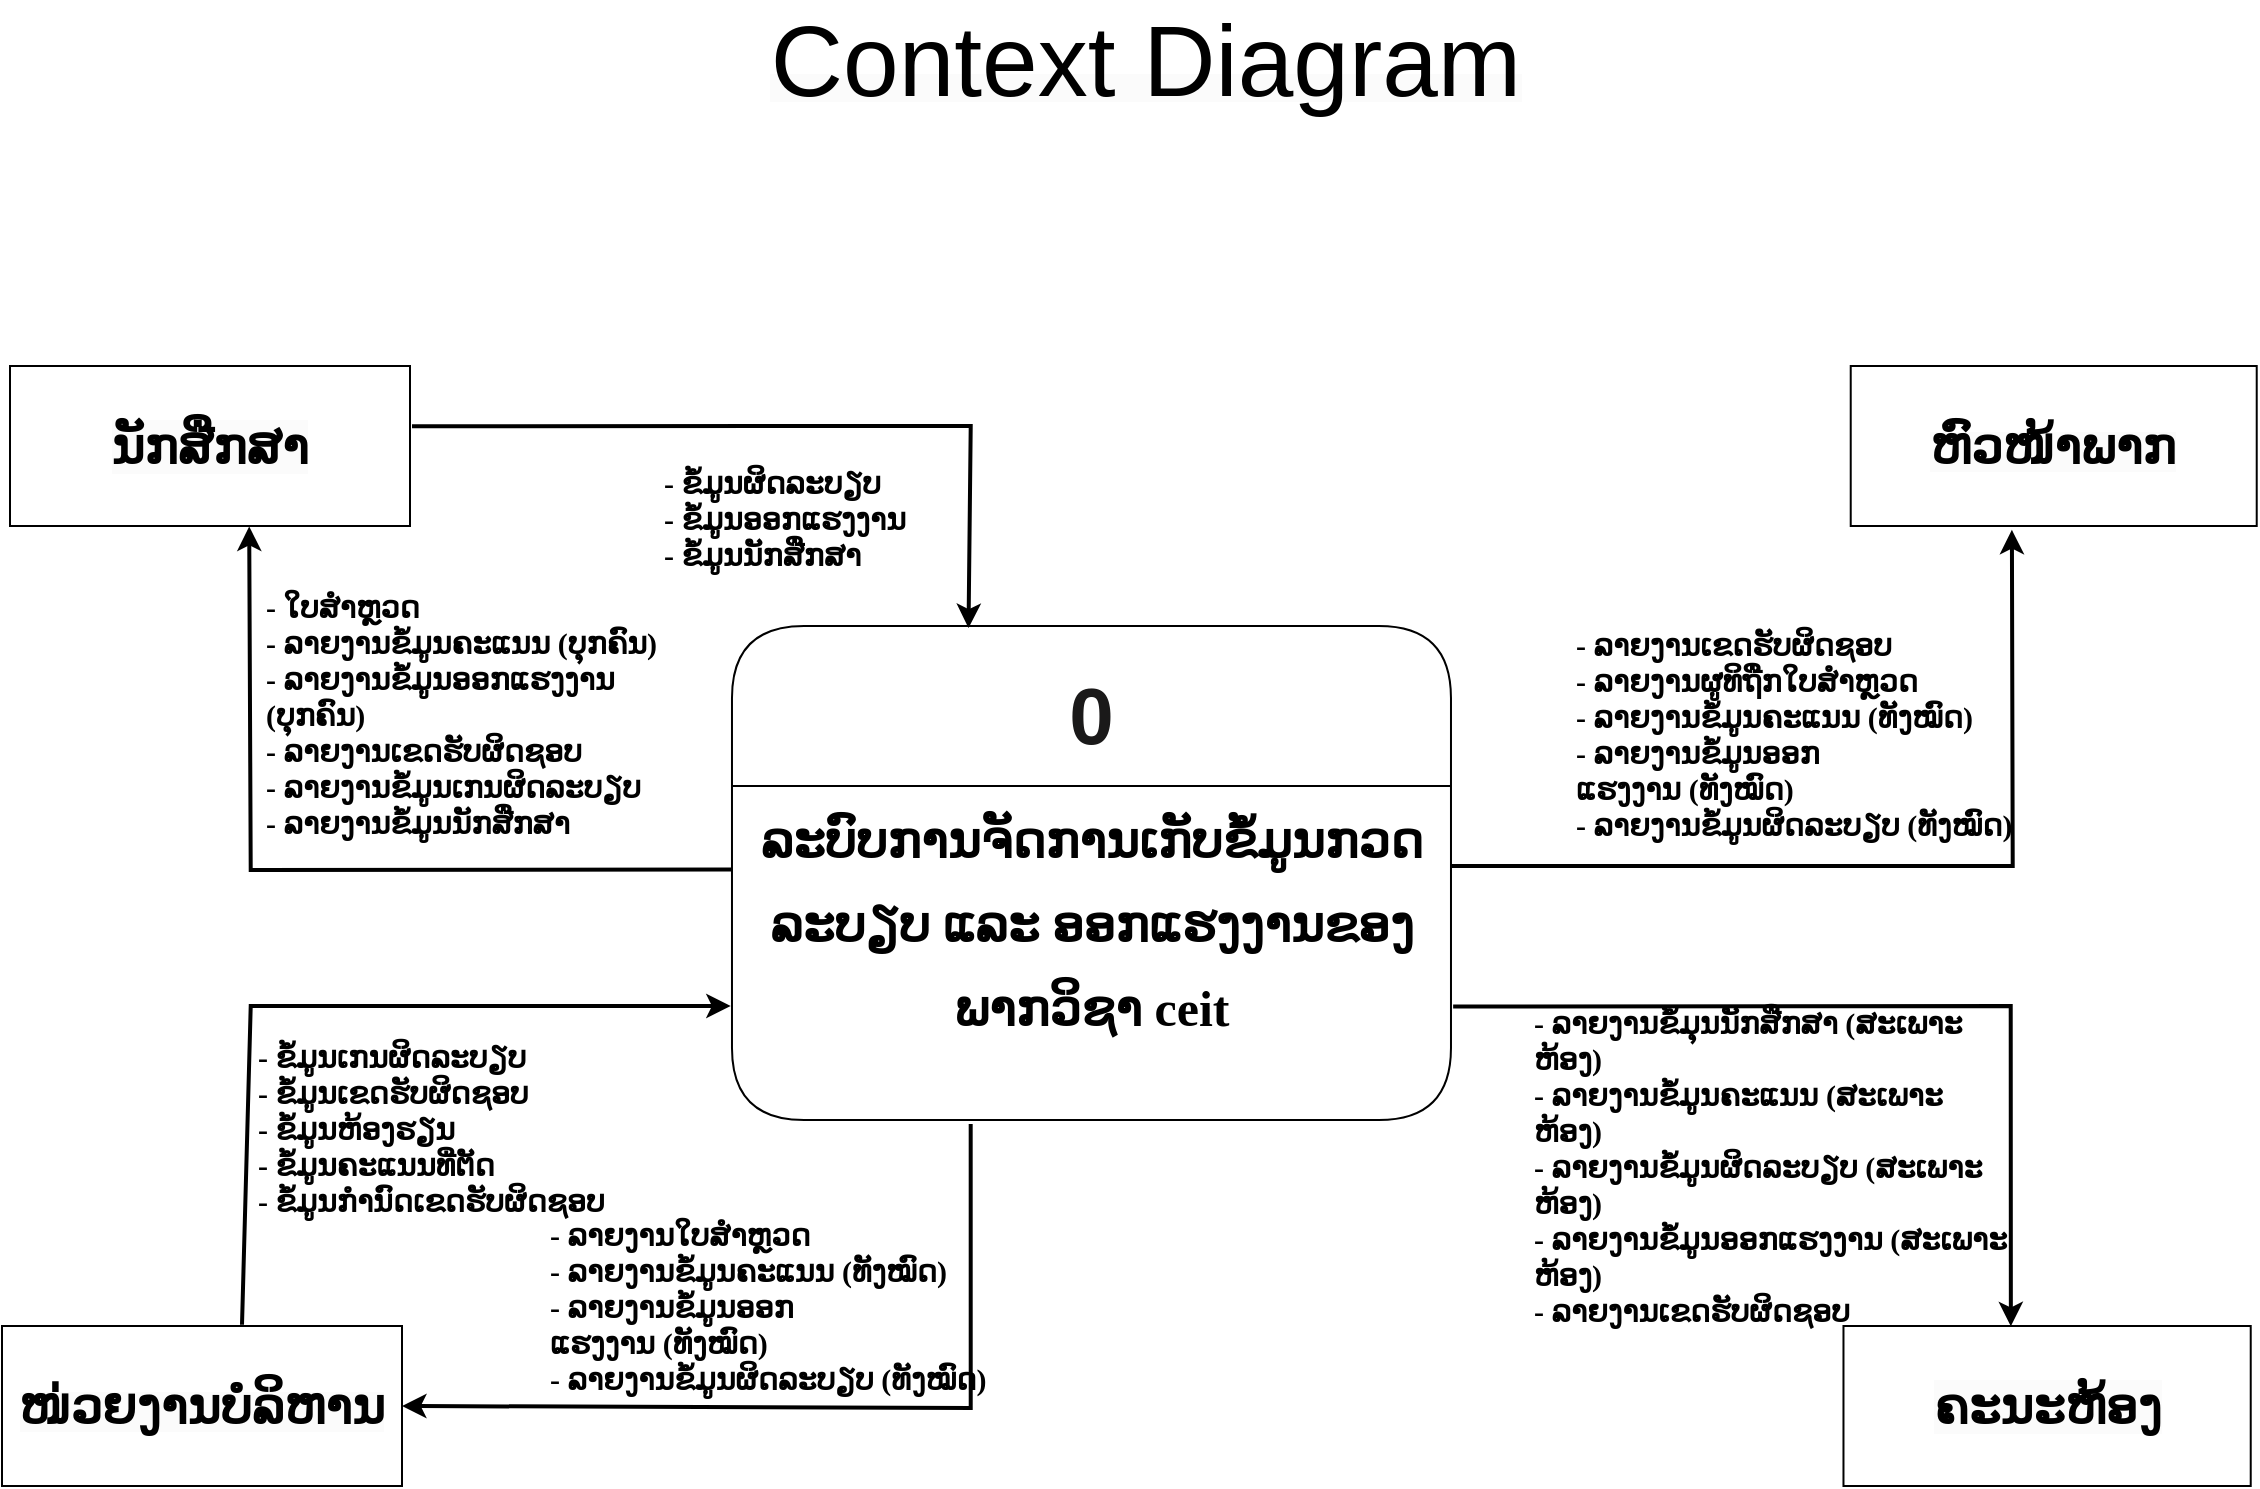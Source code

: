 <mxfile pages="6">
    <diagram id="Prv0E_yPXUL5wBgVVHg7" name="Context Diagram">
        <mxGraphModel dx="1386" dy="779" grid="0" gridSize="10" guides="1" tooltips="1" connect="1" arrows="1" fold="1" page="1" pageScale="1" pageWidth="827" pageHeight="1169" background="#ffffff" math="0" shadow="0">
            <root>
                <mxCell id="0"/>
                <mxCell id="1" parent="0"/>
                <mxCell id="XSOcx2RjnnHx2y-ZBgwv-1" value="&lt;span style=&quot;color: rgb(0, 0, 0); background-color: rgb(251, 251, 251);&quot;&gt;&lt;font style=&quot;font-size: 50px;&quot;&gt;Context Diagram&lt;/font&gt;&lt;/span&gt;" style="text;html=1;strokeColor=none;fillColor=none;align=center;verticalAlign=middle;whiteSpace=wrap;rounded=0;sketch=0;" parent="1" vertex="1">
                    <mxGeometry x="575.36" y="185" width="550" height="40" as="geometry"/>
                </mxCell>
                <mxCell id="kEebfvWyHpA8reU0Rni_-1" value="0" style="swimlane;fontStyle=1;childLayout=stackLayout;horizontal=1;startSize=80;fillColor=#ffffff;horizontalStack=0;resizeParent=1;resizeParentMax=0;resizeLast=0;collapsible=0;marginBottom=0;swimlaneFillColor=#ffffff;sketch=0;strokeColor=#000000;container=0;fontColor=#1a1919;fontSize=40;rounded=1;" parent="1" vertex="1">
                    <mxGeometry x="642.99" y="488" width="359.5" height="247" as="geometry"/>
                </mxCell>
                <mxCell id="kEebfvWyHpA8reU0Rni_-2" value="&lt;div style=&quot;forced-color-adjust: none;&quot;&gt;&lt;font face=&quot;Phetsarath OT&quot; style=&quot;font-size: 25px;&quot; color=&quot;#000000&quot;&gt;&lt;b&gt;ລະບົບການຈັດການເກັບຂໍ້ມູນກວດລະບຽບ ແລະ ອອກແຮງງານຂອງພາກວິຊາ ceit&lt;/b&gt;&lt;/font&gt;&lt;/div&gt;&lt;div style=&quot;forced-color-adjust: none; font-size: 30px;&quot;&gt;&lt;br style=&quot;forced-color-adjust: none; color: rgb(0, 0, 0); font-family: Helvetica; background-color: rgb(251, 251, 251);&quot;&gt;&lt;/div&gt;" style="text;html=1;strokeColor=none;fillColor=none;align=center;verticalAlign=middle;whiteSpace=wrap;rounded=0;sketch=0;fontFamily=laa;fontSource=https%3A%2F%2Ffonts.googleapis.com%2Fcss2%3Ffamily%3DNoto%2BSans%2BLao%26family%3DNoto%2BSerif%2BLao%3Awght%40100..900%26display%3Dswap;fontSize=35;container=0;" parent="kEebfvWyHpA8reU0Rni_-1" vertex="1">
                    <mxGeometry y="80" width="359.5" height="167" as="geometry"/>
                </mxCell>
                <mxCell id="kEebfvWyHpA8reU0Rni_-3" value="&lt;h1&gt;&lt;span style=&quot;color: rgb(0, 0, 0); background-color: rgb(251, 251, 251);&quot;&gt;&lt;font face=&quot;Phetsarath OT&quot; style=&quot;font-size: 25px;&quot;&gt;ນັກສືກສາ&lt;/font&gt;&lt;/span&gt;&lt;/h1&gt;" style="rounded=0;whiteSpace=wrap;html=1;sketch=0;strokeColor=#000000;fillColor=#FFFFFF;gradientColor=none;container=0;" parent="1" vertex="1">
                    <mxGeometry x="282" y="358" width="200" height="80" as="geometry"/>
                </mxCell>
                <mxCell id="kEebfvWyHpA8reU0Rni_-4" value="" style="endArrow=classic;html=1;strokeColor=#000000;strokeWidth=2;fontFamily=laa;fontSource=https%3A%2F%2Ffonts.googleapis.com%2Fcss2%3Ffamily%3DNoto%2BSans%2BLao%26family%3DNoto%2BSerif%2BLao%3Awght%40100..900%26display%3Dswap;fontSize=15;entryX=0.329;entryY=0.004;entryDx=0;entryDy=0;entryPerimeter=0;rounded=0;exitX=1.005;exitY=0.377;exitDx=0;exitDy=0;exitPerimeter=0;" parent="1" source="kEebfvWyHpA8reU0Rni_-3" target="kEebfvWyHpA8reU0Rni_-1" edge="1">
                    <mxGeometry width="50" height="50" relative="1" as="geometry">
                        <mxPoint x="402.49" y="328" as="sourcePoint"/>
                        <mxPoint x="745.49" y="464" as="targetPoint"/>
                        <Array as="points">
                            <mxPoint x="762.36" y="388"/>
                        </Array>
                    </mxGeometry>
                </mxCell>
                <mxCell id="kEebfvWyHpA8reU0Rni_-5" value="&lt;font color=&quot;#000000&quot;&gt;&lt;b style=&quot;&quot;&gt;&lt;font face=&quot;Phetsarath OT&quot; style=&quot;font-size: 15px;&quot;&gt;-&amp;nbsp;&lt;/font&gt;&lt;/b&gt;&lt;b style=&quot;&quot;&gt;&lt;font face=&quot;Phetsarath OT&quot;&gt;ຂໍ້ມູນຜິດລະບຽບ&lt;br&gt;&lt;/font&gt;&lt;/b&gt;&lt;b style=&quot;&quot;&gt;&lt;font face=&quot;Phetsarath OT&quot; style=&quot;font-size: 15px;&quot;&gt;-&amp;nbsp;&lt;/font&gt;&lt;/b&gt;&lt;b style=&quot;&quot;&gt;&lt;font face=&quot;Phetsarath OT&quot;&gt;ຂໍ້ມູນອອກແຮງງານ&lt;br&gt;&lt;/font&gt;&lt;/b&gt;&lt;b style=&quot;&quot;&gt;&lt;font face=&quot;Phetsarath OT&quot; style=&quot;font-size: 15px;&quot;&gt;-&amp;nbsp;&lt;/font&gt;&lt;/b&gt;&lt;b style=&quot;&quot;&gt;&lt;font face=&quot;Phetsarath OT&quot;&gt;ຂໍ້ມູນນັກສືກສາ&lt;/font&gt;&lt;/b&gt;&lt;/font&gt;&lt;span style=&quot;color: rgb(0, 0, 0); background-color: rgb(251, 251, 251);&quot;&gt;&lt;b style=&quot;&quot;&gt;&lt;font face=&quot;Phetsarath OT&quot; style=&quot;font-size: 15px;&quot;&gt;&lt;br&gt;&lt;/font&gt;&lt;/b&gt;&lt;/span&gt;" style="text;html=1;strokeColor=none;fillColor=none;align=left;verticalAlign=middle;whiteSpace=wrap;rounded=0;sketch=0;fontFamily=laa;fontSource=https%3A%2F%2Ffonts.googleapis.com%2Fcss2%3Ffamily%3DNoto%2BSans%2BLao%26family%3DNoto%2BSerif%2BLao%3Awght%40100..900%26display%3Dswap;fontSize=15;container=0;" parent="1" vertex="1">
                    <mxGeometry x="606.8" y="395" width="138.62" height="77" as="geometry"/>
                </mxCell>
                <mxCell id="kEebfvWyHpA8reU0Rni_-6" value="&lt;div&gt;&lt;font color=&quot;#000000&quot;&gt;&lt;b&gt;&lt;font face=&quot;Phetsarath OT&quot;&gt;- ໃບສຳຫຼວດ&lt;/font&gt;&lt;/b&gt;&lt;b style=&quot;&quot;&gt;&lt;font face=&quot;Phetsarath OT&quot;&gt;&lt;font style=&quot;font-size: 15px; forced-color-adjust: none;&quot; data-font-src=&quot;https://fonts.googleapis.com/css2?family=Noto+Sans+Lao:wght@100..900&amp;amp;display=swap&quot;&gt;&lt;/font&gt;&lt;/font&gt;&lt;/b&gt;&lt;/font&gt;&lt;/div&gt;&lt;font color=&quot;#000000&quot;&gt;&lt;b style=&quot;&quot;&gt;&lt;font face=&quot;Phetsarath OT&quot;&gt;&lt;font style=&quot;font-size: 15px; forced-color-adjust: none;&quot; data-font-src=&quot;https://fonts.googleapis.com/css2?family=Noto+Sans+Lao:wght@100..900&amp;amp;display=swap&quot;&gt;- ລາຍງານຂໍ້ມູນຄະແນນ&amp;nbsp;&lt;/font&gt;&lt;span style=&quot;forced-color-adjust: none;&quot;&gt;(ບຸກຄົນ)&lt;br&gt;-&amp;nbsp;&lt;/span&gt;&lt;/font&gt;&lt;/b&gt;&lt;b style=&quot;&quot;&gt;&lt;font face=&quot;Phetsarath OT&quot;&gt;ລາຍງານຂໍ້ມູນອອກແຮງງານ (ບຸກຄົນ)&lt;br&gt;&lt;/font&gt;&lt;/b&gt;&lt;b style=&quot;&quot;&gt;&lt;font face=&quot;Phetsarath OT&quot;&gt;&lt;span style=&quot;forced-color-adjust: none;&quot;&gt;-&amp;nbsp;&lt;/span&gt;&lt;/font&gt;&lt;/b&gt;&lt;b style=&quot;&quot;&gt;&lt;font face=&quot;Phetsarath OT&quot;&gt;ລາຍງານເຂດຮັບຜິດຊອບ&lt;br&gt;&lt;/font&gt;&lt;/b&gt;&lt;b style=&quot;&quot;&gt;&lt;font face=&quot;Phetsarath OT&quot;&gt;&lt;span style=&quot;forced-color-adjust: none;&quot;&gt;-&amp;nbsp;&lt;/span&gt;&lt;/font&gt;&lt;/b&gt;&lt;b style=&quot;&quot;&gt;&lt;font face=&quot;Phetsarath OT&quot;&gt;ລາຍງານຂໍ້ມູນເກນຜິດລະບຽບ&lt;br&gt;&lt;/font&gt;&lt;/b&gt;&lt;b style=&quot;&quot;&gt;&lt;font face=&quot;Phetsarath OT&quot;&gt;&lt;span style=&quot;forced-color-adjust: none;&quot;&gt;-&amp;nbsp;&lt;/span&gt;&lt;/font&gt;&lt;/b&gt;&lt;b style=&quot;&quot;&gt;&lt;font style=&quot;&quot; face=&quot;Phetsarath OT&quot;&gt;ລາຍງານຂໍ້ມູນນັກສືກສາ&lt;/font&gt;&lt;/b&gt;&lt;/font&gt;&lt;b style=&quot;&quot;&gt;&lt;font face=&quot;Phetsarath OT&quot;&gt;&lt;span style=&quot;color: light-dark(rgb(0, 0, 0), rgb(255, 255, 255)); background-color: transparent; forced-color-adjust: none;&quot;&gt;&lt;br&gt;&lt;/span&gt;&lt;/font&gt;&lt;/b&gt;" style="text;html=1;strokeColor=none;fillColor=none;align=left;verticalAlign=middle;whiteSpace=wrap;rounded=0;sketch=0;fontFamily=laa;fontSource=https%3A%2F%2Ffonts.googleapis.com%2Fcss2%3Ffamily%3DNoto%2BSans%2BLao%26family%3DNoto%2BSerif%2BLao%3Awght%40100..900%26display%3Dswap;fontSize=15;container=0;" parent="1" vertex="1">
                    <mxGeometry x="408" y="456" width="209" height="152" as="geometry"/>
                </mxCell>
                <mxCell id="kEebfvWyHpA8reU0Rni_-7" value="" style="endArrow=classic;html=1;strokeColor=#000000;strokeWidth=2;fontFamily=laa;fontSource=https%3A%2F%2Ffonts.googleapis.com%2Fcss2%3Ffamily%3DNoto%2BSans%2BLao%26family%3DNoto%2BSerif%2BLao%3Awght%40100..900%26display%3Dswap;fontSize=15;rounded=0;exitX=0;exitY=0.25;exitDx=0;exitDy=0;entryX=0.598;entryY=1.003;entryDx=0;entryDy=0;entryPerimeter=0;" parent="1" source="kEebfvWyHpA8reU0Rni_-2" target="kEebfvWyHpA8reU0Rni_-3" edge="1">
                    <mxGeometry width="50" height="50" relative="1" as="geometry">
                        <mxPoint x="632.49" y="568" as="sourcePoint"/>
                        <mxPoint x="322.49" y="374" as="targetPoint"/>
                        <Array as="points">
                            <mxPoint x="402.36" y="610"/>
                        </Array>
                    </mxGeometry>
                </mxCell>
                <mxCell id="kEebfvWyHpA8reU0Rni_-8" value="&lt;h2&gt;&lt;span style=&quot;color: rgb(0, 0, 0); background-color: rgb(251, 251, 251);&quot;&gt;&lt;font face=&quot;Phetsarath OT&quot; style=&quot;font-size: 25px;&quot;&gt;ຫົວໜ້າພາກ&lt;/font&gt;&lt;/span&gt;&lt;br&gt;&lt;/h2&gt;" style="rounded=0;whiteSpace=wrap;html=1;sketch=0;strokeColor=#000000;fillColor=#FFFFFF;gradientColor=none;container=0;" parent="1" vertex="1">
                    <mxGeometry x="1202.36" y="358" width="203" height="80" as="geometry"/>
                </mxCell>
                <mxCell id="kEebfvWyHpA8reU0Rni_-9" value="" style="endArrow=classic;html=1;strokeColor=#000000;strokeWidth=2;fontFamily=laa;fontSource=https%3A%2F%2Ffonts.googleapis.com%2Fcss2%3Ffamily%3DNoto%2BSans%2BLao%26family%3DNoto%2BSerif%2BLao%3Awght%40100..900%26display%3Dswap;fontSize=30;fontColor=#000000;rounded=0;entryX=0.397;entryY=1.024;entryDx=0;entryDy=0;entryPerimeter=0;" parent="1" target="kEebfvWyHpA8reU0Rni_-8" edge="1">
                    <mxGeometry width="50" height="50" relative="1" as="geometry">
                        <mxPoint x="1002.36" y="608" as="sourcePoint"/>
                        <mxPoint x="1410.49" y="378" as="targetPoint"/>
                        <Array as="points">
                            <mxPoint x="1283.36" y="608"/>
                        </Array>
                    </mxGeometry>
                </mxCell>
                <mxCell id="kEebfvWyHpA8reU0Rni_-10" value="&lt;font color=&quot;#000000&quot;&gt;&lt;b style=&quot;&quot;&gt;&lt;font face=&quot;Phetsarath OT&quot; style=&quot;font-size: 15px;&quot;&gt;- ລາຍງານເຂດຮັບຜິດຊອບ&lt;br&gt;-&amp;nbsp;&lt;/font&gt;&lt;/b&gt;&lt;b style=&quot;&quot;&gt;&lt;font face=&quot;Phetsarath OT&quot;&gt;ລາຍງານຜູທິຖືກໃບສຳຫຼວດ&lt;br&gt;&lt;/font&gt;&lt;/b&gt;&lt;b style=&quot;&quot;&gt;&lt;font face=&quot;Phetsarath OT&quot; style=&quot;font-size: 15px;&quot;&gt;-&amp;nbsp;&lt;/font&gt;&lt;/b&gt;&lt;b&gt;&lt;font face=&quot;Phetsarath OT&quot;&gt;&lt;font style=&quot;forced-color-adjust: none;&quot;&gt;ລາຍງານຂໍ້ມູນຄະແນນ (&lt;/font&gt;&lt;span style=&quot;forced-color-adjust: none;&quot;&gt;ທັງໝົດ)&lt;/span&gt;&lt;/font&gt;&lt;/b&gt;&lt;b style=&quot;&quot;&gt;&lt;font face=&quot;Phetsarath OT&quot; style=&quot;font-size: 15px;&quot;&gt;&lt;br&gt;-&amp;nbsp;&lt;/font&gt;&lt;/b&gt;&lt;b&gt;&lt;font face=&quot;Phetsarath OT&quot;&gt;&lt;span style=&quot;forced-color-adjust: none;&quot;&gt;ລາຍງານຂໍ້ມູນອອກແຮງງານ&amp;nbsp;&lt;/span&gt;&lt;font style=&quot;forced-color-adjust: none;&quot;&gt;(&lt;/font&gt;&lt;span style=&quot;forced-color-adjust: none;&quot;&gt;ທັງໝົດ)&lt;/span&gt;&lt;/font&gt;&lt;/b&gt;&lt;b style=&quot;&quot;&gt;&lt;font face=&quot;Phetsarath OT&quot; style=&quot;font-size: 15px;&quot;&gt;&lt;br&gt;-&amp;nbsp;&lt;/font&gt;&lt;/b&gt;&lt;b&gt;&lt;font face=&quot;Phetsarath OT&quot;&gt;&lt;span style=&quot;forced-color-adjust: none;&quot;&gt;ລາຍງານຂໍ້ມູນຜິດລະບຽບ&amp;nbsp;&lt;/span&gt;&lt;font style=&quot;forced-color-adjust: none;&quot;&gt;(&lt;/font&gt;&lt;span style=&quot;forced-color-adjust: none;&quot;&gt;ທັງໝົດ)&amp;nbsp;&lt;/span&gt;&lt;/font&gt;&lt;/b&gt;&lt;/font&gt;&lt;span style=&quot;color: rgb(0, 0, 0); background-color: rgb(251, 251, 251);&quot;&gt;&lt;b style=&quot;&quot;&gt;&lt;font face=&quot;Phetsarath OT&quot; style=&quot;font-size: 15px;&quot;&gt;&lt;br&gt;&lt;/font&gt;&lt;/b&gt;&lt;/span&gt;" style="text;html=1;strokeColor=none;fillColor=none;align=left;verticalAlign=middle;whiteSpace=wrap;rounded=0;sketch=0;fontFamily=laa;fontSource=https%3A%2F%2Ffonts.googleapis.com%2Fcss2%3Ffamily%3DNoto%2BSans%2BLao%26family%3DNoto%2BSerif%2BLao%3Awght%40100..900%26display%3Dswap;fontSize=15;container=0;" parent="1" vertex="1">
                    <mxGeometry x="1063.0" y="492" width="224" height="100" as="geometry"/>
                </mxCell>
                <mxCell id="kEebfvWyHpA8reU0Rni_-11" value="&lt;h2&gt;&lt;font style=&quot;font-size: 25px;&quot; face=&quot;Phetsarath OT&quot; color=&quot;#000000&quot;&gt;&lt;span style=&quot;background-color: rgb(251, 251, 251);&quot;&gt;ຄະນະຫ້ອງ&lt;/span&gt;&lt;/font&gt;&lt;/h2&gt;" style="rounded=0;whiteSpace=wrap;html=1;sketch=0;strokeColor=#000000;fillColor=#FFFFFF;gradientColor=none;container=0;" parent="1" vertex="1">
                    <mxGeometry x="1198.74" y="838" width="203.62" height="80" as="geometry"/>
                </mxCell>
                <mxCell id="kEebfvWyHpA8reU0Rni_-12" value="&lt;h2&gt;&lt;span style=&quot;color: rgb(0, 0, 0); background-color: rgb(251, 251, 251);&quot;&gt;&lt;font face=&quot;Phetsarath OT&quot; style=&quot;font-size: 25px;&quot;&gt;ໜ່ວຍງານບໍລິຫານ&lt;/font&gt;&lt;/span&gt;&lt;br&gt;&lt;/h2&gt;" style="rounded=0;whiteSpace=wrap;html=1;sketch=0;strokeColor=#000000;fillColor=#FFFFFF;gradientColor=none;container=0;" parent="1" vertex="1">
                    <mxGeometry x="278" y="838" width="200" height="80" as="geometry"/>
                </mxCell>
                <mxCell id="kEebfvWyHpA8reU0Rni_-13" value="" style="endArrow=classic;html=1;strokeColor=#000000;strokeWidth=2;fontFamily=laa;fontSource=https%3A%2F%2Ffonts.googleapis.com%2Fcss2%3Ffamily%3DNoto%2BSans%2BLao%26family%3DNoto%2BSerif%2BLao%3Awght%40100..900%26display%3Dswap;fontSize=30;fontColor=#000000;entryX=0.411;entryY=0.002;entryDx=0;entryDy=0;rounded=0;exitX=1.003;exitY=0.66;exitDx=0;exitDy=0;exitPerimeter=0;entryPerimeter=0;" parent="1" source="kEebfvWyHpA8reU0Rni_-2" target="kEebfvWyHpA8reU0Rni_-11" edge="1">
                    <mxGeometry width="50" height="50" relative="1" as="geometry">
                        <mxPoint x="1415.49" y="1014" as="sourcePoint"/>
                        <mxPoint x="1415.49" y="844" as="targetPoint"/>
                        <Array as="points">
                            <mxPoint x="1282.36" y="678"/>
                        </Array>
                    </mxGeometry>
                </mxCell>
                <mxCell id="kEebfvWyHpA8reU0Rni_-14" value="&lt;font color=&quot;#000000&quot;&gt;&lt;b style=&quot;&quot;&gt;&lt;font face=&quot;Phetsarath OT&quot; style=&quot;font-size: 15px;&quot;&gt;- ລາຍງານຂໍ້ມຸນນັກສືກສາ (ສະເພາະຫ້ອງ)&lt;br&gt;-&amp;nbsp;&lt;/font&gt;&lt;/b&gt;&lt;b&gt;&lt;font face=&quot;Phetsarath OT&quot;&gt;&lt;span style=&quot;forced-color-adjust: none;&quot;&gt;ລາຍງານຂໍ້ມູນຄະແນນ&amp;nbsp;&lt;/span&gt;&lt;span style=&quot;forced-color-adjust: none;&quot;&gt;(ສະເພາະຫ້ອງ)&lt;br&gt;&lt;/span&gt;&lt;/font&gt;&lt;/b&gt;&lt;b style=&quot;&quot;&gt;&lt;font face=&quot;Phetsarath OT&quot; style=&quot;font-size: 15px;&quot;&gt;-&amp;nbsp;&lt;/font&gt;&lt;/b&gt;&lt;b style=&quot;&quot;&gt;&lt;font face=&quot;Phetsarath OT&quot;&gt;&lt;span style=&quot;forced-color-adjust: none;&quot;&gt;ລາຍງານຂໍ້ມູນຜິດລະບຽບ&amp;nbsp;&lt;/span&gt;&lt;span style=&quot;forced-color-adjust: none;&quot;&gt;(ສະເພາະຫ້ອງ)&lt;br&gt;&lt;/span&gt;&lt;/font&gt;&lt;/b&gt;&lt;b style=&quot;&quot;&gt;&lt;font face=&quot;Phetsarath OT&quot; style=&quot;font-size: 15px;&quot;&gt;-&amp;nbsp;&lt;/font&gt;&lt;/b&gt;&lt;b&gt;&lt;font face=&quot;Phetsarath OT&quot;&gt;&lt;span style=&quot;forced-color-adjust: none;&quot;&gt;ລາຍງານຂໍ້ມູນອອກແຮງງານ&amp;nbsp;&lt;/span&gt;&lt;span style=&quot;forced-color-adjust: none;&quot;&gt;(ສະເພາະຫ້ອງ)&lt;br&gt;&lt;/span&gt;&lt;/font&gt;&lt;/b&gt;&lt;b style=&quot;&quot;&gt;&lt;font face=&quot;Phetsarath OT&quot; style=&quot;font-size: 15px;&quot;&gt;-&amp;nbsp;&lt;/font&gt;&lt;/b&gt;&lt;b style=&quot;font-family: &amp;quot;Phetsarath OT&amp;quot;;&quot;&gt;ລາຍງານເຂດຮັບຜິດຊອບ&lt;/b&gt;&lt;/font&gt;&lt;span style=&quot;color: rgb(0, 0, 0); background-color: rgb(251, 251, 251);&quot;&gt;&lt;b style=&quot;&quot;&gt;&lt;font face=&quot;Phetsarath OT&quot; style=&quot;font-size: 15px;&quot;&gt;&lt;br&gt;&lt;/font&gt;&lt;/b&gt;&lt;/span&gt;" style="text;html=1;strokeColor=none;fillColor=none;align=left;verticalAlign=middle;whiteSpace=wrap;rounded=0;sketch=0;fontFamily=laa;fontSource=https%3A%2F%2Ffonts.googleapis.com%2Fcss2%3Ffamily%3DNoto%2BSans%2BLao%26family%3DNoto%2BSerif%2BLao%3Awght%40100..900%26display%3Dswap;fontSize=15;container=0;" parent="1" vertex="1">
                    <mxGeometry x="1042.36" y="688" width="240" height="140" as="geometry"/>
                </mxCell>
                <mxCell id="kEebfvWyHpA8reU0Rni_-15" value="" style="endArrow=classic;html=1;rounded=0;strokeColor=#000000;strokeWidth=2;fontFamily=laa;fontSource=https%3A%2F%2Ffonts.googleapis.com%2Fcss2%3Ffamily%3DNoto%2BSans%2BLao%26family%3DNoto%2BSerif%2BLao%3Awght%40100..900%26display%3Dswap;fontSize=15;fontColor=#000000;entryX=1;entryY=0.5;entryDx=0;entryDy=0;exitX=0.332;exitY=1.012;exitDx=0;exitDy=0;exitPerimeter=0;" parent="1" source="kEebfvWyHpA8reU0Rni_-2" target="kEebfvWyHpA8reU0Rni_-12" edge="1">
                    <mxGeometry width="50" height="50" relative="1" as="geometry">
                        <mxPoint x="762.49" y="888" as="sourcePoint"/>
                        <mxPoint x="745.49" y="888" as="targetPoint"/>
                        <Array as="points">
                            <mxPoint x="762.36" y="879"/>
                        </Array>
                    </mxGeometry>
                </mxCell>
                <mxCell id="kEebfvWyHpA8reU0Rni_-16" value="&lt;font face=&quot;Phetsarath OT&quot; color=&quot;#000000&quot; style=&quot;font-size: 15px;&quot;&gt;&lt;b&gt;&lt;span style=&quot;forced-color-adjust: none; background-color: transparent;&quot;&gt;-&amp;nbsp;&lt;/span&gt;&lt;/b&gt;&lt;/font&gt;&lt;b style=&quot;color: rgb(0, 0, 0);&quot;&gt;&lt;font face=&quot;Phetsarath OT&quot;&gt;ຂໍ້ມູນເກນຜິດລະບຽບ&lt;br&gt;&lt;/font&gt;&lt;/b&gt;&lt;font face=&quot;Phetsarath OT&quot; color=&quot;#000000&quot; style=&quot;font-size: 15px;&quot;&gt;&lt;b&gt;&lt;span style=&quot;forced-color-adjust: none; background-color: transparent;&quot;&gt;-&amp;nbsp;&lt;/span&gt;&lt;/b&gt;&lt;/font&gt;&lt;b&gt;&lt;font color=&quot;#000000&quot; face=&quot;Phetsarath OT&quot;&gt;&lt;span style=&quot;forced-color-adjust: none; background-color: transparent;&quot;&gt;ຂໍ້ມູນ&lt;/span&gt;&lt;span style=&quot;forced-color-adjust: none; background-color: transparent;&quot;&gt;ເຂດຮັບຜິດຊອບ&lt;br&gt;&lt;/span&gt;&lt;/font&gt;&lt;/b&gt;&lt;font face=&quot;Phetsarath OT&quot; color=&quot;#000000&quot; style=&quot;font-size: 15px;&quot;&gt;&lt;b&gt;&lt;span style=&quot;forced-color-adjust: none; background-color: transparent;&quot;&gt;-&amp;nbsp;&lt;/span&gt;&lt;/b&gt;&lt;/font&gt;&lt;b style=&quot;color: rgb(0, 0, 0);&quot;&gt;&lt;font face=&quot;Phetsarath OT&quot;&gt;ຂໍ້ມູນຫ້ອງຮຽນ&lt;br&gt;&lt;/font&gt;&lt;/b&gt;&lt;font face=&quot;Phetsarath OT&quot; color=&quot;#000000&quot; style=&quot;font-size: 15px;&quot;&gt;&lt;b&gt;&lt;span style=&quot;forced-color-adjust: none; background-color: transparent;&quot;&gt;-&amp;nbsp;&lt;/span&gt;&lt;/b&gt;&lt;/font&gt;&lt;b style=&quot;color: rgb(0, 0, 0); font-family: &amp;quot;Phetsarath OT&amp;quot;;&quot;&gt;ຂໍ້ມູນຄະແນນທີ່ຕັດ&lt;br&gt;&lt;/b&gt;&lt;font face=&quot;Phetsarath OT&quot; color=&quot;#000000&quot; style=&quot;font-size: 15px;&quot;&gt;&lt;b&gt;&lt;span style=&quot;forced-color-adjust: none; background-color: transparent;&quot;&gt;- ຂໍ້ມູນກຳນົດເຂດຮັບຜິດຊອບ&lt;br&gt;&lt;/span&gt;&lt;/b&gt;&lt;/font&gt;" style="text;html=1;strokeColor=none;fillColor=none;align=left;verticalAlign=middle;whiteSpace=wrap;rounded=0;sketch=0;fontFamily=laa;fontSource=https%3A%2F%2Ffonts.googleapis.com%2Fcss2%3Ffamily%3DNoto%2BSans%2BLao%26family%3DNoto%2BSerif%2BLao%3Awght%40100..900%26display%3Dswap;fontSize=15;container=0;" parent="1" vertex="1">
                    <mxGeometry x="404" y="684" width="188" height="110" as="geometry"/>
                </mxCell>
                <mxCell id="kEebfvWyHpA8reU0Rni_-17" value="&lt;span style=&quot;color: rgb(0, 0, 0);&quot;&gt;&lt;font face=&quot;Phetsarath OT&quot; style=&quot;font-size: 15px;&quot;&gt;&lt;b style=&quot;&quot;&gt;- ລາຍງານໃບສຳຫຼວດ&lt;br&gt;-&amp;nbsp;&lt;/b&gt;&lt;/font&gt;&lt;/span&gt;&lt;b style=&quot;color: rgb(0, 0, 0); font-family: &amp;quot;Phetsarath OT&amp;quot;;&quot;&gt;&lt;span style=&quot;forced-color-adjust: none;&quot;&gt;ລາຍງານຂໍ້ມູນຄະແນນ&amp;nbsp;&lt;/span&gt;&lt;font style=&quot;forced-color-adjust: none;&quot;&gt;(&lt;/font&gt;&lt;span style=&quot;forced-color-adjust: none;&quot;&gt;ທັງໝົດ)&lt;br&gt;&lt;/span&gt;&lt;/b&gt;&lt;span style=&quot;color: rgb(0, 0, 0);&quot;&gt;&lt;font face=&quot;Phetsarath OT&quot; style=&quot;font-size: 15px;&quot;&gt;&lt;b style=&quot;&quot;&gt;-&amp;nbsp;&lt;/b&gt;&lt;/font&gt;&lt;/span&gt;&lt;b style=&quot;color: rgb(0, 0, 0); font-family: &amp;quot;Phetsarath OT&amp;quot;;&quot;&gt;&lt;span style=&quot;forced-color-adjust: none;&quot;&gt;ລາຍງານຂໍ້ມູນອອກແຮງງານ&amp;nbsp;&lt;/span&gt;&lt;font style=&quot;forced-color-adjust: none;&quot;&gt;(&lt;/font&gt;&lt;span style=&quot;forced-color-adjust: none;&quot;&gt;ທັງໝົດ)&lt;br&gt;&lt;/span&gt;&lt;/b&gt;&lt;span style=&quot;color: rgb(0, 0, 0);&quot;&gt;&lt;font face=&quot;Phetsarath OT&quot; style=&quot;font-size: 15px;&quot;&gt;&lt;b style=&quot;&quot;&gt;-&amp;nbsp;&lt;/b&gt;&lt;/font&gt;&lt;/span&gt;&lt;b style=&quot;color: rgb(0, 0, 0); font-family: &amp;quot;Phetsarath OT&amp;quot;;&quot;&gt;&lt;span style=&quot;forced-color-adjust: none; background-color: transparent;&quot;&gt;ລາຍງານຂໍ້ມູນຜິດລະບຽບ&amp;nbsp;&lt;/span&gt;&lt;font style=&quot;forced-color-adjust: none; background-color: transparent;&quot;&gt;(&lt;/font&gt;&lt;span style=&quot;forced-color-adjust: none; background-color: transparent;&quot;&gt;ທັງໝົດ)&lt;/span&gt;&lt;/b&gt;&lt;span style=&quot;color: rgb(0, 0, 0);&quot;&gt;&lt;font face=&quot;Phetsarath OT&quot; style=&quot;font-size: 15px;&quot;&gt;&lt;b style=&quot;&quot;&gt;&lt;br&gt;&lt;/b&gt;&lt;/font&gt;&lt;/span&gt;" style="text;html=1;strokeColor=none;fillColor=none;align=left;verticalAlign=middle;whiteSpace=wrap;rounded=0;sketch=0;fontFamily=laa;fontSource=https%3A%2F%2Ffonts.googleapis.com%2Fcss2%3Ffamily%3DNoto%2BSans%2BLao%26family%3DNoto%2BSerif%2BLao%3Awght%40100..900%26display%3Dswap;fontSize=15;container=0;" parent="1" vertex="1">
                    <mxGeometry x="550" y="788" width="231.5" height="80" as="geometry"/>
                </mxCell>
                <mxCell id="kEebfvWyHpA8reU0Rni_-18" value="" style="endArrow=classic;html=1;rounded=0;strokeColor=#000000;strokeWidth=2;fontFamily=laa;fontSource=https%3A%2F%2Ffonts.googleapis.com%2Fcss2%3Ffamily%3DNoto%2BSans%2BLao%26family%3DNoto%2BSerif%2BLao%3Awght%40100..900%26display%3Dswap;fontSize=15;fontColor=#000000;exitX=0.6;exitY=-0.008;exitDx=0;exitDy=0;exitPerimeter=0;" parent="1" source="kEebfvWyHpA8reU0Rni_-12" edge="1">
                    <mxGeometry width="50" height="50" relative="1" as="geometry">
                        <mxPoint x="302.49" y="1008" as="sourcePoint"/>
                        <mxPoint x="642.36" y="678" as="targetPoint"/>
                        <Array as="points">
                            <mxPoint x="402.36" y="678"/>
                        </Array>
                    </mxGeometry>
                </mxCell>
            </root>
        </mxGraphModel>
    </diagram>
    <diagram id="yj9QJ5QsB4WuNTGAjY7e" name="Process Hierarchy Chart">
        <mxGraphModel dx="2458" dy="-253" grid="0" gridSize="10" guides="1" tooltips="1" connect="1" arrows="1" fold="1" page="1" pageScale="1" pageWidth="827" pageHeight="1169" background="#ffffff" math="0" shadow="0">
            <root>
                <mxCell id="0"/>
                <mxCell id="1" parent="0"/>
                <mxCell id="kKVb2izFGAU3sboBNh76-1" value="&lt;font style=&quot;font-size: 50px;&quot;&gt;Process Hierarchy Chart&lt;/font&gt;" style="text;html=1;align=center;verticalAlign=middle;resizable=0;points=[];autosize=1;strokeColor=none;fillColor=none;fontColor=#000000;" parent="1" vertex="1">
                    <mxGeometry x="146.87" y="1297" width="570" height="70" as="geometry"/>
                </mxCell>
                <mxCell id="uLAY-mPUe_2OWB0i1_ME-1" value="0" style="swimlane;fontStyle=1;childLayout=stackLayout;horizontal=1;startSize=80;fillColor=#ffffff;horizontalStack=0;resizeParent=1;resizeParentMax=0;resizeLast=0;collapsible=0;marginBottom=0;swimlaneFillColor=#ffffff;sketch=0;strokeColor=#000000;fontColor=#000000;fontSize=50;rounded=1;swimlaneLine=1;strokeWidth=2;" parent="1" vertex="1">
                    <mxGeometry x="207" y="1429" width="362" height="260" as="geometry"/>
                </mxCell>
                <mxCell id="uLAY-mPUe_2OWB0i1_ME-2" value="&lt;div style=&quot;border-color: var(--border-color); forced-color-adjust: none;&quot;&gt;&lt;font style=&quot;border-color: var(--border-color); font-size: 25px;&quot; face=&quot;Phetsarath OT&quot; color=&quot;#000000&quot;&gt;&lt;b style=&quot;border-color: var(--border-color);&quot;&gt;ລະບົບການຈັດການເກັບຂໍ້ມູນກວດລະບຽບ ແລະ ອອກແຮງງານຂອງພາກວິຊາ ceit&lt;/b&gt;&lt;/font&gt;&lt;/div&gt;&lt;div style=&quot;border-color: var(--border-color); forced-color-adjust: none; font-size: 30px;&quot;&gt;&lt;br style=&quot;border-color: var(--border-color); forced-color-adjust: none; font-family: Helvetica;&quot;&gt;&lt;/div&gt;&lt;div style=&quot;forced-color-adjust: none; font-size: 30px;&quot;&gt;&lt;/div&gt;" style="text;html=1;strokeColor=none;fillColor=none;align=center;verticalAlign=middle;whiteSpace=wrap;rounded=0;sketch=0;fontFamily=laa;fontSource=https%3A%2F%2Ffonts.googleapis.com%2Fcss2%3Ffamily%3DNoto%2BSans%2BLao%26family%3DNoto%2BSerif%2BLao%3Awght%40100..900%26display%3Dswap;fontSize=35;strokeWidth=2;" parent="uLAY-mPUe_2OWB0i1_ME-1" vertex="1">
                    <mxGeometry y="80" width="362" height="180" as="geometry"/>
                </mxCell>
                <mxCell id="uLAY-mPUe_2OWB0i1_ME-3" value="1.0" style="swimlane;fontStyle=1;childLayout=stackLayout;horizontal=1;startSize=50;fillColor=#ffffff;horizontalStack=0;resizeParent=1;resizeParentMax=0;resizeLast=0;collapsible=0;marginBottom=0;swimlaneFillColor=#ffffff;rounded=1;labelBackgroundColor=none;fontSize=30;fontColor=#000000;strokeColor=#000000;align=center;strokeWidth=2;" parent="1" vertex="1">
                    <mxGeometry x="-298" y="1840" width="280" height="200" as="geometry"/>
                </mxCell>
                <mxCell id="uLAY-mPUe_2OWB0i1_ME-4" value="&lt;h2 style=&quot;font-family: Helvetica;&quot;&gt;&lt;span style=&quot;color: rgb(0, 0, 0); background-color: rgb(251, 251, 251);&quot;&gt;&lt;font style=&quot;font-size: 30px;&quot; face=&quot;Phetsarath OT&quot;&gt;ຈັດການຂໍ້ມູນພື້ນຖານ&lt;/font&gt;&lt;/span&gt;&lt;/h2&gt;" style="text;html=1;strokeColor=none;fillColor=none;align=center;verticalAlign=middle;whiteSpace=wrap;rounded=0;sketch=0;fontFamily=laa;fontSource=https%3A%2F%2Ffonts.googleapis.com%2Fcss2%3Ffamily%3DNoto%2BSans%2BLao%26family%3DNoto%2BSerif%2BLao%3Awght%40100..900%26display%3Dswap;fontSize=15;container=0;strokeWidth=2;" parent="uLAY-mPUe_2OWB0i1_ME-3" vertex="1">
                    <mxGeometry y="50" width="280" height="150" as="geometry"/>
                </mxCell>
                <mxCell id="uLAY-mPUe_2OWB0i1_ME-5" value="2.0" style="swimlane;fontStyle=1;childLayout=stackLayout;horizontal=1;startSize=50;fillColor=#ffffff;horizontalStack=0;resizeParent=1;resizeParentMax=0;resizeLast=0;collapsible=0;marginBottom=0;swimlaneFillColor=#ffffff;rounded=1;labelBackgroundColor=none;fontSize=30;fontColor=#000000;strokeColor=#000000;strokeWidth=2;" parent="1" vertex="1">
                    <mxGeometry x="247.63" y="1840" width="280" height="200" as="geometry"/>
                </mxCell>
                <mxCell id="uLAY-mPUe_2OWB0i1_ME-6" value="&lt;h2 style=&quot;color: rgb(0, 0, 0); font-family: Helvetica; line-height: 0px;&quot;&gt;&lt;font style=&quot;font-size: 30px;&quot; face=&quot;Phetsarath OT&quot;&gt;&lt;sup&gt;ຈັດການຂໍ້ມູນ&lt;/sup&gt;&lt;/font&gt;&lt;/h2&gt;&lt;h2 style=&quot;color: rgb(0, 0, 0); line-height: 0px;&quot;&gt;&lt;font face=&quot;Phetsarath OT&quot;&gt;&lt;span style=&quot;font-size: 25px;&quot;&gt;ການເຄື່ອນໄຫວ&lt;/span&gt;&lt;/font&gt;&lt;/h2&gt;" style="text;html=1;strokeColor=none;fillColor=none;align=center;verticalAlign=middle;whiteSpace=wrap;rounded=0;sketch=0;fontFamily=laa;fontSource=https%3A%2F%2Ffonts.googleapis.com%2Fcss2%3Ffamily%3DNoto%2BSans%2BLao%26family%3DNoto%2BSerif%2BLao%3Awght%40100..900%26display%3Dswap;fontSize=15;container=0;strokeWidth=2;" parent="uLAY-mPUe_2OWB0i1_ME-5" vertex="1">
                    <mxGeometry y="50" width="280" height="150" as="geometry"/>
                </mxCell>
                <mxCell id="uLAY-mPUe_2OWB0i1_ME-7" value="3.0" style="swimlane;fontStyle=1;childLayout=stackLayout;horizontal=1;startSize=50;fillColor=#ffffff;horizontalStack=0;resizeParent=1;resizeParentMax=0;resizeLast=0;collapsible=0;marginBottom=0;swimlaneFillColor=#ffffff;rounded=1;labelBackgroundColor=none;fontSize=30;fontColor=#000000;strokeColor=#000000;strokeWidth=2;" parent="1" vertex="1">
                    <mxGeometry x="795.5" y="1840" width="280" height="200" as="geometry"/>
                </mxCell>
                <mxCell id="uLAY-mPUe_2OWB0i1_ME-8" value="&lt;h2 style=&quot;color: rgb(0, 0, 0); line-height: 0px;&quot;&gt;&lt;font face=&quot;Phetsarath OT&quot;&gt;&lt;span style=&quot;font-size: 25px;&quot;&gt;ລາຍງານ&lt;/span&gt;&lt;/font&gt;&lt;/h2&gt;" style="text;html=1;strokeColor=none;fillColor=none;align=center;verticalAlign=middle;whiteSpace=wrap;rounded=0;sketch=0;fontFamily=laa;fontSource=https%3A%2F%2Ffonts.googleapis.com%2Fcss2%3Ffamily%3DNoto%2BSans%2BLao%26family%3DNoto%2BSerif%2BLao%3Awght%40100..900%26display%3Dswap;fontSize=15;container=0;" parent="uLAY-mPUe_2OWB0i1_ME-7" vertex="1">
                    <mxGeometry y="50" width="280" height="150" as="geometry"/>
                </mxCell>
                <mxCell id="uLAY-mPUe_2OWB0i1_ME-27" value="" style="endArrow=none;html=1;rounded=0;strokeColor=#000000;strokeWidth=2;fontFamily=Helvetica;fontSize=30;fontColor=#000000;exitX=0.5;exitY=0;exitDx=0;exitDy=0;entryX=0.5;entryY=1;entryDx=0;entryDy=0;" parent="1" source="uLAY-mPUe_2OWB0i1_ME-5" target="uLAY-mPUe_2OWB0i1_ME-2" edge="1">
                    <mxGeometry width="50" height="50" relative="1" as="geometry">
                        <mxPoint x="567.5" y="1830" as="sourcePoint"/>
                        <mxPoint x="388" y="1760" as="targetPoint"/>
                    </mxGeometry>
                </mxCell>
                <mxCell id="uLAY-mPUe_2OWB0i1_ME-40" value="" style="endArrow=none;html=1;rounded=0;strokeWidth=2;exitX=0.524;exitY=0;exitDx=0;exitDy=0;entryX=0.552;entryY=0.003;entryDx=0;entryDy=0;entryPerimeter=0;exitPerimeter=0;strokeColor=#000000;" parent="1" source="uLAY-mPUe_2OWB0i1_ME-3" target="uLAY-mPUe_2OWB0i1_ME-7" edge="1">
                    <mxGeometry width="50" height="50" relative="1" as="geometry">
                        <mxPoint y="1800" as="sourcePoint"/>
                        <mxPoint x="970" y="1700" as="targetPoint"/>
                        <Array as="points">
                            <mxPoint x="-151" y="1760"/>
                            <mxPoint x="950" y="1760"/>
                        </Array>
                    </mxGeometry>
                </mxCell>
                <mxCell id="1b0CjKAtitDhjr0mj6tX-1" value="1.1" style="swimlane;fontStyle=1;childLayout=stackLayout;horizontal=1;startSize=50;fillColor=#ffffff;horizontalStack=0;resizeParent=1;resizeParentMax=0;resizeLast=0;collapsible=0;marginBottom=0;swimlaneFillColor=#ffffff;rounded=1;labelBackgroundColor=none;fontSize=30;fontColor=#000000;strokeColor=#000000;align=center;strokeWidth=2;" parent="1" vertex="1">
                    <mxGeometry x="-446" y="2141" width="105" height="200" as="geometry"/>
                </mxCell>
                <mxCell id="1b0CjKAtitDhjr0mj6tX-2" value="&lt;h2 style=&quot;font-family: Helvetica;&quot;&gt;&lt;span style=&quot;color: rgb(0, 0, 0); background-color: rgb(251, 251, 251);&quot;&gt;&lt;font style=&quot;font-size: 20px;&quot; face=&quot;Phetsarath OT&quot;&gt;ຈັັດການຂໍ້ມູນນັກສຶກສາ&lt;/font&gt;&lt;/span&gt;&lt;/h2&gt;" style="text;html=1;strokeColor=none;fillColor=none;align=center;verticalAlign=middle;whiteSpace=wrap;rounded=0;sketch=0;fontFamily=laa;fontSource=https%3A%2F%2Ffonts.googleapis.com%2Fcss2%3Ffamily%3DNoto%2BSans%2BLao%26family%3DNoto%2BSerif%2BLao%3Awght%40100..900%26display%3Dswap;fontSize=15;container=0;strokeWidth=2;" parent="1b0CjKAtitDhjr0mj6tX-1" vertex="1">
                    <mxGeometry y="50" width="105" height="150" as="geometry"/>
                </mxCell>
                <mxCell id="1b0CjKAtitDhjr0mj6tX-3" value="1.2" style="swimlane;fontStyle=1;childLayout=stackLayout;horizontal=1;startSize=50;fillColor=#ffffff;horizontalStack=0;resizeParent=1;resizeParentMax=0;resizeLast=0;collapsible=0;marginBottom=0;swimlaneFillColor=#ffffff;rounded=1;labelBackgroundColor=none;fontSize=30;fontColor=#000000;strokeColor=#000000;align=center;strokeWidth=2;" parent="1" vertex="1">
                    <mxGeometry x="-324" y="2141" width="105" height="200" as="geometry"/>
                </mxCell>
                <mxCell id="1b0CjKAtitDhjr0mj6tX-4" value="&lt;font color=&quot;#000000&quot; style=&quot;font-size: 20px;&quot; face=&quot;Phetsarath OT&quot;&gt;&lt;b&gt;ຈັດການຂໍ້ມູນເກນຜິດລະບຽບ&lt;/b&gt;&lt;/font&gt;" style="text;html=1;strokeColor=none;fillColor=none;align=center;verticalAlign=middle;whiteSpace=wrap;rounded=0;sketch=0;fontFamily=laa;fontSource=https%3A%2F%2Ffonts.googleapis.com%2Fcss2%3Ffamily%3DNoto%2BSans%2BLao%26family%3DNoto%2BSerif%2BLao%3Awght%40100..900%26display%3Dswap;fontSize=15;container=0;strokeWidth=2;" parent="1b0CjKAtitDhjr0mj6tX-3" vertex="1">
                    <mxGeometry y="50" width="105" height="150" as="geometry"/>
                </mxCell>
                <mxCell id="1b0CjKAtitDhjr0mj6tX-5" value="1.3" style="swimlane;fontStyle=1;childLayout=stackLayout;horizontal=1;startSize=50;fillColor=#ffffff;horizontalStack=0;resizeParent=1;resizeParentMax=0;resizeLast=0;collapsible=0;marginBottom=0;swimlaneFillColor=#ffffff;rounded=1;labelBackgroundColor=none;fontSize=30;fontColor=#000000;strokeColor=#000000;align=center;strokeWidth=2;" parent="1" vertex="1">
                    <mxGeometry x="-210" y="2141" width="105" height="200" as="geometry"/>
                </mxCell>
                <mxCell id="1b0CjKAtitDhjr0mj6tX-6" value="&lt;h2 style=&quot;font-family: Helvetica;&quot;&gt;&lt;span style=&quot;color: rgb(0, 0, 0); background-color: rgb(251, 251, 251);&quot;&gt;&lt;font style=&quot;font-size: 20px;&quot; face=&quot;Phetsarath OT&quot;&gt;ຈັດການຂໍ້ມູນເຂດຮັບຜິດຊອບ&lt;/font&gt;&lt;/span&gt;&lt;/h2&gt;" style="text;html=1;strokeColor=none;fillColor=none;align=center;verticalAlign=middle;whiteSpace=wrap;rounded=0;sketch=0;fontFamily=laa;fontSource=https%3A%2F%2Ffonts.googleapis.com%2Fcss2%3Ffamily%3DNoto%2BSans%2BLao%26family%3DNoto%2BSerif%2BLao%3Awght%40100..900%26display%3Dswap;fontSize=15;container=0;strokeWidth=2;" parent="1b0CjKAtitDhjr0mj6tX-5" vertex="1">
                    <mxGeometry y="50" width="105" height="150" as="geometry"/>
                </mxCell>
                <mxCell id="1b0CjKAtitDhjr0mj6tX-7" value="1.4" style="swimlane;fontStyle=1;childLayout=stackLayout;horizontal=1;startSize=50;fillColor=#ffffff;horizontalStack=0;resizeParent=1;resizeParentMax=0;resizeLast=0;collapsible=0;marginBottom=0;swimlaneFillColor=#ffffff;rounded=1;labelBackgroundColor=none;fontSize=30;fontColor=#000000;strokeColor=#000000;align=center;strokeWidth=2;" parent="1" vertex="1">
                    <mxGeometry x="-89" y="2141" width="105" height="200" as="geometry"/>
                </mxCell>
                <mxCell id="1b0CjKAtitDhjr0mj6tX-8" value="&lt;h2 style=&quot;font-family: Helvetica;&quot;&gt;&lt;span style=&quot;color: rgb(0, 0, 0); background-color: rgb(251, 251, 251);&quot;&gt;&lt;font style=&quot;font-size: 20px;&quot; face=&quot;Phetsarath OT&quot;&gt;ຈັດການຂໍ້ມູນຫ້ອງຮຽນ&lt;/font&gt;&lt;/span&gt;&lt;/h2&gt;" style="text;html=1;strokeColor=none;fillColor=none;align=center;verticalAlign=middle;whiteSpace=wrap;rounded=0;sketch=0;fontFamily=laa;fontSource=https%3A%2F%2Ffonts.googleapis.com%2Fcss2%3Ffamily%3DNoto%2BSans%2BLao%26family%3DNoto%2BSerif%2BLao%3Awght%40100..900%26display%3Dswap;fontSize=15;container=0;strokeWidth=2;" parent="1b0CjKAtitDhjr0mj6tX-7" vertex="1">
                    <mxGeometry y="50" width="105" height="150" as="geometry"/>
                </mxCell>
                <mxCell id="1b0CjKAtitDhjr0mj6tX-9" value="1.5" style="swimlane;fontStyle=1;childLayout=stackLayout;horizontal=1;startSize=50;fillColor=#ffffff;horizontalStack=0;resizeParent=1;resizeParentMax=0;resizeLast=0;collapsible=0;marginBottom=0;swimlaneFillColor=#ffffff;rounded=1;labelBackgroundColor=none;fontSize=30;fontColor=#000000;strokeColor=#000000;align=center;strokeWidth=2;" parent="1" vertex="1">
                    <mxGeometry x="33" y="2141" width="105" height="200" as="geometry"/>
                </mxCell>
                <mxCell id="1b0CjKAtitDhjr0mj6tX-10" value="&lt;h2 style=&quot;font-family: Helvetica;&quot;&gt;&lt;span style=&quot;color: rgb(0, 0, 0); background-color: rgb(251, 251, 251);&quot;&gt;&lt;font style=&quot;font-size: 20px;&quot; face=&quot;Phetsarath OT&quot;&gt;ຈັດການຂໍ້ມູນກຳນົດເຂດຮັບຜິດຊອບ&lt;/font&gt;&lt;/span&gt;&lt;/h2&gt;" style="text;html=1;strokeColor=none;fillColor=none;align=center;verticalAlign=middle;whiteSpace=wrap;rounded=0;sketch=0;fontFamily=laa;fontSource=https%3A%2F%2Ffonts.googleapis.com%2Fcss2%3Ffamily%3DNoto%2BSans%2BLao%26family%3DNoto%2BSerif%2BLao%3Awght%40100..900%26display%3Dswap;fontSize=15;container=0;strokeWidth=2;" parent="1b0CjKAtitDhjr0mj6tX-9" vertex="1">
                    <mxGeometry y="50" width="105" height="150" as="geometry"/>
                </mxCell>
                <mxCell id="1b0CjKAtitDhjr0mj6tX-15" value="" style="endArrow=none;html=1;rounded=0;entryX=0.5;entryY=1;entryDx=0;entryDy=0;strokeWidth=2;strokeColor=#000000;" parent="1" target="uLAY-mPUe_2OWB0i1_ME-4" edge="1">
                    <mxGeometry width="50" height="50" relative="1" as="geometry">
                        <mxPoint x="-158" y="2086" as="sourcePoint"/>
                        <mxPoint x="-162" y="2062" as="targetPoint"/>
                    </mxGeometry>
                </mxCell>
                <mxCell id="1b0CjKAtitDhjr0mj6tX-16" value="" style="endArrow=none;html=1;rounded=0;strokeWidth=2;strokeColor=#000000;" parent="1" edge="1">
                    <mxGeometry width="50" height="50" relative="1" as="geometry">
                        <mxPoint x="-393" y="2087" as="sourcePoint"/>
                        <mxPoint x="85" y="2086" as="targetPoint"/>
                    </mxGeometry>
                </mxCell>
                <mxCell id="1b0CjKAtitDhjr0mj6tX-17" value="" style="endArrow=none;html=1;rounded=0;exitX=0.5;exitY=0;exitDx=0;exitDy=0;strokeWidth=2;strokeColor=#000000;" parent="1" source="1b0CjKAtitDhjr0mj6tX-1" edge="1">
                    <mxGeometry width="50" height="50" relative="1" as="geometry">
                        <mxPoint x="-227" y="2112" as="sourcePoint"/>
                        <mxPoint x="-393" y="2087" as="targetPoint"/>
                    </mxGeometry>
                </mxCell>
                <mxCell id="1b0CjKAtitDhjr0mj6tX-18" value="" style="endArrow=none;html=1;rounded=0;exitX=0.5;exitY=0;exitDx=0;exitDy=0;strokeWidth=2;strokeColor=#000000;" parent="1" edge="1">
                    <mxGeometry width="50" height="50" relative="1" as="geometry">
                        <mxPoint x="-271.87" y="2141" as="sourcePoint"/>
                        <mxPoint x="-271.87" y="2087" as="targetPoint"/>
                    </mxGeometry>
                </mxCell>
                <mxCell id="1b0CjKAtitDhjr0mj6tX-19" value="" style="endArrow=none;html=1;rounded=0;exitX=0.5;exitY=0;exitDx=0;exitDy=0;strokeWidth=2;strokeColor=#000000;" parent="1" edge="1">
                    <mxGeometry width="50" height="50" relative="1" as="geometry">
                        <mxPoint x="-157.87" y="2141" as="sourcePoint"/>
                        <mxPoint x="-157.87" y="2087" as="targetPoint"/>
                    </mxGeometry>
                </mxCell>
                <mxCell id="1b0CjKAtitDhjr0mj6tX-20" value="" style="endArrow=none;html=1;rounded=0;exitX=0.5;exitY=0;exitDx=0;exitDy=0;strokeWidth=2;strokeColor=#000000;" parent="1" edge="1">
                    <mxGeometry width="50" height="50" relative="1" as="geometry">
                        <mxPoint x="-36.87" y="2141" as="sourcePoint"/>
                        <mxPoint x="-37" y="2086" as="targetPoint"/>
                    </mxGeometry>
                </mxCell>
                <mxCell id="1b0CjKAtitDhjr0mj6tX-21" value="" style="endArrow=none;html=1;rounded=0;exitX=0.5;exitY=0;exitDx=0;exitDy=0;strokeWidth=2;strokeColor=#000000;" parent="1" edge="1">
                    <mxGeometry width="50" height="50" relative="1" as="geometry">
                        <mxPoint x="85.16" y="2141" as="sourcePoint"/>
                        <mxPoint x="85" y="2086" as="targetPoint"/>
                    </mxGeometry>
                </mxCell>
                <mxCell id="TGMEYXArqGsVjXglvXR7-1" value="2.1" style="swimlane;fontStyle=1;childLayout=stackLayout;horizontal=1;startSize=50;fillColor=#ffffff;horizontalStack=0;resizeParent=1;resizeParentMax=0;resizeLast=0;collapsible=0;marginBottom=0;swimlaneFillColor=#ffffff;rounded=1;labelBackgroundColor=none;fontSize=30;fontColor=#000000;strokeColor=#000000;align=center;strokeWidth=2;" parent="1" vertex="1">
                    <mxGeometry x="213.13" y="2141" width="105" height="200" as="geometry"/>
                </mxCell>
                <mxCell id="TGMEYXArqGsVjXglvXR7-2" value="&lt;h2 style=&quot;font-family: Helvetica;&quot;&gt;&lt;span style=&quot;color: rgb(0, 0, 0); background-color: rgb(251, 251, 251);&quot;&gt;&lt;font style=&quot;font-size: 20px;&quot; face=&quot;Phetsarath OT&quot;&gt;ຈັດການຂໍ້ມູນຜິດລະບຽບ&lt;/font&gt;&lt;/span&gt;&lt;/h2&gt;" style="text;html=1;strokeColor=none;fillColor=none;align=center;verticalAlign=middle;whiteSpace=wrap;rounded=0;sketch=0;fontFamily=laa;fontSource=https%3A%2F%2Ffonts.googleapis.com%2Fcss2%3Ffamily%3DNoto%2BSans%2BLao%26family%3DNoto%2BSerif%2BLao%3Awght%40100..900%26display%3Dswap;fontSize=15;container=0;strokeWidth=2;" parent="TGMEYXArqGsVjXglvXR7-1" vertex="1">
                    <mxGeometry y="50" width="105" height="150" as="geometry"/>
                </mxCell>
                <mxCell id="TGMEYXArqGsVjXglvXR7-3" value="2.2" style="swimlane;fontStyle=1;childLayout=stackLayout;horizontal=1;startSize=50;fillColor=#ffffff;horizontalStack=0;resizeParent=1;resizeParentMax=0;resizeLast=0;collapsible=0;marginBottom=0;swimlaneFillColor=#ffffff;rounded=1;labelBackgroundColor=none;fontSize=30;fontColor=#000000;strokeColor=#000000;align=center;strokeWidth=2;" parent="1" vertex="1">
                    <mxGeometry x="334.13" y="2141" width="105" height="200" as="geometry"/>
                </mxCell>
                <mxCell id="TGMEYXArqGsVjXglvXR7-4" value="&lt;h2 style=&quot;font-family: Helvetica;&quot;&gt;&lt;span style=&quot;color: rgb(0, 0, 0); background-color: rgb(251, 251, 251);&quot;&gt;&lt;font style=&quot;font-size: 20px;&quot; face=&quot;Phetsarath OT&quot;&gt;ຈັດການຂໍ້ມູນອອກແຮງງານ&lt;/font&gt;&lt;/span&gt;&lt;/h2&gt;" style="text;html=1;strokeColor=none;fillColor=none;align=center;verticalAlign=middle;whiteSpace=wrap;rounded=0;sketch=0;fontFamily=laa;fontSource=https%3A%2F%2Ffonts.googleapis.com%2Fcss2%3Ffamily%3DNoto%2BSans%2BLao%26family%3DNoto%2BSerif%2BLao%3Awght%40100..900%26display%3Dswap;fontSize=15;container=0;strokeWidth=2;" parent="TGMEYXArqGsVjXglvXR7-3" vertex="1">
                    <mxGeometry y="50" width="105" height="150" as="geometry"/>
                </mxCell>
                <mxCell id="TGMEYXArqGsVjXglvXR7-5" value="2.3" style="swimlane;fontStyle=1;childLayout=stackLayout;horizontal=1;startSize=50;fillColor=#ffffff;horizontalStack=0;resizeParent=1;resizeParentMax=0;resizeLast=0;collapsible=0;marginBottom=0;swimlaneFillColor=#ffffff;rounded=1;labelBackgroundColor=none;fontSize=30;fontColor=#000000;strokeColor=#000000;align=center;strokeWidth=2;" parent="1" vertex="1">
                    <mxGeometry x="457.13" y="2141" width="105" height="200" as="geometry"/>
                </mxCell>
                <mxCell id="TGMEYXArqGsVjXglvXR7-6" value="&lt;h2 style=&quot;font-family: Helvetica;&quot;&gt;&lt;span style=&quot;color: rgb(0, 0, 0); background-color: rgb(251, 251, 251);&quot;&gt;&lt;font style=&quot;font-size: 20px;&quot; face=&quot;Phetsarath OT&quot;&gt;ຈັດການຂໍ້ມູນຄະແນນທີ່ຕັດ&lt;/font&gt;&lt;/span&gt;&lt;/h2&gt;" style="text;html=1;strokeColor=none;fillColor=none;align=center;verticalAlign=middle;whiteSpace=wrap;rounded=0;sketch=0;fontFamily=laa;fontSource=https%3A%2F%2Ffonts.googleapis.com%2Fcss2%3Ffamily%3DNoto%2BSans%2BLao%26family%3DNoto%2BSerif%2BLao%3Awght%40100..900%26display%3Dswap;fontSize=15;container=0;strokeWidth=2;" parent="TGMEYXArqGsVjXglvXR7-5" vertex="1">
                    <mxGeometry y="50" width="105" height="150" as="geometry"/>
                </mxCell>
                <mxCell id="TGMEYXArqGsVjXglvXR7-7" value="3.1" style="swimlane;fontStyle=1;childLayout=stackLayout;horizontal=1;startSize=50;fillColor=#ffffff;horizontalStack=0;resizeParent=1;resizeParentMax=0;resizeLast=0;collapsible=0;marginBottom=0;swimlaneFillColor=#ffffff;rounded=1;labelBackgroundColor=none;fontSize=30;fontColor=#000000;strokeColor=#000000;align=center;strokeWidth=2;" parent="1" vertex="1">
                    <mxGeometry x="651" y="2141" width="105" height="200" as="geometry"/>
                </mxCell>
                <mxCell id="TGMEYXArqGsVjXglvXR7-8" value="&lt;h2 style=&quot;font-family: Helvetica;&quot;&gt;&lt;span style=&quot;color: rgb(0, 0, 0); background-color: rgb(251, 251, 251);&quot;&gt;&lt;font style=&quot;font-size: 20px;&quot; face=&quot;Phetsarath OT&quot;&gt;ພິມລາຍງານຂໍ້ມູນຄະແນນ&lt;/font&gt;&lt;/span&gt;&lt;/h2&gt;" style="text;html=1;strokeColor=none;fillColor=none;align=center;verticalAlign=middle;whiteSpace=wrap;rounded=0;sketch=0;fontFamily=laa;fontSource=https%3A%2F%2Ffonts.googleapis.com%2Fcss2%3Ffamily%3DNoto%2BSans%2BLao%26family%3DNoto%2BSerif%2BLao%3Awght%40100..900%26display%3Dswap;fontSize=15;container=0;strokeWidth=2;" parent="TGMEYXArqGsVjXglvXR7-7" vertex="1">
                    <mxGeometry y="50" width="105" height="150" as="geometry"/>
                </mxCell>
                <mxCell id="TGMEYXArqGsVjXglvXR7-9" value="3.2" style="swimlane;fontStyle=1;childLayout=stackLayout;horizontal=1;startSize=50;fillColor=#ffffff;horizontalStack=0;resizeParent=1;resizeParentMax=0;resizeLast=0;collapsible=0;marginBottom=0;swimlaneFillColor=#ffffff;rounded=1;labelBackgroundColor=none;fontSize=30;fontColor=#000000;strokeColor=#000000;align=center;strokeWidth=2;" parent="1" vertex="1">
                    <mxGeometry x="773" y="2141" width="105" height="200" as="geometry"/>
                </mxCell>
                <mxCell id="TGMEYXArqGsVjXglvXR7-10" value="&lt;font color=&quot;#000000&quot; style=&quot;font-size: 20px;&quot; face=&quot;Phetsarath OT&quot;&gt;&lt;b&gt;ພິມລາຍງານຂໍ້ມູນອອກແຮງງານ&lt;/b&gt;&lt;/font&gt;" style="text;html=1;strokeColor=none;fillColor=none;align=center;verticalAlign=middle;whiteSpace=wrap;rounded=0;sketch=0;fontFamily=laa;fontSource=https%3A%2F%2Ffonts.googleapis.com%2Fcss2%3Ffamily%3DNoto%2BSans%2BLao%26family%3DNoto%2BSerif%2BLao%3Awght%40100..900%26display%3Dswap;fontSize=15;container=0;strokeWidth=2;" parent="TGMEYXArqGsVjXglvXR7-9" vertex="1">
                    <mxGeometry y="50" width="105" height="150" as="geometry"/>
                </mxCell>
                <mxCell id="TGMEYXArqGsVjXglvXR7-11" value="3.3" style="swimlane;fontStyle=1;childLayout=stackLayout;horizontal=1;startSize=50;fillColor=#ffffff;horizontalStack=0;resizeParent=1;resizeParentMax=0;resizeLast=0;collapsible=0;marginBottom=0;swimlaneFillColor=#ffffff;rounded=1;labelBackgroundColor=none;fontSize=30;fontColor=#000000;strokeColor=#000000;align=center;strokeWidth=2;" parent="1" vertex="1">
                    <mxGeometry x="887" y="2141" width="105" height="200" as="geometry"/>
                </mxCell>
                <mxCell id="TGMEYXArqGsVjXglvXR7-12" value="&lt;h2 style=&quot;font-family: Helvetica;&quot;&gt;&lt;span style=&quot;color: rgb(0, 0, 0); background-color: rgb(251, 251, 251);&quot;&gt;&lt;font style=&quot;font-size: 20px;&quot; face=&quot;Phetsarath OT&quot;&gt;ພິມລາຍງານເຂດຮັບຜິດຊອບ&lt;/font&gt;&lt;/span&gt;&lt;/h2&gt;" style="text;html=1;strokeColor=none;fillColor=none;align=center;verticalAlign=middle;whiteSpace=wrap;rounded=0;sketch=0;fontFamily=laa;fontSource=https%3A%2F%2Ffonts.googleapis.com%2Fcss2%3Ffamily%3DNoto%2BSans%2BLao%26family%3DNoto%2BSerif%2BLao%3Awght%40100..900%26display%3Dswap;fontSize=15;container=0;strokeWidth=2;" parent="TGMEYXArqGsVjXglvXR7-11" vertex="1">
                    <mxGeometry y="50" width="105" height="150" as="geometry"/>
                </mxCell>
                <mxCell id="TGMEYXArqGsVjXglvXR7-13" value="3.4" style="swimlane;fontStyle=1;childLayout=stackLayout;horizontal=1;startSize=50;fillColor=#ffffff;horizontalStack=0;resizeParent=1;resizeParentMax=0;resizeLast=0;collapsible=0;marginBottom=0;swimlaneFillColor=#ffffff;rounded=1;labelBackgroundColor=none;fontSize=30;fontColor=#000000;strokeColor=#000000;align=center;strokeWidth=2;" parent="1" vertex="1">
                    <mxGeometry x="1008" y="2141" width="105" height="200" as="geometry"/>
                </mxCell>
                <mxCell id="TGMEYXArqGsVjXglvXR7-14" value="&lt;h2 style=&quot;font-family: Helvetica;&quot;&gt;&lt;span style=&quot;color: rgb(0, 0, 0); background-color: rgb(251, 251, 251);&quot;&gt;&lt;font style=&quot;font-size: 20px;&quot; face=&quot;Phetsarath OT&quot;&gt;ພິມລາຍງານຂໍ້ມູນເກນຜິດລະບຽບ&lt;/font&gt;&lt;/span&gt;&lt;/h2&gt;" style="text;html=1;strokeColor=none;fillColor=none;align=center;verticalAlign=middle;whiteSpace=wrap;rounded=0;sketch=0;fontFamily=laa;fontSource=https%3A%2F%2Ffonts.googleapis.com%2Fcss2%3Ffamily%3DNoto%2BSans%2BLao%26family%3DNoto%2BSerif%2BLao%3Awght%40100..900%26display%3Dswap;fontSize=15;container=0;strokeWidth=2;" parent="TGMEYXArqGsVjXglvXR7-13" vertex="1">
                    <mxGeometry y="50" width="105" height="150" as="geometry"/>
                </mxCell>
                <mxCell id="TGMEYXArqGsVjXglvXR7-15" value="3.5" style="swimlane;fontStyle=1;childLayout=stackLayout;horizontal=1;startSize=50;fillColor=#ffffff;horizontalStack=0;resizeParent=1;resizeParentMax=0;resizeLast=0;collapsible=0;marginBottom=0;swimlaneFillColor=#ffffff;rounded=1;labelBackgroundColor=none;fontSize=30;fontColor=#000000;strokeColor=#000000;align=center;strokeWidth=2;" parent="1" vertex="1">
                    <mxGeometry x="1130" y="2141" width="105" height="200" as="geometry"/>
                </mxCell>
                <mxCell id="TGMEYXArqGsVjXglvXR7-16" value="&lt;h2 style=&quot;font-family: Helvetica;&quot;&gt;&lt;span style=&quot;color: rgb(0, 0, 0); background-color: rgb(251, 251, 251);&quot;&gt;&lt;font style=&quot;font-size: 20px;&quot; face=&quot;Phetsarath OT&quot;&gt;ພິມລາຍງານຂໍ້ມູນນັກສຶກສາ&lt;/font&gt;&lt;/span&gt;&lt;/h2&gt;" style="text;html=1;strokeColor=none;fillColor=none;align=center;verticalAlign=middle;whiteSpace=wrap;rounded=0;sketch=0;fontFamily=laa;fontSource=https%3A%2F%2Ffonts.googleapis.com%2Fcss2%3Ffamily%3DNoto%2BSans%2BLao%26family%3DNoto%2BSerif%2BLao%3Awght%40100..900%26display%3Dswap;fontSize=15;container=0;strokeWidth=2;" parent="TGMEYXArqGsVjXglvXR7-15" vertex="1">
                    <mxGeometry y="50" width="105" height="150" as="geometry"/>
                </mxCell>
                <mxCell id="TGMEYXArqGsVjXglvXR7-17" value="3.6" style="swimlane;fontStyle=1;childLayout=stackLayout;horizontal=1;startSize=50;fillColor=#ffffff;horizontalStack=0;resizeParent=1;resizeParentMax=0;resizeLast=0;collapsible=0;marginBottom=0;swimlaneFillColor=#ffffff;rounded=1;labelBackgroundColor=none;fontSize=30;fontColor=#000000;strokeColor=#000000;align=center;strokeWidth=2;" parent="1" vertex="1">
                    <mxGeometry x="1248" y="2141" width="105" height="200" as="geometry"/>
                </mxCell>
                <mxCell id="TGMEYXArqGsVjXglvXR7-18" value="&lt;h2 style=&quot;font-family: Helvetica;&quot;&gt;&lt;span style=&quot;color: rgb(0, 0, 0); background-color: rgb(251, 251, 251);&quot;&gt;&lt;font style=&quot;font-size: 20px;&quot; face=&quot;Phetsarath OT&quot;&gt;ພິມລາຍງານຜູ້ທີ່ຖືກໃບສຳຫຼວດ&lt;/font&gt;&lt;/span&gt;&lt;/h2&gt;" style="text;html=1;strokeColor=none;fillColor=none;align=center;verticalAlign=middle;whiteSpace=wrap;rounded=0;sketch=0;fontFamily=laa;fontSource=https%3A%2F%2Ffonts.googleapis.com%2Fcss2%3Ffamily%3DNoto%2BSans%2BLao%26family%3DNoto%2BSerif%2BLao%3Awght%40100..900%26display%3Dswap;fontSize=15;container=0;strokeWidth=2;" parent="TGMEYXArqGsVjXglvXR7-17" vertex="1">
                    <mxGeometry y="50" width="105" height="150" as="geometry"/>
                </mxCell>
                <mxCell id="TGMEYXArqGsVjXglvXR7-19" value="3.7" style="swimlane;fontStyle=1;childLayout=stackLayout;horizontal=1;startSize=50;fillColor=#ffffff;horizontalStack=0;resizeParent=1;resizeParentMax=0;resizeLast=0;collapsible=0;marginBottom=0;swimlaneFillColor=#ffffff;rounded=1;labelBackgroundColor=none;fontSize=30;fontColor=#000000;strokeColor=#000000;align=center;strokeWidth=2;" parent="1" vertex="1">
                    <mxGeometry x="1369" y="2141" width="105" height="200" as="geometry"/>
                </mxCell>
                <mxCell id="TGMEYXArqGsVjXglvXR7-20" value="&lt;h2 style=&quot;font-family: Helvetica;&quot;&gt;&lt;span style=&quot;color: rgb(0, 0, 0); background-color: rgb(251, 251, 251);&quot;&gt;&lt;font style=&quot;font-size: 20px;&quot; face=&quot;Phetsarath OT&quot;&gt;ພິມລາຍງານຂໍ້ມູນຜິດລະບຽບ&lt;/font&gt;&lt;/span&gt;&lt;/h2&gt;" style="text;html=1;strokeColor=none;fillColor=none;align=center;verticalAlign=middle;whiteSpace=wrap;rounded=0;sketch=0;fontFamily=laa;fontSource=https%3A%2F%2Ffonts.googleapis.com%2Fcss2%3Ffamily%3DNoto%2BSans%2BLao%26family%3DNoto%2BSerif%2BLao%3Awght%40100..900%26display%3Dswap;fontSize=15;container=0;strokeWidth=2;" parent="TGMEYXArqGsVjXglvXR7-19" vertex="1">
                    <mxGeometry y="50" width="105" height="150" as="geometry"/>
                </mxCell>
                <mxCell id="TGMEYXArqGsVjXglvXR7-21" value="3.8" style="swimlane;fontStyle=1;childLayout=stackLayout;horizontal=1;startSize=50;fillColor=#ffffff;horizontalStack=0;resizeParent=1;resizeParentMax=0;resizeLast=0;collapsible=0;marginBottom=0;swimlaneFillColor=#ffffff;rounded=1;labelBackgroundColor=none;fontSize=30;fontColor=#000000;strokeColor=#000000;align=center;strokeWidth=2;" parent="1" vertex="1">
                    <mxGeometry x="1491" y="2141" width="105" height="200" as="geometry"/>
                </mxCell>
                <mxCell id="TGMEYXArqGsVjXglvXR7-22" value="&lt;h2 style=&quot;font-family: Helvetica;&quot;&gt;&lt;span style=&quot;color: rgb(0, 0, 0); background-color: rgb(251, 251, 251);&quot;&gt;&lt;font style=&quot;font-size: 20px;&quot; face=&quot;Phetsarath OT&quot;&gt;ພິມໃບສຳຫຼວດ&lt;/font&gt;&lt;/span&gt;&lt;/h2&gt;" style="text;html=1;strokeColor=none;fillColor=none;align=center;verticalAlign=middle;whiteSpace=wrap;rounded=0;sketch=0;fontFamily=laa;fontSource=https%3A%2F%2Ffonts.googleapis.com%2Fcss2%3Ffamily%3DNoto%2BSans%2BLao%26family%3DNoto%2BSerif%2BLao%3Awght%40100..900%26display%3Dswap;fontSize=15;container=0;strokeWidth=2;" parent="TGMEYXArqGsVjXglvXR7-21" vertex="1">
                    <mxGeometry y="50" width="105" height="150" as="geometry"/>
                </mxCell>
                <mxCell id="TGMEYXArqGsVjXglvXR7-23" value="" style="endArrow=none;html=1;rounded=0;strokeWidth=2;strokeColor=#000000;" parent="1" edge="1">
                    <mxGeometry width="50" height="50" relative="1" as="geometry">
                        <mxPoint x="268.13" y="2086" as="sourcePoint"/>
                        <mxPoint x="515.13" y="2086" as="targetPoint"/>
                    </mxGeometry>
                </mxCell>
                <mxCell id="TGMEYXArqGsVjXglvXR7-24" value="" style="endArrow=none;html=1;rounded=0;exitX=0.5;exitY=0;exitDx=0;exitDy=0;strokeWidth=2;strokeColor=#000000;" parent="1" edge="1">
                    <mxGeometry width="50" height="50" relative="1" as="geometry">
                        <mxPoint x="515.29" y="2141" as="sourcePoint"/>
                        <mxPoint x="515.13" y="2086" as="targetPoint"/>
                    </mxGeometry>
                </mxCell>
                <mxCell id="TGMEYXArqGsVjXglvXR7-25" value="" style="endArrow=none;html=1;rounded=0;exitX=0.5;exitY=0;exitDx=0;exitDy=0;strokeWidth=2;strokeColor=#000000;" parent="1" edge="1">
                    <mxGeometry width="50" height="50" relative="1" as="geometry">
                        <mxPoint x="386.36" y="2141" as="sourcePoint"/>
                        <mxPoint x="386.2" y="2086" as="targetPoint"/>
                    </mxGeometry>
                </mxCell>
                <mxCell id="TGMEYXArqGsVjXglvXR7-26" value="" style="endArrow=none;html=1;rounded=0;exitX=0.5;exitY=0;exitDx=0;exitDy=0;strokeWidth=2;strokeColor=#000000;" parent="1" edge="1">
                    <mxGeometry width="50" height="50" relative="1" as="geometry">
                        <mxPoint x="268.29" y="2141" as="sourcePoint"/>
                        <mxPoint x="268.13" y="2086" as="targetPoint"/>
                    </mxGeometry>
                </mxCell>
                <mxCell id="TGMEYXArqGsVjXglvXR7-27" value="" style="endArrow=none;html=1;rounded=0;entryX=0.5;entryY=1;entryDx=0;entryDy=0;strokeWidth=2;strokeColor=#000000;" parent="1" edge="1">
                    <mxGeometry width="50" height="50" relative="1" as="geometry">
                        <mxPoint x="386.46" y="2086" as="sourcePoint"/>
                        <mxPoint x="386.46" y="2040" as="targetPoint"/>
                    </mxGeometry>
                </mxCell>
                <mxCell id="u-OhBkfs_IjRa4SoAM8I-3" value="" style="endArrow=none;html=1;rounded=0;strokeWidth=2;strokeColor=#000000;" parent="1" edge="1">
                    <mxGeometry width="50" height="50" relative="1" as="geometry">
                        <mxPoint x="703" y="2086" as="sourcePoint"/>
                        <mxPoint x="1544" y="2086" as="targetPoint"/>
                    </mxGeometry>
                </mxCell>
                <mxCell id="BsIqbeL5Bxg-sXMBpTcN-1" value="" style="endArrow=none;html=1;rounded=0;entryX=0.5;entryY=1;entryDx=0;entryDy=0;strokeWidth=2;strokeColor=#000000;" parent="1" edge="1">
                    <mxGeometry width="50" height="50" relative="1" as="geometry">
                        <mxPoint x="935.02" y="2086" as="sourcePoint"/>
                        <mxPoint x="935.02" y="2040" as="targetPoint"/>
                    </mxGeometry>
                </mxCell>
                <mxCell id="BsIqbeL5Bxg-sXMBpTcN-2" value="" style="endArrow=none;html=1;rounded=0;exitX=0.5;exitY=0;exitDx=0;exitDy=0;strokeWidth=2;strokeColor=#000000;" parent="1" edge="1">
                    <mxGeometry width="50" height="50" relative="1" as="geometry">
                        <mxPoint x="935.38" y="2141" as="sourcePoint"/>
                        <mxPoint x="935.22" y="2086" as="targetPoint"/>
                    </mxGeometry>
                </mxCell>
                <mxCell id="BsIqbeL5Bxg-sXMBpTcN-3" value="" style="endArrow=none;html=1;rounded=0;exitX=0.5;exitY=0;exitDx=0;exitDy=0;strokeWidth=2;strokeColor=#000000;" parent="1" edge="1">
                    <mxGeometry width="50" height="50" relative="1" as="geometry">
                        <mxPoint x="703.38" y="2141" as="sourcePoint"/>
                        <mxPoint x="703.22" y="2086" as="targetPoint"/>
                    </mxGeometry>
                </mxCell>
                <mxCell id="BsIqbeL5Bxg-sXMBpTcN-4" value="" style="endArrow=none;html=1;rounded=0;exitX=0.5;exitY=0;exitDx=0;exitDy=0;strokeWidth=2;strokeColor=#000000;" parent="1" edge="1">
                    <mxGeometry width="50" height="50" relative="1" as="geometry">
                        <mxPoint x="827.16" y="2141" as="sourcePoint"/>
                        <mxPoint x="827" y="2086" as="targetPoint"/>
                    </mxGeometry>
                </mxCell>
                <mxCell id="BsIqbeL5Bxg-sXMBpTcN-5" value="" style="endArrow=none;html=1;rounded=0;exitX=0.5;exitY=0;exitDx=0;exitDy=0;strokeWidth=2;strokeColor=#000000;" parent="1" edge="1">
                    <mxGeometry width="50" height="50" relative="1" as="geometry">
                        <mxPoint x="1060.34" y="2141" as="sourcePoint"/>
                        <mxPoint x="1060.18" y="2086" as="targetPoint"/>
                    </mxGeometry>
                </mxCell>
                <mxCell id="BsIqbeL5Bxg-sXMBpTcN-6" value="" style="endArrow=none;html=1;rounded=0;exitX=0.5;exitY=0;exitDx=0;exitDy=0;strokeWidth=2;strokeColor=#000000;" parent="1" edge="1">
                    <mxGeometry width="50" height="50" relative="1" as="geometry">
                        <mxPoint x="1181.99" y="2139" as="sourcePoint"/>
                        <mxPoint x="1181.83" y="2084" as="targetPoint"/>
                    </mxGeometry>
                </mxCell>
                <mxCell id="BsIqbeL5Bxg-sXMBpTcN-7" value="" style="endArrow=none;html=1;rounded=0;exitX=0.5;exitY=0;exitDx=0;exitDy=0;strokeWidth=2;strokeColor=#000000;" parent="1" edge="1">
                    <mxGeometry width="50" height="50" relative="1" as="geometry">
                        <mxPoint x="1299.99" y="2141" as="sourcePoint"/>
                        <mxPoint x="1299.83" y="2086" as="targetPoint"/>
                    </mxGeometry>
                </mxCell>
                <mxCell id="BsIqbeL5Bxg-sXMBpTcN-8" value="" style="endArrow=none;html=1;rounded=0;exitX=0.5;exitY=0;exitDx=0;exitDy=0;strokeWidth=2;strokeColor=#000000;" parent="1" edge="1">
                    <mxGeometry width="50" height="50" relative="1" as="geometry">
                        <mxPoint x="1421.44" y="2141" as="sourcePoint"/>
                        <mxPoint x="1421.28" y="2086" as="targetPoint"/>
                    </mxGeometry>
                </mxCell>
                <mxCell id="BsIqbeL5Bxg-sXMBpTcN-9" value="" style="endArrow=none;html=1;rounded=0;exitX=0.5;exitY=0;exitDx=0;exitDy=0;strokeWidth=2;strokeColor=#000000;" parent="1" edge="1">
                    <mxGeometry width="50" height="50" relative="1" as="geometry">
                        <mxPoint x="1543.44" y="2141" as="sourcePoint"/>
                        <mxPoint x="1543.28" y="2086" as="targetPoint"/>
                    </mxGeometry>
                </mxCell>
            </root>
        </mxGraphModel>
    </diagram>
    <diagram id="jxl82d52VylS2PPUBU29" name="Data Flow Diagram Level 0">
        <mxGraphModel dx="5828" dy="-3260" grid="0" gridSize="10" guides="1" tooltips="1" connect="1" arrows="1" fold="1" page="1" pageScale="1" pageWidth="827" pageHeight="1169" background="#ffffff" math="0" shadow="0">
            <root>
                <mxCell id="0"/>
                <mxCell id="1" parent="0"/>
                <mxCell id="nRAgtvVNM6VkZSQYjirw-1" value="1.0" style="swimlane;fontStyle=1;childLayout=stackLayout;horizontal=1;startSize=50;fillColor=#ffffff;horizontalStack=0;resizeParent=1;resizeParentMax=0;resizeLast=0;collapsible=0;marginBottom=0;swimlaneFillColor=#ffffff;rounded=1;labelBackgroundColor=none;fontSize=30;fontColor=#000000;strokeColor=#000000;align=center;strokeWidth=2;" parent="1" vertex="1">
                    <mxGeometry x="-2898.75" y="5093" width="280" height="200" as="geometry"/>
                </mxCell>
                <mxCell id="nRAgtvVNM6VkZSQYjirw-2" value="&lt;h2 style=&quot;font-family: Helvetica;&quot;&gt;&lt;span style=&quot;color: rgb(0, 0, 0); background-color: rgb(251, 251, 251);&quot;&gt;&lt;font style=&quot;font-size: 30px;&quot; face=&quot;Phetsarath OT&quot;&gt;ຈັດການຂໍ້ມູນພື້ນຖານ&lt;/font&gt;&lt;/span&gt;&lt;/h2&gt;" style="text;html=1;strokeColor=none;fillColor=none;align=center;verticalAlign=middle;whiteSpace=wrap;rounded=0;sketch=0;fontFamily=laa;fontSource=https%3A%2F%2Ffonts.googleapis.com%2Fcss2%3Ffamily%3DNoto%2BSans%2BLao%26family%3DNoto%2BSerif%2BLao%3Awght%40100..900%26display%3Dswap;fontSize=15;container=0;strokeWidth=2;" parent="nRAgtvVNM6VkZSQYjirw-1" vertex="1">
                    <mxGeometry y="50" width="280" height="150" as="geometry"/>
                </mxCell>
                <mxCell id="nRAgtvVNM6VkZSQYjirw-3" value="2.0" style="swimlane;fontStyle=1;childLayout=stackLayout;horizontal=1;startSize=50;fillColor=#ffffff;horizontalStack=0;resizeParent=1;resizeParentMax=0;resizeLast=0;collapsible=0;marginBottom=0;swimlaneFillColor=#ffffff;rounded=1;labelBackgroundColor=none;fontSize=30;fontColor=#000000;strokeColor=#000000;strokeWidth=2;" parent="1" vertex="1">
                    <mxGeometry x="-2888.75" y="5413" width="280" height="200" as="geometry"/>
                </mxCell>
                <mxCell id="nRAgtvVNM6VkZSQYjirw-4" value="&lt;h2 style=&quot;color: rgb(0, 0, 0); font-family: Helvetica; line-height: 0px;&quot;&gt;&lt;font style=&quot;font-size: 30px;&quot; face=&quot;Phetsarath OT&quot;&gt;&lt;sup&gt;ຈັດການຂໍ້ມູນ&lt;/sup&gt;&lt;/font&gt;&lt;/h2&gt;&lt;h2 style=&quot;color: rgb(0, 0, 0); line-height: 0px;&quot;&gt;&lt;font face=&quot;Phetsarath OT&quot;&gt;&lt;span style=&quot;font-size: 25px;&quot;&gt;ການເຄື່ອນໄຫວ&lt;/span&gt;&lt;/font&gt;&lt;/h2&gt;" style="text;html=1;strokeColor=none;fillColor=none;align=center;verticalAlign=middle;whiteSpace=wrap;rounded=0;sketch=0;fontFamily=laa;fontSource=https%3A%2F%2Ffonts.googleapis.com%2Fcss2%3Ffamily%3DNoto%2BSans%2BLao%26family%3DNoto%2BSerif%2BLao%3Awght%40100..900%26display%3Dswap;fontSize=15;container=0;strokeWidth=2;" parent="nRAgtvVNM6VkZSQYjirw-3" vertex="1">
                    <mxGeometry y="50" width="280" height="150" as="geometry"/>
                </mxCell>
                <mxCell id="nRAgtvVNM6VkZSQYjirw-5" value="3.0" style="swimlane;fontStyle=1;childLayout=stackLayout;horizontal=1;startSize=50;fillColor=#ffffff;horizontalStack=0;resizeParent=1;resizeParentMax=0;resizeLast=0;collapsible=0;marginBottom=0;swimlaneFillColor=#ffffff;rounded=1;labelBackgroundColor=none;fontSize=30;fontColor=#000000;strokeColor=#000000;strokeWidth=2;" parent="1" vertex="1">
                    <mxGeometry x="-2888.75" y="5783" width="280" height="200" as="geometry"/>
                </mxCell>
                <mxCell id="nRAgtvVNM6VkZSQYjirw-6" value="&lt;h2 style=&quot;color: rgb(0, 0, 0); line-height: 0px;&quot;&gt;&lt;font face=&quot;Phetsarath OT&quot;&gt;&lt;span style=&quot;font-size: 25px;&quot;&gt;ລາຍງານ&lt;/span&gt;&lt;/font&gt;&lt;/h2&gt;" style="text;html=1;strokeColor=none;fillColor=none;align=center;verticalAlign=middle;whiteSpace=wrap;rounded=0;sketch=0;fontFamily=laa;fontSource=https%3A%2F%2Ffonts.googleapis.com%2Fcss2%3Ffamily%3DNoto%2BSans%2BLao%26family%3DNoto%2BSerif%2BLao%3Awght%40100..900%26display%3Dswap;fontSize=15;container=0;" parent="nRAgtvVNM6VkZSQYjirw-5" vertex="1">
                    <mxGeometry y="50" width="280" height="150" as="geometry"/>
                </mxCell>
                <mxCell id="nRAgtvVNM6VkZSQYjirw-7" value="&lt;h1&gt;&lt;span style=&quot;color: rgb(0, 0, 0); background-color: rgb(251, 251, 251);&quot;&gt;&lt;font face=&quot;Phetsarath OT&quot; style=&quot;font-size: 30px;&quot;&gt;ນັກສືກສາ&lt;/font&gt;&lt;/span&gt;&lt;/h1&gt;" style="rounded=0;whiteSpace=wrap;html=1;sketch=0;strokeColor=#000000;fillColor=#FFFFFF;gradientColor=none;container=0;" parent="1" vertex="1">
                    <mxGeometry x="-3130" y="4933" width="200" height="80" as="geometry"/>
                </mxCell>
                <mxCell id="nRAgtvVNM6VkZSQYjirw-8" value="&lt;font color=&quot;#000000&quot;&gt;&lt;b style=&quot;&quot;&gt;&lt;font face=&quot;Phetsarath OT&quot; style=&quot;font-size: 15px;&quot;&gt;-&amp;nbsp;&lt;/font&gt;&lt;/b&gt;&lt;b style=&quot;&quot;&gt;&lt;font face=&quot;Phetsarath OT&quot;&gt;ຂໍ້ມູນນັກສືກສາ&lt;/font&gt;&lt;/b&gt;&lt;/font&gt;&lt;span style=&quot;color: rgb(0, 0, 0); background-color: rgb(251, 251, 251);&quot;&gt;&lt;b style=&quot;&quot;&gt;&lt;font face=&quot;Phetsarath OT&quot; style=&quot;font-size: 15px;&quot;&gt;&lt;br&gt;&lt;/font&gt;&lt;/b&gt;&lt;/span&gt;" style="text;html=1;strokeColor=none;fillColor=none;align=left;verticalAlign=middle;whiteSpace=wrap;rounded=0;sketch=0;fontFamily=laa;fontSource=https%3A%2F%2Ffonts.googleapis.com%2Fcss2%3Ffamily%3DNoto%2BSans%2BLao%26family%3DNoto%2BSerif%2BLao%3Awght%40100..900%26display%3Dswap;fontSize=15;container=0;" parent="1" vertex="1">
                    <mxGeometry x="-3008" y="5127" width="138.62" height="43" as="geometry"/>
                </mxCell>
                <mxCell id="nRAgtvVNM6VkZSQYjirw-9" value="" style="endArrow=classic;html=1;rounded=0;exitX=0.596;exitY=1.011;exitDx=0;exitDy=0;entryX=-0.009;entryY=0.331;entryDx=0;entryDy=0;entryPerimeter=0;strokeWidth=2;strokeColor=#000000;exitPerimeter=0;" parent="1" source="nRAgtvVNM6VkZSQYjirw-7" target="nRAgtvVNM6VkZSQYjirw-2" edge="1">
                    <mxGeometry width="50" height="50" relative="1" as="geometry">
                        <mxPoint x="-2928.75" y="5023" as="sourcePoint"/>
                        <mxPoint x="-2878.75" y="4973" as="targetPoint"/>
                        <Array as="points">
                            <mxPoint x="-3009" y="5102"/>
                            <mxPoint x="-3009" y="5193"/>
                        </Array>
                    </mxGeometry>
                </mxCell>
                <mxCell id="nRAgtvVNM6VkZSQYjirw-10" value="" style="group" parent="1" connectable="0" vertex="1">
                    <mxGeometry x="-2528.75" y="5093" width="240" height="60" as="geometry"/>
                </mxCell>
                <mxCell id="nRAgtvVNM6VkZSQYjirw-11" value="&lt;font style=&quot;font-size: 18px;&quot;&gt;D1&lt;/font&gt;" style="html=1;dashed=0;whitespace=wrap;shape=mxgraph.dfd.dataStoreID;align=left;spacingLeft=3;points=[[0,0],[0.5,0],[1,0],[0,0.5],[1,0.5],[0,1],[0.5,1],[1,1]];fontFamily=Helvetica;fontSize=30;fontColor=#000000;fillColor=none;gradientColor=none;strokeColor=#000000;strokeWidth=2;perimeterSpacing=0;" parent="nRAgtvVNM6VkZSQYjirw-10" vertex="1">
                    <mxGeometry width="240" height="60" as="geometry"/>
                </mxCell>
                <mxCell id="nRAgtvVNM6VkZSQYjirw-12" value="&lt;b style=&quot;font-family: laa;&quot;&gt;&lt;font face=&quot;Phetsarath OT&quot;&gt;ແຟ້ມຂໍ້ມູນ&lt;/font&gt;&lt;/b&gt;&lt;b style=&quot;font-family: laa;&quot;&gt;&lt;font face=&quot;Phetsarath OT&quot;&gt;ນັກສືກສາ&lt;/font&gt;&lt;/b&gt;" style="text;html=1;strokeColor=none;fillColor=none;align=left;verticalAlign=middle;whiteSpace=wrap;rounded=0;fontFamily=Helvetica;fontSize=20;fontColor=#000000;" parent="nRAgtvVNM6VkZSQYjirw-10" vertex="1">
                    <mxGeometry x="39.5" y="15" width="197.5" height="30" as="geometry"/>
                </mxCell>
                <mxCell id="nRAgtvVNM6VkZSQYjirw-13" value="&lt;font face=&quot;Phetsarath OT&quot; color=&quot;#000000&quot; style=&quot;font-size: 15px;&quot;&gt;&lt;b&gt;&lt;span style=&quot;forced-color-adjust: none; background-color: transparent;&quot;&gt;- ຂໍ້ມູນກຳນົດເຂດຮັບຜິດຊອບ&lt;br&gt;-&amp;nbsp;&lt;/span&gt;&lt;/b&gt;&lt;/font&gt;&lt;b style=&quot;color: rgb(0, 0, 0);&quot;&gt;&lt;font face=&quot;Phetsarath OT&quot;&gt;ຂໍ້ມູນເກນຜິດລະບຽບ&lt;br&gt;&lt;/font&gt;&lt;/b&gt;&lt;font face=&quot;Phetsarath OT&quot; color=&quot;#000000&quot; style=&quot;font-size: 15px;&quot;&gt;&lt;b&gt;&lt;span style=&quot;forced-color-adjust: none; background-color: transparent;&quot;&gt;-&amp;nbsp;&lt;/span&gt;&lt;/b&gt;&lt;/font&gt;&lt;b&gt;&lt;font color=&quot;#000000&quot; face=&quot;Phetsarath OT&quot;&gt;&lt;span style=&quot;forced-color-adjust: none; background-color: transparent;&quot;&gt;ຂໍ້ມູນ&lt;/span&gt;&lt;span style=&quot;forced-color-adjust: none; background-color: transparent;&quot;&gt;ເຂດຮັບຜິດຊອບ&lt;br&gt;&lt;/span&gt;&lt;/font&gt;&lt;/b&gt;&lt;font face=&quot;Phetsarath OT&quot; color=&quot;#000000&quot; style=&quot;font-size: 15px;&quot;&gt;&lt;b&gt;&lt;span style=&quot;forced-color-adjust: none; background-color: transparent;&quot;&gt;-&amp;nbsp;&lt;/span&gt;&lt;/b&gt;&lt;/font&gt;&lt;b style=&quot;color: rgb(0, 0, 0);&quot;&gt;&lt;font face=&quot;Phetsarath OT&quot;&gt;ຂໍ້ມູນຫ້ອງຮຽນ&lt;/font&gt;&lt;/b&gt;&lt;font face=&quot;Phetsarath OT&quot; color=&quot;#000000&quot; style=&quot;font-size: 15px;&quot;&gt;&lt;b&gt;&lt;span style=&quot;forced-color-adjust: none; background-color: transparent;&quot;&gt;&lt;br&gt;&lt;/span&gt;&lt;/b&gt;&lt;/font&gt;" style="text;html=1;strokeColor=none;fillColor=none;align=left;verticalAlign=middle;whiteSpace=wrap;rounded=0;sketch=0;fontFamily=laa;fontSource=https%3A%2F%2Ffonts.googleapis.com%2Fcss2%3Ffamily%3DNoto%2BSans%2BLao%26family%3DNoto%2BSerif%2BLao%3Awght%40100..900%26display%3Dswap;fontSize=15;container=0;" parent="1" vertex="1">
                    <mxGeometry x="-2763.75" y="4990" width="145" height="80" as="geometry"/>
                </mxCell>
                <mxCell id="nRAgtvVNM6VkZSQYjirw-14" value="" style="endArrow=classic;html=1;rounded=0;exitX=0.5;exitY=1;exitDx=0;exitDy=0;strokeWidth=2;strokeColor=#000000;" parent="1" source="nRAgtvVNM6VkZSQYjirw-7" edge="1">
                    <mxGeometry width="50" height="50" relative="1" as="geometry">
                        <mxPoint x="-3098.75" y="5013" as="sourcePoint"/>
                        <mxPoint x="-2886.75" y="5533" as="targetPoint"/>
                        <Array as="points">
                            <mxPoint x="-3028.75" y="5373"/>
                            <mxPoint x="-3028.75" y="5533"/>
                        </Array>
                    </mxGeometry>
                </mxCell>
                <mxCell id="nRAgtvVNM6VkZSQYjirw-15" value="&lt;h2&gt;&lt;span style=&quot;color: rgb(0, 0, 0); background-color: rgb(251, 251, 251);&quot;&gt;&lt;font face=&quot;Phetsarath OT&quot; style=&quot;font-size: 25px;&quot;&gt;ໜ່ວຍງານບໍລິຫານ&lt;/font&gt;&lt;/span&gt;&lt;br&gt;&lt;/h2&gt;" style="rounded=0;whiteSpace=wrap;html=1;sketch=0;strokeColor=#000000;fillColor=#FFFFFF;gradientColor=none;container=0;" parent="1" vertex="1">
                    <mxGeometry x="-2107.75" y="4933" width="200" height="80" as="geometry"/>
                </mxCell>
                <mxCell id="nRAgtvVNM6VkZSQYjirw-16" value="&lt;font color=&quot;#000000&quot;&gt;&lt;b style=&quot;&quot;&gt;&lt;font face=&quot;Phetsarath OT&quot; style=&quot;font-size: 15px;&quot;&gt;-&amp;nbsp;&lt;/font&gt;&lt;/b&gt;&lt;b style=&quot;&quot;&gt;&lt;font face=&quot;Phetsarath OT&quot;&gt;ຂໍ້ມູນຜິດລະບຽບ&lt;br&gt;&lt;/font&gt;&lt;/b&gt;&lt;b style=&quot;&quot;&gt;&lt;font face=&quot;Phetsarath OT&quot; style=&quot;font-size: 15px;&quot;&gt;-&amp;nbsp;&lt;/font&gt;&lt;/b&gt;&lt;b style=&quot;&quot;&gt;&lt;font face=&quot;Phetsarath OT&quot;&gt;ຂໍ້ມູນອອກແຮງງານ&lt;/font&gt;&lt;/b&gt;&lt;/font&gt;&lt;span style=&quot;color: rgb(0, 0, 0); background-color: rgb(251, 251, 251);&quot;&gt;&lt;b style=&quot;&quot;&gt;&lt;font face=&quot;Phetsarath OT&quot; style=&quot;font-size: 15px;&quot;&gt;&lt;br&gt;&lt;/font&gt;&lt;/b&gt;&lt;/span&gt;" style="text;html=1;strokeColor=none;fillColor=none;align=left;verticalAlign=middle;whiteSpace=wrap;rounded=0;sketch=0;fontFamily=laa;fontSource=https%3A%2F%2Ffonts.googleapis.com%2Fcss2%3Ffamily%3DNoto%2BSans%2BLao%26family%3DNoto%2BSerif%2BLao%3Awght%40100..900%26display%3Dswap;fontSize=15;container=0;" parent="1" vertex="1">
                    <mxGeometry x="-3022.06" y="5453" width="138.62" height="57" as="geometry"/>
                </mxCell>
                <mxCell id="nRAgtvVNM6VkZSQYjirw-17" value="&lt;font face=&quot;Phetsarath OT&quot; color=&quot;#000000&quot; style=&quot;font-size: 15px;&quot;&gt;&lt;b&gt;&lt;span style=&quot;forced-color-adjust: none; background-color: transparent;&quot;&gt;-&amp;nbsp;&lt;/span&gt;&lt;/b&gt;&lt;/font&gt;&lt;b style=&quot;color: rgb(0, 0, 0); font-family: &amp;quot;Phetsarath OT&amp;quot;;&quot;&gt;ຂໍ້ມູນຄະແນນທີ່ຕັດ&lt;/b&gt;&lt;font face=&quot;Phetsarath OT&quot; color=&quot;#000000&quot; style=&quot;font-size: 15px;&quot;&gt;&lt;b&gt;&lt;span style=&quot;forced-color-adjust: none; background-color: transparent;&quot;&gt;&lt;br&gt;&lt;/span&gt;&lt;/b&gt;&lt;/font&gt;" style="text;html=1;strokeColor=none;fillColor=none;align=left;verticalAlign=middle;whiteSpace=wrap;rounded=0;sketch=0;fontFamily=laa;fontSource=https%3A%2F%2Ffonts.googleapis.com%2Fcss2%3Ffamily%3DNoto%2BSans%2BLao%26family%3DNoto%2BSerif%2BLao%3Awght%40100..900%26display%3Dswap;fontSize=15;container=0;" parent="1" vertex="1">
                    <mxGeometry x="-2227.75" y="5033" width="131.75" height="40" as="geometry"/>
                </mxCell>
                <mxCell id="nRAgtvVNM6VkZSQYjirw-18" value="" style="endArrow=classic;html=1;rounded=0;entryX=0.45;entryY=0.011;entryDx=0;entryDy=0;entryPerimeter=0;strokeWidth=2;strokeColor=#000000;" parent="1" target="nRAgtvVNM6VkZSQYjirw-1" edge="1">
                    <mxGeometry width="50" height="50" relative="1" as="geometry">
                        <mxPoint x="-2108.75" y="4973" as="sourcePoint"/>
                        <mxPoint x="-2568.75" y="4903" as="targetPoint"/>
                        <Array as="points">
                            <mxPoint x="-2772.75" y="4973"/>
                        </Array>
                    </mxGeometry>
                </mxCell>
                <mxCell id="nRAgtvVNM6VkZSQYjirw-19" value="" style="endArrow=classic;html=1;rounded=0;entryX=0.999;entryY=0.47;entryDx=0;entryDy=0;strokeWidth=2;entryPerimeter=0;strokeColor=#000000;exitX=-0.003;exitY=0.778;exitDx=0;exitDy=0;exitPerimeter=0;" parent="1" source="nRAgtvVNM6VkZSQYjirw-15" target="nRAgtvVNM6VkZSQYjirw-4" edge="1">
                    <mxGeometry width="50" height="50" relative="1" as="geometry">
                        <mxPoint x="-2108.75" y="4973" as="sourcePoint"/>
                        <mxPoint x="-2498.75" y="5293" as="targetPoint"/>
                        <Array as="points">
                            <mxPoint x="-2229" y="4995"/>
                            <mxPoint x="-2228.75" y="5533"/>
                        </Array>
                    </mxGeometry>
                </mxCell>
                <mxCell id="nRAgtvVNM6VkZSQYjirw-20" value="" style="group" parent="1" connectable="0" vertex="1">
                    <mxGeometry x="-2528.75" y="5173" width="240" height="60" as="geometry"/>
                </mxCell>
                <mxCell id="nRAgtvVNM6VkZSQYjirw-21" value="&lt;font style=&quot;font-size: 18px;&quot;&gt;D2&lt;/font&gt;" style="html=1;dashed=0;whitespace=wrap;shape=mxgraph.dfd.dataStoreID;align=left;spacingLeft=3;points=[[0,0],[0.5,0],[1,0],[0,0.5],[1,0.5],[0,1],[0.5,1],[1,1]];fontFamily=Helvetica;fontSize=30;fontColor=#000000;fillColor=none;gradientColor=none;strokeColor=#000000;strokeWidth=2;perimeterSpacing=0;" parent="nRAgtvVNM6VkZSQYjirw-20" vertex="1">
                    <mxGeometry width="240" height="60" as="geometry"/>
                </mxCell>
                <mxCell id="nRAgtvVNM6VkZSQYjirw-22" value="&lt;b style=&quot;font-family: laa;&quot;&gt;&lt;font face=&quot;Phetsarath OT&quot;&gt;ແຟ້ມຂໍ້ມູນເກນຜິດລະບຽບ&lt;/font&gt;&lt;/b&gt;" style="text;html=1;strokeColor=none;fillColor=none;align=left;verticalAlign=middle;whiteSpace=wrap;rounded=0;fontFamily=Helvetica;fontSize=20;fontColor=#000000;" parent="nRAgtvVNM6VkZSQYjirw-20" vertex="1">
                    <mxGeometry x="39.5" y="15" width="197.5" height="30" as="geometry"/>
                </mxCell>
                <mxCell id="nRAgtvVNM6VkZSQYjirw-23" value="" style="group" parent="1" connectable="0" vertex="1">
                    <mxGeometry x="-2528.75" y="5253" width="240" height="60" as="geometry"/>
                </mxCell>
                <mxCell id="nRAgtvVNM6VkZSQYjirw-24" value="&lt;font style=&quot;font-size: 18px;&quot;&gt;D3&lt;/font&gt;" style="html=1;dashed=0;whitespace=wrap;shape=mxgraph.dfd.dataStoreID;align=left;spacingLeft=3;points=[[0,0],[0.5,0],[1,0],[0,0.5],[1,0.5],[0,1],[0.5,1],[1,1]];fontFamily=Helvetica;fontSize=30;fontColor=#000000;fillColor=none;gradientColor=none;strokeColor=#000000;strokeWidth=2;perimeterSpacing=0;" parent="nRAgtvVNM6VkZSQYjirw-23" vertex="1">
                    <mxGeometry width="240" height="60" as="geometry"/>
                </mxCell>
                <mxCell id="nRAgtvVNM6VkZSQYjirw-25" value="&lt;font style=&quot;color: rgb(0, 0, 0); font-size: 18px;&quot;&gt;&lt;b style=&quot;font-family: laa;&quot;&gt;&lt;font style=&quot;&quot; face=&quot;Phetsarath OT&quot;&gt;ແຟ້ມຂໍ້ມູນ&lt;/font&gt;&lt;/b&gt;&lt;b style=&quot;background-color: initial; font-family: laa;&quot;&gt;&lt;font style=&quot;&quot; face=&quot;Phetsarath OT&quot;&gt;ເຂດຮັບຜິດຊອບ&lt;/font&gt;&lt;/b&gt;&lt;/font&gt;" style="text;html=1;strokeColor=none;fillColor=none;align=left;verticalAlign=middle;whiteSpace=wrap;rounded=0;fontFamily=Helvetica;fontSize=20;fontColor=#000000;" parent="nRAgtvVNM6VkZSQYjirw-23" vertex="1">
                    <mxGeometry x="39.5" y="15" width="180.5" height="30" as="geometry"/>
                </mxCell>
                <mxCell id="nRAgtvVNM6VkZSQYjirw-26" value="" style="group" parent="1" connectable="0" vertex="1">
                    <mxGeometry x="-2528.75" y="5333" width="240" height="60" as="geometry"/>
                </mxCell>
                <mxCell id="nRAgtvVNM6VkZSQYjirw-27" value="&lt;font style=&quot;font-size: 18px;&quot;&gt;D4&lt;/font&gt;" style="html=1;dashed=0;whitespace=wrap;shape=mxgraph.dfd.dataStoreID;align=left;spacingLeft=3;points=[[0,0],[0.5,0],[1,0],[0,0.5],[1,0.5],[0,1],[0.5,1],[1,1]];fontFamily=Helvetica;fontSize=30;fontColor=#000000;fillColor=none;gradientColor=none;strokeColor=#000000;strokeWidth=2;perimeterSpacing=0;" parent="nRAgtvVNM6VkZSQYjirw-26" vertex="1">
                    <mxGeometry width="240" height="60" as="geometry"/>
                </mxCell>
                <mxCell id="nRAgtvVNM6VkZSQYjirw-28" value="&lt;b style=&quot;font-family: laa;&quot;&gt;&lt;font style=&quot;font-size: 20px;&quot; face=&quot;Phetsarath OT&quot;&gt;ແຟ້ມຂໍ້ມູນຫ້ອງຮຽນ&lt;/font&gt;&lt;/b&gt;" style="text;html=1;strokeColor=none;fillColor=none;align=left;verticalAlign=middle;whiteSpace=wrap;rounded=0;fontFamily=Helvetica;fontSize=20;fontColor=#000000;" parent="nRAgtvVNM6VkZSQYjirw-26" vertex="1">
                    <mxGeometry x="39.5" y="15" width="197.5" height="30" as="geometry"/>
                </mxCell>
                <mxCell id="nRAgtvVNM6VkZSQYjirw-29" value="" style="group" parent="1" connectable="0" vertex="1">
                    <mxGeometry x="-2528.75" y="5453" width="240" height="60" as="geometry"/>
                </mxCell>
                <mxCell id="nRAgtvVNM6VkZSQYjirw-30" value="&lt;font style=&quot;font-size: 18px;&quot;&gt;D5&lt;/font&gt;" style="html=1;dashed=0;whitespace=wrap;shape=mxgraph.dfd.dataStoreID;align=left;spacingLeft=3;points=[[0,0],[0.5,0],[1,0],[0,0.5],[1,0.5],[0,1],[0.5,1],[1,1]];fontFamily=Helvetica;fontSize=30;fontColor=#000000;fillColor=none;gradientColor=none;strokeColor=#000000;strokeWidth=2;perimeterSpacing=0;" parent="nRAgtvVNM6VkZSQYjirw-29" vertex="1">
                    <mxGeometry width="240" height="60" as="geometry"/>
                </mxCell>
                <mxCell id="nRAgtvVNM6VkZSQYjirw-31" value="&lt;b style=&quot;font-family: laa;&quot;&gt;&lt;font style=&quot;font-size: 20px;&quot; face=&quot;Phetsarath OT&quot;&gt;ແຟ້ມຂໍ້ມູນຜິດລະບຽບ&lt;/font&gt;&lt;/b&gt;" style="text;html=1;strokeColor=none;fillColor=none;align=left;verticalAlign=middle;whiteSpace=wrap;rounded=0;fontFamily=Helvetica;fontSize=20;fontColor=#000000;" parent="nRAgtvVNM6VkZSQYjirw-29" vertex="1">
                    <mxGeometry x="39.5" y="15" width="197.5" height="30" as="geometry"/>
                </mxCell>
                <mxCell id="nRAgtvVNM6VkZSQYjirw-32" value="" style="group" parent="1" connectable="0" vertex="1">
                    <mxGeometry x="-2528.75" y="5543" width="240" height="60" as="geometry"/>
                </mxCell>
                <mxCell id="nRAgtvVNM6VkZSQYjirw-33" value="&lt;font style=&quot;font-size: 18px;&quot;&gt;D6&lt;/font&gt;" style="html=1;dashed=0;whitespace=wrap;shape=mxgraph.dfd.dataStoreID;align=left;spacingLeft=3;points=[[0,0],[0.5,0],[1,0],[0,0.5],[1,0.5],[0,1],[0.5,1],[1,1]];fontFamily=Helvetica;fontSize=30;fontColor=#000000;fillColor=none;gradientColor=none;strokeColor=#000000;strokeWidth=2;perimeterSpacing=0;" parent="nRAgtvVNM6VkZSQYjirw-32" vertex="1">
                    <mxGeometry width="240" height="60" as="geometry"/>
                </mxCell>
                <mxCell id="nRAgtvVNM6VkZSQYjirw-34" value="&lt;b style=&quot;font-family: laa;&quot;&gt;&lt;font face=&quot;Phetsarath OT&quot;&gt;ແຟ້ມຂໍ້ມູນ&lt;/font&gt;&lt;/b&gt;&lt;b style=&quot;font-family: laa;&quot;&gt;&lt;font face=&quot;Phetsarath OT&quot;&gt;ອອກແຮງງານ&lt;/font&gt;&lt;/b&gt;" style="text;html=1;strokeColor=none;fillColor=none;align=left;verticalAlign=middle;whiteSpace=wrap;rounded=0;fontFamily=Helvetica;fontSize=20;fontColor=#000000;" parent="nRAgtvVNM6VkZSQYjirw-32" vertex="1">
                    <mxGeometry x="39.5" y="15" width="197.5" height="30" as="geometry"/>
                </mxCell>
                <mxCell id="nRAgtvVNM6VkZSQYjirw-35" value="" style="group" parent="1" connectable="0" vertex="1">
                    <mxGeometry x="-2528.75" y="5633" width="240" height="60" as="geometry"/>
                </mxCell>
                <mxCell id="nRAgtvVNM6VkZSQYjirw-36" value="&lt;font style=&quot;font-size: 18px;&quot;&gt;D7&lt;/font&gt;" style="html=1;dashed=0;whitespace=wrap;shape=mxgraph.dfd.dataStoreID;align=left;spacingLeft=3;points=[[0,0],[0.5,0],[1,0],[0,0.5],[1,0.5],[0,1],[0.5,1],[1,1]];fontFamily=Helvetica;fontSize=30;fontColor=#000000;fillColor=none;gradientColor=none;strokeColor=#000000;strokeWidth=2;perimeterSpacing=0;" parent="nRAgtvVNM6VkZSQYjirw-35" vertex="1">
                    <mxGeometry width="240" height="60" as="geometry"/>
                </mxCell>
                <mxCell id="nRAgtvVNM6VkZSQYjirw-37" value="&lt;b style=&quot;font-family: laa;&quot;&gt;&lt;font face=&quot;Phetsarath OT&quot;&gt;ແຟ້ມຂໍ້ມູນ&lt;/font&gt;&lt;/b&gt;&lt;b style=&quot;font-family: &amp;quot;Phetsarath OT&amp;quot;;&quot;&gt;ຄະແນນທີ່ຕັດ&lt;/b&gt;" style="text;html=1;strokeColor=none;fillColor=none;align=left;verticalAlign=middle;whiteSpace=wrap;rounded=0;fontFamily=Helvetica;fontSize=20;fontColor=#000000;" parent="nRAgtvVNM6VkZSQYjirw-35" vertex="1">
                    <mxGeometry x="39.5" y="15" width="197.5" height="30" as="geometry"/>
                </mxCell>
                <mxCell id="nRAgtvVNM6VkZSQYjirw-38" value="" style="endArrow=classic;startArrow=classic;html=1;rounded=0;entryX=0;entryY=0.5;entryDx=0;entryDy=0;exitX=1.001;exitY=0.15;exitDx=0;exitDy=0;exitPerimeter=0;strokeWidth=2;strokeColor=#000000;" parent="1" source="nRAgtvVNM6VkZSQYjirw-1" target="nRAgtvVNM6VkZSQYjirw-11" edge="1">
                    <mxGeometry width="50" height="50" relative="1" as="geometry">
                        <mxPoint x="-2678.75" y="5203" as="sourcePoint"/>
                        <mxPoint x="-2628.75" y="5153" as="targetPoint"/>
                    </mxGeometry>
                </mxCell>
                <mxCell id="nRAgtvVNM6VkZSQYjirw-39" value="" style="endArrow=classic;startArrow=classic;html=1;rounded=0;entryX=0;entryY=0.5;entryDx=0;entryDy=0;exitX=1.001;exitY=0.15;exitDx=0;exitDy=0;exitPerimeter=0;strokeWidth=2;strokeColor=#000000;" parent="1" edge="1">
                    <mxGeometry width="50" height="50" relative="1" as="geometry">
                        <mxPoint x="-2618.75" y="5202.77" as="sourcePoint"/>
                        <mxPoint x="-2528.75" y="5202.77" as="targetPoint"/>
                    </mxGeometry>
                </mxCell>
                <mxCell id="nRAgtvVNM6VkZSQYjirw-40" value="" style="endArrow=classic;startArrow=classic;html=1;rounded=0;entryX=0;entryY=0.5;entryDx=0;entryDy=0;exitX=1.001;exitY=0.15;exitDx=0;exitDy=0;exitPerimeter=0;strokeWidth=2;strokeColor=#000000;" parent="1" edge="1">
                    <mxGeometry width="50" height="50" relative="1" as="geometry">
                        <mxPoint x="-2618.75" y="5282.77" as="sourcePoint"/>
                        <mxPoint x="-2528.75" y="5282.77" as="targetPoint"/>
                    </mxGeometry>
                </mxCell>
                <mxCell id="nRAgtvVNM6VkZSQYjirw-42" value="" style="endArrow=classic;startArrow=classic;html=1;rounded=0;entryX=0;entryY=0.5;entryDx=0;entryDy=0;strokeWidth=2;strokeColor=#000000;" parent="1" edge="1">
                    <mxGeometry width="50" height="50" relative="1" as="geometry">
                        <mxPoint x="-2608.75" y="5483" as="sourcePoint"/>
                        <mxPoint x="-2528.75" y="5482.77" as="targetPoint"/>
                    </mxGeometry>
                </mxCell>
                <mxCell id="nRAgtvVNM6VkZSQYjirw-43" value="" style="endArrow=classic;startArrow=classic;html=1;rounded=0;entryX=0;entryY=0.5;entryDx=0;entryDy=0;strokeWidth=2;strokeColor=#000000;" parent="1" edge="1">
                    <mxGeometry width="50" height="50" relative="1" as="geometry">
                        <mxPoint x="-2608.75" y="5573" as="sourcePoint"/>
                        <mxPoint x="-2528.75" y="5572.77" as="targetPoint"/>
                    </mxGeometry>
                </mxCell>
                <mxCell id="nRAgtvVNM6VkZSQYjirw-44" value="" style="endArrow=classic;startArrow=classic;html=1;rounded=0;entryX=0;entryY=0.5;entryDx=0;entryDy=0;strokeWidth=2;exitX=0.859;exitY=0.999;exitDx=0;exitDy=0;exitPerimeter=0;strokeColor=#000000;" parent="1" source="nRAgtvVNM6VkZSQYjirw-4" edge="1">
                    <mxGeometry width="50" height="50" relative="1" as="geometry">
                        <mxPoint x="-2608.75" y="5663" as="sourcePoint"/>
                        <mxPoint x="-2528.75" y="5662.77" as="targetPoint"/>
                        <Array as="points">
                            <mxPoint x="-2648.75" y="5663"/>
                        </Array>
                    </mxGeometry>
                </mxCell>
                <mxCell id="nRAgtvVNM6VkZSQYjirw-45" value="" style="group" parent="1" connectable="0" vertex="1">
                    <mxGeometry x="-2528.75" y="5773" width="240" height="60" as="geometry"/>
                </mxCell>
                <mxCell id="nRAgtvVNM6VkZSQYjirw-46" value="&lt;font style=&quot;font-size: 18px;&quot;&gt;D1&lt;/font&gt;" style="html=1;dashed=0;whitespace=wrap;shape=mxgraph.dfd.dataStoreID;align=left;spacingLeft=3;points=[[0,0],[0.5,0],[1,0],[0,0.5],[1,0.5],[0,1],[0.5,1],[1,1]];fontFamily=Helvetica;fontSize=30;fontColor=#000000;fillColor=none;gradientColor=none;strokeColor=#000000;strokeWidth=2;perimeterSpacing=0;" parent="nRAgtvVNM6VkZSQYjirw-45" vertex="1">
                    <mxGeometry width="240" height="60" as="geometry"/>
                </mxCell>
                <mxCell id="nRAgtvVNM6VkZSQYjirw-47" value="&lt;b style=&quot;font-family: laa;&quot;&gt;&lt;font face=&quot;Phetsarath OT&quot;&gt;ແຟ້ມຂໍ້ມູນ&lt;/font&gt;&lt;/b&gt;&lt;b style=&quot;font-family: laa;&quot;&gt;&lt;font face=&quot;Phetsarath OT&quot;&gt;ນັກສືກສາ&lt;/font&gt;&lt;/b&gt;" style="text;html=1;strokeColor=none;fillColor=none;align=left;verticalAlign=middle;whiteSpace=wrap;rounded=0;fontFamily=Helvetica;fontSize=20;fontColor=#000000;" parent="nRAgtvVNM6VkZSQYjirw-45" vertex="1">
                    <mxGeometry x="39.5" y="15" width="197.5" height="30" as="geometry"/>
                </mxCell>
                <mxCell id="nRAgtvVNM6VkZSQYjirw-48" value="" style="group" parent="1" connectable="0" vertex="1">
                    <mxGeometry x="-2528.75" y="5853" width="240" height="60" as="geometry"/>
                </mxCell>
                <mxCell id="nRAgtvVNM6VkZSQYjirw-49" value="&lt;font style=&quot;font-size: 18px;&quot;&gt;D2&lt;/font&gt;" style="html=1;dashed=0;whitespace=wrap;shape=mxgraph.dfd.dataStoreID;align=left;spacingLeft=3;points=[[0,0],[0.5,0],[1,0],[0,0.5],[1,0.5],[0,1],[0.5,1],[1,1]];fontFamily=Helvetica;fontSize=30;fontColor=#000000;fillColor=none;gradientColor=none;strokeColor=#000000;strokeWidth=2;perimeterSpacing=0;" parent="nRAgtvVNM6VkZSQYjirw-48" vertex="1">
                    <mxGeometry width="240" height="60" as="geometry"/>
                </mxCell>
                <mxCell id="nRAgtvVNM6VkZSQYjirw-50" value="&lt;b style=&quot;font-family: laa;&quot;&gt;&lt;font face=&quot;Phetsarath OT&quot;&gt;ແຟ້ມຂໍ້ມູນເກນຜິດລະບຽບ&lt;/font&gt;&lt;/b&gt;" style="text;html=1;strokeColor=none;fillColor=none;align=left;verticalAlign=middle;whiteSpace=wrap;rounded=0;fontFamily=Helvetica;fontSize=20;fontColor=#000000;" parent="nRAgtvVNM6VkZSQYjirw-48" vertex="1">
                    <mxGeometry x="39.5" y="15" width="197.5" height="30" as="geometry"/>
                </mxCell>
                <mxCell id="nRAgtvVNM6VkZSQYjirw-51" value="" style="group" parent="1" connectable="0" vertex="1">
                    <mxGeometry x="-2528.75" y="5933" width="240" height="60" as="geometry"/>
                </mxCell>
                <mxCell id="nRAgtvVNM6VkZSQYjirw-52" value="&lt;font style=&quot;font-size: 18px;&quot;&gt;D3&lt;/font&gt;" style="html=1;dashed=0;whitespace=wrap;shape=mxgraph.dfd.dataStoreID;align=left;spacingLeft=3;points=[[0,0],[0.5,0],[1,0],[0,0.5],[1,0.5],[0,1],[0.5,1],[1,1]];fontFamily=Helvetica;fontSize=30;fontColor=#000000;fillColor=none;gradientColor=none;strokeColor=#000000;strokeWidth=2;perimeterSpacing=0;" parent="nRAgtvVNM6VkZSQYjirw-51" vertex="1">
                    <mxGeometry width="240" height="60" as="geometry"/>
                </mxCell>
                <mxCell id="nRAgtvVNM6VkZSQYjirw-53" value="&lt;font style=&quot;color: rgb(0, 0, 0); font-size: 18px;&quot;&gt;&lt;b style=&quot;font-family: laa;&quot;&gt;&lt;font style=&quot;&quot; face=&quot;Phetsarath OT&quot;&gt;ແຟ້ມຂໍ້ມູນ&lt;/font&gt;&lt;/b&gt;&lt;b style=&quot;background-color: initial; font-family: laa;&quot;&gt;&lt;font style=&quot;&quot; face=&quot;Phetsarath OT&quot;&gt;ເຂດຮັບຜິດຊອບ&lt;/font&gt;&lt;/b&gt;&lt;/font&gt;" style="text;html=1;strokeColor=none;fillColor=none;align=left;verticalAlign=middle;whiteSpace=wrap;rounded=0;fontFamily=Helvetica;fontSize=20;fontColor=#000000;" parent="nRAgtvVNM6VkZSQYjirw-51" vertex="1">
                    <mxGeometry x="39.5" y="15" width="180.5" height="30" as="geometry"/>
                </mxCell>
                <mxCell id="nRAgtvVNM6VkZSQYjirw-54" value="" style="group" parent="1" connectable="0" vertex="1">
                    <mxGeometry x="-2528.75" y="6013" width="240" height="60" as="geometry"/>
                </mxCell>
                <mxCell id="nRAgtvVNM6VkZSQYjirw-55" value="&lt;font style=&quot;font-size: 18px;&quot;&gt;D4&lt;/font&gt;" style="html=1;dashed=0;whitespace=wrap;shape=mxgraph.dfd.dataStoreID;align=left;spacingLeft=3;points=[[0,0],[0.5,0],[1,0],[0,0.5],[1,0.5],[0,1],[0.5,1],[1,1]];fontFamily=Helvetica;fontSize=30;fontColor=#000000;fillColor=none;gradientColor=none;strokeColor=#000000;strokeWidth=2;perimeterSpacing=0;" parent="nRAgtvVNM6VkZSQYjirw-54" vertex="1">
                    <mxGeometry width="240" height="60" as="geometry"/>
                </mxCell>
                <mxCell id="nRAgtvVNM6VkZSQYjirw-56" value="&lt;b style=&quot;font-family: laa;&quot;&gt;&lt;font style=&quot;font-size: 20px;&quot; face=&quot;Phetsarath OT&quot;&gt;ແຟ້ມຂໍ້ມູນຫ້ອງຮຽນ&lt;/font&gt;&lt;/b&gt;" style="text;html=1;strokeColor=none;fillColor=none;align=left;verticalAlign=middle;whiteSpace=wrap;rounded=0;fontFamily=Helvetica;fontSize=20;fontColor=#000000;" parent="nRAgtvVNM6VkZSQYjirw-54" vertex="1">
                    <mxGeometry x="39.5" y="15" width="197.5" height="30" as="geometry"/>
                </mxCell>
                <mxCell id="nRAgtvVNM6VkZSQYjirw-57" value="" style="group" parent="1" connectable="0" vertex="1">
                    <mxGeometry x="-2528.75" y="6103" width="240" height="60" as="geometry"/>
                </mxCell>
                <mxCell id="nRAgtvVNM6VkZSQYjirw-58" value="&lt;font style=&quot;font-size: 18px;&quot;&gt;D5&lt;/font&gt;" style="html=1;dashed=0;whitespace=wrap;shape=mxgraph.dfd.dataStoreID;align=left;spacingLeft=3;points=[[0,0],[0.5,0],[1,0],[0,0.5],[1,0.5],[0,1],[0.5,1],[1,1]];fontFamily=Helvetica;fontSize=30;fontColor=#000000;fillColor=none;gradientColor=none;strokeColor=#000000;strokeWidth=2;perimeterSpacing=0;" parent="nRAgtvVNM6VkZSQYjirw-57" vertex="1">
                    <mxGeometry width="240" height="60" as="geometry"/>
                </mxCell>
                <mxCell id="nRAgtvVNM6VkZSQYjirw-59" value="&lt;b style=&quot;font-family: laa;&quot;&gt;&lt;font style=&quot;font-size: 20px;&quot; face=&quot;Phetsarath OT&quot;&gt;ແຟ້ມຂໍ້ມູນຜິດລະບຽບ&lt;/font&gt;&lt;/b&gt;" style="text;html=1;strokeColor=none;fillColor=none;align=left;verticalAlign=middle;whiteSpace=wrap;rounded=0;fontFamily=Helvetica;fontSize=20;fontColor=#000000;" parent="nRAgtvVNM6VkZSQYjirw-57" vertex="1">
                    <mxGeometry x="39.5" y="15" width="197.5" height="30" as="geometry"/>
                </mxCell>
                <mxCell id="nRAgtvVNM6VkZSQYjirw-60" value="" style="group" parent="1" connectable="0" vertex="1">
                    <mxGeometry x="-2528.75" y="6193" width="240" height="60" as="geometry"/>
                </mxCell>
                <mxCell id="nRAgtvVNM6VkZSQYjirw-61" value="&lt;font style=&quot;font-size: 18px;&quot;&gt;D6&lt;/font&gt;" style="html=1;dashed=0;whitespace=wrap;shape=mxgraph.dfd.dataStoreID;align=left;spacingLeft=3;points=[[0,0],[0.5,0],[1,0],[0,0.5],[1,0.5],[0,1],[0.5,1],[1,1]];fontFamily=Helvetica;fontSize=30;fontColor=#000000;fillColor=none;gradientColor=none;strokeColor=#000000;strokeWidth=2;perimeterSpacing=0;" parent="nRAgtvVNM6VkZSQYjirw-60" vertex="1">
                    <mxGeometry width="240" height="60" as="geometry"/>
                </mxCell>
                <mxCell id="nRAgtvVNM6VkZSQYjirw-62" value="&lt;b style=&quot;font-family: laa;&quot;&gt;&lt;font face=&quot;Phetsarath OT&quot;&gt;ແຟ້ມຂໍ້ມູນ&lt;/font&gt;&lt;/b&gt;&lt;b style=&quot;font-family: laa;&quot;&gt;&lt;font face=&quot;Phetsarath OT&quot;&gt;ອອກແຮງງານ&lt;/font&gt;&lt;/b&gt;" style="text;html=1;strokeColor=none;fillColor=none;align=left;verticalAlign=middle;whiteSpace=wrap;rounded=0;fontFamily=Helvetica;fontSize=20;fontColor=#000000;" parent="nRAgtvVNM6VkZSQYjirw-60" vertex="1">
                    <mxGeometry x="39.5" y="15" width="197.5" height="30" as="geometry"/>
                </mxCell>
                <mxCell id="nRAgtvVNM6VkZSQYjirw-63" value="" style="group" parent="1" connectable="0" vertex="1">
                    <mxGeometry x="-2528.75" y="6283" width="240" height="60" as="geometry"/>
                </mxCell>
                <mxCell id="nRAgtvVNM6VkZSQYjirw-64" value="&lt;font style=&quot;font-size: 18px;&quot;&gt;D7&lt;/font&gt;" style="html=1;dashed=0;whitespace=wrap;shape=mxgraph.dfd.dataStoreID;align=left;spacingLeft=3;points=[[0,0],[0.5,0],[1,0],[0,0.5],[1,0.5],[0,1],[0.5,1],[1,1]];fontFamily=Helvetica;fontSize=30;fontColor=#000000;fillColor=none;gradientColor=none;strokeColor=#000000;strokeWidth=2;perimeterSpacing=0;" parent="nRAgtvVNM6VkZSQYjirw-63" vertex="1">
                    <mxGeometry width="240" height="60" as="geometry"/>
                </mxCell>
                <mxCell id="nRAgtvVNM6VkZSQYjirw-65" value="&lt;b style=&quot;font-family: laa;&quot;&gt;&lt;font face=&quot;Phetsarath OT&quot;&gt;ແຟ້ມຂໍ້ມູນ&lt;/font&gt;&lt;/b&gt;&lt;b style=&quot;font-family: &amp;quot;Phetsarath OT&amp;quot;;&quot;&gt;ຄະແນນທີ່ຕັດ&lt;/b&gt;" style="text;html=1;strokeColor=none;fillColor=none;align=left;verticalAlign=middle;whiteSpace=wrap;rounded=0;fontFamily=Helvetica;fontSize=20;fontColor=#000000;" parent="nRAgtvVNM6VkZSQYjirw-63" vertex="1">
                    <mxGeometry x="39.5" y="15" width="197.5" height="30" as="geometry"/>
                </mxCell>
                <mxCell id="nRAgtvVNM6VkZSQYjirw-66" value="&lt;h2&gt;&lt;span style=&quot;color: rgb(0, 0, 0); background-color: rgb(251, 251, 251);&quot;&gt;&lt;font face=&quot;Phetsarath OT&quot; style=&quot;font-size: 25px;&quot;&gt;ຫົວໜ້າພາກ&lt;/font&gt;&lt;/span&gt;&lt;br&gt;&lt;/h2&gt;" style="rounded=0;whiteSpace=wrap;html=1;sketch=0;strokeColor=#000000;fillColor=#FFFFFF;gradientColor=none;container=0;" parent="1" vertex="1">
                    <mxGeometry x="-2128.75" y="6093" width="203" height="80" as="geometry"/>
                </mxCell>
                <mxCell id="nRAgtvVNM6VkZSQYjirw-67" value="" style="endArrow=classic;html=1;rounded=0;strokeWidth=2;entryX=0.356;entryY=1;entryDx=0;entryDy=0;entryPerimeter=0;strokeColor=#000000;" parent="1" target="nRAgtvVNM6VkZSQYjirw-7" edge="1">
                    <mxGeometry width="50" height="50" relative="1" as="geometry">
                        <mxPoint x="-2888.75" y="5852" as="sourcePoint"/>
                        <mxPoint x="-2940.41" y="5763" as="targetPoint"/>
                        <Array as="points">
                            <mxPoint x="-3058.75" y="5852"/>
                        </Array>
                    </mxGeometry>
                </mxCell>
                <mxCell id="nRAgtvVNM6VkZSQYjirw-68" value="&lt;div&gt;&lt;font color=&quot;#000000&quot;&gt;&lt;b&gt;&lt;font face=&quot;Phetsarath OT&quot;&gt;- ໃບສຳຫຼວດ&lt;/font&gt;&lt;/b&gt;&lt;b style=&quot;&quot;&gt;&lt;font face=&quot;Phetsarath OT&quot;&gt;&lt;font style=&quot;font-size: 15px; forced-color-adjust: none;&quot; data-font-src=&quot;https://fonts.googleapis.com/css2?family=Noto+Sans+Lao:wght@100..900&amp;amp;display=swap&quot;&gt;&lt;/font&gt;&lt;/font&gt;&lt;/b&gt;&lt;/font&gt;&lt;/div&gt;&lt;font color=&quot;#000000&quot;&gt;&lt;b style=&quot;&quot;&gt;&lt;font face=&quot;Phetsarath OT&quot;&gt;&lt;font style=&quot;font-size: 15px; forced-color-adjust: none;&quot; data-font-src=&quot;https://fonts.googleapis.com/css2?family=Noto+Sans+Lao:wght@100..900&amp;amp;display=swap&quot;&gt;- ລາຍງານຂໍ້ມູນຄະແນນ&amp;nbsp;&lt;/font&gt;&lt;span style=&quot;forced-color-adjust: none;&quot;&gt;(ບຸກຄົນ)&lt;br&gt;-&amp;nbsp;&lt;/span&gt;&lt;/font&gt;&lt;/b&gt;&lt;b style=&quot;&quot;&gt;&lt;font face=&quot;Phetsarath OT&quot;&gt;ລາຍງານຂໍ້ມູນອອກແຮງງານ (ບຸກຄົນ)&lt;br&gt;&lt;/font&gt;&lt;/b&gt;&lt;b style=&quot;&quot;&gt;&lt;font face=&quot;Phetsarath OT&quot;&gt;&lt;span style=&quot;forced-color-adjust: none;&quot;&gt;-&amp;nbsp;&lt;/span&gt;&lt;/font&gt;&lt;/b&gt;&lt;b style=&quot;&quot;&gt;&lt;font face=&quot;Phetsarath OT&quot;&gt;ລາຍງານເຂດຮັບຜິດຊອບ&lt;br&gt;&lt;/font&gt;&lt;/b&gt;&lt;b style=&quot;&quot;&gt;&lt;font face=&quot;Phetsarath OT&quot;&gt;&lt;span style=&quot;forced-color-adjust: none;&quot;&gt;-&amp;nbsp;&lt;/span&gt;&lt;/font&gt;&lt;/b&gt;&lt;b style=&quot;&quot;&gt;&lt;font face=&quot;Phetsarath OT&quot;&gt;ລາຍງານຂໍ້ມູນເກນຜິດລະບຽບ&lt;br&gt;&lt;/font&gt;&lt;/b&gt;&lt;b style=&quot;&quot;&gt;&lt;font face=&quot;Phetsarath OT&quot;&gt;&lt;span style=&quot;forced-color-adjust: none;&quot;&gt;-&amp;nbsp;&lt;/span&gt;&lt;/font&gt;&lt;/b&gt;&lt;b style=&quot;&quot;&gt;&lt;font style=&quot;&quot; face=&quot;Phetsarath OT&quot;&gt;ລາຍງານຂໍ້ມູນນັກສືກສາ&lt;/font&gt;&lt;/b&gt;&lt;/font&gt;&lt;b style=&quot;&quot;&gt;&lt;font face=&quot;Phetsarath OT&quot;&gt;&lt;span style=&quot;color: light-dark(rgb(0, 0, 0), rgb(255, 255, 255)); background-color: transparent; forced-color-adjust: none;&quot;&gt;&lt;br&gt;&lt;/span&gt;&lt;/font&gt;&lt;/b&gt;" style="text;html=1;strokeColor=none;fillColor=none;align=left;verticalAlign=middle;whiteSpace=wrap;rounded=0;sketch=0;fontFamily=laa;fontSource=https%3A%2F%2Ffonts.googleapis.com%2Fcss2%3Ffamily%3DNoto%2BSans%2BLao%26family%3DNoto%2BSerif%2BLao%3Awght%40100..900%26display%3Dswap;fontSize=15;container=0;" parent="1" vertex="1">
                    <mxGeometry x="-3048.75" y="5633" width="257" height="152" as="geometry"/>
                </mxCell>
                <mxCell id="nRAgtvVNM6VkZSQYjirw-69" value="" style="endArrow=classic;html=1;rounded=0;strokeWidth=2;entryX=0.5;entryY=1;entryDx=0;entryDy=0;exitX=0.935;exitY=0.997;exitDx=0;exitDy=0;exitPerimeter=0;strokeColor=#000000;" parent="1" source="nRAgtvVNM6VkZSQYjirw-68" target="nRAgtvVNM6VkZSQYjirw-15" edge="1">
                    <mxGeometry width="50" height="50" relative="1" as="geometry">
                        <mxPoint x="-2791.75" y="5778" as="sourcePoint"/>
                        <mxPoint x="-2741.75" y="5728" as="targetPoint"/>
                        <Array as="points">
                            <mxPoint x="-2808.75" y="5703"/>
                            <mxPoint x="-2007.75" y="5703"/>
                        </Array>
                    </mxGeometry>
                </mxCell>
                <mxCell id="nRAgtvVNM6VkZSQYjirw-70" value="&lt;span style=&quot;color: rgb(0, 0, 0);&quot;&gt;&lt;font face=&quot;Phetsarath OT&quot; style=&quot;font-size: 15px;&quot;&gt;&lt;b style=&quot;&quot;&gt;- ລາຍງານໃບສຳຫຼວດ&lt;br&gt;-&amp;nbsp;&lt;/b&gt;&lt;/font&gt;&lt;/span&gt;&lt;b style=&quot;color: rgb(0, 0, 0); font-family: &amp;quot;Phetsarath OT&amp;quot;;&quot;&gt;&lt;span style=&quot;forced-color-adjust: none;&quot;&gt;ລາຍງານຂໍ້ມູນຄະແນນ&amp;nbsp;&lt;/span&gt;&lt;font style=&quot;forced-color-adjust: none;&quot;&gt;(&lt;/font&gt;&lt;span style=&quot;forced-color-adjust: none;&quot;&gt;ທັງໝົດ)&lt;br&gt;&lt;/span&gt;&lt;/b&gt;&lt;span style=&quot;color: rgb(0, 0, 0);&quot;&gt;&lt;font face=&quot;Phetsarath OT&quot; style=&quot;font-size: 15px;&quot;&gt;&lt;b style=&quot;&quot;&gt;-&amp;nbsp;&lt;/b&gt;&lt;/font&gt;&lt;/span&gt;&lt;b style=&quot;color: rgb(0, 0, 0); font-family: &amp;quot;Phetsarath OT&amp;quot;;&quot;&gt;&lt;span style=&quot;forced-color-adjust: none;&quot;&gt;ລາຍງານຂໍ້ມູນອອກແຮງງານ&amp;nbsp;&lt;/span&gt;&lt;font style=&quot;forced-color-adjust: none;&quot;&gt;(&lt;/font&gt;&lt;span style=&quot;forced-color-adjust: none;&quot;&gt;ທັງໝົດ)&lt;br&gt;&lt;/span&gt;&lt;/b&gt;&lt;span style=&quot;color: rgb(0, 0, 0);&quot;&gt;&lt;font face=&quot;Phetsarath OT&quot; style=&quot;font-size: 15px;&quot;&gt;&lt;b style=&quot;&quot;&gt;-&amp;nbsp;&lt;/b&gt;&lt;/font&gt;&lt;/span&gt;&lt;b style=&quot;color: rgb(0, 0, 0); font-family: &amp;quot;Phetsarath OT&amp;quot;;&quot;&gt;&lt;span style=&quot;forced-color-adjust: none; background-color: transparent;&quot;&gt;ລາຍງານຂໍ້ມູນຜິດລະບຽບ&amp;nbsp;&lt;/span&gt;&lt;font style=&quot;forced-color-adjust: none; background-color: transparent;&quot;&gt;(&lt;/font&gt;&lt;span style=&quot;forced-color-adjust: none; background-color: transparent;&quot;&gt;ທັງໝົດ)&lt;/span&gt;&lt;/b&gt;&lt;span style=&quot;color: rgb(0, 0, 0);&quot;&gt;&lt;font face=&quot;Phetsarath OT&quot; style=&quot;font-size: 15px;&quot;&gt;&lt;b style=&quot;&quot;&gt;&lt;br&gt;&lt;/b&gt;&lt;/font&gt;&lt;/span&gt;" style="text;html=1;strokeColor=none;fillColor=none;align=left;verticalAlign=middle;whiteSpace=wrap;rounded=0;sketch=0;fontFamily=laa;fontSource=https%3A%2F%2Ffonts.googleapis.com%2Fcss2%3Ffamily%3DNoto%2BSans%2BLao%26family%3DNoto%2BSerif%2BLao%3Awght%40100..900%26display%3Dswap;fontSize=15;container=0;" parent="1" vertex="1">
                    <mxGeometry x="-1998.75" y="5213" width="231.5" height="80" as="geometry"/>
                </mxCell>
                <mxCell id="Wv7gzxUN7wey3iraV8LE-1" value="&lt;h2&gt;&lt;font style=&quot;font-size: 25px;&quot; face=&quot;Phetsarath OT&quot; color=&quot;#000000&quot;&gt;&lt;span style=&quot;background-color: rgb(251, 251, 251);&quot;&gt;ຄະນະຫ້ອງ&lt;/span&gt;&lt;/font&gt;&lt;/h2&gt;" style="rounded=0;whiteSpace=wrap;html=1;sketch=0;strokeColor=#000000;fillColor=#FFFFFF;gradientColor=none;container=0;" parent="1" vertex="1">
                    <mxGeometry x="-3133.62" y="6119" width="203.62" height="80" as="geometry"/>
                </mxCell>
                <mxCell id="Wv7gzxUN7wey3iraV8LE-2" value="" style="endArrow=classic;html=1;strokeColor=#000000;exitX=0.571;exitY=0;exitDx=0;exitDy=0;exitPerimeter=0;rounded=0;strokeWidth=2;entryX=0.301;entryY=-0.034;entryDx=0;entryDy=0;entryPerimeter=0;" parent="1" source="nRAgtvVNM6VkZSQYjirw-5" target="nRAgtvVNM6VkZSQYjirw-66" edge="1">
                    <mxGeometry width="50" height="50" relative="1" as="geometry">
                        <mxPoint x="-2838.75" y="6013" as="sourcePoint"/>
                        <mxPoint x="-2068.75" y="6083" as="targetPoint"/>
                        <Array as="points">
                            <mxPoint x="-2728.75" y="5733"/>
                            <mxPoint x="-2068.75" y="5733"/>
                        </Array>
                    </mxGeometry>
                </mxCell>
                <mxCell id="GHhZn_HQVwIe4IZKDD0R-1" value="&lt;font color=&quot;#000000&quot;&gt;&lt;b style=&quot;&quot;&gt;&lt;font face=&quot;Phetsarath OT&quot; style=&quot;font-size: 15px;&quot;&gt;- ລາຍງານເຂດຮັບຜິດຊອບ&lt;br&gt;-&amp;nbsp;&lt;/font&gt;&lt;/b&gt;&lt;b style=&quot;&quot;&gt;&lt;font face=&quot;Phetsarath OT&quot;&gt;ລາຍງານຜູທິຖືກໃບສຳຫຼວດ&lt;br&gt;&lt;/font&gt;&lt;/b&gt;&lt;b style=&quot;&quot;&gt;&lt;font face=&quot;Phetsarath OT&quot; style=&quot;font-size: 15px;&quot;&gt;-&amp;nbsp;&lt;/font&gt;&lt;/b&gt;&lt;b&gt;&lt;font face=&quot;Phetsarath OT&quot;&gt;&lt;font style=&quot;forced-color-adjust: none;&quot;&gt;ລາຍງານຂໍ້ມູນຄະແນນ (&lt;/font&gt;&lt;span style=&quot;forced-color-adjust: none;&quot;&gt;ທັງໝົດ)&lt;/span&gt;&lt;/font&gt;&lt;/b&gt;&lt;b style=&quot;&quot;&gt;&lt;font face=&quot;Phetsarath OT&quot; style=&quot;font-size: 15px;&quot;&gt;&lt;br&gt;-&amp;nbsp;&lt;/font&gt;&lt;/b&gt;&lt;b&gt;&lt;font face=&quot;Phetsarath OT&quot;&gt;&lt;span style=&quot;forced-color-adjust: none;&quot;&gt;ລາຍງານຂໍ້ມູນອອກແຮງງານ&amp;nbsp;&lt;/span&gt;&lt;font style=&quot;forced-color-adjust: none;&quot;&gt;(&lt;/font&gt;&lt;span style=&quot;forced-color-adjust: none;&quot;&gt;ທັງໝົດ)&lt;/span&gt;&lt;/font&gt;&lt;/b&gt;&lt;b style=&quot;&quot;&gt;&lt;font face=&quot;Phetsarath OT&quot; style=&quot;font-size: 15px;&quot;&gt;&lt;br&gt;-&amp;nbsp;&lt;/font&gt;&lt;/b&gt;&lt;b&gt;&lt;font face=&quot;Phetsarath OT&quot;&gt;&lt;span style=&quot;forced-color-adjust: none;&quot;&gt;ລາຍງານຂໍ້ມູນຜິດລະບຽບ&amp;nbsp;&lt;/span&gt;&lt;font style=&quot;forced-color-adjust: none;&quot;&gt;(&lt;/font&gt;&lt;span style=&quot;forced-color-adjust: none;&quot;&gt;ທັງໝົດ)&amp;nbsp;&lt;/span&gt;&lt;/font&gt;&lt;/b&gt;&lt;/font&gt;&lt;span style=&quot;color: rgb(0, 0, 0); background-color: rgb(251, 251, 251);&quot;&gt;&lt;b style=&quot;&quot;&gt;&lt;font face=&quot;Phetsarath OT&quot; style=&quot;font-size: 15px;&quot;&gt;&lt;br&gt;&lt;/font&gt;&lt;/b&gt;&lt;/span&gt;" style="text;html=1;strokeColor=none;fillColor=none;align=left;verticalAlign=middle;whiteSpace=wrap;rounded=0;sketch=0;fontFamily=laa;fontSource=https%3A%2F%2Ffonts.googleapis.com%2Fcss2%3Ffamily%3DNoto%2BSans%2BLao%26family%3DNoto%2BSerif%2BLao%3Awght%40100..900%26display%3Dswap;fontSize=15;container=0;" parent="1" vertex="1">
                    <mxGeometry x="-2048.75" y="5853" width="224" height="100" as="geometry"/>
                </mxCell>
                <mxCell id="_6ZxnEAteazFIBFxwXYj-1" value="&lt;font color=&quot;#000000&quot;&gt;&lt;b style=&quot;&quot;&gt;&lt;font face=&quot;Phetsarath OT&quot; style=&quot;font-size: 15px;&quot;&gt;- ລາຍງານຂໍ້ມຸນນັກສືກສາ (ສະເພາະຫ້ອງ)&lt;br&gt;-&amp;nbsp;&lt;/font&gt;&lt;/b&gt;&lt;b&gt;&lt;font face=&quot;Phetsarath OT&quot;&gt;&lt;span style=&quot;forced-color-adjust: none;&quot;&gt;ລາຍງານຂໍ້ມູນຄະແນນ&amp;nbsp;&lt;/span&gt;&lt;span style=&quot;forced-color-adjust: none;&quot;&gt;(ສະເພາະຫ້ອງ)&lt;br&gt;&lt;/span&gt;&lt;/font&gt;&lt;/b&gt;&lt;b style=&quot;&quot;&gt;&lt;font face=&quot;Phetsarath OT&quot; style=&quot;font-size: 15px;&quot;&gt;-&amp;nbsp;&lt;/font&gt;&lt;/b&gt;&lt;b style=&quot;&quot;&gt;&lt;font face=&quot;Phetsarath OT&quot;&gt;&lt;span style=&quot;forced-color-adjust: none;&quot;&gt;ລາຍງານຂໍ້ມູນຜິດລະບຽບ&amp;nbsp;&lt;/span&gt;&lt;span style=&quot;forced-color-adjust: none;&quot;&gt;(ສະເພາະຫ້ອງ)&lt;br&gt;&lt;/span&gt;&lt;/font&gt;&lt;/b&gt;&lt;b style=&quot;&quot;&gt;&lt;font face=&quot;Phetsarath OT&quot; style=&quot;font-size: 15px;&quot;&gt;-&amp;nbsp;&lt;/font&gt;&lt;/b&gt;&lt;b&gt;&lt;font face=&quot;Phetsarath OT&quot;&gt;&lt;span style=&quot;forced-color-adjust: none;&quot;&gt;ລາຍງານຂໍ້ມູນອອກແຮງງານ&amp;nbsp;&lt;/span&gt;&lt;span style=&quot;forced-color-adjust: none;&quot;&gt;(ສະເພາະຫ້ອງ)&lt;br&gt;&lt;/span&gt;&lt;/font&gt;&lt;/b&gt;&lt;b style=&quot;&quot;&gt;&lt;font face=&quot;Phetsarath OT&quot; style=&quot;font-size: 15px;&quot;&gt;-&amp;nbsp;&lt;/font&gt;&lt;/b&gt;&lt;b style=&quot;font-family: &amp;quot;Phetsarath OT&amp;quot;;&quot;&gt;ລາຍງານເຂດຮັບຜິດຊອບ&lt;/b&gt;&lt;/font&gt;&lt;span style=&quot;color: rgb(0, 0, 0); background-color: rgb(251, 251, 251);&quot;&gt;&lt;b style=&quot;&quot;&gt;&lt;font face=&quot;Phetsarath OT&quot; style=&quot;font-size: 15px;&quot;&gt;&lt;br&gt;&lt;/font&gt;&lt;/b&gt;&lt;/span&gt;" style="text;html=1;strokeColor=none;fillColor=none;align=left;verticalAlign=middle;whiteSpace=wrap;rounded=0;sketch=0;fontFamily=laa;fontSource=https%3A%2F%2Ffonts.googleapis.com%2Fcss2%3Ffamily%3DNoto%2BSans%2BLao%26family%3DNoto%2BSerif%2BLao%3Awght%40100..900%26display%3Dswap;fontSize=15;container=0;" parent="1" vertex="1">
                    <mxGeometry x="-3060" y="6005" width="284.75" height="123" as="geometry"/>
                </mxCell>
                <mxCell id="_6ZxnEAteazFIBFxwXYj-2" value="" style="endArrow=classic;html=1;rounded=0;strokeColor=#000000;strokeWidth=2;entryX=1;entryY=0.5;entryDx=0;entryDy=0;exitX=0.426;exitY=0.998;exitDx=0;exitDy=0;exitPerimeter=0;" parent="1" source="nRAgtvVNM6VkZSQYjirw-6" target="Wv7gzxUN7wey3iraV8LE-1" edge="1">
                    <mxGeometry width="50" height="50" relative="1" as="geometry">
                        <mxPoint x="-2938.75" y="6093" as="sourcePoint"/>
                        <mxPoint x="-2888.75" y="6043" as="targetPoint"/>
                        <Array as="points">
                            <mxPoint x="-2770" y="6159"/>
                        </Array>
                    </mxGeometry>
                </mxCell>
                <mxCell id="_6ZxnEAteazFIBFxwXYj-4" value="" style="endArrow=classic;html=1;rounded=0;strokeColor=#000000;strokeWidth=2;exitX=0;exitY=0.5;exitDx=0;exitDy=0;entryX=1.003;entryY=0.1;entryDx=0;entryDy=0;entryPerimeter=0;" parent="1" source="nRAgtvVNM6VkZSQYjirw-46" target="nRAgtvVNM6VkZSQYjirw-5" edge="1">
                    <mxGeometry width="50" height="50" relative="1" as="geometry">
                        <mxPoint x="-2538.75" y="5763" as="sourcePoint"/>
                        <mxPoint x="-2588.75" y="5813" as="targetPoint"/>
                    </mxGeometry>
                </mxCell>
                <mxCell id="_6ZxnEAteazFIBFxwXYj-5" value="" style="endArrow=classic;html=1;rounded=0;strokeColor=#000000;strokeWidth=2;exitX=0;exitY=0.5;exitDx=0;exitDy=0;entryX=0.927;entryY=1.007;entryDx=0;entryDy=0;entryPerimeter=0;" parent="1" source="nRAgtvVNM6VkZSQYjirw-55" target="nRAgtvVNM6VkZSQYjirw-6" edge="1">
                    <mxGeometry width="50" height="50" relative="1" as="geometry">
                        <mxPoint x="-2678.75" y="6083" as="sourcePoint"/>
                        <mxPoint x="-2728.75" y="6133" as="targetPoint"/>
                        <Array as="points">
                            <mxPoint x="-2628.75" y="6043"/>
                        </Array>
                    </mxGeometry>
                </mxCell>
                <mxCell id="_6ZxnEAteazFIBFxwXYj-6" value="" style="endArrow=classic;html=1;rounded=0;strokeColor=#000000;strokeWidth=2;exitX=0;exitY=0.5;exitDx=0;exitDy=0;entryX=0.858;entryY=0.998;entryDx=0;entryDy=0;entryPerimeter=0;" parent="1" source="nRAgtvVNM6VkZSQYjirw-58" target="nRAgtvVNM6VkZSQYjirw-6" edge="1">
                    <mxGeometry width="50" height="50" relative="1" as="geometry">
                        <mxPoint x="-2658.75" y="6093" as="sourcePoint"/>
                        <mxPoint x="-2708.75" y="6143" as="targetPoint"/>
                        <Array as="points">
                            <mxPoint x="-2648.75" y="6133"/>
                            <mxPoint x="-2648.75" y="5993"/>
                        </Array>
                    </mxGeometry>
                </mxCell>
                <mxCell id="_6ZxnEAteazFIBFxwXYj-7" value="" style="endArrow=classic;html=1;rounded=0;strokeColor=#000000;strokeWidth=2;exitX=0;exitY=0.5;exitDx=0;exitDy=0;entryX=0.785;entryY=1.003;entryDx=0;entryDy=0;entryPerimeter=0;" parent="1" source="nRAgtvVNM6VkZSQYjirw-61" target="nRAgtvVNM6VkZSQYjirw-6" edge="1">
                    <mxGeometry width="50" height="50" relative="1" as="geometry">
                        <mxPoint x="-2638.75" y="6173" as="sourcePoint"/>
                        <mxPoint x="-2688.75" y="6223" as="targetPoint"/>
                        <Array as="points">
                            <mxPoint x="-2668.75" y="6223"/>
                        </Array>
                    </mxGeometry>
                </mxCell>
                <mxCell id="_6ZxnEAteazFIBFxwXYj-11" value="" style="endArrow=classic;html=1;rounded=0;strokeColor=#000000;strokeWidth=2;exitX=0;exitY=0.5;exitDx=0;exitDy=0;entryX=0.713;entryY=1.009;entryDx=0;entryDy=0;entryPerimeter=0;" parent="1" source="nRAgtvVNM6VkZSQYjirw-64" target="nRAgtvVNM6VkZSQYjirw-6" edge="1">
                    <mxGeometry width="50" height="50" relative="1" as="geometry">
                        <mxPoint x="-2618.75" y="6323" as="sourcePoint"/>
                        <mxPoint x="-2668.75" y="6373" as="targetPoint"/>
                        <Array as="points">
                            <mxPoint x="-2688.75" y="6313"/>
                        </Array>
                    </mxGeometry>
                </mxCell>
                <mxCell id="_6ZxnEAteazFIBFxwXYj-12" value="" style="endArrow=classic;html=1;rounded=0;strokeColor=#000000;strokeWidth=2;exitX=0;exitY=0.5;exitDx=0;exitDy=0;entryX=1.003;entryY=0.1;entryDx=0;entryDy=0;entryPerimeter=0;" parent="1" edge="1">
                    <mxGeometry width="50" height="50" relative="1" as="geometry">
                        <mxPoint x="-2528.75" y="5882.92" as="sourcePoint"/>
                        <mxPoint x="-2607.91" y="5882.92" as="targetPoint"/>
                    </mxGeometry>
                </mxCell>
                <mxCell id="_6ZxnEAteazFIBFxwXYj-13" value="" style="endArrow=classic;html=1;rounded=0;strokeColor=#000000;strokeWidth=2;exitX=0;exitY=0.5;exitDx=0;exitDy=0;entryX=1.003;entryY=0.1;entryDx=0;entryDy=0;entryPerimeter=0;" parent="1" edge="1">
                    <mxGeometry width="50" height="50" relative="1" as="geometry">
                        <mxPoint x="-2528.75" y="5953" as="sourcePoint"/>
                        <mxPoint x="-2607.91" y="5953" as="targetPoint"/>
                    </mxGeometry>
                </mxCell>
                <mxCell id="_6ZxnEAteazFIBFxwXYj-14" value="&lt;span style=&quot;color: rgb(0, 0, 0); font-family: laa; font-size: 50px; background-color: rgb(251, 251, 251);&quot;&gt;Data Flow Diagram Level 0&lt;/span&gt;" style="text;html=1;strokeColor=none;fillColor=none;align=center;verticalAlign=middle;whiteSpace=wrap;rounded=0;" parent="1" vertex="1">
                    <mxGeometry x="-2752" y="4763" width="617" height="30" as="geometry"/>
                </mxCell>
                <mxCell id="H3-kQGaMTROmdpghseu1-1" value="" style="endArrow=classic;startArrow=classic;html=1;rounded=0;entryX=0;entryY=0.5;entryDx=0;entryDy=0;exitX=0.75;exitY=1;exitDx=0;exitDy=0;strokeWidth=2;strokeColor=#000000;" parent="1" source="nRAgtvVNM6VkZSQYjirw-2" edge="1">
                    <mxGeometry width="50" height="50" relative="1" as="geometry">
                        <mxPoint x="-2618.75" y="5343" as="sourcePoint"/>
                        <mxPoint x="-2528.75" y="5343" as="targetPoint"/>
                        <Array as="points">
                            <mxPoint x="-2689" y="5343"/>
                        </Array>
                    </mxGeometry>
                </mxCell>
                <mxCell id="H3-kQGaMTROmdpghseu1-2" style="edgeStyle=orthogonalEdgeStyle;rounded=0;orthogonalLoop=1;jettySize=auto;html=1;exitX=0;exitY=0.5;exitDx=0;exitDy=0;entryX=0.75;entryY=0;entryDx=0;entryDy=0;strokeWidth=2;" parent="1" source="nRAgtvVNM6VkZSQYjirw-27" target="nRAgtvVNM6VkZSQYjirw-3" edge="1">
                    <mxGeometry relative="1" as="geometry"/>
                </mxCell>
                <mxCell id="H3-kQGaMTROmdpghseu1-3" value="" style="group" parent="1" connectable="0" vertex="1">
                    <mxGeometry x="-2528.75" y="5010" width="240" height="60" as="geometry"/>
                </mxCell>
                <mxCell id="H3-kQGaMTROmdpghseu1-4" value="&lt;span style=&quot;font-size: 18px;&quot;&gt;D8&lt;/span&gt;" style="html=1;dashed=0;whitespace=wrap;shape=mxgraph.dfd.dataStoreID;align=left;spacingLeft=3;points=[[0,0],[0.5,0],[1,0],[0,0.5],[1,0.5],[0,1],[0.5,1],[1,1]];fontFamily=Helvetica;fontSize=30;fontColor=#000000;fillColor=none;gradientColor=none;strokeColor=#000000;strokeWidth=2;perimeterSpacing=0;" parent="H3-kQGaMTROmdpghseu1-3" vertex="1">
                    <mxGeometry width="240" height="60" as="geometry"/>
                </mxCell>
                <mxCell id="H3-kQGaMTROmdpghseu1-5" value="&lt;b style=&quot;font-family: laa;&quot;&gt;&lt;font face=&quot;Phetsarath OT&quot;&gt;ແຟ້ມຂໍ້ມູນກຳນົດເຂດຮັບຜິດຊອບ&lt;/font&gt;&lt;/b&gt;" style="text;html=1;strokeColor=none;fillColor=none;align=left;verticalAlign=middle;whiteSpace=wrap;rounded=0;fontFamily=Helvetica;fontSize=20;fontColor=#000000;" parent="H3-kQGaMTROmdpghseu1-3" vertex="1">
                    <mxGeometry x="39.5" y="15" width="197.5" height="30" as="geometry"/>
                </mxCell>
                <mxCell id="H3-kQGaMTROmdpghseu1-11" style="edgeStyle=orthogonalEdgeStyle;rounded=0;orthogonalLoop=1;jettySize=auto;html=1;exitX=1;exitY=0.5;exitDx=0;exitDy=0;strokeWidth=2;" parent="1" source="nRAgtvVNM6VkZSQYjirw-22" edge="1">
                    <mxGeometry relative="1" as="geometry">
                        <mxPoint x="-2609" y="5420" as="targetPoint"/>
                        <Array as="points">
                            <mxPoint x="-2272" y="5203"/>
                            <mxPoint x="-2272" y="5420"/>
                        </Array>
                    </mxGeometry>
                </mxCell>
                <mxCell id="H3-kQGaMTROmdpghseu1-12" style="edgeStyle=orthogonalEdgeStyle;rounded=0;orthogonalLoop=1;jettySize=auto;html=1;exitX=1;exitY=0.5;exitDx=0;exitDy=0;entryX=1.002;entryY=0.114;entryDx=0;entryDy=0;entryPerimeter=0;strokeWidth=2;" parent="1" source="nRAgtvVNM6VkZSQYjirw-12" target="nRAgtvVNM6VkZSQYjirw-3" edge="1">
                    <mxGeometry relative="1" as="geometry">
                        <Array as="points">
                            <mxPoint x="-2255" y="5123"/>
                            <mxPoint x="-2255" y="5436"/>
                        </Array>
                    </mxGeometry>
                </mxCell>
                <mxCell id="H3-kQGaMTROmdpghseu1-13" value="" style="endArrow=classic;startArrow=classic;html=1;rounded=0;entryX=0;entryY=0.5;entryDx=0;entryDy=0;exitX=0.904;exitY=0.005;exitDx=0;exitDy=0;exitPerimeter=0;strokeWidth=2;strokeColor=#000000;" parent="1" source="nRAgtvVNM6VkZSQYjirw-1" edge="1">
                    <mxGeometry width="50" height="50" relative="1" as="geometry">
                        <mxPoint x="-2617.75" y="5039.37" as="sourcePoint"/>
                        <mxPoint x="-2528.75" y="5039.37" as="targetPoint"/>
                        <Array as="points">
                            <mxPoint x="-2645" y="5039"/>
                        </Array>
                    </mxGeometry>
                </mxCell>
            </root>
        </mxGraphModel>
    </diagram>
    <diagram id="biJG9lm8CO-v5HE8Vp-H" name="DFD Level 1 of process 1.0">
        <mxGraphModel dx="3285" dy="-2591" grid="0" gridSize="10" guides="1" tooltips="1" connect="1" arrows="1" fold="1" page="1" pageScale="1" pageWidth="827" pageHeight="1169" background="#ffffff" math="0" shadow="0">
            <root>
                <mxCell id="0"/>
                <mxCell id="1" parent="0"/>
                <mxCell id="wMuepVjhbPW8VmgcJUtj-1" value="&lt;font style=&quot;font-size: 50px;&quot;&gt;DFD Level 1 of process 1.0&lt;/font&gt;" style="text;html=1;align=center;verticalAlign=middle;resizable=0;points=[];autosize=1;strokeColor=none;fillColor=none;fontSize=18;fontFamily=laa;fontColor=#000000;" parent="1" vertex="1">
                    <mxGeometry x="-1128.87" y="3550" width="573" height="72" as="geometry"/>
                </mxCell>
                <mxCell id="wMuepVjhbPW8VmgcJUtj-2" value="1.1" style="swimlane;fontStyle=1;childLayout=stackLayout;horizontal=1;startSize=50;fillColor=#ffffff;horizontalStack=0;resizeParent=1;resizeParentMax=0;resizeLast=0;collapsible=0;marginBottom=0;swimlaneFillColor=#ffffff;rounded=1;labelBackgroundColor=none;fontSize=30;fontColor=#000000;strokeColor=#000000;align=center;strokeWidth=2;" parent="1" vertex="1">
                    <mxGeometry x="-1019.75" y="3690" width="280" height="160" as="geometry"/>
                </mxCell>
                <mxCell id="wMuepVjhbPW8VmgcJUtj-3" value="&lt;h2&gt;&lt;b style=&quot;color: rgb(0, 0, 0); font-size: 20px; text-align: left; font-family: laa;&quot;&gt;&lt;font face=&quot;Phetsarath OT&quot;&gt;&amp;nbsp;&lt;/font&gt;&lt;/b&gt;&lt;b style=&quot;color: rgb(0, 0, 0); font-size: 20px; text-align: left; font-family: laa;&quot;&gt;&lt;font face=&quot;Phetsarath OT&quot;&gt;ຈັດການ&lt;/font&gt;&lt;/b&gt;&lt;b style=&quot;color: rgb(0, 0, 0); font-size: 20px; text-align: left; font-family: laa;&quot;&gt;&lt;font face=&quot;Phetsarath OT&quot;&gt;ຂໍ້ມູນນັກສືກສາ&lt;/font&gt;&lt;/b&gt;&lt;br&gt;&lt;/h2&gt;" style="text;html=1;strokeColor=none;fillColor=none;align=center;verticalAlign=middle;whiteSpace=wrap;rounded=0;strokeWidth=5;fontSize=30;" parent="wMuepVjhbPW8VmgcJUtj-2" vertex="1">
                    <mxGeometry y="50" width="280" height="110" as="geometry"/>
                </mxCell>
                <mxCell id="wMuepVjhbPW8VmgcJUtj-4" value="1.2" style="swimlane;fontStyle=1;childLayout=stackLayout;horizontal=1;startSize=50;fillColor=#ffffff;horizontalStack=0;resizeParent=1;resizeParentMax=0;resizeLast=0;collapsible=0;marginBottom=0;swimlaneFillColor=#ffffff;rounded=1;labelBackgroundColor=none;fontSize=30;fontColor=#000000;strokeColor=#000000;align=center;strokeWidth=2;" parent="1" vertex="1">
                    <mxGeometry x="-1018.38" y="3910" width="280" height="160" as="geometry"/>
                </mxCell>
                <mxCell id="wMuepVjhbPW8VmgcJUtj-5" value="&lt;h2&gt;&lt;b style=&quot;color: rgb(0, 0, 0); font-size: 20px; text-align: left; font-family: laa;&quot;&gt;&lt;font face=&quot;Phetsarath OT&quot;&gt;ຈັດການ&lt;/font&gt;&lt;/b&gt;&lt;b style=&quot;color: rgb(0, 0, 0); font-size: 20px; text-align: left; font-family: laa;&quot;&gt;&lt;font face=&quot;Phetsarath OT&quot;&gt;ຂໍ້ມູນເກນຜິດລະບຽບ&lt;/font&gt;&lt;/b&gt;&lt;br&gt;&lt;/h2&gt;" style="text;html=1;strokeColor=none;fillColor=none;align=center;verticalAlign=middle;whiteSpace=wrap;rounded=0;strokeWidth=5;fontSize=30;" parent="wMuepVjhbPW8VmgcJUtj-4" vertex="1">
                    <mxGeometry y="50" width="280" height="110" as="geometry"/>
                </mxCell>
                <mxCell id="wMuepVjhbPW8VmgcJUtj-6" value="1.3" style="swimlane;fontStyle=1;childLayout=stackLayout;horizontal=1;startSize=50;fillColor=#ffffff;horizontalStack=0;resizeParent=1;resizeParentMax=0;resizeLast=0;collapsible=0;marginBottom=0;swimlaneFillColor=#ffffff;rounded=1;labelBackgroundColor=none;fontSize=30;fontColor=#000000;strokeColor=#000000;align=center;strokeWidth=2;" parent="1" vertex="1">
                    <mxGeometry x="-1020.75" y="4130" width="280" height="160" as="geometry"/>
                </mxCell>
                <mxCell id="wMuepVjhbPW8VmgcJUtj-7" value="&lt;h2&gt;&lt;b style=&quot;text-align: left; background-color: initial; font-family: laa; font-size: 20px;&quot;&gt;&lt;font color=&quot;#000000&quot; face=&quot;Phetsarath OT&quot;&gt;&lt;span style=&quot;forced-color-adjust: none; background-color: transparent;&quot;&gt;ຈັດການຂໍ້ມູນ&lt;/span&gt;&lt;span style=&quot;forced-color-adjust: none; background-color: transparent;&quot;&gt;ເຂດຮັບຜິດຊອບ&lt;/span&gt;&lt;/font&gt;&lt;/b&gt;&lt;br&gt;&lt;/h2&gt;" style="text;html=1;strokeColor=none;fillColor=none;align=center;verticalAlign=middle;whiteSpace=wrap;rounded=0;strokeWidth=5;fontSize=30;" parent="wMuepVjhbPW8VmgcJUtj-6" vertex="1">
                    <mxGeometry y="50" width="280" height="110" as="geometry"/>
                </mxCell>
                <mxCell id="wMuepVjhbPW8VmgcJUtj-8" value="" style="group" parent="1" vertex="1" connectable="0">
                    <mxGeometry x="-619.87" y="3828" width="240" height="60" as="geometry"/>
                </mxCell>
                <mxCell id="wMuepVjhbPW8VmgcJUtj-9" value="&lt;font style=&quot;font-size: 18px;&quot;&gt;D1&lt;/font&gt;" style="html=1;dashed=0;whitespace=wrap;shape=mxgraph.dfd.dataStoreID;align=left;spacingLeft=3;points=[[0,0],[0.5,0],[1,0],[0,0.5],[1,0.5],[0,1],[0.5,1],[1,1]];fontFamily=Helvetica;fontSize=30;fontColor=#000000;fillColor=none;gradientColor=none;strokeColor=#000000;strokeWidth=2;perimeterSpacing=0;" parent="wMuepVjhbPW8VmgcJUtj-8" vertex="1">
                    <mxGeometry width="240" height="60" as="geometry"/>
                </mxCell>
                <mxCell id="wMuepVjhbPW8VmgcJUtj-10" value="&lt;b style=&quot;font-family: laa;&quot;&gt;&lt;font face=&quot;Phetsarath OT&quot;&gt;ແຟ້ມຂໍ້ມູນ&lt;/font&gt;&lt;/b&gt;&lt;b style=&quot;font-family: laa;&quot;&gt;&lt;font face=&quot;Phetsarath OT&quot;&gt;ນັກສືກສາ&lt;/font&gt;&lt;/b&gt;" style="text;html=1;strokeColor=none;fillColor=none;align=left;verticalAlign=middle;whiteSpace=wrap;rounded=0;fontFamily=Helvetica;fontSize=20;fontColor=#000000;" parent="wMuepVjhbPW8VmgcJUtj-8" vertex="1">
                    <mxGeometry x="39.5" y="15" width="197.5" height="30" as="geometry"/>
                </mxCell>
                <mxCell id="wMuepVjhbPW8VmgcJUtj-11" value="" style="group" parent="1" vertex="1" connectable="0">
                    <mxGeometry x="-619.87" y="3980" width="240" height="60" as="geometry"/>
                </mxCell>
                <mxCell id="wMuepVjhbPW8VmgcJUtj-12" value="&lt;font style=&quot;font-size: 18px;&quot;&gt;D2&lt;/font&gt;" style="html=1;dashed=0;whitespace=wrap;shape=mxgraph.dfd.dataStoreID;align=left;spacingLeft=3;points=[[0,0],[0.5,0],[1,0],[0,0.5],[1,0.5],[0,1],[0.5,1],[1,1]];fontFamily=Helvetica;fontSize=30;fontColor=#000000;fillColor=none;gradientColor=none;strokeColor=#000000;strokeWidth=2;perimeterSpacing=0;" parent="wMuepVjhbPW8VmgcJUtj-11" vertex="1">
                    <mxGeometry width="240" height="60" as="geometry"/>
                </mxCell>
                <mxCell id="wMuepVjhbPW8VmgcJUtj-13" value="&lt;b style=&quot;font-family: laa;&quot;&gt;&lt;font face=&quot;Phetsarath OT&quot;&gt;ແຟ້ມຂໍ້ມູນເກນຜິດລະບຽບ&lt;/font&gt;&lt;/b&gt;" style="text;html=1;strokeColor=none;fillColor=none;align=left;verticalAlign=middle;whiteSpace=wrap;rounded=0;fontFamily=Helvetica;fontSize=20;fontColor=#000000;" parent="wMuepVjhbPW8VmgcJUtj-11" vertex="1">
                    <mxGeometry x="39.5" y="15" width="197.5" height="30" as="geometry"/>
                </mxCell>
                <mxCell id="wMuepVjhbPW8VmgcJUtj-14" value="" style="group" parent="1" vertex="1" connectable="0">
                    <mxGeometry x="-619.87" y="4180" width="240" height="60" as="geometry"/>
                </mxCell>
                <mxCell id="wMuepVjhbPW8VmgcJUtj-15" value="&lt;font style=&quot;font-size: 18px;&quot;&gt;D3&lt;/font&gt;" style="html=1;dashed=0;whitespace=wrap;shape=mxgraph.dfd.dataStoreID;align=left;spacingLeft=3;points=[[0,0],[0.5,0],[1,0],[0,0.5],[1,0.5],[0,1],[0.5,1],[1,1]];fontFamily=Helvetica;fontSize=30;fontColor=#000000;fillColor=none;gradientColor=none;strokeColor=#000000;strokeWidth=2;perimeterSpacing=0;" parent="wMuepVjhbPW8VmgcJUtj-14" vertex="1">
                    <mxGeometry width="240" height="60" as="geometry"/>
                </mxCell>
                <mxCell id="wMuepVjhbPW8VmgcJUtj-16" value="&lt;b style=&quot;font-size: 18px; font-family: laa;&quot;&gt;&lt;font face=&quot;Phetsarath OT&quot;&gt;ແຟ້ມຂໍ້ມູນ&lt;/font&gt;&lt;/b&gt;&lt;b style=&quot;font-size: 18px; background-color: initial; font-family: laa;&quot;&gt;&lt;font face=&quot;Phetsarath OT&quot;&gt;ເຂດຮັບຜິດຊອບ&lt;/font&gt;&lt;/b&gt;" style="text;html=1;strokeColor=none;fillColor=none;align=left;verticalAlign=middle;whiteSpace=wrap;rounded=0;fontFamily=Helvetica;fontSize=20;fontColor=#000000;" parent="wMuepVjhbPW8VmgcJUtj-14" vertex="1">
                    <mxGeometry x="39.5" y="15" width="197.5" height="30" as="geometry"/>
                </mxCell>
                <mxCell id="wMuepVjhbPW8VmgcJUtj-17" style="edgeStyle=none;rounded=0;html=1;entryX=0.003;entryY=0.45;entryDx=0;entryDy=0;strokeColor=#000000;strokeWidth=2;fontSize=30;entryPerimeter=0;" parent="1" source="wMuepVjhbPW8VmgcJUtj-20" target="wMuepVjhbPW8VmgcJUtj-5" edge="1">
                    <mxGeometry relative="1" as="geometry"/>
                </mxCell>
                <mxCell id="wMuepVjhbPW8VmgcJUtj-19" style="edgeStyle=none;rounded=0;html=1;strokeColor=#000000;strokeWidth=2;fontSize=30;exitX=0.6;exitY=1;exitDx=0;exitDy=0;exitPerimeter=0;" parent="1" source="wMuepVjhbPW8VmgcJUtj-20" edge="1">
                    <mxGeometry relative="1" as="geometry">
                        <Array as="points">
                            <mxPoint x="-1300" y="4230"/>
                        </Array>
                        <mxPoint x="-1020.0" y="4230" as="targetPoint"/>
                    </mxGeometry>
                </mxCell>
                <mxCell id="yDBqgakxmZ9mMkknko4S-7" style="edgeStyle=orthogonalEdgeStyle;rounded=0;orthogonalLoop=1;jettySize=auto;html=1;exitX=0.25;exitY=1;exitDx=0;exitDy=0;entryX=0;entryY=0.5;entryDx=0;entryDy=0;strokeWidth=2;strokeColor=#000000;" parent="1" source="wMuepVjhbPW8VmgcJUtj-20" target="yDBqgakxmZ9mMkknko4S-2" edge="1">
                    <mxGeometry relative="1" as="geometry"/>
                </mxCell>
                <mxCell id="wMuepVjhbPW8VmgcJUtj-20" value="&lt;h2&gt;&lt;span style=&quot;color: rgb(0, 0, 0); background-color: rgb(251, 251, 251);&quot;&gt;&lt;font face=&quot;Phetsarath OT&quot; style=&quot;font-size: 25px;&quot;&gt;ໜ່ວຍງານບໍລິຫານ&lt;/font&gt;&lt;/span&gt;&lt;br&gt;&lt;/h2&gt;" style="rounded=0;whiteSpace=wrap;html=1;sketch=0;strokeColor=#000000;fillColor=#FFFFFF;gradientColor=none;container=0;" parent="1" vertex="1">
                    <mxGeometry x="-1420" y="3970" width="200" height="80" as="geometry"/>
                </mxCell>
                <mxCell id="wMuepVjhbPW8VmgcJUtj-22" value="&lt;font style=&quot;font-size: 18px;&quot;&gt;&lt;font face=&quot;Phetsarath OT&quot; color=&quot;#000000&quot; style=&quot;font-size: 18px;&quot;&gt;&lt;b&gt;&lt;span style=&quot;forced-color-adjust: none; background-color: transparent;&quot;&gt;-&amp;nbsp;&lt;/span&gt;&lt;/b&gt;&lt;/font&gt;&lt;b style=&quot;font-size: 15px; color: rgb(0, 0, 0);&quot;&gt;&lt;font face=&quot;Phetsarath OT&quot;&gt;ຂໍ້ມູນເກນຜິດລະບຽບ&lt;/font&gt;&lt;/b&gt;&lt;b&gt;&lt;font style=&quot;font-size: 18px;&quot; color=&quot;#000000&quot; face=&quot;Phetsarath OT&quot;&gt;&lt;span style=&quot;forced-color-adjust: none; background-color: transparent;&quot;&gt;&amp;nbsp;&lt;/span&gt;&lt;/font&gt;&lt;/b&gt;&lt;/font&gt;&lt;font face=&quot;Phetsarath OT&quot; color=&quot;#000000&quot; style=&quot;font-size: 15px;&quot;&gt;&lt;b&gt;&lt;span style=&quot;forced-color-adjust: none; background-color: transparent;&quot;&gt;&lt;br&gt;&lt;/span&gt;&lt;/b&gt;&lt;/font&gt;" style="text;html=1;strokeColor=none;fillColor=none;align=left;verticalAlign=middle;whiteSpace=wrap;rounded=0;sketch=0;fontFamily=laa;fontSource=https%3A%2F%2Ffonts.googleapis.com%2Fcss2%3Ffamily%3DNoto%2BSans%2BLao%26family%3DNoto%2BSerif%2BLao%3Awght%40100..900%26display%3Dswap;fontSize=15;container=0;" parent="1" vertex="1">
                    <mxGeometry x="-1211.56" y="3970" width="196" height="40" as="geometry"/>
                </mxCell>
                <mxCell id="wMuepVjhbPW8VmgcJUtj-23" value="&lt;font style=&quot;font-size: 18px;&quot;&gt;&lt;font face=&quot;Phetsarath OT&quot; color=&quot;#000000&quot; style=&quot;font-size: 18px;&quot;&gt;&lt;b&gt;&lt;span style=&quot;forced-color-adjust: none; background-color: transparent;&quot;&gt;-&amp;nbsp;&lt;/span&gt;&lt;/b&gt;&lt;/font&gt;&lt;b style=&quot;font-size: 15px;&quot;&gt;&lt;font color=&quot;#000000&quot; face=&quot;Phetsarath OT&quot;&gt;&lt;span style=&quot;forced-color-adjust: none; background-color: transparent;&quot;&gt;ຂໍ້ມູນ&lt;/span&gt;&lt;span style=&quot;forced-color-adjust: none; background-color: transparent;&quot;&gt;ເຂດຮັບຜິດຊອບ&lt;/span&gt;&lt;/font&gt;&lt;/b&gt;&lt;b style=&quot;color: rgb(0, 0, 0);&quot;&gt;&lt;font style=&quot;font-size: 18px;&quot; face=&quot;Phetsarath OT&quot;&gt;&amp;nbsp;&lt;/font&gt;&lt;/b&gt;&lt;/font&gt;&lt;font face=&quot;Phetsarath OT&quot; color=&quot;#000000&quot; style=&quot;font-size: 15px;&quot;&gt;&lt;b&gt;&lt;span style=&quot;forced-color-adjust: none; background-color: transparent;&quot;&gt;&lt;br&gt;&lt;/span&gt;&lt;/b&gt;&lt;/font&gt;" style="text;html=1;strokeColor=none;fillColor=none;align=left;verticalAlign=middle;whiteSpace=wrap;rounded=0;sketch=0;fontFamily=laa;fontSource=https%3A%2F%2Ffonts.googleapis.com%2Fcss2%3Ffamily%3DNoto%2BSans%2BLao%26family%3DNoto%2BSerif%2BLao%3Awght%40100..900%26display%3Dswap;fontSize=15;container=0;" parent="1" vertex="1">
                    <mxGeometry x="-1256.12" y="4180" width="196" height="40" as="geometry"/>
                </mxCell>
                <mxCell id="wMuepVjhbPW8VmgcJUtj-24" value="" style="endArrow=classic;startArrow=classic;html=1;rounded=0;strokeColor=#000000;strokeWidth=2;fontSize=30;exitX=0.998;exitY=0.432;exitDx=0;exitDy=0;exitPerimeter=0;entryX=0;entryY=0.5;entryDx=0;entryDy=0;" parent="1" source="wMuepVjhbPW8VmgcJUtj-3" target="wMuepVjhbPW8VmgcJUtj-9" edge="1">
                    <mxGeometry width="50" height="50" relative="1" as="geometry">
                        <mxPoint x="-708.87" y="3825" as="sourcePoint"/>
                        <mxPoint x="-620.0" y="3790" as="targetPoint"/>
                        <Array as="points">
                            <mxPoint x="-664" y="3788"/>
                            <mxPoint x="-664" y="3858"/>
                        </Array>
                    </mxGeometry>
                </mxCell>
                <mxCell id="wMuepVjhbPW8VmgcJUtj-25" value="" style="endArrow=classic;startArrow=classic;html=1;rounded=0;strokeColor=#000000;strokeWidth=2;fontSize=30;entryX=0;entryY=0.5;entryDx=0;entryDy=0;exitX=1.003;exitY=0.458;exitDx=0;exitDy=0;exitPerimeter=0;" parent="1" source="wMuepVjhbPW8VmgcJUtj-5" target="wMuepVjhbPW8VmgcJUtj-12" edge="1">
                    <mxGeometry width="50" height="50" relative="1" as="geometry">
                        <mxPoint x="-700.0" y="3950.0" as="sourcePoint"/>
                        <mxPoint x="-650.0" y="3900.0" as="targetPoint"/>
                    </mxGeometry>
                </mxCell>
                <mxCell id="wMuepVjhbPW8VmgcJUtj-26" value="" style="endArrow=classic;startArrow=classic;html=1;rounded=0;strokeColor=#000000;strokeWidth=2;fontSize=30;entryX=0;entryY=0.5;entryDx=0;entryDy=0;" parent="1" target="wMuepVjhbPW8VmgcJUtj-15" edge="1">
                    <mxGeometry width="50" height="50" relative="1" as="geometry">
                        <mxPoint x="-740.0" y="4210" as="sourcePoint"/>
                        <mxPoint x="-622.5" y="4185.0" as="targetPoint"/>
                    </mxGeometry>
                </mxCell>
                <mxCell id="GweRrkm82NsTy16h8rgb-5" value="1.4" style="swimlane;fontStyle=1;childLayout=stackLayout;horizontal=1;startSize=50;fillColor=#ffffff;horizontalStack=0;resizeParent=1;resizeParentMax=0;resizeLast=0;collapsible=0;marginBottom=0;swimlaneFillColor=#ffffff;rounded=1;labelBackgroundColor=none;fontSize=30;fontColor=#000000;strokeColor=#000000;align=center;strokeWidth=2;" parent="1" vertex="1">
                    <mxGeometry x="-1019.75" y="4357" width="280" height="160" as="geometry"/>
                </mxCell>
                <mxCell id="GweRrkm82NsTy16h8rgb-6" value="&lt;h2&gt;&lt;b style=&quot;font-size: 20px; text-align: left; background-color: initial; font-family: laa;&quot;&gt;&lt;font color=&quot;#000000&quot; face=&quot;Phetsarath OT&quot;&gt;ຈັດການ&lt;/font&gt;&lt;/b&gt;&lt;b style=&quot;color: rgb(0, 0, 0); font-size: 20px; text-align: left; font-family: laa;&quot;&gt;&lt;font face=&quot;Phetsarath OT&quot;&gt;ຂໍ້ມູນຫ້ອງຮຽນ&lt;/font&gt;&lt;/b&gt;&lt;br&gt;&lt;/h2&gt;" style="text;html=1;strokeColor=none;fillColor=none;align=center;verticalAlign=middle;whiteSpace=wrap;rounded=0;strokeWidth=5;fontSize=30;" parent="GweRrkm82NsTy16h8rgb-5" vertex="1">
                    <mxGeometry y="50" width="280" height="110" as="geometry"/>
                </mxCell>
                <mxCell id="cjn9bbKwDml1e1K2TozQ-1" style="edgeStyle=none;rounded=0;html=1;entryX=0.996;entryY=0.176;entryDx=0;entryDy=0;entryPerimeter=0;strokeColor=#000000;strokeWidth=2;fontColor=#000000;" parent="1" source="RmSdP7E2ZLkqUiIPys_v-1" target="wMuepVjhbPW8VmgcJUtj-3" edge="1">
                    <mxGeometry relative="1" as="geometry">
                        <Array as="points"/>
                    </mxGeometry>
                </mxCell>
                <mxCell id="RmSdP7E2ZLkqUiIPys_v-1" value="&lt;h1&gt;&lt;span style=&quot;color: rgb(0, 0, 0); background-color: rgb(251, 251, 251);&quot;&gt;&lt;font face=&quot;Phetsarath OT&quot; style=&quot;font-size: 30px;&quot;&gt;ນັກສືກສາ&lt;/font&gt;&lt;/span&gt;&lt;/h1&gt;" style="rounded=0;whiteSpace=wrap;html=1;sketch=0;strokeColor=#000000;fillColor=#FFFFFF;gradientColor=none;container=0;" parent="1" vertex="1">
                    <mxGeometry x="-374" y="3718" width="200" height="80" as="geometry"/>
                </mxCell>
                <mxCell id="9s5aRifX5cXZ7N9rtvbG-1" value="" style="endArrow=classic;html=1;rounded=0;strokeColor=#000000;strokeWidth=2;fontColor=#000000;entryX=0.004;entryY=0.297;entryDx=0;entryDy=0;exitX=0.528;exitY=1.026;exitDx=0;exitDy=0;exitPerimeter=0;entryPerimeter=0;" parent="1" source="wMuepVjhbPW8VmgcJUtj-20" target="GweRrkm82NsTy16h8rgb-6" edge="1">
                    <mxGeometry width="50" height="50" relative="1" as="geometry">
                        <mxPoint x="-1304" y="4048" as="sourcePoint"/>
                        <mxPoint x="-1154" y="4078" as="targetPoint"/>
                        <Array as="points">
                            <mxPoint x="-1314" y="4438"/>
                        </Array>
                    </mxGeometry>
                </mxCell>
                <mxCell id="9s5aRifX5cXZ7N9rtvbG-2" value="&lt;font style=&quot;font-size: 18px;&quot;&gt;&lt;font face=&quot;Phetsarath OT&quot; color=&quot;#000000&quot; style=&quot;font-size: 18px;&quot;&gt;&lt;b&gt;&lt;span style=&quot;forced-color-adjust: none; background-color: transparent;&quot;&gt;-&amp;nbsp;&lt;/span&gt;&lt;/b&gt;&lt;/font&gt;&lt;b style=&quot;font-size: 15px; color: rgb(0, 0, 0);&quot;&gt;&lt;font face=&quot;Phetsarath OT&quot;&gt;ຂໍ້ມູນຫ້ອງຮຽນ&lt;/font&gt;&lt;/b&gt;&lt;b style=&quot;color: rgb(0, 0, 0);&quot;&gt;&lt;font style=&quot;font-size: 18px;&quot; face=&quot;Phetsarath OT&quot;&gt;&amp;nbsp;&lt;/font&gt;&lt;/b&gt;&lt;/font&gt;&lt;font face=&quot;Phetsarath OT&quot; color=&quot;#000000&quot; style=&quot;font-size: 15px;&quot;&gt;&lt;b&gt;&lt;span style=&quot;forced-color-adjust: none; background-color: transparent;&quot;&gt;&lt;br&gt;&lt;/span&gt;&lt;/b&gt;&lt;/font&gt;" style="text;html=1;strokeColor=none;fillColor=none;align=left;verticalAlign=middle;whiteSpace=wrap;rounded=0;sketch=0;fontFamily=laa;fontSource=https%3A%2F%2Ffonts.googleapis.com%2Fcss2%3Ffamily%3DNoto%2BSans%2BLao%26family%3DNoto%2BSerif%2BLao%3Awght%40100..900%26display%3Dswap;fontSize=15;container=0;" parent="1" vertex="1">
                    <mxGeometry x="-1244.0" y="4398" width="196" height="40" as="geometry"/>
                </mxCell>
                <mxCell id="Oz2ZC-01he0pJV7argdR-1" value="&lt;font style=&quot;font-size: 18px;&quot;&gt;&lt;b style=&quot;color: rgb(0, 0, 0);&quot;&gt;&lt;font style=&quot;font-size: 18px;&quot; face=&quot;Phetsarath OT&quot;&gt;-&amp;nbsp;&lt;/font&gt;&lt;/b&gt;&lt;b style=&quot;color: rgb(0, 0, 0);&quot;&gt;&lt;font style=&quot;font-size: 18px;&quot; face=&quot;Phetsarath OT&quot;&gt;ຂໍ້ມູນນັກສືກສາ&lt;/font&gt;&lt;/b&gt;&lt;/font&gt;&lt;font face=&quot;Phetsarath OT&quot; color=&quot;#000000&quot; style=&quot;font-size: 15px;&quot;&gt;&lt;b&gt;&lt;span style=&quot;forced-color-adjust: none; background-color: transparent;&quot;&gt;&lt;br&gt;&lt;/span&gt;&lt;/b&gt;&lt;/font&gt;" style="text;html=1;strokeColor=none;fillColor=none;align=left;verticalAlign=middle;whiteSpace=wrap;rounded=0;sketch=0;fontFamily=laa;fontSource=https%3A%2F%2Ffonts.googleapis.com%2Fcss2%3Ffamily%3DNoto%2BSans%2BLao%26family%3DNoto%2BSerif%2BLao%3Awght%40100..900%26display%3Dswap;fontSize=15;container=0;" parent="1" vertex="1">
                    <mxGeometry x="-619.87" y="3718" width="196" height="40" as="geometry"/>
                </mxCell>
                <mxCell id="vNtNWCgtRcZnWPw9K5XF-1" value="" style="group" parent="1" vertex="1" connectable="0">
                    <mxGeometry x="-619.87" y="4407" width="240" height="60" as="geometry"/>
                </mxCell>
                <mxCell id="vNtNWCgtRcZnWPw9K5XF-2" value="&lt;font style=&quot;font-size: 18px;&quot;&gt;D4&lt;/font&gt;" style="html=1;dashed=0;whitespace=wrap;shape=mxgraph.dfd.dataStoreID;align=left;spacingLeft=3;points=[[0,0],[0.5,0],[1,0],[0,0.5],[1,0.5],[0,1],[0.5,1],[1,1]];fontFamily=Helvetica;fontSize=30;fontColor=#000000;fillColor=none;gradientColor=none;strokeColor=#000000;strokeWidth=2;perimeterSpacing=0;" parent="vNtNWCgtRcZnWPw9K5XF-1" vertex="1">
                    <mxGeometry width="240" height="60" as="geometry"/>
                </mxCell>
                <mxCell id="vNtNWCgtRcZnWPw9K5XF-3" value="&lt;b style=&quot;font-family: laa;&quot;&gt;&lt;font face=&quot;Phetsarath OT&quot;&gt;ແຟ້ມຂໍ້ມູນຫ້ອງຮຽນ&lt;/font&gt;&lt;/b&gt;" style="text;html=1;strokeColor=none;fillColor=none;align=left;verticalAlign=middle;whiteSpace=wrap;rounded=0;fontFamily=Helvetica;fontSize=20;fontColor=#000000;" parent="vNtNWCgtRcZnWPw9K5XF-1" vertex="1">
                    <mxGeometry x="39.5" y="15" width="197.5" height="30" as="geometry"/>
                </mxCell>
                <mxCell id="E3MTVmJqV-GS22GgHxi3-1" value="" style="endArrow=classic;startArrow=classic;html=1;rounded=0;strokeColor=#000000;strokeWidth=2;fontSize=30;entryX=0;entryY=0.5;entryDx=0;entryDy=0;" parent="1" edge="1">
                    <mxGeometry width="50" height="50" relative="1" as="geometry">
                        <mxPoint x="-740.0" y="4438" as="sourcePoint"/>
                        <mxPoint x="-619.87" y="4438" as="targetPoint"/>
                    </mxGeometry>
                </mxCell>
                <mxCell id="yDBqgakxmZ9mMkknko4S-1" value="1.5" style="swimlane;fontStyle=1;childLayout=stackLayout;horizontal=1;startSize=50;fillColor=#ffffff;horizontalStack=0;resizeParent=1;resizeParentMax=0;resizeLast=0;collapsible=0;marginBottom=0;swimlaneFillColor=#ffffff;rounded=1;labelBackgroundColor=none;fontSize=30;fontColor=#000000;strokeColor=#000000;align=center;strokeWidth=2;" parent="1" vertex="1">
                    <mxGeometry x="-1020.75" y="4586" width="280" height="160" as="geometry"/>
                </mxCell>
                <mxCell id="yDBqgakxmZ9mMkknko4S-2" value="&lt;h2 style=&quot;border-color: var(--border-color);&quot;&gt;&lt;font color=&quot;#000000&quot; style=&quot;border-color: var(--border-color); font-size: 20px;&quot; face=&quot;Phetsarath OT&quot;&gt;ຈັດການຂໍ້ມູນກຳນົດເຂດຮັບຜິດຊອບ&lt;/font&gt;&lt;/h2&gt;" style="text;html=1;strokeColor=none;fillColor=none;align=center;verticalAlign=middle;whiteSpace=wrap;rounded=0;strokeWidth=5;fontSize=30;" parent="yDBqgakxmZ9mMkknko4S-1" vertex="1">
                    <mxGeometry y="50" width="280" height="110" as="geometry"/>
                </mxCell>
                <mxCell id="yDBqgakxmZ9mMkknko4S-3" value="" style="group" parent="1" vertex="1" connectable="0">
                    <mxGeometry x="-619.87" y="4636" width="240" height="60" as="geometry"/>
                </mxCell>
                <mxCell id="yDBqgakxmZ9mMkknko4S-4" value="&lt;font style=&quot;font-size: 18px;&quot;&gt;D8&lt;/font&gt;" style="html=1;dashed=0;whitespace=wrap;shape=mxgraph.dfd.dataStoreID;align=left;spacingLeft=3;points=[[0,0],[0.5,0],[1,0],[0,0.5],[1,0.5],[0,1],[0.5,1],[1,1]];fontFamily=Helvetica;fontSize=30;fontColor=#000000;fillColor=none;gradientColor=none;strokeColor=#000000;strokeWidth=2;perimeterSpacing=0;" parent="yDBqgakxmZ9mMkknko4S-3" vertex="1">
                    <mxGeometry width="240" height="60" as="geometry"/>
                </mxCell>
                <mxCell id="yDBqgakxmZ9mMkknko4S-5" value="&lt;b style=&quot;border-color: var(--border-color); font-family: laa;&quot;&gt;&lt;font style=&quot;border-color: var(--border-color);&quot; face=&quot;Phetsarath OT&quot;&gt;ແຟ້ມຂໍ້ມູນກຳນົດເຂດຮັບຜິດຊອບ&lt;/font&gt;&lt;/b&gt;" style="text;html=1;strokeColor=none;fillColor=none;align=left;verticalAlign=middle;whiteSpace=wrap;rounded=0;fontFamily=Helvetica;fontSize=20;fontColor=#000000;" parent="yDBqgakxmZ9mMkknko4S-3" vertex="1">
                    <mxGeometry x="39.5" y="15" width="197.5" height="30" as="geometry"/>
                </mxCell>
                <mxCell id="yDBqgakxmZ9mMkknko4S-6" value="" style="endArrow=classic;startArrow=classic;html=1;rounded=0;strokeColor=#000000;strokeWidth=2;fontSize=30;entryX=0;entryY=0.5;entryDx=0;entryDy=0;" parent="1" edge="1">
                    <mxGeometry width="50" height="50" relative="1" as="geometry">
                        <mxPoint x="-738.38" y="4669" as="sourcePoint"/>
                        <mxPoint x="-618.25" y="4669" as="targetPoint"/>
                    </mxGeometry>
                </mxCell>
                <mxCell id="JPqvowRS_FNRRKB6s3dk-1" value="&lt;font face=&quot;Phetsarath OT&quot; color=&quot;#000000&quot; style=&quot;&quot;&gt;&lt;b style=&quot;&quot;&gt;&lt;span style=&quot;forced-color-adjust: none; background-color: transparent;&quot;&gt;&lt;font style=&quot;font-size: 15px;&quot;&gt;- ຂໍ້ມູນກຳນົດເຂດຮັບຜິດຊອບ&lt;/font&gt;&lt;br&gt;&lt;/span&gt;&lt;/b&gt;&lt;/font&gt;" style="text;html=1;strokeColor=none;fillColor=none;align=left;verticalAlign=middle;whiteSpace=wrap;rounded=0;sketch=0;fontFamily=laa;fontSource=https%3A%2F%2Ffonts.googleapis.com%2Fcss2%3Ffamily%3DNoto%2BSans%2BLao%26family%3DNoto%2BSerif%2BLao%3Awght%40100..900%26display%3Dswap;fontSize=15;container=0;" parent="1" vertex="1">
                    <mxGeometry x="-1271" y="4651" width="231" height="40" as="geometry"/>
                </mxCell>
            </root>
        </mxGraphModel>
    </diagram>
    <diagram id="xFYcuj06Ap7QA8wlBjHu" name="DFD Level 1 of process 2.0">
        <mxGraphModel dx="2520" dy="-2091" grid="0" gridSize="10" guides="1" tooltips="1" connect="1" arrows="1" fold="1" page="1" pageScale="1" pageWidth="827" pageHeight="1169" background="#ffffff" math="0" shadow="0">
            <root>
                <mxCell id="0"/>
                <mxCell id="1" parent="0"/>
                <mxCell id="on8F3t5QW2ZbTalQgjct-1" value="&lt;font style=&quot;font-size: 50px;&quot;&gt;DFD Level 1 of process 2.0&lt;/font&gt;" style="text;html=1;align=center;verticalAlign=middle;resizable=0;points=[];autosize=1;strokeColor=none;fillColor=none;fontSize=18;fontFamily=laa;fontColor=#000000;" parent="1" vertex="1">
                    <mxGeometry x="580.56" y="3594" width="580" height="70" as="geometry"/>
                </mxCell>
                <mxCell id="on8F3t5QW2ZbTalQgjct-2" value="2.1" style="swimlane;fontStyle=1;childLayout=stackLayout;horizontal=1;startSize=50;fillColor=#ffffff;horizontalStack=0;resizeParent=1;resizeParentMax=0;resizeLast=0;collapsible=0;marginBottom=0;swimlaneFillColor=#ffffff;rounded=1;labelBackgroundColor=none;fontSize=30;fontColor=#000000;strokeColor=#000000;align=center;strokeWidth=2;" parent="1" vertex="1">
                    <mxGeometry x="707.63" y="3743" width="280" height="160" as="geometry"/>
                </mxCell>
                <mxCell id="on8F3t5QW2ZbTalQgjct-3" value="&lt;h2&gt;&lt;b style=&quot;color: rgb(0, 0, 0); font-size: 20px; text-align: left; font-family: laa;&quot;&gt;&lt;font face=&quot;Phetsarath OT&quot;&gt;ຈັດການ&lt;/font&gt;&lt;/b&gt;&lt;b style=&quot;color: rgb(0, 0, 0); font-size: 20px; text-align: left; font-family: laa;&quot;&gt;&lt;font face=&quot;Phetsarath OT&quot;&gt;ຂໍ້ມູນຜິດລະບຽບ&lt;/font&gt;&lt;/b&gt;&lt;br&gt;&lt;/h2&gt;" style="text;html=1;strokeColor=none;fillColor=none;align=center;verticalAlign=middle;whiteSpace=wrap;rounded=0;strokeWidth=5;fontSize=30;" parent="on8F3t5QW2ZbTalQgjct-2" vertex="1">
                    <mxGeometry y="50" width="280" height="110" as="geometry"/>
                </mxCell>
                <mxCell id="on8F3t5QW2ZbTalQgjct-4" value="2.2" style="swimlane;fontStyle=1;childLayout=stackLayout;horizontal=1;startSize=50;fillColor=#ffffff;horizontalStack=0;resizeParent=1;resizeParentMax=0;resizeLast=0;collapsible=0;marginBottom=0;swimlaneFillColor=#ffffff;rounded=1;labelBackgroundColor=none;fontSize=30;fontColor=#000000;strokeColor=#000000;align=center;strokeWidth=2;" parent="1" vertex="1">
                    <mxGeometry x="705" y="3933" width="280" height="160" as="geometry"/>
                </mxCell>
                <mxCell id="on8F3t5QW2ZbTalQgjct-5" value="&lt;h2&gt;&lt;b style=&quot;color: rgb(0, 0, 0); font-size: 20px; text-align: left; font-family: laa;&quot;&gt;&lt;font face=&quot;Phetsarath OT&quot;&gt;ຈັດການ&lt;/font&gt;&lt;/b&gt;&lt;b style=&quot;color: rgb(0, 0, 0); font-size: 20px; text-align: left; font-family: laa;&quot;&gt;&lt;font face=&quot;Phetsarath OT&quot;&gt;ຂໍ້ມູນອອກແຮງງານ&lt;/font&gt;&lt;/b&gt;&lt;br&gt;&lt;/h2&gt;" style="text;html=1;strokeColor=none;fillColor=none;align=center;verticalAlign=middle;whiteSpace=wrap;rounded=0;strokeWidth=5;fontSize=30;" parent="on8F3t5QW2ZbTalQgjct-4" vertex="1">
                    <mxGeometry y="50" width="280" height="110" as="geometry"/>
                </mxCell>
                <mxCell id="on8F3t5QW2ZbTalQgjct-6" value="2.3" style="swimlane;fontStyle=1;childLayout=stackLayout;horizontal=1;startSize=50;fillColor=#ffffff;horizontalStack=0;resizeParent=1;resizeParentMax=0;resizeLast=0;collapsible=0;marginBottom=0;swimlaneFillColor=#ffffff;rounded=1;labelBackgroundColor=none;fontSize=30;fontColor=#000000;strokeColor=#000000;align=center;strokeWidth=2;" parent="1" vertex="1">
                    <mxGeometry x="708.13" y="4133" width="280" height="160" as="geometry"/>
                </mxCell>
                <mxCell id="on8F3t5QW2ZbTalQgjct-7" value="&lt;h2&gt;&lt;b style=&quot;font-size: 20px; text-align: left; background-color: initial; font-family: laa;&quot;&gt;&lt;font color=&quot;#000000&quot; face=&quot;Phetsarath OT&quot;&gt;ຈັດການ&lt;/font&gt;&lt;/b&gt;&lt;b style=&quot;color: rgb(0, 0, 0); font-size: 20px; text-align: left; font-family: &amp;quot;Phetsarath OT&amp;quot;;&quot;&gt;ຂໍ້ມູນຄະແນນທີ່ຕັດ&lt;/b&gt;&lt;br&gt;&lt;/h2&gt;" style="text;html=1;strokeColor=none;fillColor=none;align=center;verticalAlign=middle;whiteSpace=wrap;rounded=0;strokeWidth=5;fontSize=30;" parent="on8F3t5QW2ZbTalQgjct-6" vertex="1">
                    <mxGeometry y="50" width="280" height="110" as="geometry"/>
                </mxCell>
                <mxCell id="on8F3t5QW2ZbTalQgjct-10" value="" style="group" parent="1" vertex="1" connectable="0">
                    <mxGeometry x="1107" y="3783" width="240" height="60" as="geometry"/>
                </mxCell>
                <mxCell id="on8F3t5QW2ZbTalQgjct-11" value="&lt;font style=&quot;font-size: 18px;&quot;&gt;D5&lt;/font&gt;" style="html=1;dashed=0;whitespace=wrap;shape=mxgraph.dfd.dataStoreID;align=left;spacingLeft=3;points=[[0,0],[0.5,0],[1,0],[0,0.5],[1,0.5],[0,1],[0.5,1],[1,1]];fontFamily=Helvetica;fontSize=30;fontColor=#000000;fillColor=none;gradientColor=none;strokeColor=#000000;strokeWidth=2;perimeterSpacing=0;" parent="on8F3t5QW2ZbTalQgjct-10" vertex="1">
                    <mxGeometry y="20" width="240" height="60" as="geometry"/>
                </mxCell>
                <mxCell id="on8F3t5QW2ZbTalQgjct-12" value="&lt;b style=&quot;font-family: laa;&quot;&gt;&lt;font face=&quot;Phetsarath OT&quot;&gt;ແຟ້ມຂໍ້ມູນຜິດລະບຽບ&lt;/font&gt;&lt;/b&gt;" style="text;html=1;strokeColor=none;fillColor=none;align=left;verticalAlign=middle;whiteSpace=wrap;rounded=0;fontFamily=Helvetica;fontSize=20;fontColor=#000000;" parent="on8F3t5QW2ZbTalQgjct-10" vertex="1">
                    <mxGeometry x="42.5" y="35" width="197.5" height="30" as="geometry"/>
                </mxCell>
                <mxCell id="on8F3t5QW2ZbTalQgjct-13" value="" style="group" parent="1" vertex="1" connectable="0">
                    <mxGeometry x="1107.5" y="3993" width="240" height="60" as="geometry"/>
                </mxCell>
                <mxCell id="on8F3t5QW2ZbTalQgjct-14" value="&lt;font style=&quot;font-size: 18px;&quot;&gt;D6&lt;/font&gt;" style="html=1;dashed=0;whitespace=wrap;shape=mxgraph.dfd.dataStoreID;align=left;spacingLeft=3;points=[[0,0],[0.5,0],[1,0],[0,0.5],[1,0.5],[0,1],[0.5,1],[1,1]];fontFamily=Helvetica;fontSize=30;fontColor=#000000;fillColor=none;gradientColor=none;strokeColor=#000000;strokeWidth=2;perimeterSpacing=0;" parent="on8F3t5QW2ZbTalQgjct-13" vertex="1">
                    <mxGeometry width="240" height="60" as="geometry"/>
                </mxCell>
                <mxCell id="on8F3t5QW2ZbTalQgjct-15" value="&lt;b style=&quot;font-family: laa;&quot;&gt;&lt;font face=&quot;Phetsarath OT&quot;&gt;ແຟ້ມຂໍ້ມູນ&lt;/font&gt;&lt;/b&gt;&lt;b style=&quot;font-family: laa;&quot;&gt;&lt;font face=&quot;Phetsarath OT&quot;&gt;ອອກແຮງງານ&lt;/font&gt;&lt;/b&gt;" style="text;html=1;strokeColor=none;fillColor=none;align=left;verticalAlign=middle;whiteSpace=wrap;rounded=0;fontFamily=Helvetica;fontSize=20;fontColor=#000000;" parent="on8F3t5QW2ZbTalQgjct-13" vertex="1">
                    <mxGeometry x="39.5" y="15" width="197.5" height="30" as="geometry"/>
                </mxCell>
                <mxCell id="on8F3t5QW2ZbTalQgjct-16" value="" style="group" parent="1" vertex="1" connectable="0">
                    <mxGeometry x="1110" y="4143" width="240" height="60" as="geometry"/>
                </mxCell>
                <mxCell id="on8F3t5QW2ZbTalQgjct-17" value="&lt;font style=&quot;font-size: 18px;&quot;&gt;D7&lt;/font&gt;" style="html=1;dashed=0;whitespace=wrap;shape=mxgraph.dfd.dataStoreID;align=left;spacingLeft=3;points=[[0,0],[0.5,0],[1,0],[0,0.5],[1,0.5],[0,1],[0.5,1],[1,1]];fontFamily=Helvetica;fontSize=30;fontColor=#000000;fillColor=none;gradientColor=none;strokeColor=#000000;strokeWidth=2;perimeterSpacing=0;" parent="on8F3t5QW2ZbTalQgjct-16" vertex="1">
                    <mxGeometry width="240" height="60" as="geometry"/>
                </mxCell>
                <mxCell id="on8F3t5QW2ZbTalQgjct-18" value="&lt;b style=&quot;font-family: laa;&quot;&gt;&lt;font face=&quot;Phetsarath OT&quot;&gt;ແຟ້ມຂໍ້ມູນ&lt;/font&gt;&lt;/b&gt;&lt;b style=&quot;font-family: &amp;quot;Phetsarath OT&amp;quot;;&quot;&gt;ຄະແນນທີ່ຕັດ&lt;/b&gt;" style="text;html=1;strokeColor=none;fillColor=none;align=left;verticalAlign=middle;whiteSpace=wrap;rounded=0;fontFamily=Helvetica;fontSize=20;fontColor=#000000;" parent="on8F3t5QW2ZbTalQgjct-16" vertex="1">
                    <mxGeometry x="39.5" y="15" width="197.5" height="30" as="geometry"/>
                </mxCell>
                <mxCell id="on8F3t5QW2ZbTalQgjct-22" style="edgeStyle=none;rounded=0;html=1;strokeColor=#000000;strokeWidth=2;fontSize=30;entryX=0.003;entryY=0.365;entryDx=0;entryDy=0;entryPerimeter=0;" parent="1" source="on8F3t5QW2ZbTalQgjct-26" target="on8F3t5QW2ZbTalQgjct-5" edge="1">
                    <mxGeometry relative="1" as="geometry">
                        <mxPoint x="707" y="4103" as="targetPoint"/>
                    </mxGeometry>
                </mxCell>
                <mxCell id="on8F3t5QW2ZbTalQgjct-24" style="edgeStyle=none;rounded=0;html=1;strokeColor=#000000;strokeWidth=2;fontSize=30;" parent="1" source="on8F3t5QW2ZbTalQgjct-26" edge="1">
                    <mxGeometry relative="1" as="geometry">
                        <Array as="points">
                            <mxPoint x="367" y="3823"/>
                        </Array>
                        <mxPoint x="707" y="3823" as="targetPoint"/>
                    </mxGeometry>
                </mxCell>
                <mxCell id="on8F3t5QW2ZbTalQgjct-26" value="&lt;h1&gt;&lt;span style=&quot;color: rgb(0, 0, 0); background-color: rgb(251, 251, 251);&quot;&gt;&lt;font face=&quot;Phetsarath OT&quot; style=&quot;font-size: 30px;&quot;&gt;ນັກສືກສາ&lt;/font&gt;&lt;/span&gt;&lt;/h1&gt;" style="rounded=0;whiteSpace=wrap;html=1;sketch=0;strokeColor=#000000;fillColor=#FFFFFF;gradientColor=none;container=0;" parent="1" vertex="1">
                    <mxGeometry x="267" y="3983" width="200" height="80" as="geometry"/>
                </mxCell>
                <mxCell id="on8F3t5QW2ZbTalQgjct-27" value="&lt;font style=&quot;font-size: 20px;&quot;&gt;&lt;font style=&quot;font-size: 20px;&quot; color=&quot;#000000&quot;&gt;&lt;b style=&quot;&quot;&gt;&lt;font face=&quot;Phetsarath OT&quot; style=&quot;font-size: 20px;&quot;&gt;-&amp;nbsp;&lt;/font&gt;&lt;/b&gt;&lt;/font&gt;&lt;b style=&quot;color: rgb(0, 0, 0);&quot;&gt;&lt;font style=&quot;font-size: 20px;&quot; face=&quot;Phetsarath OT&quot;&gt;ຂໍ້ມູນຜິດລະບຽບ&lt;/font&gt;&lt;/b&gt;&lt;/font&gt;&lt;span style=&quot;color: rgb(0, 0, 0); background-color: rgb(251, 251, 251);&quot;&gt;&lt;b style=&quot;&quot;&gt;&lt;font face=&quot;Phetsarath OT&quot; style=&quot;font-size: 15px;&quot;&gt;&lt;br&gt;&lt;/font&gt;&lt;/b&gt;&lt;/span&gt;" style="text;html=1;strokeColor=none;fillColor=none;align=left;verticalAlign=middle;whiteSpace=wrap;rounded=0;sketch=0;fontFamily=laa;fontSource=https%3A%2F%2Ffonts.googleapis.com%2Fcss2%3Ffamily%3DNoto%2BSans%2BLao%26family%3DNoto%2BSerif%2BLao%3Awght%40100..900%26display%3Dswap;fontSize=15;container=0;" parent="1" vertex="1">
                    <mxGeometry x="395.88" y="3783" width="162.12" height="40" as="geometry"/>
                </mxCell>
                <mxCell id="on8F3t5QW2ZbTalQgjct-28" value="&lt;font style=&quot;font-size: 20px;&quot;&gt;&lt;span style=&quot;color: rgb(0, 0, 0); background-color: rgb(251, 251, 251);&quot;&gt;&lt;b style=&quot;&quot;&gt;&lt;font face=&quot;Phetsarath OT&quot; style=&quot;font-size: 20px;&quot;&gt;-&amp;nbsp;&lt;/font&gt;&lt;/b&gt;&lt;/span&gt;&lt;b style=&quot;color: rgb(0, 0, 0);&quot;&gt;&lt;font style=&quot;font-size: 20px;&quot; face=&quot;Phetsarath OT&quot;&gt;ຂໍ້ມູນອອກແຮງງານ&lt;/font&gt;&lt;/b&gt;&lt;/font&gt;&lt;span style=&quot;color: rgb(0, 0, 0); background-color: rgb(251, 251, 251);&quot;&gt;&lt;b style=&quot;&quot;&gt;&lt;font face=&quot;Phetsarath OT&quot; style=&quot;&quot;&gt;&lt;br&gt;&lt;/font&gt;&lt;/b&gt;&lt;/span&gt;" style="text;html=1;strokeColor=none;fillColor=none;align=left;verticalAlign=middle;whiteSpace=wrap;rounded=0;sketch=0;fontFamily=laa;fontSource=https%3A%2F%2Ffonts.googleapis.com%2Fcss2%3Ffamily%3DNoto%2BSans%2BLao%26family%3DNoto%2BSerif%2BLao%3Awght%40100..900%26display%3Dswap;fontSize=15;container=0;" parent="1" vertex="1">
                    <mxGeometry x="500.19" y="3983" width="179.81" height="40" as="geometry"/>
                </mxCell>
                <mxCell id="on8F3t5QW2ZbTalQgjct-31" value="" style="endArrow=classic;startArrow=classic;html=1;rounded=0;strokeColor=#000000;strokeWidth=2;fontSize=30;entryX=0;entryY=0.5;entryDx=0;entryDy=0;" parent="1" target="on8F3t5QW2ZbTalQgjct-11" edge="1">
                    <mxGeometry width="50" height="50" relative="1" as="geometry">
                        <mxPoint x="987" y="3833" as="sourcePoint"/>
                        <mxPoint x="1067" y="3813" as="targetPoint"/>
                    </mxGeometry>
                </mxCell>
                <mxCell id="on8F3t5QW2ZbTalQgjct-32" value="" style="endArrow=classic;startArrow=classic;html=1;rounded=0;strokeColor=#000000;strokeWidth=2;fontSize=30;entryX=0;entryY=0.5;entryDx=0;entryDy=0;exitX=1.005;exitY=0.365;exitDx=0;exitDy=0;exitPerimeter=0;" parent="1" source="on8F3t5QW2ZbTalQgjct-5" target="on8F3t5QW2ZbTalQgjct-14" edge="1">
                    <mxGeometry width="50" height="50" relative="1" as="geometry">
                        <mxPoint x="1014.5" y="4048.0" as="sourcePoint"/>
                        <mxPoint x="1064.5" y="3998.0" as="targetPoint"/>
                    </mxGeometry>
                </mxCell>
                <mxCell id="on8F3t5QW2ZbTalQgjct-33" value="" style="endArrow=classic;startArrow=classic;html=1;rounded=0;strokeColor=#000000;strokeWidth=2;fontSize=30;entryX=0;entryY=0.5;entryDx=0;entryDy=0;exitX=1;exitY=0.25;exitDx=0;exitDy=0;" parent="1" source="on8F3t5QW2ZbTalQgjct-6" target="on8F3t5QW2ZbTalQgjct-17" edge="1">
                    <mxGeometry width="50" height="50" relative="1" as="geometry">
                        <mxPoint x="1021" y="4263" as="sourcePoint"/>
                        <mxPoint x="1071" y="4213" as="targetPoint"/>
                    </mxGeometry>
                </mxCell>
                <mxCell id="Qmj6SgSOW4NnFsXD-Ue2-1" value="&lt;h2&gt;&lt;span style=&quot;color: rgb(0, 0, 0); background-color: rgb(251, 251, 251);&quot;&gt;&lt;font face=&quot;Phetsarath OT&quot; style=&quot;font-size: 25px;&quot;&gt;ໜ່ວຍງານບໍລິຫານ&lt;/font&gt;&lt;/span&gt;&lt;br&gt;&lt;/h2&gt;" style="rounded=0;whiteSpace=wrap;html=1;sketch=0;strokeColor=#000000;fillColor=#FFFFFF;gradientColor=none;container=0;" parent="1" vertex="1">
                    <mxGeometry x="249" y="4307" width="200" height="80" as="geometry"/>
                </mxCell>
                <mxCell id="aDgQderk6DUadjYcGtmm-1" value="&lt;font style=&quot;font-size: 20px;&quot;&gt;&lt;font style=&quot;font-size: 20px;&quot; face=&quot;Phetsarath OT&quot; color=&quot;#000000&quot;&gt;&lt;b&gt;-&amp;nbsp;&lt;/b&gt;&lt;/font&gt;&lt;b style=&quot;color: rgb(0, 0, 0); font-family: &amp;quot;Phetsarath OT&amp;quot;;&quot;&gt;ຂໍ້ມູນຄະແນນທີ່ຕັດ&lt;/b&gt;&lt;/font&gt;&lt;span style=&quot;color: rgb(0, 0, 0); background-color: rgb(251, 251, 251);&quot;&gt;&lt;b style=&quot;&quot;&gt;&lt;font face=&quot;Phetsarath OT&quot; style=&quot;font-size: 15px;&quot;&gt;&lt;br&gt;&lt;/font&gt;&lt;/b&gt;&lt;/span&gt;" style="text;html=1;strokeColor=none;fillColor=none;align=left;verticalAlign=middle;whiteSpace=wrap;rounded=0;sketch=0;fontFamily=laa;fontSource=https%3A%2F%2Ffonts.googleapis.com%2Fcss2%3Ffamily%3DNoto%2BSans%2BLao%26family%3DNoto%2BSerif%2BLao%3Awght%40100..900%26display%3Dswap;fontSize=15;container=0;" parent="1" vertex="1">
                    <mxGeometry x="358" y="4219" width="210" height="40" as="geometry"/>
                </mxCell>
                <mxCell id="qfvRCwyR1OOU5bGF8Kuj-1" value="" style="group" parent="1" connectable="0" vertex="1">
                    <mxGeometry x="1110" y="3900" width="240" height="60" as="geometry"/>
                </mxCell>
                <mxCell id="qfvRCwyR1OOU5bGF8Kuj-2" value="&lt;font style=&quot;font-size: 18px;&quot;&gt;D1&lt;/font&gt;" style="html=1;dashed=0;whitespace=wrap;shape=mxgraph.dfd.dataStoreID;align=left;spacingLeft=3;points=[[0,0],[0.5,0],[1,0],[0,0.5],[1,0.5],[0,1],[0.5,1],[1,1]];fontFamily=Helvetica;fontSize=30;fontColor=#000000;fillColor=none;gradientColor=none;strokeColor=#000000;strokeWidth=2;perimeterSpacing=0;" parent="qfvRCwyR1OOU5bGF8Kuj-1" vertex="1">
                    <mxGeometry width="240" height="60" as="geometry"/>
                </mxCell>
                <mxCell id="qfvRCwyR1OOU5bGF8Kuj-3" value="&lt;b style=&quot;font-family: laa;&quot;&gt;&lt;font face=&quot;Phetsarath OT&quot;&gt;ແຟ້ມຂໍ້ມູນ&lt;/font&gt;&lt;/b&gt;&lt;b style=&quot;font-family: laa;&quot;&gt;&lt;font face=&quot;Phetsarath OT&quot;&gt;ນັກສືກສາ&lt;/font&gt;&lt;/b&gt;" style="text;html=1;strokeColor=none;fillColor=none;align=left;verticalAlign=middle;whiteSpace=wrap;rounded=0;fontFamily=Helvetica;fontSize=20;fontColor=#000000;" parent="qfvRCwyR1OOU5bGF8Kuj-1" vertex="1">
                    <mxGeometry x="39.5" y="15" width="197.5" height="30" as="geometry"/>
                </mxCell>
                <mxCell id="qfvRCwyR1OOU5bGF8Kuj-5" value="" style="endArrow=classic;html=1;rounded=0;strokeColor=#000000;strokeWidth=2;fontSize=20;fontColor=#000000;exitX=-0.003;exitY=0.164;exitDx=0;exitDy=0;exitPerimeter=0;" parent="1" source="qfvRCwyR1OOU5bGF8Kuj-2" edge="1">
                    <mxGeometry width="50" height="50" relative="1" as="geometry">
                        <mxPoint x="900" y="4080" as="sourcePoint"/>
                        <mxPoint x="990" y="3860" as="targetPoint"/>
                        <Array as="points">
                            <mxPoint x="1040" y="3910"/>
                            <mxPoint x="1040" y="3860"/>
                        </Array>
                    </mxGeometry>
                </mxCell>
                <mxCell id="qfvRCwyR1OOU5bGF8Kuj-6" value="" style="endArrow=classic;html=1;rounded=0;strokeColor=#000000;strokeWidth=2;fontSize=20;fontColor=#000000;exitX=-0.005;exitY=0.819;exitDx=0;exitDy=0;exitPerimeter=0;entryX=0.998;entryY=0.15;entryDx=0;entryDy=0;entryPerimeter=0;" parent="1" source="qfvRCwyR1OOU5bGF8Kuj-2" target="on8F3t5QW2ZbTalQgjct-5" edge="1">
                    <mxGeometry width="50" height="50" relative="1" as="geometry">
                        <mxPoint x="1119.28" y="3992.84" as="sourcePoint"/>
                        <mxPoint x="990" y="3999" as="targetPoint"/>
                        <Array as="points">
                            <mxPoint x="1050" y="3950"/>
                            <mxPoint x="1050" y="3999"/>
                        </Array>
                    </mxGeometry>
                </mxCell>
                <mxCell id="qfvRCwyR1OOU5bGF8Kuj-7" value="" style="group" parent="1" connectable="0" vertex="1">
                    <mxGeometry x="1110" y="4230" width="240" height="60" as="geometry"/>
                </mxCell>
                <mxCell id="qfvRCwyR1OOU5bGF8Kuj-8" value="&lt;font style=&quot;font-size: 18px;&quot;&gt;D1&lt;/font&gt;" style="html=1;dashed=0;whitespace=wrap;shape=mxgraph.dfd.dataStoreID;align=left;spacingLeft=3;points=[[0,0],[0.5,0],[1,0],[0,0.5],[1,0.5],[0,1],[0.5,1],[1,1]];fontFamily=Helvetica;fontSize=30;fontColor=#000000;fillColor=none;gradientColor=none;strokeColor=#000000;strokeWidth=2;perimeterSpacing=0;" parent="qfvRCwyR1OOU5bGF8Kuj-7" vertex="1">
                    <mxGeometry width="240" height="60" as="geometry"/>
                </mxCell>
                <mxCell id="qfvRCwyR1OOU5bGF8Kuj-9" value="&lt;b style=&quot;font-family: laa;&quot;&gt;&lt;font face=&quot;Phetsarath OT&quot;&gt;ແຟ້ມຂໍ້ມູນ&lt;/font&gt;&lt;/b&gt;&lt;b style=&quot;font-family: laa;&quot;&gt;&lt;font face=&quot;Phetsarath OT&quot;&gt;ນັກສືກສາ&lt;/font&gt;&lt;/b&gt;" style="text;html=1;strokeColor=none;fillColor=none;align=left;verticalAlign=middle;whiteSpace=wrap;rounded=0;fontFamily=Helvetica;fontSize=20;fontColor=#000000;" parent="qfvRCwyR1OOU5bGF8Kuj-7" vertex="1">
                    <mxGeometry x="39.5" y="15" width="197.5" height="30" as="geometry"/>
                </mxCell>
                <mxCell id="qfvRCwyR1OOU5bGF8Kuj-10" value="" style="endArrow=classic;html=1;rounded=0;strokeColor=#000000;strokeWidth=2;fontSize=20;fontColor=#000000;exitX=0;exitY=0.5;exitDx=0;exitDy=0;entryX=1;entryY=0.7;entryDx=0;entryDy=0;entryPerimeter=0;" parent="1" source="qfvRCwyR1OOU5bGF8Kuj-8" target="on8F3t5QW2ZbTalQgjct-7" edge="1">
                    <mxGeometry width="50" height="50" relative="1" as="geometry">
                        <mxPoint x="1094.36" y="4400" as="sourcePoint"/>
                        <mxPoint x="970" y="4450.36" as="targetPoint"/>
                        <Array as="points">
                            <mxPoint x="1070" y="4260"/>
                        </Array>
                    </mxGeometry>
                </mxCell>
                <mxCell id="yxiIqy-BxaAeH7AKjyul-3" style="edgeStyle=none;rounded=0;html=1;strokeColor=#000000;strokeWidth=2;fontSize=30;entryX=0;entryY=0.25;entryDx=0;entryDy=0;" parent="1" target="on8F3t5QW2ZbTalQgjct-7" edge="1">
                    <mxGeometry relative="1" as="geometry">
                        <Array as="points">
                            <mxPoint x="351" y="4211"/>
                        </Array>
                        <mxPoint x="691" y="4147" as="targetPoint"/>
                        <mxPoint x="351" y="4307" as="sourcePoint"/>
                    </mxGeometry>
                </mxCell>
                <mxCell id="yxiIqy-BxaAeH7AKjyul-4" value="" style="group" parent="1" connectable="0" vertex="1">
                    <mxGeometry x="1107" y="4307" width="240" height="60" as="geometry"/>
                </mxCell>
                <mxCell id="yxiIqy-BxaAeH7AKjyul-5" value="&lt;font style=&quot;font-size: 18px;&quot;&gt;D2&lt;/font&gt;" style="html=1;dashed=0;whitespace=wrap;shape=mxgraph.dfd.dataStoreID;align=left;spacingLeft=3;points=[[0,0],[0.5,0],[1,0],[0,0.5],[1,0.5],[0,1],[0.5,1],[1,1]];fontFamily=Helvetica;fontSize=30;fontColor=#000000;fillColor=none;gradientColor=none;strokeColor=#000000;strokeWidth=2;perimeterSpacing=0;" parent="yxiIqy-BxaAeH7AKjyul-4" vertex="1">
                    <mxGeometry width="240" height="60" as="geometry"/>
                </mxCell>
                <mxCell id="yxiIqy-BxaAeH7AKjyul-6" value="&lt;b style=&quot;font-family: laa;&quot;&gt;&lt;font face=&quot;Phetsarath OT&quot;&gt;ແຟ້ມຂໍ້ມູນເກນຜິດລະບຽບ&lt;/font&gt;&lt;/b&gt;" style="text;html=1;strokeColor=none;fillColor=none;align=left;verticalAlign=middle;whiteSpace=wrap;rounded=0;fontFamily=Helvetica;fontSize=20;fontColor=#000000;" parent="yxiIqy-BxaAeH7AKjyul-4" vertex="1">
                    <mxGeometry x="39.5" y="15" width="197.5" height="30" as="geometry"/>
                </mxCell>
                <mxCell id="yxiIqy-BxaAeH7AKjyul-7" value="" style="group" parent="1" connectable="0" vertex="1">
                    <mxGeometry x="1110" y="4384" width="240" height="60" as="geometry"/>
                </mxCell>
                <mxCell id="yxiIqy-BxaAeH7AKjyul-8" value="&lt;font style=&quot;font-size: 18px;&quot;&gt;D6&lt;/font&gt;" style="html=1;dashed=0;whitespace=wrap;shape=mxgraph.dfd.dataStoreID;align=left;spacingLeft=3;points=[[0,0],[0.5,0],[1,0],[0,0.5],[1,0.5],[0,1],[0.5,1],[1,1]];fontFamily=Helvetica;fontSize=30;fontColor=#000000;fillColor=none;gradientColor=none;strokeColor=#000000;strokeWidth=2;perimeterSpacing=0;" parent="yxiIqy-BxaAeH7AKjyul-7" vertex="1">
                    <mxGeometry width="240" height="60" as="geometry"/>
                </mxCell>
                <mxCell id="yxiIqy-BxaAeH7AKjyul-9" value="&lt;b style=&quot;font-family: laa;&quot;&gt;&lt;font face=&quot;Phetsarath OT&quot;&gt;ແຟ້ມຂໍ້ມູນອອກແຮງງານ&lt;/font&gt;&lt;/b&gt;" style="text;html=1;strokeColor=none;fillColor=none;align=left;verticalAlign=middle;whiteSpace=wrap;rounded=0;fontFamily=Helvetica;fontSize=20;fontColor=#000000;" parent="yxiIqy-BxaAeH7AKjyul-7" vertex="1">
                    <mxGeometry x="39.5" y="15" width="197.5" height="30" as="geometry"/>
                </mxCell>
                <mxCell id="yxiIqy-BxaAeH7AKjyul-10" value="" style="group" parent="1" connectable="0" vertex="1">
                    <mxGeometry x="1110" y="4457" width="240" height="60" as="geometry"/>
                </mxCell>
                <mxCell id="yxiIqy-BxaAeH7AKjyul-11" value="&lt;font style=&quot;font-size: 18px;&quot;&gt;D5&lt;/font&gt;" style="html=1;dashed=0;whitespace=wrap;shape=mxgraph.dfd.dataStoreID;align=left;spacingLeft=3;points=[[0,0],[0.5,0],[1,0],[0,0.5],[1,0.5],[0,1],[0.5,1],[1,1]];fontFamily=Helvetica;fontSize=30;fontColor=#000000;fillColor=none;gradientColor=none;strokeColor=#000000;strokeWidth=2;perimeterSpacing=0;" parent="yxiIqy-BxaAeH7AKjyul-10" vertex="1">
                    <mxGeometry width="240" height="60" as="geometry"/>
                </mxCell>
                <mxCell id="yxiIqy-BxaAeH7AKjyul-12" value="&lt;b style=&quot;font-family: laa;&quot;&gt;&lt;font face=&quot;Phetsarath OT&quot;&gt;ແຟ້ມຂໍ້ມູນຜິດລະບຽບ&lt;/font&gt;&lt;/b&gt;" style="text;html=1;strokeColor=none;fillColor=none;align=left;verticalAlign=middle;whiteSpace=wrap;rounded=0;fontFamily=Helvetica;fontSize=20;fontColor=#000000;" parent="yxiIqy-BxaAeH7AKjyul-10" vertex="1">
                    <mxGeometry x="39.5" y="15" width="197.5" height="30" as="geometry"/>
                </mxCell>
                <mxCell id="yxiIqy-BxaAeH7AKjyul-16" value="" style="endArrow=classic;html=1;rounded=0;strokeColor=#000000;strokeWidth=2;fontSize=20;fontColor=#000000;exitX=0;exitY=0.5;exitDx=0;exitDy=0;entryX=0.662;entryY=0.996;entryDx=0;entryDy=0;entryPerimeter=0;" parent="1" target="on8F3t5QW2ZbTalQgjct-7" edge="1">
                    <mxGeometry width="50" height="50" relative="1" as="geometry">
                        <mxPoint x="1107" y="4336.75" as="sourcePoint"/>
                        <mxPoint x="985" y="4336.75" as="targetPoint"/>
                        <Array as="points">
                            <mxPoint x="1067" y="4336.75"/>
                            <mxPoint x="893" y="4337"/>
                        </Array>
                    </mxGeometry>
                </mxCell>
                <mxCell id="yxiIqy-BxaAeH7AKjyul-17" value="" style="endArrow=classic;html=1;rounded=0;strokeColor=#000000;strokeWidth=2;fontSize=20;fontColor=#000000;exitX=0;exitY=0.5;exitDx=0;exitDy=0;entryX=0.5;entryY=1;entryDx=0;entryDy=0;" parent="1" target="on8F3t5QW2ZbTalQgjct-7" edge="1">
                    <mxGeometry width="50" height="50" relative="1" as="geometry">
                        <mxPoint x="1110.13" y="4416" as="sourcePoint"/>
                        <mxPoint x="988.13" y="4416" as="targetPoint"/>
                        <Array as="points">
                            <mxPoint x="1070.13" y="4416"/>
                            <mxPoint x="848" y="4416"/>
                        </Array>
                    </mxGeometry>
                </mxCell>
                <mxCell id="yxiIqy-BxaAeH7AKjyul-18" value="" style="endArrow=classic;html=1;rounded=0;strokeColor=#000000;strokeWidth=2;fontSize=20;fontColor=#000000;exitX=0;exitY=0.5;exitDx=0;exitDy=0;entryX=0.417;entryY=1.012;entryDx=0;entryDy=0;entryPerimeter=0;" parent="1" target="on8F3t5QW2ZbTalQgjct-7" edge="1">
                    <mxGeometry width="50" height="50" relative="1" as="geometry">
                        <mxPoint x="1110.13" y="4486.7" as="sourcePoint"/>
                        <mxPoint x="988.13" y="4486.7" as="targetPoint"/>
                        <Array as="points">
                            <mxPoint x="1070.13" y="4486.7"/>
                            <mxPoint x="825" y="4487"/>
                        </Array>
                    </mxGeometry>
                </mxCell>
                <mxCell id="yxiIqy-BxaAeH7AKjyul-19" value="" style="group" parent="1" connectable="0" vertex="1">
                    <mxGeometry x="1109" y="4069" width="240" height="60" as="geometry"/>
                </mxCell>
                <mxCell id="yxiIqy-BxaAeH7AKjyul-20" value="&lt;font style=&quot;font-size: 18px;&quot;&gt;D2&lt;/font&gt;" style="html=1;dashed=0;whitespace=wrap;shape=mxgraph.dfd.dataStoreID;align=left;spacingLeft=3;points=[[0,0],[0.5,0],[1,0],[0,0.5],[1,0.5],[0,1],[0.5,1],[1,1]];fontFamily=Helvetica;fontSize=30;fontColor=#000000;fillColor=none;gradientColor=none;strokeColor=#000000;strokeWidth=2;perimeterSpacing=0;" parent="yxiIqy-BxaAeH7AKjyul-19" vertex="1">
                    <mxGeometry width="240" height="60" as="geometry"/>
                </mxCell>
                <mxCell id="yxiIqy-BxaAeH7AKjyul-21" value="&lt;b style=&quot;font-family: laa;&quot;&gt;&lt;font face=&quot;Phetsarath OT&quot;&gt;ແຟ້ມຂໍ້ມູນເກນຜິດລະບຽບ&lt;/font&gt;&lt;/b&gt;" style="text;html=1;strokeColor=none;fillColor=none;align=left;verticalAlign=middle;whiteSpace=wrap;rounded=0;fontFamily=Helvetica;fontSize=20;fontColor=#000000;" parent="yxiIqy-BxaAeH7AKjyul-19" vertex="1">
                    <mxGeometry x="39.5" y="15" width="197.5" height="30" as="geometry"/>
                </mxCell>
                <mxCell id="yxiIqy-BxaAeH7AKjyul-22" value="" style="endArrow=classic;html=1;rounded=0;strokeColor=#000000;strokeWidth=2;fontSize=20;fontColor=#000000;exitX=0;exitY=0.5;exitDx=0;exitDy=0;entryX=1;entryY=0.5;entryDx=0;entryDy=0;" parent="1" source="yxiIqy-BxaAeH7AKjyul-20" target="on8F3t5QW2ZbTalQgjct-5" edge="1">
                    <mxGeometry width="50" height="50" relative="1" as="geometry">
                        <mxPoint x="1107.5" y="4098.6" as="sourcePoint"/>
                        <mxPoint x="985.5" y="4098.6" as="targetPoint"/>
                        <Array as="points">
                            <mxPoint x="1028" y="4099"/>
                            <mxPoint x="1028" y="4038"/>
                        </Array>
                    </mxGeometry>
                </mxCell>
            </root>
        </mxGraphModel>
    </diagram>
    <diagram id="qGoIAc2ySx3E3SRrbvUb" name="DFD Level 1 of process 3.0">
        <mxGraphModel dx="1118" dy="-1949" grid="0" gridSize="10" guides="1" tooltips="1" connect="1" arrows="1" fold="1" page="1" pageScale="1" pageWidth="827" pageHeight="1169" background="#ffffff" math="0" shadow="0">
            <root>
                <mxCell id="0"/>
                <mxCell id="1" parent="0"/>
                <mxCell id="S5TAQO3l9oO775KqJbMQ-1" value="3.1" style="swimlane;fontStyle=1;childLayout=stackLayout;horizontal=1;startSize=50;fillColor=#ffffff;horizontalStack=0;resizeParent=1;resizeParentMax=0;resizeLast=0;collapsible=0;marginBottom=0;swimlaneFillColor=#ffffff;rounded=1;labelBackgroundColor=none;fontSize=30;fontColor=#000000;strokeColor=#000000;align=center;strokeWidth=2;" parent="1" vertex="1">
                    <mxGeometry x="2319.63" y="3852" width="280" height="160" as="geometry"/>
                </mxCell>
                <mxCell id="S5TAQO3l9oO775KqJbMQ-2" value="&lt;h2&gt;&lt;b style=&quot;color: rgb(0, 0, 0); font-size: 30px; text-align: left; font-family: laa;&quot;&gt;&lt;font face=&quot;Phetsarath OT&quot;&gt;&lt;font style=&quot;forced-color-adjust: none; font-size: 20px;&quot; data-font-src=&quot;https://fonts.googleapis.com/css2?family=Noto+Sans+Lao:wght@100..900&amp;amp;display=swap&quot;&gt;ພິມລາຍງານຂໍ້ມູນຄະແນນ&lt;/font&gt;&lt;/font&gt;&lt;/b&gt;&lt;br&gt;&lt;/h2&gt;" style="text;html=1;strokeColor=none;fillColor=none;align=center;verticalAlign=middle;whiteSpace=wrap;rounded=0;strokeWidth=5;fontSize=30;" parent="S5TAQO3l9oO775KqJbMQ-1" vertex="1">
                    <mxGeometry y="50" width="280" height="110" as="geometry"/>
                </mxCell>
                <mxCell id="S5TAQO3l9oO775KqJbMQ-3" value="&lt;font style=&quot;font-size: 50px;&quot;&gt;DFD Level 1 of process 3.0&lt;/font&gt;" style="text;html=1;align=center;verticalAlign=middle;resizable=0;points=[];autosize=1;strokeColor=none;fillColor=none;fontSize=18;fontFamily=laa;fontColor=#000000;" parent="1" vertex="1">
                    <mxGeometry x="2209.63" y="3560" width="580" height="70" as="geometry"/>
                </mxCell>
                <mxCell id="S5TAQO3l9oO775KqJbMQ-4" value="3.2" style="swimlane;fontStyle=1;childLayout=stackLayout;horizontal=1;startSize=50;fillColor=#ffffff;horizontalStack=0;resizeParent=1;resizeParentMax=0;resizeLast=0;collapsible=0;marginBottom=0;swimlaneFillColor=#ffffff;rounded=1;labelBackgroundColor=none;fontSize=30;fontColor=#000000;strokeColor=#000000;align=center;strokeWidth=2;" parent="1" vertex="1">
                    <mxGeometry x="2319.63" y="4092" width="280" height="160" as="geometry"/>
                </mxCell>
                <mxCell id="S5TAQO3l9oO775KqJbMQ-5" value="&lt;h2&gt;&lt;b style=&quot;color: rgb(0, 0, 0); font-size: 30px; text-align: left; font-family: laa;&quot;&gt;&lt;font face=&quot;Phetsarath OT&quot;&gt;&lt;font style=&quot;font-size: 20px;&quot; data-font-src=&quot;https://fonts.googleapis.com/css2?family=Noto+Sans+Lao:wght@100..900&amp;amp;display=swap&quot;&gt;ພິມ&lt;/font&gt;&lt;/font&gt;&lt;/b&gt;&lt;b style=&quot;color: rgb(0, 0, 0); font-size: 30px; text-align: left; font-family: laa;&quot;&gt;&lt;font style=&quot;font-size: 20px;&quot;&gt;&lt;font face=&quot;Phetsarath OT&quot;&gt;ລາຍງານຂໍ້ມູນອອກແຮງງານ&lt;/font&gt;&lt;/font&gt;&lt;/b&gt;&lt;br&gt;&lt;/h2&gt;" style="text;html=1;strokeColor=none;fillColor=none;align=center;verticalAlign=middle;whiteSpace=wrap;rounded=0;strokeWidth=5;fontSize=30;" parent="S5TAQO3l9oO775KqJbMQ-4" vertex="1">
                    <mxGeometry y="50" width="280" height="110" as="geometry"/>
                </mxCell>
                <mxCell id="S5TAQO3l9oO775KqJbMQ-20" value="&lt;font style=&quot;font-size: 20px;&quot;&gt;&lt;font style=&quot;font-size: 20px;&quot;&gt;&lt;font face=&quot;Phetsarath OT&quot; color=&quot;#000000&quot; style=&quot;font-size: 20px;&quot;&gt;&lt;b style=&quot;&quot;&gt;&lt;span style=&quot;forced-color-adjust: none; background-color: transparent;&quot;&gt;-&amp;nbsp;&lt;/span&gt;&lt;/b&gt;&lt;/font&gt;&lt;/font&gt;&lt;b style=&quot;color: rgb(0, 0, 0);&quot;&gt;&lt;font style=&quot;font-size: 20px;&quot; face=&quot;Phetsarath OT&quot;&gt;&lt;font style=&quot;forced-color-adjust: none; font-size: 20px;&quot; data-font-src=&quot;https://fonts.googleapis.com/css2?family=Noto+Sans+Lao:wght@100..900&amp;amp;display=swap&quot;&gt;ລາຍງານຂໍ້ມູນຄະແນນ&amp;nbsp;&lt;/font&gt;&lt;span style=&quot;forced-color-adjust: none;&quot;&gt;(ບຸກຄົນ)&lt;/span&gt;&lt;/font&gt;&lt;/b&gt;&lt;/font&gt;&lt;font face=&quot;Phetsarath OT&quot; color=&quot;#000000&quot; style=&quot;font-size: 15px;&quot;&gt;&lt;b&gt;&lt;span style=&quot;forced-color-adjust: none; background-color: transparent;&quot;&gt;&lt;br&gt;&lt;/span&gt;&lt;/b&gt;&lt;/font&gt;" style="text;html=1;strokeColor=none;fillColor=none;align=left;verticalAlign=middle;whiteSpace=wrap;rounded=0;sketch=0;fontFamily=laa;fontSource=https%3A%2F%2Ffonts.googleapis.com%2Fcss2%3Ffamily%3DNoto%2BSans%2BLao%26family%3DNoto%2BSerif%2BLao%3Awght%40100..900%26display%3Dswap;fontSize=15;container=0;" parent="1" vertex="1">
                    <mxGeometry x="2034.63" y="3837" width="285" height="50" as="geometry"/>
                </mxCell>
                <mxCell id="R5KpkuM9TVx0q0nWO1ry-9" value="3.3" style="swimlane;fontStyle=1;childLayout=stackLayout;horizontal=1;startSize=50;fillColor=#ffffff;horizontalStack=0;resizeParent=1;resizeParentMax=0;resizeLast=0;collapsible=0;marginBottom=0;swimlaneFillColor=#ffffff;rounded=1;labelBackgroundColor=none;fontSize=30;fontColor=#000000;strokeColor=#000000;align=center;strokeWidth=2;" parent="1" vertex="1">
                    <mxGeometry x="2319.63" y="4325" width="280" height="160" as="geometry"/>
                </mxCell>
                <mxCell id="R5KpkuM9TVx0q0nWO1ry-10" value="&lt;h2&gt;&lt;b style=&quot;color: rgb(0, 0, 0); font-size: 30px; text-align: left; font-family: laa;&quot;&gt;&lt;font face=&quot;Phetsarath OT&quot;&gt;&lt;font style=&quot;font-size: 20px;&quot; data-font-src=&quot;https://fonts.googleapis.com/css2?family=Noto+Sans+Lao:wght@100..900&amp;amp;display=swap&quot;&gt;ພິມ&lt;/font&gt;&lt;/font&gt;&lt;/b&gt;&lt;b style=&quot;color: rgb(0, 0, 0); font-size: 30px; text-align: left; font-family: laa;&quot;&gt;&lt;font style=&quot;font-size: 20px;&quot; face=&quot;Phetsarath OT&quot;&gt;ລາຍງານເຂດຮັບຜິດຊອບ&lt;/font&gt;&lt;/b&gt;&lt;br&gt;&lt;/h2&gt;" style="text;html=1;strokeColor=none;fillColor=none;align=center;verticalAlign=middle;whiteSpace=wrap;rounded=0;strokeWidth=5;fontSize=30;" parent="R5KpkuM9TVx0q0nWO1ry-9" vertex="1">
                    <mxGeometry y="50" width="280" height="110" as="geometry"/>
                </mxCell>
                <mxCell id="R5KpkuM9TVx0q0nWO1ry-11" value="3.4" style="swimlane;fontStyle=1;childLayout=stackLayout;horizontal=1;startSize=50;fillColor=#ffffff;horizontalStack=0;resizeParent=1;resizeParentMax=0;resizeLast=0;collapsible=0;marginBottom=0;swimlaneFillColor=#ffffff;rounded=1;labelBackgroundColor=none;fontSize=30;fontColor=#000000;strokeColor=#000000;align=center;strokeWidth=2;" parent="1" vertex="1">
                    <mxGeometry x="2319.63" y="4560" width="280" height="160" as="geometry"/>
                </mxCell>
                <mxCell id="R5KpkuM9TVx0q0nWO1ry-12" value="&lt;h2&gt;&lt;b style=&quot;color: rgb(0, 0, 0); font-size: 30px; text-align: left; font-family: laa;&quot;&gt;&lt;font face=&quot;Phetsarath OT&quot;&gt;&lt;font style=&quot;font-size: 20px;&quot; data-font-src=&quot;https://fonts.googleapis.com/css2?family=Noto+Sans+Lao:wght@100..900&amp;amp;display=swap&quot;&gt;ພິມ&lt;/font&gt;&lt;/font&gt;&lt;/b&gt;&lt;b style=&quot;color: rgb(0, 0, 0); font-size: 30px; text-align: left; font-family: laa;&quot;&gt;&lt;font style=&quot;font-size: 20px;&quot; face=&quot;Phetsarath OT&quot;&gt;ລາຍງານຂໍ້ມູນເກນຜິດລະບຽບ&lt;/font&gt;&lt;/b&gt;&lt;br&gt;&lt;/h2&gt;" style="text;html=1;strokeColor=none;fillColor=none;align=center;verticalAlign=middle;whiteSpace=wrap;rounded=0;strokeWidth=5;fontSize=30;" parent="R5KpkuM9TVx0q0nWO1ry-11" vertex="1">
                    <mxGeometry y="50" width="280" height="110" as="geometry"/>
                </mxCell>
                <mxCell id="R5KpkuM9TVx0q0nWO1ry-13" value="3.5" style="swimlane;fontStyle=1;childLayout=stackLayout;horizontal=1;startSize=50;fillColor=#ffffff;horizontalStack=0;resizeParent=1;resizeParentMax=0;resizeLast=0;collapsible=0;marginBottom=0;swimlaneFillColor=#ffffff;rounded=1;labelBackgroundColor=none;fontSize=30;fontColor=#000000;strokeColor=#000000;align=center;strokeWidth=2;" parent="1" vertex="1">
                    <mxGeometry x="2319.63" y="4806" width="280" height="160" as="geometry"/>
                </mxCell>
                <mxCell id="R5KpkuM9TVx0q0nWO1ry-14" value="&lt;h2&gt;&lt;b style=&quot;color: rgb(0, 0, 0); font-size: 30px; text-align: left; font-family: laa;&quot;&gt;&lt;font face=&quot;Phetsarath OT&quot;&gt;&lt;font style=&quot;font-size: 20px;&quot; data-font-src=&quot;https://fonts.googleapis.com/css2?family=Noto+Sans+Lao:wght@100..900&amp;amp;display=swap&quot;&gt;ພິມ&lt;/font&gt;&lt;/font&gt;&lt;/b&gt;&lt;b style=&quot;color: rgb(0, 0, 0); font-size: 30px; text-align: left; font-family: laa;&quot;&gt;&lt;font style=&quot;font-size: 20px;&quot; face=&quot;Phetsarath OT&quot;&gt;ລາຍງານຂໍ້ມູນນັກສືກສາ&lt;/font&gt;&lt;/b&gt;&lt;br&gt;&lt;/h2&gt;" style="text;html=1;strokeColor=none;fillColor=none;align=center;verticalAlign=middle;whiteSpace=wrap;rounded=0;strokeWidth=5;fontSize=30;" parent="R5KpkuM9TVx0q0nWO1ry-13" vertex="1">
                    <mxGeometry y="50" width="280" height="110" as="geometry"/>
                </mxCell>
                <mxCell id="R5KpkuM9TVx0q0nWO1ry-15" value="3.6" style="swimlane;fontStyle=1;childLayout=stackLayout;horizontal=1;startSize=50;fillColor=#ffffff;horizontalStack=0;resizeParent=1;resizeParentMax=0;resizeLast=0;collapsible=0;marginBottom=0;swimlaneFillColor=#ffffff;rounded=1;labelBackgroundColor=none;fontSize=30;fontColor=#000000;strokeColor=#000000;align=center;strokeWidth=2;" parent="1" vertex="1">
                    <mxGeometry x="2319.63" y="5070" width="280" height="160" as="geometry"/>
                </mxCell>
                <mxCell id="R5KpkuM9TVx0q0nWO1ry-16" value="&lt;h2&gt;&lt;b style=&quot;color: rgb(0, 0, 0); font-size: 30px; text-align: left; font-family: laa;&quot;&gt;&lt;font face=&quot;Phetsarath OT&quot;&gt;&lt;font style=&quot;font-size: 20px;&quot; data-font-src=&quot;https://fonts.googleapis.com/css2?family=Noto+Sans+Lao:wght@100..900&amp;amp;display=swap&quot;&gt;ພິມ&lt;/font&gt;&lt;/font&gt;&lt;/b&gt;&lt;b style=&quot;color: rgb(0, 0, 0); font-size: 30px; text-align: left; font-family: laa;&quot;&gt;&lt;font style=&quot;font-size: 20px;&quot; face=&quot;Phetsarath OT&quot;&gt;ລາຍງານຜູທີ່ຖືກໃບສຳຫຼວດ&lt;/font&gt;&lt;/b&gt;&lt;br&gt;&lt;/h2&gt;" style="text;html=1;strokeColor=none;fillColor=none;align=center;verticalAlign=middle;whiteSpace=wrap;rounded=0;strokeWidth=5;fontSize=30;" parent="R5KpkuM9TVx0q0nWO1ry-15" vertex="1">
                    <mxGeometry y="50" width="280" height="110" as="geometry"/>
                </mxCell>
                <mxCell id="R5KpkuM9TVx0q0nWO1ry-17" value="3.7" style="swimlane;fontStyle=1;childLayout=stackLayout;horizontal=1;startSize=50;fillColor=#ffffff;horizontalStack=0;resizeParent=1;resizeParentMax=0;resizeLast=0;collapsible=0;marginBottom=0;swimlaneFillColor=#ffffff;rounded=1;labelBackgroundColor=none;fontSize=30;fontColor=#000000;strokeColor=#000000;align=center;strokeWidth=2;" parent="1" vertex="1">
                    <mxGeometry x="2319.63" y="5340" width="280" height="160" as="geometry"/>
                </mxCell>
                <mxCell id="R5KpkuM9TVx0q0nWO1ry-18" value="&lt;h2&gt;&lt;b style=&quot;color: rgb(0, 0, 0); font-size: 30px; text-align: left; font-family: laa;&quot;&gt;&lt;font face=&quot;Phetsarath OT&quot;&gt;&lt;font style=&quot;font-size: 20px;&quot; data-font-src=&quot;https://fonts.googleapis.com/css2?family=Noto+Sans+Lao:wght@100..900&amp;amp;display=swap&quot;&gt;ພິມ&lt;/font&gt;&lt;/font&gt;&lt;/b&gt;&lt;b style=&quot;color: rgb(0, 0, 0); text-align: left; font-family: laa; font-size: 19px;&quot;&gt;&lt;font face=&quot;Phetsarath OT&quot;&gt;ລາຍງານຂໍ້ມູນຜິດລະບຽບ&lt;/font&gt;&lt;/b&gt;&lt;br&gt;&lt;/h2&gt;" style="text;html=1;strokeColor=none;fillColor=none;align=center;verticalAlign=middle;whiteSpace=wrap;rounded=0;strokeWidth=5;fontSize=30;" parent="R5KpkuM9TVx0q0nWO1ry-17" vertex="1">
                    <mxGeometry y="50" width="280" height="110" as="geometry"/>
                </mxCell>
                <mxCell id="TVm_FWPivKSCwqShgbSC-2" value="3.7" style="swimlane;fontStyle=1;childLayout=stackLayout;horizontal=1;startSize=50;fillColor=#ffffff;horizontalStack=0;resizeParent=1;resizeParentMax=0;resizeLast=0;collapsible=0;marginBottom=0;swimlaneFillColor=#ffffff;rounded=1;labelBackgroundColor=none;fontSize=30;fontColor=#000000;strokeColor=#000000;align=center;strokeWidth=2;" parent="1" vertex="1">
                    <mxGeometry x="2329.63" y="5600" width="280" height="160" as="geometry"/>
                </mxCell>
                <mxCell id="TVm_FWPivKSCwqShgbSC-3" value="&lt;h2&gt;&lt;b style=&quot;color: rgb(0, 0, 0); font-size: 30px; text-align: left; font-family: laa;&quot;&gt;&lt;font face=&quot;Phetsarath OT&quot;&gt;&lt;font style=&quot;font-size: 20px;&quot; data-font-src=&quot;https://fonts.googleapis.com/css2?family=Noto+Sans+Lao:wght@100..900&amp;amp;display=swap&quot;&gt;ພິມ&lt;/font&gt;&lt;/font&gt;&lt;/b&gt;&lt;b style=&quot;color: rgb(0, 0, 0); font-size: 30px; text-align: left; font-family: laa;&quot;&gt;&lt;font style=&quot;font-size: 20px;&quot; face=&quot;Phetsarath OT&quot;&gt;ໃບສຳຫຼວດ&lt;/font&gt;&lt;/b&gt;&lt;br&gt;&lt;/h2&gt;" style="text;html=1;strokeColor=none;fillColor=none;align=center;verticalAlign=middle;whiteSpace=wrap;rounded=0;strokeWidth=5;fontSize=30;" parent="TVm_FWPivKSCwqShgbSC-2" vertex="1">
                    <mxGeometry y="50" width="280" height="110" as="geometry"/>
                </mxCell>
                <mxCell id="CTN19DOBWltz1Lb9JnJj-1" value="" style="group" parent="1" connectable="0" vertex="1">
                    <mxGeometry x="2730" y="4880" width="240" height="60" as="geometry"/>
                </mxCell>
                <mxCell id="CTN19DOBWltz1Lb9JnJj-2" value="&lt;font style=&quot;font-size: 18px;&quot;&gt;D1&lt;/font&gt;" style="html=1;dashed=0;whitespace=wrap;shape=mxgraph.dfd.dataStoreID;align=left;spacingLeft=3;points=[[0,0],[0.5,0],[1,0],[0,0.5],[1,0.5],[0,1],[0.5,1],[1,1]];fontFamily=Helvetica;fontSize=30;fontColor=#000000;fillColor=none;gradientColor=none;strokeColor=#000000;strokeWidth=2;perimeterSpacing=0;" parent="CTN19DOBWltz1Lb9JnJj-1" vertex="1">
                    <mxGeometry width="240" height="60" as="geometry"/>
                </mxCell>
                <mxCell id="CTN19DOBWltz1Lb9JnJj-3" value="&lt;b style=&quot;font-family: laa;&quot;&gt;&lt;font face=&quot;Phetsarath OT&quot;&gt;ແຟ້ມຂໍ້ມູນ&lt;/font&gt;&lt;/b&gt;&lt;b style=&quot;font-family: laa;&quot;&gt;&lt;font face=&quot;Phetsarath OT&quot;&gt;ນັກສືກສາ&lt;/font&gt;&lt;/b&gt;" style="text;html=1;strokeColor=none;fillColor=none;align=left;verticalAlign=middle;whiteSpace=wrap;rounded=0;fontFamily=Helvetica;fontSize=20;fontColor=#000000;" parent="CTN19DOBWltz1Lb9JnJj-1" vertex="1">
                    <mxGeometry x="39.5" y="15" width="197.5" height="30" as="geometry"/>
                </mxCell>
                <mxCell id="CTN19DOBWltz1Lb9JnJj-4" value="" style="group" parent="1" connectable="0" vertex="1">
                    <mxGeometry x="2730" y="4640" width="240" height="60" as="geometry"/>
                </mxCell>
                <mxCell id="CTN19DOBWltz1Lb9JnJj-5" value="&lt;font style=&quot;font-size: 18px;&quot;&gt;D2&lt;/font&gt;" style="html=1;dashed=0;whitespace=wrap;shape=mxgraph.dfd.dataStoreID;align=left;spacingLeft=3;points=[[0,0],[0.5,0],[1,0],[0,0.5],[1,0.5],[0,1],[0.5,1],[1,1]];fontFamily=Helvetica;fontSize=30;fontColor=#000000;fillColor=none;gradientColor=none;strokeColor=#000000;strokeWidth=2;perimeterSpacing=0;" parent="CTN19DOBWltz1Lb9JnJj-4" vertex="1">
                    <mxGeometry width="240" height="60" as="geometry"/>
                </mxCell>
                <mxCell id="CTN19DOBWltz1Lb9JnJj-6" value="&lt;b style=&quot;font-family: laa;&quot;&gt;&lt;font face=&quot;Phetsarath OT&quot;&gt;ແຟ້ມຂໍ້ມູນເກນຜິດລະບຽບ&lt;/font&gt;&lt;/b&gt;" style="text;html=1;strokeColor=none;fillColor=none;align=left;verticalAlign=middle;whiteSpace=wrap;rounded=0;fontFamily=Helvetica;fontSize=20;fontColor=#000000;" parent="CTN19DOBWltz1Lb9JnJj-4" vertex="1">
                    <mxGeometry x="39.5" y="15" width="197.5" height="30" as="geometry"/>
                </mxCell>
                <mxCell id="CTN19DOBWltz1Lb9JnJj-7" value="" style="group" parent="1" connectable="0" vertex="1">
                    <mxGeometry x="2730" y="4450" width="240" height="60" as="geometry"/>
                </mxCell>
                <mxCell id="CTN19DOBWltz1Lb9JnJj-8" value="&lt;font style=&quot;font-size: 18px;&quot;&gt;D3&lt;/font&gt;" style="html=1;dashed=0;whitespace=wrap;shape=mxgraph.dfd.dataStoreID;align=left;spacingLeft=3;points=[[0,0],[0.5,0],[1,0],[0,0.5],[1,0.5],[0,1],[0.5,1],[1,1]];fontFamily=Helvetica;fontSize=30;fontColor=#000000;fillColor=none;gradientColor=none;strokeColor=#000000;strokeWidth=2;perimeterSpacing=0;" parent="CTN19DOBWltz1Lb9JnJj-7" vertex="1">
                    <mxGeometry width="240" height="60" as="geometry"/>
                </mxCell>
                <mxCell id="CTN19DOBWltz1Lb9JnJj-9" value="&lt;font style=&quot;color: rgb(0, 0, 0); font-size: 18px;&quot;&gt;&lt;b style=&quot;font-family: laa;&quot;&gt;&lt;font style=&quot;&quot; face=&quot;Phetsarath OT&quot;&gt;ແຟ້ມຂໍ້ມູນ&lt;/font&gt;&lt;/b&gt;&lt;b style=&quot;background-color: initial; font-family: laa;&quot;&gt;&lt;font style=&quot;&quot; face=&quot;Phetsarath OT&quot;&gt;ເຂດຮັບຜິດຊອບ&lt;/font&gt;&lt;/b&gt;&lt;/font&gt;" style="text;html=1;strokeColor=none;fillColor=none;align=left;verticalAlign=middle;whiteSpace=wrap;rounded=0;fontFamily=Helvetica;fontSize=20;fontColor=#000000;" parent="CTN19DOBWltz1Lb9JnJj-7" vertex="1">
                    <mxGeometry x="39.5" y="15" width="180.5" height="30" as="geometry"/>
                </mxCell>
                <mxCell id="CTN19DOBWltz1Lb9JnJj-10" value="" style="group" parent="1" connectable="0" vertex="1">
                    <mxGeometry x="2730" y="3840" width="240" height="60" as="geometry"/>
                </mxCell>
                <mxCell id="CTN19DOBWltz1Lb9JnJj-11" value="&lt;font style=&quot;font-size: 18px;&quot;&gt;D4&lt;/font&gt;" style="html=1;dashed=0;whitespace=wrap;shape=mxgraph.dfd.dataStoreID;align=left;spacingLeft=3;points=[[0,0],[0.5,0],[1,0],[0,0.5],[1,0.5],[0,1],[0.5,1],[1,1]];fontFamily=Helvetica;fontSize=30;fontColor=#000000;fillColor=none;gradientColor=none;strokeColor=#000000;strokeWidth=2;perimeterSpacing=0;" parent="CTN19DOBWltz1Lb9JnJj-10" vertex="1">
                    <mxGeometry width="240" height="60" as="geometry"/>
                </mxCell>
                <mxCell id="CTN19DOBWltz1Lb9JnJj-12" value="&lt;b style=&quot;font-family: laa;&quot;&gt;&lt;font style=&quot;font-size: 20px;&quot; face=&quot;Phetsarath OT&quot;&gt;ແຟ້ມຂໍ້ມູນຫ້ອງຮຽນ&lt;/font&gt;&lt;/b&gt;" style="text;html=1;strokeColor=none;fillColor=none;align=left;verticalAlign=middle;whiteSpace=wrap;rounded=0;fontFamily=Helvetica;fontSize=20;fontColor=#000000;" parent="CTN19DOBWltz1Lb9JnJj-10" vertex="1">
                    <mxGeometry x="42.5" y="15" width="197.5" height="30" as="geometry"/>
                </mxCell>
                <mxCell id="CTN19DOBWltz1Lb9JnJj-13" value="" style="group" parent="1" connectable="0" vertex="1">
                    <mxGeometry x="2730" y="5410" width="240" height="60" as="geometry"/>
                </mxCell>
                <mxCell id="CTN19DOBWltz1Lb9JnJj-14" value="&lt;font style=&quot;font-size: 18px;&quot;&gt;D5&lt;/font&gt;" style="html=1;dashed=0;whitespace=wrap;shape=mxgraph.dfd.dataStoreID;align=left;spacingLeft=3;points=[[0,0],[0.5,0],[1,0],[0,0.5],[1,0.5],[0,1],[0.5,1],[1,1]];fontFamily=Helvetica;fontSize=30;fontColor=#000000;fillColor=none;gradientColor=none;strokeColor=#000000;strokeWidth=2;perimeterSpacing=0;" parent="CTN19DOBWltz1Lb9JnJj-13" vertex="1">
                    <mxGeometry width="240" height="60" as="geometry"/>
                </mxCell>
                <mxCell id="CTN19DOBWltz1Lb9JnJj-15" value="&lt;b style=&quot;font-family: laa;&quot;&gt;&lt;font style=&quot;font-size: 20px;&quot; face=&quot;Phetsarath OT&quot;&gt;ແຟ້ມຂໍ້ມູນຜິດລະບຽບ&lt;/font&gt;&lt;/b&gt;" style="text;html=1;strokeColor=none;fillColor=none;align=left;verticalAlign=middle;whiteSpace=wrap;rounded=0;fontFamily=Helvetica;fontSize=20;fontColor=#000000;" parent="CTN19DOBWltz1Lb9JnJj-13" vertex="1">
                    <mxGeometry x="39.5" y="15" width="197.5" height="30" as="geometry"/>
                </mxCell>
                <mxCell id="CTN19DOBWltz1Lb9JnJj-16" value="" style="group" parent="1" connectable="0" vertex="1">
                    <mxGeometry x="2730" y="4240" width="240" height="60" as="geometry"/>
                </mxCell>
                <mxCell id="CTN19DOBWltz1Lb9JnJj-17" value="&lt;font style=&quot;font-size: 18px;&quot;&gt;D6&lt;/font&gt;" style="html=1;dashed=0;whitespace=wrap;shape=mxgraph.dfd.dataStoreID;align=left;spacingLeft=3;points=[[0,0],[0.5,0],[1,0],[0,0.5],[1,0.5],[0,1],[0.5,1],[1,1]];fontFamily=Helvetica;fontSize=30;fontColor=#000000;fillColor=none;gradientColor=none;strokeColor=#000000;strokeWidth=2;perimeterSpacing=0;" parent="CTN19DOBWltz1Lb9JnJj-16" vertex="1">
                    <mxGeometry width="240" height="60" as="geometry"/>
                </mxCell>
                <mxCell id="CTN19DOBWltz1Lb9JnJj-18" value="&lt;b style=&quot;font-family: laa;&quot;&gt;&lt;font face=&quot;Phetsarath OT&quot;&gt;ແຟ້ມຂໍ້ມູນ&lt;/font&gt;&lt;/b&gt;&lt;b style=&quot;font-family: laa;&quot;&gt;&lt;font face=&quot;Phetsarath OT&quot;&gt;ອອກແຮງງານ&lt;/font&gt;&lt;/b&gt;" style="text;html=1;strokeColor=none;fillColor=none;align=left;verticalAlign=middle;whiteSpace=wrap;rounded=0;fontFamily=Helvetica;fontSize=20;fontColor=#000000;" parent="CTN19DOBWltz1Lb9JnJj-16" vertex="1">
                    <mxGeometry x="39.5" y="15" width="197.5" height="30" as="geometry"/>
                </mxCell>
                <mxCell id="CTN19DOBWltz1Lb9JnJj-19" value="" style="group" parent="1" connectable="0" vertex="1">
                    <mxGeometry x="2730" y="3930" width="240" height="60" as="geometry"/>
                </mxCell>
                <mxCell id="CTN19DOBWltz1Lb9JnJj-20" value="&lt;font style=&quot;font-size: 18px;&quot;&gt;D7&lt;/font&gt;" style="html=1;dashed=0;whitespace=wrap;shape=mxgraph.dfd.dataStoreID;align=left;spacingLeft=3;points=[[0,0],[0.5,0],[1,0],[0,0.5],[1,0.5],[0,1],[0.5,1],[1,1]];fontFamily=Helvetica;fontSize=30;fontColor=#000000;fillColor=none;gradientColor=none;strokeColor=#000000;strokeWidth=2;perimeterSpacing=0;" parent="CTN19DOBWltz1Lb9JnJj-19" vertex="1">
                    <mxGeometry width="240" height="60" as="geometry"/>
                </mxCell>
                <mxCell id="CTN19DOBWltz1Lb9JnJj-21" value="&lt;b style=&quot;font-family: laa;&quot;&gt;&lt;font face=&quot;Phetsarath OT&quot;&gt;ແຟ້ມຂໍ້ມູນ&lt;/font&gt;&lt;/b&gt;&lt;b style=&quot;font-family: &amp;quot;Phetsarath OT&amp;quot;;&quot;&gt;ຄະແນນທີ່ຕັດ&lt;/b&gt;" style="text;html=1;strokeColor=none;fillColor=none;align=left;verticalAlign=middle;whiteSpace=wrap;rounded=0;fontFamily=Helvetica;fontSize=20;fontColor=#000000;" parent="CTN19DOBWltz1Lb9JnJj-19" vertex="1">
                    <mxGeometry x="39.5" y="15" width="197.5" height="30" as="geometry"/>
                </mxCell>
                <mxCell id="CTN19DOBWltz1Lb9JnJj-22" value="" style="endArrow=classic;html=1;rounded=0;strokeColor=#000000;strokeWidth=2;fontSize=20;fontColor=#000000;exitX=0;exitY=0.5;exitDx=0;exitDy=0;entryX=1;entryY=0.5;entryDx=0;entryDy=0;" parent="1" source="CTN19DOBWltz1Lb9JnJj-2" target="R5KpkuM9TVx0q0nWO1ry-14" edge="1">
                    <mxGeometry width="50" height="50" relative="1" as="geometry">
                        <mxPoint x="2780" y="4820" as="sourcePoint"/>
                        <mxPoint x="2830" y="4770" as="targetPoint"/>
                    </mxGeometry>
                </mxCell>
                <mxCell id="zKHLgV8wcGr9dO1HJ1QF-1" value="" style="endArrow=classic;html=1;rounded=0;strokeColor=#000000;strokeWidth=2;fontSize=20;fontColor=#000000;exitX=0;exitY=0.5;exitDx=0;exitDy=0;entryX=1;entryY=0.5;entryDx=0;entryDy=0;" parent="1" edge="1">
                    <mxGeometry width="50" height="50" relative="1" as="geometry">
                        <mxPoint x="2730" y="4669.17" as="sourcePoint"/>
                        <mxPoint x="2599.63" y="4670.17" as="targetPoint"/>
                    </mxGeometry>
                </mxCell>
                <mxCell id="fJyXvfKfRxUvRp8YDqWm-1" value="" style="endArrow=classic;html=1;rounded=0;strokeColor=#000000;strokeWidth=2;fontSize=20;fontColor=#000000;exitX=0;exitY=0.5;exitDx=0;exitDy=0;entryX=1.001;entryY=0.682;entryDx=0;entryDy=0;entryPerimeter=0;" parent="1" source="CTN19DOBWltz1Lb9JnJj-8" target="R5KpkuM9TVx0q0nWO1ry-10" edge="1">
                    <mxGeometry width="50" height="50" relative="1" as="geometry">
                        <mxPoint x="2730" y="4439.38" as="sourcePoint"/>
                        <mxPoint x="2599.63" y="4440.38" as="targetPoint"/>
                        <Array as="points">
                            <mxPoint x="2698" y="4480"/>
                            <mxPoint x="2698" y="4450"/>
                        </Array>
                    </mxGeometry>
                </mxCell>
                <mxCell id="fJyXvfKfRxUvRp8YDqWm-2" value="" style="endArrow=classic;html=1;rounded=0;strokeColor=#000000;strokeWidth=2;fontSize=20;fontColor=#000000;exitX=0.001;exitY=0.653;exitDx=0;exitDy=0;exitPerimeter=0;entryX=0.75;entryY=1;entryDx=0;entryDy=0;" parent="1" source="CTN19DOBWltz1Lb9JnJj-17" target="S5TAQO3l9oO775KqJbMQ-5" edge="1">
                    <mxGeometry width="50" height="50" relative="1" as="geometry">
                        <mxPoint x="2730" y="4201.5" as="sourcePoint"/>
                        <mxPoint x="2600" y="4230" as="targetPoint"/>
                        <Array as="points">
                            <mxPoint x="2530" y="4280"/>
                        </Array>
                    </mxGeometry>
                </mxCell>
                <mxCell id="4CCPhoE8RJGQOCjNbE-g-1" value="" style="endArrow=classic;html=1;rounded=0;strokeColor=#000000;strokeWidth=2;fontSize=20;fontColor=#000000;exitX=0;exitY=0.5;exitDx=0;exitDy=0;entryX=1;entryY=0.5;entryDx=0;entryDy=0;" parent="1" edge="1">
                    <mxGeometry width="50" height="50" relative="1" as="geometry">
                        <mxPoint x="2730" y="5439.5" as="sourcePoint"/>
                        <mxPoint x="2599.63" y="5440.5" as="targetPoint"/>
                    </mxGeometry>
                </mxCell>
                <mxCell id="4CCPhoE8RJGQOCjNbE-g-2" value="" style="endArrow=classic;html=1;rounded=0;strokeColor=#000000;strokeWidth=2;fontSize=20;fontColor=#000000;exitX=-0.005;exitY=0.462;exitDx=0;exitDy=0;exitPerimeter=0;" parent="1" edge="1">
                    <mxGeometry width="50" height="50" relative="1" as="geometry">
                        <mxPoint x="2729.43" y="3959.47" as="sourcePoint"/>
                        <mxPoint x="2600.63" y="3959.75" as="targetPoint"/>
                    </mxGeometry>
                </mxCell>
                <mxCell id="4CCPhoE8RJGQOCjNbE-g-3" value="" style="group" parent="1" connectable="0" vertex="1">
                    <mxGeometry x="2730" y="4040" width="240" height="60" as="geometry"/>
                </mxCell>
                <mxCell id="4CCPhoE8RJGQOCjNbE-g-4" value="&lt;font style=&quot;font-size: 18px;&quot;&gt;D1&lt;/font&gt;" style="html=1;dashed=0;whitespace=wrap;shape=mxgraph.dfd.dataStoreID;align=left;spacingLeft=3;points=[[0,0],[0.5,0],[1,0],[0,0.5],[1,0.5],[0,1],[0.5,1],[1,1]];fontFamily=Helvetica;fontSize=30;fontColor=#000000;fillColor=none;gradientColor=none;strokeColor=#000000;strokeWidth=2;perimeterSpacing=0;" parent="4CCPhoE8RJGQOCjNbE-g-3" vertex="1">
                    <mxGeometry width="240" height="60" as="geometry"/>
                </mxCell>
                <mxCell id="4CCPhoE8RJGQOCjNbE-g-5" value="&lt;b style=&quot;font-family: laa;&quot;&gt;&lt;font face=&quot;Phetsarath OT&quot;&gt;ແຟ້ມຂໍ້ມູນ&lt;/font&gt;&lt;/b&gt;&lt;b style=&quot;font-family: laa;&quot;&gt;&lt;font face=&quot;Phetsarath OT&quot;&gt;ນັກສືກສາ&lt;/font&gt;&lt;/b&gt;" style="text;html=1;strokeColor=none;fillColor=none;align=left;verticalAlign=middle;whiteSpace=wrap;rounded=0;fontFamily=Helvetica;fontSize=20;fontColor=#000000;" parent="4CCPhoE8RJGQOCjNbE-g-3" vertex="1">
                    <mxGeometry x="39.5" y="15" width="197.5" height="30" as="geometry"/>
                </mxCell>
                <mxCell id="4CCPhoE8RJGQOCjNbE-g-6" value="" style="endArrow=classic;html=1;rounded=0;strokeColor=#000000;strokeWidth=2;fontSize=20;fontColor=#000000;" parent="1" edge="1">
                    <mxGeometry width="50" height="50" relative="1" as="geometry">
                        <mxPoint x="2730" y="4050" as="sourcePoint"/>
                        <mxPoint x="2600" y="3990" as="targetPoint"/>
                        <Array as="points">
                            <mxPoint x="2670" y="4050"/>
                            <mxPoint x="2670" y="3990"/>
                        </Array>
                    </mxGeometry>
                </mxCell>
                <mxCell id="4CCPhoE8RJGQOCjNbE-g-7" value="" style="endArrow=classic;html=1;rounded=0;strokeColor=#000000;strokeWidth=2;fontSize=20;fontColor=#000000;exitX=0;exitY=0.5;exitDx=0;exitDy=0;entryX=0.75;entryY=0;entryDx=0;entryDy=0;" parent="1" source="4CCPhoE8RJGQOCjNbE-g-4" target="S5TAQO3l9oO775KqJbMQ-4" edge="1">
                    <mxGeometry width="50" height="50" relative="1" as="geometry">
                        <mxPoint x="2670" y="4130" as="sourcePoint"/>
                        <mxPoint x="2600" y="4120" as="targetPoint"/>
                        <Array as="points">
                            <mxPoint x="2680" y="4070"/>
                            <mxPoint x="2530" y="4070"/>
                        </Array>
                    </mxGeometry>
                </mxCell>
                <mxCell id="4CCPhoE8RJGQOCjNbE-g-8" value="" style="group" parent="1" connectable="0" vertex="1">
                    <mxGeometry x="2730" y="4530" width="240" height="60" as="geometry"/>
                </mxCell>
                <mxCell id="4CCPhoE8RJGQOCjNbE-g-9" value="&lt;font style=&quot;font-size: 18px;&quot;&gt;D1&lt;/font&gt;" style="html=1;dashed=0;whitespace=wrap;shape=mxgraph.dfd.dataStoreID;align=left;spacingLeft=3;points=[[0,0],[0.5,0],[1,0],[0,0.5],[1,0.5],[0,1],[0.5,1],[1,1]];fontFamily=Helvetica;fontSize=30;fontColor=#000000;fillColor=none;gradientColor=none;strokeColor=#000000;strokeWidth=2;perimeterSpacing=0;" parent="4CCPhoE8RJGQOCjNbE-g-8" vertex="1">
                    <mxGeometry width="240" height="60" as="geometry"/>
                </mxCell>
                <mxCell id="4CCPhoE8RJGQOCjNbE-g-10" value="&lt;b style=&quot;font-family: laa;&quot;&gt;&lt;font face=&quot;Phetsarath OT&quot;&gt;ແຟ້ມຂໍ້ມູນ&lt;/font&gt;&lt;/b&gt;&lt;b style=&quot;font-family: laa;&quot;&gt;&lt;font face=&quot;Phetsarath OT&quot;&gt;ນັກສືກສາ&lt;/font&gt;&lt;/b&gt;" style="text;html=1;strokeColor=none;fillColor=none;align=left;verticalAlign=middle;whiteSpace=wrap;rounded=0;fontFamily=Helvetica;fontSize=20;fontColor=#000000;" parent="4CCPhoE8RJGQOCjNbE-g-8" vertex="1">
                    <mxGeometry x="39.5" y="15" width="197.5" height="30" as="geometry"/>
                </mxCell>
                <mxCell id="PyU2Z9KRkpxNNUxppfoy-2" value="" style="endArrow=classic;html=1;rounded=0;strokeColor=#000000;strokeWidth=2;fontSize=20;fontColor=#000000;exitX=-0.005;exitY=0.164;exitDx=0;exitDy=0;exitPerimeter=0;entryX=1.002;entryY=0.847;entryDx=0;entryDy=0;entryPerimeter=0;" parent="1" source="4CCPhoE8RJGQOCjNbE-g-9" target="R5KpkuM9TVx0q0nWO1ry-10" edge="1">
                    <mxGeometry width="50" height="50" relative="1" as="geometry">
                        <mxPoint x="2790" y="4350" as="sourcePoint"/>
                        <mxPoint x="2600" y="4460" as="targetPoint"/>
                        <Array as="points">
                            <mxPoint x="2670" y="4540"/>
                            <mxPoint x="2669" y="4469"/>
                            <mxPoint x="2634" y="4469"/>
                        </Array>
                    </mxGeometry>
                </mxCell>
                <mxCell id="PyU2Z9KRkpxNNUxppfoy-3" value="" style="endArrow=classic;html=1;rounded=0;strokeColor=#000000;strokeWidth=2;fontSize=20;fontColor=#000000;exitX=-0.001;exitY=0.83;exitDx=0;exitDy=0;exitPerimeter=0;" parent="1" source="4CCPhoE8RJGQOCjNbE-g-9" edge="1">
                    <mxGeometry width="50" height="50" relative="1" as="geometry">
                        <mxPoint x="2570" y="4590" as="sourcePoint"/>
                        <mxPoint x="2600" y="4580" as="targetPoint"/>
                        <Array as="points">
                            <mxPoint x="2670" y="4580"/>
                        </Array>
                    </mxGeometry>
                </mxCell>
                <mxCell id="PyU2Z9KRkpxNNUxppfoy-4" value="" style="group" parent="1" connectable="0" vertex="1">
                    <mxGeometry x="2720" y="5050" width="240" height="60" as="geometry"/>
                </mxCell>
                <mxCell id="PyU2Z9KRkpxNNUxppfoy-5" value="&lt;font style=&quot;font-size: 18px;&quot;&gt;D1&lt;/font&gt;" style="html=1;dashed=0;whitespace=wrap;shape=mxgraph.dfd.dataStoreID;align=left;spacingLeft=3;points=[[0,0],[0.5,0],[1,0],[0,0.5],[1,0.5],[0,1],[0.5,1],[1,1]];fontFamily=Helvetica;fontSize=30;fontColor=#000000;fillColor=none;gradientColor=none;strokeColor=#000000;strokeWidth=2;perimeterSpacing=0;" parent="PyU2Z9KRkpxNNUxppfoy-4" vertex="1">
                    <mxGeometry width="240" height="60" as="geometry"/>
                </mxCell>
                <mxCell id="PyU2Z9KRkpxNNUxppfoy-6" value="&lt;b style=&quot;font-family: laa;&quot;&gt;&lt;font face=&quot;Phetsarath OT&quot;&gt;ແຟ້ມຂໍ້ມູນ&lt;/font&gt;&lt;/b&gt;&lt;b style=&quot;font-family: laa;&quot;&gt;&lt;font face=&quot;Phetsarath OT&quot;&gt;ນັກສືກສາ&lt;/font&gt;&lt;/b&gt;" style="text;html=1;strokeColor=none;fillColor=none;align=left;verticalAlign=middle;whiteSpace=wrap;rounded=0;fontFamily=Helvetica;fontSize=20;fontColor=#000000;" parent="PyU2Z9KRkpxNNUxppfoy-4" vertex="1">
                    <mxGeometry x="39.5" y="15" width="197.5" height="30" as="geometry"/>
                </mxCell>
                <mxCell id="xryLUoyTw9d1fYT5wjOt-1" value="" style="endArrow=classic;html=1;rounded=0;strokeColor=#000000;strokeWidth=2;fontSize=20;fontColor=#000000;entryX=1.001;entryY=0.345;entryDx=0;entryDy=0;entryPerimeter=0;exitX=0;exitY=0.5;exitDx=0;exitDy=0;" parent="1" source="CTN19DOBWltz1Lb9JnJj-11" target="S5TAQO3l9oO775KqJbMQ-2" edge="1">
                    <mxGeometry width="50" height="50" relative="1" as="geometry">
                        <mxPoint x="2720" y="3880" as="sourcePoint"/>
                        <mxPoint x="2630" y="4000" as="targetPoint"/>
                        <Array as="points">
                            <mxPoint x="2680" y="3870"/>
                            <mxPoint x="2680" y="3940"/>
                        </Array>
                    </mxGeometry>
                </mxCell>
                <mxCell id="xryLUoyTw9d1fYT5wjOt-2" value="" style="group" parent="1" connectable="0" vertex="1">
                    <mxGeometry x="2730" y="4170" width="240" height="60" as="geometry"/>
                </mxCell>
                <mxCell id="xryLUoyTw9d1fYT5wjOt-3" value="&lt;font style=&quot;font-size: 18px;&quot;&gt;D4&lt;/font&gt;" style="html=1;dashed=0;whitespace=wrap;shape=mxgraph.dfd.dataStoreID;align=left;spacingLeft=3;points=[[0,0],[0.5,0],[1,0],[0,0.5],[1,0.5],[0,1],[0.5,1],[1,1]];fontFamily=Helvetica;fontSize=30;fontColor=#000000;fillColor=none;gradientColor=none;strokeColor=#000000;strokeWidth=2;perimeterSpacing=0;" parent="xryLUoyTw9d1fYT5wjOt-2" vertex="1">
                    <mxGeometry width="240" height="60" as="geometry"/>
                </mxCell>
                <mxCell id="xryLUoyTw9d1fYT5wjOt-4" value="&lt;b style=&quot;font-family: laa;&quot;&gt;&lt;font style=&quot;font-size: 20px;&quot; face=&quot;Phetsarath OT&quot;&gt;ແຟ້ມຂໍ້ມູນຫ້ອງຮຽນ&lt;/font&gt;&lt;/b&gt;" style="text;html=1;strokeColor=none;fillColor=none;align=left;verticalAlign=middle;whiteSpace=wrap;rounded=0;fontFamily=Helvetica;fontSize=20;fontColor=#000000;" parent="xryLUoyTw9d1fYT5wjOt-2" vertex="1">
                    <mxGeometry x="42.5" y="15" width="197.5" height="30" as="geometry"/>
                </mxCell>
                <mxCell id="xryLUoyTw9d1fYT5wjOt-5" value="" style="endArrow=classic;html=1;rounded=0;strokeColor=#000000;strokeWidth=2;fontSize=20;fontColor=#000000;exitX=0;exitY=0.5;exitDx=0;exitDy=0;" parent="1" source="xryLUoyTw9d1fYT5wjOt-3" edge="1">
                    <mxGeometry width="50" height="50" relative="1" as="geometry">
                        <mxPoint x="2580" y="4160" as="sourcePoint"/>
                        <mxPoint x="2600" y="4200" as="targetPoint"/>
                        <Array as="points">
                            <mxPoint x="2690" y="4200"/>
                        </Array>
                    </mxGeometry>
                </mxCell>
                <mxCell id="xryLUoyTw9d1fYT5wjOt-7" value="" style="group" parent="1" connectable="0" vertex="1">
                    <mxGeometry x="2730" y="4320" width="240" height="60" as="geometry"/>
                </mxCell>
                <mxCell id="xryLUoyTw9d1fYT5wjOt-8" value="&lt;font style=&quot;font-size: 18px;&quot;&gt;D4&lt;/font&gt;" style="html=1;dashed=0;whitespace=wrap;shape=mxgraph.dfd.dataStoreID;align=left;spacingLeft=3;points=[[0,0],[0.5,0],[1,0],[0,0.5],[1,0.5],[0,1],[0.5,1],[1,1]];fontFamily=Helvetica;fontSize=30;fontColor=#000000;fillColor=none;gradientColor=none;strokeColor=#000000;strokeWidth=2;perimeterSpacing=0;" parent="xryLUoyTw9d1fYT5wjOt-7" vertex="1">
                    <mxGeometry width="240" height="60" as="geometry"/>
                </mxCell>
                <mxCell id="xryLUoyTw9d1fYT5wjOt-9" value="&lt;b style=&quot;font-family: laa;&quot;&gt;&lt;font style=&quot;font-size: 20px;&quot; face=&quot;Phetsarath OT&quot;&gt;ແຟ້ມຂໍ້ມູນຫ້ອງຮຽນ&lt;/font&gt;&lt;/b&gt;" style="text;html=1;strokeColor=none;fillColor=none;align=left;verticalAlign=middle;whiteSpace=wrap;rounded=0;fontFamily=Helvetica;fontSize=20;fontColor=#000000;" parent="xryLUoyTw9d1fYT5wjOt-7" vertex="1">
                    <mxGeometry x="42.5" y="15" width="197.5" height="30" as="geometry"/>
                </mxCell>
                <mxCell id="4yq8OcIOBCy0WVJB6Pqa-1" value="" style="endArrow=classic;html=1;rounded=0;strokeColor=#000000;strokeWidth=2;fontSize=20;fontColor=#000000;exitX=0;exitY=0.5;exitDx=0;exitDy=0;entryX=0.996;entryY=0.227;entryDx=0;entryDy=0;entryPerimeter=0;" parent="1" source="xryLUoyTw9d1fYT5wjOt-8" target="R5KpkuM9TVx0q0nWO1ry-10" edge="1">
                    <mxGeometry width="50" height="50" relative="1" as="geometry">
                        <mxPoint x="2690" y="4380" as="sourcePoint"/>
                        <mxPoint x="2740" y="4330" as="targetPoint"/>
                        <Array as="points">
                            <mxPoint x="2690" y="4350"/>
                            <mxPoint x="2690" y="4400"/>
                        </Array>
                    </mxGeometry>
                </mxCell>
                <mxCell id="4yq8OcIOBCy0WVJB6Pqa-2" value="" style="group" parent="1" connectable="0" vertex="1">
                    <mxGeometry x="2730" y="4740" width="240" height="60" as="geometry"/>
                </mxCell>
                <mxCell id="4yq8OcIOBCy0WVJB6Pqa-3" value="&lt;font style=&quot;font-size: 18px;&quot;&gt;D4&lt;/font&gt;" style="html=1;dashed=0;whitespace=wrap;shape=mxgraph.dfd.dataStoreID;align=left;spacingLeft=3;points=[[0,0],[0.5,0],[1,0],[0,0.5],[1,0.5],[0,1],[0.5,1],[1,1]];fontFamily=Helvetica;fontSize=30;fontColor=#000000;fillColor=none;gradientColor=none;strokeColor=#000000;strokeWidth=2;perimeterSpacing=0;" parent="4yq8OcIOBCy0WVJB6Pqa-2" vertex="1">
                    <mxGeometry width="240" height="60" as="geometry"/>
                </mxCell>
                <mxCell id="4yq8OcIOBCy0WVJB6Pqa-4" value="&lt;b style=&quot;font-family: laa;&quot;&gt;&lt;font style=&quot;font-size: 20px;&quot; face=&quot;Phetsarath OT&quot;&gt;ແຟ້ມຂໍ້ມູນຫ້ອງຮຽນ&lt;/font&gt;&lt;/b&gt;" style="text;html=1;strokeColor=none;fillColor=none;align=left;verticalAlign=middle;whiteSpace=wrap;rounded=0;fontFamily=Helvetica;fontSize=20;fontColor=#000000;" parent="4yq8OcIOBCy0WVJB6Pqa-2" vertex="1">
                    <mxGeometry x="42.5" y="15" width="197.5" height="30" as="geometry"/>
                </mxCell>
                <mxCell id="4yq8OcIOBCy0WVJB6Pqa-5" value="" style="endArrow=classic;html=1;rounded=0;strokeColor=#000000;strokeWidth=2;fontSize=20;fontColor=#000000;" parent="1" edge="1">
                    <mxGeometry width="50" height="50" relative="1" as="geometry">
                        <mxPoint x="2730" y="4750" as="sourcePoint"/>
                        <mxPoint x="2600" y="4700" as="targetPoint"/>
                        <Array as="points">
                            <mxPoint x="2670" y="4750"/>
                            <mxPoint x="2670" y="4700"/>
                        </Array>
                    </mxGeometry>
                </mxCell>
                <mxCell id="4yq8OcIOBCy0WVJB6Pqa-6" value="" style="endArrow=classic;html=1;rounded=0;strokeColor=#000000;strokeWidth=2;fontSize=20;fontColor=#000000;exitX=-0.01;exitY=0.834;exitDx=0;exitDy=0;exitPerimeter=0;" parent="1" source="4yq8OcIOBCy0WVJB6Pqa-3" edge="1">
                    <mxGeometry width="50" height="50" relative="1" as="geometry">
                        <mxPoint x="2640" y="4790" as="sourcePoint"/>
                        <mxPoint x="2600" y="4880" as="targetPoint"/>
                        <Array as="points">
                            <mxPoint x="2670" y="4790"/>
                            <mxPoint x="2670" y="4880"/>
                        </Array>
                    </mxGeometry>
                </mxCell>
                <mxCell id="4yq8OcIOBCy0WVJB6Pqa-7" value="" style="group" parent="1" connectable="0" vertex="1">
                    <mxGeometry x="2720" y="5140" width="240" height="60" as="geometry"/>
                </mxCell>
                <mxCell id="4yq8OcIOBCy0WVJB6Pqa-8" value="&lt;font style=&quot;font-size: 18px;&quot;&gt;D5&lt;/font&gt;" style="html=1;dashed=0;whitespace=wrap;shape=mxgraph.dfd.dataStoreID;align=left;spacingLeft=3;points=[[0,0],[0.5,0],[1,0],[0,0.5],[1,0.5],[0,1],[0.5,1],[1,1]];fontFamily=Helvetica;fontSize=30;fontColor=#000000;fillColor=none;gradientColor=none;strokeColor=#000000;strokeWidth=2;perimeterSpacing=0;" parent="4yq8OcIOBCy0WVJB6Pqa-7" vertex="1">
                    <mxGeometry width="240" height="60" as="geometry"/>
                </mxCell>
                <mxCell id="4yq8OcIOBCy0WVJB6Pqa-9" value="&lt;b style=&quot;font-family: laa;&quot;&gt;&lt;font style=&quot;font-size: 20px;&quot; face=&quot;Phetsarath OT&quot;&gt;ແຟ້ມຂໍ້ມູນຜິດລະບຽບ&lt;/font&gt;&lt;/b&gt;" style="text;html=1;strokeColor=none;fillColor=none;align=left;verticalAlign=middle;whiteSpace=wrap;rounded=0;fontFamily=Helvetica;fontSize=20;fontColor=#000000;" parent="4yq8OcIOBCy0WVJB6Pqa-7" vertex="1">
                    <mxGeometry x="39.5" y="15" width="197.5" height="30" as="geometry"/>
                </mxCell>
                <mxCell id="4yq8OcIOBCy0WVJB6Pqa-10" value="" style="group" parent="1" connectable="0" vertex="1">
                    <mxGeometry x="2720" y="5220" width="240" height="60" as="geometry"/>
                </mxCell>
                <mxCell id="4yq8OcIOBCy0WVJB6Pqa-11" value="&lt;font style=&quot;font-size: 18px;&quot;&gt;D4&lt;/font&gt;" style="html=1;dashed=0;whitespace=wrap;shape=mxgraph.dfd.dataStoreID;align=left;spacingLeft=3;points=[[0,0],[0.5,0],[1,0],[0,0.5],[1,0.5],[0,1],[0.5,1],[1,1]];fontFamily=Helvetica;fontSize=30;fontColor=#000000;fillColor=none;gradientColor=none;strokeColor=#000000;strokeWidth=2;perimeterSpacing=0;" parent="4yq8OcIOBCy0WVJB6Pqa-10" vertex="1">
                    <mxGeometry width="240" height="60" as="geometry"/>
                </mxCell>
                <mxCell id="4yq8OcIOBCy0WVJB6Pqa-12" value="&lt;b style=&quot;font-family: laa;&quot;&gt;&lt;font style=&quot;font-size: 20px;&quot; face=&quot;Phetsarath OT&quot;&gt;ແຟ້ມຂໍ້ມູນຫ້ອງຮຽນ&lt;/font&gt;&lt;/b&gt;" style="text;html=1;strokeColor=none;fillColor=none;align=left;verticalAlign=middle;whiteSpace=wrap;rounded=0;fontFamily=Helvetica;fontSize=20;fontColor=#000000;" parent="4yq8OcIOBCy0WVJB6Pqa-10" vertex="1">
                    <mxGeometry x="42.5" y="15" width="197.5" height="30" as="geometry"/>
                </mxCell>
                <mxCell id="hC6nX1e0BEoJ4YKx9OmR-3" value="" style="endArrow=classic;html=1;rounded=0;strokeColor=#000000;strokeWidth=2;fontSize=20;fontColor=#000000;exitX=0;exitY=0.5;exitDx=0;exitDy=0;entryX=1;entryY=0;entryDx=0;entryDy=0;" parent="4yq8OcIOBCy0WVJB6Pqa-10" target="R5KpkuM9TVx0q0nWO1ry-18" edge="1">
                    <mxGeometry width="50" height="50" relative="1" as="geometry">
                        <mxPoint x="243.37" y="29.09" as="sourcePoint"/>
                        <mxPoint x="272" y="179" as="targetPoint"/>
                        <Array as="points">
                            <mxPoint x="280" y="29"/>
                            <mxPoint x="280" y="170"/>
                        </Array>
                    </mxGeometry>
                </mxCell>
                <mxCell id="4yq8OcIOBCy0WVJB6Pqa-13" value="" style="group" parent="1" connectable="0" vertex="1">
                    <mxGeometry x="2720" y="5300" width="240" height="60" as="geometry"/>
                </mxCell>
                <mxCell id="4yq8OcIOBCy0WVJB6Pqa-14" value="&lt;font style=&quot;font-size: 18px;&quot;&gt;D2&lt;/font&gt;" style="html=1;dashed=0;whitespace=wrap;shape=mxgraph.dfd.dataStoreID;align=left;spacingLeft=3;points=[[0,0],[0.5,0],[1,0],[0,0.5],[1,0.5],[0,1],[0.5,1],[1,1]];fontFamily=Helvetica;fontSize=30;fontColor=#000000;fillColor=none;gradientColor=none;strokeColor=#000000;strokeWidth=2;perimeterSpacing=0;" parent="4yq8OcIOBCy0WVJB6Pqa-13" vertex="1">
                    <mxGeometry width="240" height="60" as="geometry"/>
                </mxCell>
                <mxCell id="4yq8OcIOBCy0WVJB6Pqa-15" value="&lt;b style=&quot;font-family: laa;&quot;&gt;&lt;font face=&quot;Phetsarath OT&quot;&gt;ແຟ້ມຂໍ້ມູນເກນຜິດລະບຽບ&lt;/font&gt;&lt;/b&gt;" style="text;html=1;strokeColor=none;fillColor=none;align=left;verticalAlign=middle;whiteSpace=wrap;rounded=0;fontFamily=Helvetica;fontSize=20;fontColor=#000000;" parent="4yq8OcIOBCy0WVJB6Pqa-13" vertex="1">
                    <mxGeometry x="39.5" y="15" width="197.5" height="30" as="geometry"/>
                </mxCell>
                <mxCell id="4yq8OcIOBCy0WVJB6Pqa-16" value="" style="endArrow=classic;html=1;rounded=0;strokeColor=#000000;strokeWidth=2;fontSize=20;fontColor=#000000;exitX=0;exitY=0.5;exitDx=0;exitDy=0;entryX=1;entryY=0.25;entryDx=0;entryDy=0;" parent="1" source="PyU2Z9KRkpxNNUxppfoy-5" target="R5KpkuM9TVx0q0nWO1ry-15" edge="1">
                    <mxGeometry width="50" height="50" relative="1" as="geometry">
                        <mxPoint x="2610" y="5230" as="sourcePoint"/>
                        <mxPoint x="2660" y="5180" as="targetPoint"/>
                        <Array as="points">
                            <mxPoint x="2690" y="5080"/>
                            <mxPoint x="2690" y="5110"/>
                        </Array>
                    </mxGeometry>
                </mxCell>
                <mxCell id="4yq8OcIOBCy0WVJB6Pqa-17" value="" style="endArrow=classic;html=1;rounded=0;strokeColor=#000000;strokeWidth=2;fontSize=20;fontColor=#000000;exitX=-0.005;exitY=0.325;exitDx=0;exitDy=0;exitPerimeter=0;" parent="1" source="4yq8OcIOBCy0WVJB6Pqa-8" edge="1">
                    <mxGeometry width="50" height="50" relative="1" as="geometry">
                        <mxPoint x="2630" y="5190" as="sourcePoint"/>
                        <mxPoint x="2600" y="5160" as="targetPoint"/>
                    </mxGeometry>
                </mxCell>
                <mxCell id="4yq8OcIOBCy0WVJB6Pqa-18" value="" style="endArrow=classic;html=1;rounded=0;strokeColor=#000000;strokeWidth=2;fontSize=20;fontColor=#000000;exitX=0;exitY=0.333;exitDx=0;exitDy=0;exitPerimeter=0;" parent="1" source="4yq8OcIOBCy0WVJB6Pqa-11" edge="1">
                    <mxGeometry width="50" height="50" relative="1" as="geometry">
                        <mxPoint x="2620" y="5180" as="sourcePoint"/>
                        <mxPoint x="2600" y="5180" as="targetPoint"/>
                        <Array as="points">
                            <mxPoint x="2650" y="5240"/>
                            <mxPoint x="2650" y="5180"/>
                        </Array>
                    </mxGeometry>
                </mxCell>
                <mxCell id="4yq8OcIOBCy0WVJB6Pqa-19" value="" style="endArrow=classic;html=1;rounded=0;strokeColor=#000000;strokeWidth=2;fontSize=20;fontColor=#000000;exitX=0;exitY=0.317;exitDx=0;exitDy=0;exitPerimeter=0;entryX=0.998;entryY=0.722;entryDx=0;entryDy=0;entryPerimeter=0;" parent="1" source="4yq8OcIOBCy0WVJB6Pqa-14" target="R5KpkuM9TVx0q0nWO1ry-16" edge="1">
                    <mxGeometry width="50" height="50" relative="1" as="geometry">
                        <mxPoint x="2620" y="5310" as="sourcePoint"/>
                        <mxPoint x="2670" y="5260" as="targetPoint"/>
                        <Array as="points">
                            <mxPoint x="2630" y="5320"/>
                            <mxPoint x="2630" y="5200"/>
                        </Array>
                    </mxGeometry>
                </mxCell>
                <mxCell id="4yq8OcIOBCy0WVJB6Pqa-20" value="" style="group" parent="1" connectable="0" vertex="1">
                    <mxGeometry x="2730" y="5500" width="240" height="60" as="geometry"/>
                </mxCell>
                <mxCell id="4yq8OcIOBCy0WVJB6Pqa-21" value="&lt;font style=&quot;font-size: 18px;&quot;&gt;D1&lt;/font&gt;" style="html=1;dashed=0;whitespace=wrap;shape=mxgraph.dfd.dataStoreID;align=left;spacingLeft=3;points=[[0,0],[0.5,0],[1,0],[0,0.5],[1,0.5],[0,1],[0.5,1],[1,1]];fontFamily=Helvetica;fontSize=30;fontColor=#000000;fillColor=none;gradientColor=none;strokeColor=#000000;strokeWidth=2;perimeterSpacing=0;" parent="4yq8OcIOBCy0WVJB6Pqa-20" vertex="1">
                    <mxGeometry width="240" height="60" as="geometry"/>
                </mxCell>
                <mxCell id="4yq8OcIOBCy0WVJB6Pqa-22" value="&lt;b style=&quot;font-family: laa;&quot;&gt;&lt;font face=&quot;Phetsarath OT&quot;&gt;ແຟ້ມຂໍ້ມູນ&lt;/font&gt;&lt;/b&gt;&lt;b style=&quot;font-family: laa;&quot;&gt;&lt;font face=&quot;Phetsarath OT&quot;&gt;ນັກສືກສາ&lt;/font&gt;&lt;/b&gt;" style="text;html=1;strokeColor=none;fillColor=none;align=left;verticalAlign=middle;whiteSpace=wrap;rounded=0;fontFamily=Helvetica;fontSize=20;fontColor=#000000;" parent="4yq8OcIOBCy0WVJB6Pqa-20" vertex="1">
                    <mxGeometry x="39.5" y="15" width="197.5" height="30" as="geometry"/>
                </mxCell>
                <mxCell id="4yq8OcIOBCy0WVJB6Pqa-23" value="" style="group" parent="1" connectable="0" vertex="1">
                    <mxGeometry x="2730" y="5590" width="240" height="60" as="geometry"/>
                </mxCell>
                <mxCell id="4yq8OcIOBCy0WVJB6Pqa-24" value="&lt;font style=&quot;font-size: 18px;&quot;&gt;D5&lt;/font&gt;" style="html=1;dashed=0;whitespace=wrap;shape=mxgraph.dfd.dataStoreID;align=left;spacingLeft=3;points=[[0,0],[0.5,0],[1,0],[0,0.5],[1,0.5],[0,1],[0.5,1],[1,1]];fontFamily=Helvetica;fontSize=30;fontColor=#000000;fillColor=none;gradientColor=none;strokeColor=#000000;strokeWidth=2;perimeterSpacing=0;" parent="4yq8OcIOBCy0WVJB6Pqa-23" vertex="1">
                    <mxGeometry width="240" height="60" as="geometry"/>
                </mxCell>
                <mxCell id="4yq8OcIOBCy0WVJB6Pqa-25" value="&lt;b style=&quot;font-family: laa;&quot;&gt;&lt;font style=&quot;font-size: 20px;&quot; face=&quot;Phetsarath OT&quot;&gt;ແຟ້ມຂໍ້ມູນຜິດລະບຽບ&lt;/font&gt;&lt;/b&gt;" style="text;html=1;strokeColor=none;fillColor=none;align=left;verticalAlign=middle;whiteSpace=wrap;rounded=0;fontFamily=Helvetica;fontSize=20;fontColor=#000000;" parent="4yq8OcIOBCy0WVJB6Pqa-23" vertex="1">
                    <mxGeometry x="39.5" y="15" width="197.5" height="30" as="geometry"/>
                </mxCell>
                <mxCell id="4yq8OcIOBCy0WVJB6Pqa-26" value="" style="group" parent="1" connectable="0" vertex="1">
                    <mxGeometry x="2730" y="5670" width="240" height="60" as="geometry"/>
                </mxCell>
                <mxCell id="4yq8OcIOBCy0WVJB6Pqa-27" value="&lt;font style=&quot;font-size: 18px;&quot;&gt;D4&lt;/font&gt;" style="html=1;dashed=0;whitespace=wrap;shape=mxgraph.dfd.dataStoreID;align=left;spacingLeft=3;points=[[0,0],[0.5,0],[1,0],[0,0.5],[1,0.5],[0,1],[0.5,1],[1,1]];fontFamily=Helvetica;fontSize=30;fontColor=#000000;fillColor=none;gradientColor=none;strokeColor=#000000;strokeWidth=2;perimeterSpacing=0;" parent="4yq8OcIOBCy0WVJB6Pqa-26" vertex="1">
                    <mxGeometry width="240" height="60" as="geometry"/>
                </mxCell>
                <mxCell id="4yq8OcIOBCy0WVJB6Pqa-28" value="&lt;b style=&quot;font-family: laa;&quot;&gt;&lt;font style=&quot;font-size: 20px;&quot; face=&quot;Phetsarath OT&quot;&gt;ແຟ້ມຂໍ້ມູນຫ້ອງຮຽນ&lt;/font&gt;&lt;/b&gt;" style="text;html=1;strokeColor=none;fillColor=none;align=left;verticalAlign=middle;whiteSpace=wrap;rounded=0;fontFamily=Helvetica;fontSize=20;fontColor=#000000;" parent="4yq8OcIOBCy0WVJB6Pqa-26" vertex="1">
                    <mxGeometry x="42.5" y="15" width="197.5" height="30" as="geometry"/>
                </mxCell>
                <mxCell id="4yq8OcIOBCy0WVJB6Pqa-29" value="" style="group" parent="1" connectable="0" vertex="1">
                    <mxGeometry x="2730" y="5750" width="240" height="60" as="geometry"/>
                </mxCell>
                <mxCell id="4yq8OcIOBCy0WVJB6Pqa-30" value="&lt;font style=&quot;font-size: 18px;&quot;&gt;D2&lt;/font&gt;" style="html=1;dashed=0;whitespace=wrap;shape=mxgraph.dfd.dataStoreID;align=left;spacingLeft=3;points=[[0,0],[0.5,0],[1,0],[0,0.5],[1,0.5],[0,1],[0.5,1],[1,1]];fontFamily=Helvetica;fontSize=30;fontColor=#000000;fillColor=none;gradientColor=none;strokeColor=#000000;strokeWidth=2;perimeterSpacing=0;" parent="4yq8OcIOBCy0WVJB6Pqa-29" vertex="1">
                    <mxGeometry width="240" height="60" as="geometry"/>
                </mxCell>
                <mxCell id="4yq8OcIOBCy0WVJB6Pqa-31" value="&lt;b style=&quot;font-family: laa;&quot;&gt;&lt;font face=&quot;Phetsarath OT&quot;&gt;ແຟ້ມຂໍ້ມູນເກນຜິດລະບຽບ&lt;/font&gt;&lt;/b&gt;" style="text;html=1;strokeColor=none;fillColor=none;align=left;verticalAlign=middle;whiteSpace=wrap;rounded=0;fontFamily=Helvetica;fontSize=20;fontColor=#000000;" parent="4yq8OcIOBCy0WVJB6Pqa-29" vertex="1">
                    <mxGeometry x="39.5" y="15" width="197.5" height="30" as="geometry"/>
                </mxCell>
                <mxCell id="4yq8OcIOBCy0WVJB6Pqa-32" value="" style="endArrow=classic;html=1;rounded=0;strokeColor=#000000;strokeWidth=2;fontSize=20;fontColor=#000000;exitX=0;exitY=0.5;exitDx=0;exitDy=0;" parent="1" source="4yq8OcIOBCy0WVJB6Pqa-21" edge="1">
                    <mxGeometry width="50" height="50" relative="1" as="geometry">
                        <mxPoint x="2590" y="5550" as="sourcePoint"/>
                        <mxPoint x="2610" y="5640" as="targetPoint"/>
                        <Array as="points">
                            <mxPoint x="2650" y="5530"/>
                            <mxPoint x="2650" y="5640"/>
                        </Array>
                    </mxGeometry>
                </mxCell>
                <mxCell id="4yq8OcIOBCy0WVJB6Pqa-33" value="" style="endArrow=classic;html=1;rounded=0;strokeColor=#000000;strokeWidth=2;fontSize=20;fontColor=#000000;exitX=0;exitY=0.667;exitDx=0;exitDy=0;exitPerimeter=0;" parent="1" source="4yq8OcIOBCy0WVJB6Pqa-24" edge="1">
                    <mxGeometry width="50" height="50" relative="1" as="geometry">
                        <mxPoint x="2650" y="5630" as="sourcePoint"/>
                        <mxPoint x="2610" y="5670" as="targetPoint"/>
                        <Array as="points">
                            <mxPoint x="2690" y="5630"/>
                            <mxPoint x="2690" y="5670"/>
                        </Array>
                    </mxGeometry>
                </mxCell>
                <mxCell id="4yq8OcIOBCy0WVJB6Pqa-34" value="" style="endArrow=classic;html=1;rounded=0;strokeColor=#000000;strokeWidth=2;fontSize=20;fontColor=#000000;exitX=-0.006;exitY=0.653;exitDx=0;exitDy=0;exitPerimeter=0;" parent="1" source="4yq8OcIOBCy0WVJB6Pqa-27" edge="1">
                    <mxGeometry width="50" height="50" relative="1" as="geometry">
                        <mxPoint x="2640" y="5690" as="sourcePoint"/>
                        <mxPoint x="2610" y="5709" as="targetPoint"/>
                    </mxGeometry>
                </mxCell>
                <mxCell id="4yq8OcIOBCy0WVJB6Pqa-35" value="" style="endArrow=classic;html=1;rounded=0;strokeColor=#000000;strokeWidth=2;fontSize=20;fontColor=#000000;exitX=0;exitY=0.5;exitDx=0;exitDy=0;" parent="1" source="4yq8OcIOBCy0WVJB6Pqa-30" edge="1">
                    <mxGeometry width="50" height="50" relative="1" as="geometry">
                        <mxPoint x="2650" y="5810" as="sourcePoint"/>
                        <mxPoint x="2610" y="5740" as="targetPoint"/>
                        <Array as="points">
                            <mxPoint x="2650" y="5780"/>
                            <mxPoint x="2650" y="5740"/>
                        </Array>
                    </mxGeometry>
                </mxCell>
                <mxCell id="hnOXoQf-CFwH62k9oUbc-1" value="&lt;h1&gt;&lt;span style=&quot;color: rgb(0, 0, 0); background-color: rgb(251, 251, 251);&quot;&gt;&lt;font face=&quot;Phetsarath OT&quot; style=&quot;font-size: 30px;&quot;&gt;ນັກສືກສາ&lt;/font&gt;&lt;/span&gt;&lt;/h1&gt;" style="rounded=0;whiteSpace=wrap;html=1;sketch=0;strokeColor=#000000;fillColor=#FFFFFF;gradientColor=none;container=0;" parent="1" vertex="1">
                    <mxGeometry x="1850" y="3880" width="200" height="80" as="geometry"/>
                </mxCell>
                <mxCell id="R8S_6Qevj7Z05g9aQxpm-2" value="" style="endArrow=classic;html=1;rounded=0;strokeColor=#000000;strokeWidth=2;fontSize=20;fontColor=#000000;entryX=1.008;entryY=0.123;entryDx=0;entryDy=0;exitX=-0.001;exitY=0.227;exitDx=0;exitDy=0;exitPerimeter=0;entryPerimeter=0;" parent="1" source="S5TAQO3l9oO775KqJbMQ-1" target="hnOXoQf-CFwH62k9oUbc-1" edge="1">
                    <mxGeometry width="50" height="50" relative="1" as="geometry">
                        <mxPoint x="2310" y="3920" as="sourcePoint"/>
                        <mxPoint x="2010" y="3870" as="targetPoint"/>
                    </mxGeometry>
                </mxCell>
                <mxCell id="R8S_6Qevj7Z05g9aQxpm-3" value="" style="endArrow=classic;html=1;rounded=0;strokeColor=#000000;strokeWidth=2;fontSize=20;fontColor=#000000;exitX=0.001;exitY=0.175;exitDx=0;exitDy=0;exitPerimeter=0;entryX=0.75;entryY=1;entryDx=0;entryDy=0;" parent="1" source="S5TAQO3l9oO775KqJbMQ-4" target="hnOXoQf-CFwH62k9oUbc-1" edge="1">
                    <mxGeometry width="50" height="50" relative="1" as="geometry">
                        <mxPoint x="1820" y="4030" as="sourcePoint"/>
                        <mxPoint x="1870" y="3980" as="targetPoint"/>
                        <Array as="points">
                            <mxPoint x="2250" y="4120"/>
                            <mxPoint x="2000" y="4120"/>
                        </Array>
                    </mxGeometry>
                </mxCell>
                <mxCell id="R8S_6Qevj7Z05g9aQxpm-4" value="&lt;font style=&quot;font-size: 20px;&quot;&gt;&lt;font style=&quot;font-size: 20px;&quot;&gt;&lt;font face=&quot;Phetsarath OT&quot; color=&quot;#000000&quot; style=&quot;font-size: 20px;&quot;&gt;&lt;b style=&quot;&quot;&gt;&lt;span style=&quot;forced-color-adjust: none; background-color: transparent;&quot;&gt;-&amp;nbsp;&lt;/span&gt;&lt;/b&gt;&lt;/font&gt;&lt;/font&gt;&lt;/font&gt;&lt;b style=&quot;color: rgb(0, 0, 0); font-size: 20px;&quot;&gt;&lt;font face=&quot;Phetsarath OT&quot;&gt;ລາຍງານຂໍ້ມູນອອກແຮງງານ (ບຸກຄົນ)&lt;/font&gt;&lt;/b&gt;&lt;font face=&quot;Phetsarath OT&quot; color=&quot;#000000&quot; style=&quot;font-size: 15px;&quot;&gt;&lt;b&gt;&lt;span style=&quot;forced-color-adjust: none; background-color: transparent;&quot;&gt;&lt;br&gt;&lt;/span&gt;&lt;/b&gt;&lt;/font&gt;" style="text;html=1;strokeColor=none;fillColor=none;align=left;verticalAlign=middle;whiteSpace=wrap;rounded=0;sketch=0;fontFamily=laa;fontSource=https%3A%2F%2Ffonts.googleapis.com%2Fcss2%3Ffamily%3DNoto%2BSans%2BLao%26family%3DNoto%2BSerif%2BLao%3Awght%40100..900%26display%3Dswap;fontSize=15;container=0;" parent="1" vertex="1">
                    <mxGeometry x="1999" y="4052" width="342" height="50" as="geometry"/>
                </mxCell>
                <mxCell id="R8S_6Qevj7Z05g9aQxpm-5" value="" style="endArrow=classic;html=1;rounded=0;strokeColor=#000000;strokeWidth=2;fontSize=20;fontColor=#000000;entryX=0.195;entryY=1.021;entryDx=0;entryDy=0;exitX=0;exitY=0.399;exitDx=0;exitDy=0;exitPerimeter=0;entryPerimeter=0;" parent="1" source="R5KpkuM9TVx0q0nWO1ry-10" target="hnOXoQf-CFwH62k9oUbc-1" edge="1">
                    <mxGeometry width="50" height="50" relative="1" as="geometry">
                        <mxPoint x="2120" y="4280" as="sourcePoint"/>
                        <mxPoint x="2170" y="4230" as="targetPoint"/>
                        <Array as="points">
                            <mxPoint x="1889" y="4420"/>
                        </Array>
                    </mxGeometry>
                </mxCell>
                <mxCell id="R8S_6Qevj7Z05g9aQxpm-6" value="&lt;b style=&quot;color: rgb(0, 0, 0); font-size: 20px;&quot;&gt;&lt;font face=&quot;Phetsarath OT&quot;&gt;-&amp;nbsp;&lt;/font&gt;&lt;/b&gt;&lt;b style=&quot;color: rgb(0, 0, 0); font-size: 20px;&quot;&gt;&lt;font face=&quot;Phetsarath OT&quot;&gt;ລາຍງານເຂດຮັບຜິດຊອບ&lt;/font&gt;&lt;/b&gt;&lt;font face=&quot;Phetsarath OT&quot; color=&quot;#000000&quot; style=&quot;font-size: 15px;&quot;&gt;&lt;b&gt;&lt;span style=&quot;forced-color-adjust: none; background-color: transparent;&quot;&gt;&lt;br&gt;&lt;/span&gt;&lt;/b&gt;&lt;/font&gt;" style="text;html=1;strokeColor=none;fillColor=none;align=left;verticalAlign=middle;whiteSpace=wrap;rounded=0;sketch=0;fontFamily=laa;fontSource=https%3A%2F%2Ffonts.googleapis.com%2Fcss2%3Ffamily%3DNoto%2BSans%2BLao%26family%3DNoto%2BSerif%2BLao%3Awght%40100..900%26display%3Dswap;fontSize=15;container=0;" parent="1" vertex="1">
                    <mxGeometry x="1899" y="4375" width="232" height="50" as="geometry"/>
                </mxCell>
                <mxCell id="R8S_6Qevj7Z05g9aQxpm-7" value="" style="endArrow=classic;html=1;rounded=0;strokeColor=#000000;strokeWidth=2;fontSize=20;fontColor=#000000;" parent="1" edge="1">
                    <mxGeometry width="50" height="50" relative="1" as="geometry">
                        <mxPoint x="2319.63" y="4676" as="sourcePoint"/>
                        <mxPoint x="2020" y="4730" as="targetPoint"/>
                        <Array as="points">
                            <mxPoint x="2290" y="4676"/>
                            <mxPoint x="2290" y="4730"/>
                        </Array>
                    </mxGeometry>
                </mxCell>
                <mxCell id="R8S_6Qevj7Z05g9aQxpm-8" value="&lt;b style=&quot;color: rgb(0, 0, 0); font-size: 20px;&quot;&gt;&lt;font face=&quot;Phetsarath OT&quot;&gt;-&amp;nbsp;&lt;/font&gt;&lt;/b&gt;&lt;b style=&quot;color: rgb(0, 0, 0); font-size: 20px;&quot;&gt;&lt;font face=&quot;Phetsarath OT&quot;&gt;ລາຍງານຂໍ້ມູນເກນຜິດລະບຽບ&lt;/font&gt;&lt;/b&gt;&lt;font face=&quot;Phetsarath OT&quot; color=&quot;#000000&quot; style=&quot;font-size: 15px;&quot;&gt;&lt;b&gt;&lt;span style=&quot;forced-color-adjust: none; background-color: transparent;&quot;&gt;&lt;br&gt;&lt;/span&gt;&lt;/b&gt;&lt;/font&gt;" style="text;html=1;strokeColor=none;fillColor=none;align=left;verticalAlign=middle;whiteSpace=wrap;rounded=0;sketch=0;fontFamily=laa;fontSource=https%3A%2F%2Ffonts.googleapis.com%2Fcss2%3Ffamily%3DNoto%2BSans%2BLao%26family%3DNoto%2BSerif%2BLao%3Awght%40100..900%26display%3Dswap;fontSize=15;container=0;" parent="1" vertex="1">
                    <mxGeometry x="2021.25" y="4681" width="272.5" height="50" as="geometry"/>
                </mxCell>
                <mxCell id="R8S_6Qevj7Z05g9aQxpm-9" value="" style="endArrow=classic;html=1;rounded=0;strokeColor=#000000;strokeWidth=2;fontSize=20;fontColor=#000000;entryX=0.733;entryY=1.008;entryDx=0;entryDy=0;exitX=-0.002;exitY=0.202;exitDx=0;exitDy=0;exitPerimeter=0;entryPerimeter=0;" parent="1" source="R5KpkuM9TVx0q0nWO1ry-14" target="01nBy6paXroIx2BHtnIC-4" edge="1">
                    <mxGeometry width="50" height="50" relative="1" as="geometry">
                        <mxPoint x="2010" y="4290" as="sourcePoint"/>
                        <mxPoint x="2060" y="4240" as="targetPoint"/>
                        <Array as="points">
                            <mxPoint x="1970" y="4880"/>
                        </Array>
                    </mxGeometry>
                </mxCell>
                <mxCell id="R8S_6Qevj7Z05g9aQxpm-10" value="&lt;b style=&quot;color: rgb(0, 0, 0); font-size: 20px;&quot;&gt;&lt;font face=&quot;Phetsarath OT&quot;&gt;-&amp;nbsp;&lt;/font&gt;&lt;/b&gt;&lt;b style=&quot;color: rgb(0, 0, 0); font-size: 20px;&quot;&gt;&lt;font face=&quot;Phetsarath OT&quot;&gt;ລາຍງານຂໍ້ມູນນັກສືກສາ&lt;/font&gt;&lt;/b&gt;&lt;font face=&quot;Phetsarath OT&quot; color=&quot;#000000&quot; style=&quot;font-size: 15px;&quot;&gt;&lt;b&gt;&lt;span style=&quot;forced-color-adjust: none; background-color: transparent;&quot;&gt;&lt;br&gt;&lt;/span&gt;&lt;/b&gt;&lt;/font&gt;" style="text;html=1;strokeColor=none;fillColor=none;align=left;verticalAlign=middle;whiteSpace=wrap;rounded=0;sketch=0;fontFamily=laa;fontSource=https%3A%2F%2Ffonts.googleapis.com%2Fcss2%3Ffamily%3DNoto%2BSans%2BLao%26family%3DNoto%2BSerif%2BLao%3Awght%40100..900%26display%3Dswap;fontSize=15;container=0;" parent="1" vertex="1">
                    <mxGeometry x="2040" y="4830" width="260" height="50" as="geometry"/>
                </mxCell>
                <mxCell id="qQBOh2Io84-w6PZasSQF-1" value="&lt;font style=&quot;font-size: 20px;&quot; color=&quot;#000000&quot;&gt;&lt;b style=&quot;&quot;&gt;&lt;font face=&quot;Phetsarath OT&quot; style=&quot;font-size: 20px;&quot;&gt;-&amp;nbsp;&lt;/font&gt;&lt;/b&gt;&lt;b style=&quot;&quot;&gt;&lt;font style=&quot;font-size: 20px;&quot; face=&quot;Phetsarath OT&quot;&gt;ລາຍງານຜູທິຖືກໃບສຳຫຼວດ&lt;/font&gt;&lt;/b&gt;&lt;/font&gt;&lt;span style=&quot;color: rgb(0, 0, 0); background-color: rgb(251, 251, 251);&quot;&gt;&lt;b style=&quot;&quot;&gt;&lt;font face=&quot;Phetsarath OT&quot; style=&quot;font-size: 15px;&quot;&gt;&lt;br&gt;&lt;/font&gt;&lt;/b&gt;&lt;/span&gt;" style="text;html=1;strokeColor=none;fillColor=none;align=left;verticalAlign=middle;whiteSpace=wrap;rounded=0;sketch=0;fontFamily=laa;fontSource=https%3A%2F%2Ffonts.googleapis.com%2Fcss2%3Ffamily%3DNoto%2BSans%2BLao%26family%3DNoto%2BSerif%2BLao%3Awght%40100..900%26display%3Dswap;fontSize=15;container=0;" parent="1" vertex="1">
                    <mxGeometry x="2110" y="5110" width="260" height="50" as="geometry"/>
                </mxCell>
                <mxCell id="01nBy6paXroIx2BHtnIC-1" value="&lt;h2&gt;&lt;span style=&quot;color: rgb(0, 0, 0); background-color: rgb(251, 251, 251);&quot;&gt;&lt;font face=&quot;Phetsarath OT&quot; style=&quot;font-size: 25px;&quot;&gt;ຫົວໜ້າພາກ&lt;/font&gt;&lt;/span&gt;&lt;br&gt;&lt;/h2&gt;" style="rounded=0;whiteSpace=wrap;html=1;sketch=0;strokeColor=#000000;fillColor=#FFFFFF;gradientColor=none;container=0;" parent="1" vertex="1">
                    <mxGeometry x="3010" y="3720" width="203" height="80" as="geometry"/>
                </mxCell>
                <mxCell id="01nBy6paXroIx2BHtnIC-2" value="" style="endArrow=classic;html=1;rounded=0;strokeColor=#000000;strokeWidth=2;fontSize=20;fontColor=#000000;exitX=0.61;exitY=-0.002;exitDx=0;exitDy=0;exitPerimeter=0;" parent="1" source="S5TAQO3l9oO775KqJbMQ-1" edge="1">
                    <mxGeometry width="50" height="50" relative="1" as="geometry">
                        <mxPoint x="2500" y="3850" as="sourcePoint"/>
                        <mxPoint x="3010" y="3760" as="targetPoint"/>
                        <Array as="points">
                            <mxPoint x="2490" y="3760"/>
                        </Array>
                    </mxGeometry>
                </mxCell>
                <mxCell id="01nBy6paXroIx2BHtnIC-3" value="&lt;font style=&quot;font-size: 20px;&quot;&gt;&lt;b style=&quot;color: rgb(0, 0, 0);&quot;&gt;&lt;font style=&quot;font-size: 20px;&quot; face=&quot;Phetsarath OT&quot;&gt;-&amp;nbsp;&lt;/font&gt;&lt;/b&gt;&lt;b style=&quot;color: rgb(0, 0, 0);&quot;&gt;&lt;font style=&quot;font-size: 20px;&quot; face=&quot;Phetsarath OT&quot;&gt;&lt;font style=&quot;forced-color-adjust: none; font-size: 20px;&quot;&gt;ລາຍງານຂໍ້ມູນຄະແນນ (&lt;/font&gt;&lt;span style=&quot;forced-color-adjust: none;&quot;&gt;ທັງໝົດ)&lt;/span&gt;&lt;/font&gt;&lt;/b&gt;&lt;/font&gt;&lt;font face=&quot;Phetsarath OT&quot; color=&quot;#000000&quot; style=&quot;font-size: 15px;&quot;&gt;&lt;b&gt;&lt;span style=&quot;forced-color-adjust: none; background-color: transparent;&quot;&gt;&lt;br&gt;&lt;/span&gt;&lt;/b&gt;&lt;/font&gt;" style="text;html=1;strokeColor=none;fillColor=none;align=left;verticalAlign=middle;whiteSpace=wrap;rounded=0;sketch=0;fontFamily=laa;fontSource=https%3A%2F%2Ffonts.googleapis.com%2Fcss2%3Ffamily%3DNoto%2BSans%2BLao%26family%3DNoto%2BSerif%2BLao%3Awght%40100..900%26display%3Dswap;fontSize=15;container=0;" parent="1" vertex="1">
                    <mxGeometry x="2609.63" y="3710" width="292.37" height="50" as="geometry"/>
                </mxCell>
                <mxCell id="01nBy6paXroIx2BHtnIC-6" value="" style="group" parent="1" vertex="1" connectable="0">
                    <mxGeometry x="1822.5" y="4690" width="200" height="80" as="geometry"/>
                </mxCell>
                <mxCell id="01nBy6paXroIx2BHtnIC-4" value="&lt;h1&gt;&lt;span style=&quot;color: rgb(0, 0, 0); background-color: rgb(251, 251, 251);&quot;&gt;&lt;font face=&quot;Phetsarath OT&quot; style=&quot;font-size: 30px;&quot;&gt;ນັກສືກສາ&lt;/font&gt;&lt;/span&gt;&lt;/h1&gt;" style="rounded=0;whiteSpace=wrap;html=1;sketch=0;strokeColor=#000000;fillColor=#FFFFFF;gradientColor=none;container=0;" parent="01nBy6paXroIx2BHtnIC-6" vertex="1">
                    <mxGeometry width="200" height="80" as="geometry"/>
                </mxCell>
                <mxCell id="01nBy6paXroIx2BHtnIC-5" value="" style="endArrow=none;html=1;rounded=0;strokeColor=#000000;strokeWidth=2;fontSize=20;fontColor=#000000;entryX=1;entryY=0.5;entryDx=0;entryDy=0;" parent="01nBy6paXroIx2BHtnIC-6" target="01nBy6paXroIx2BHtnIC-4" edge="1">
                    <mxGeometry width="50" height="50" relative="1" as="geometry">
                        <mxPoint x="150" y="1" as="sourcePoint"/>
                        <mxPoint x="200" y="-49" as="targetPoint"/>
                    </mxGeometry>
                </mxCell>
                <mxCell id="01nBy6paXroIx2BHtnIC-7" value="" style="endArrow=classic;html=1;rounded=0;strokeColor=#000000;strokeWidth=2;fontSize=20;fontColor=#000000;entryX=0.394;entryY=1;entryDx=0;entryDy=0;entryPerimeter=0;exitX=1.005;exitY=0.172;exitDx=0;exitDy=0;exitPerimeter=0;" parent="1" source="S5TAQO3l9oO775KqJbMQ-4" target="01nBy6paXroIx2BHtnIC-1" edge="1">
                    <mxGeometry width="50" height="50" relative="1" as="geometry">
                        <mxPoint x="2600" y="4140" as="sourcePoint"/>
                        <mxPoint x="2700" y="4040" as="targetPoint"/>
                        <Array as="points">
                            <mxPoint x="3090" y="4120"/>
                        </Array>
                    </mxGeometry>
                </mxCell>
                <mxCell id="01nBy6paXroIx2BHtnIC-8" value="&lt;b style=&quot;color: rgb(0, 0, 0); font-size: 20px;&quot;&gt;&lt;font face=&quot;Phetsarath OT&quot;&gt;-&amp;nbsp;&lt;/font&gt;&lt;/b&gt;&lt;b style=&quot;color: rgb(0, 0, 0); font-size: 20px;&quot;&gt;&lt;font face=&quot;Phetsarath OT&quot;&gt;&lt;span style=&quot;forced-color-adjust: none;&quot;&gt;ລາຍງານຂໍ້ມູນອອກແຮງງານ&amp;nbsp;&lt;/span&gt;&lt;font style=&quot;forced-color-adjust: none;&quot;&gt;(&lt;/font&gt;&lt;span style=&quot;forced-color-adjust: none;&quot;&gt;ທັງໝົດ)&lt;/span&gt;&lt;/font&gt;&lt;/b&gt;&lt;font face=&quot;Phetsarath OT&quot; color=&quot;#000000&quot; style=&quot;font-size: 15px;&quot;&gt;&lt;b&gt;&lt;span style=&quot;forced-color-adjust: none; background-color: transparent;&quot;&gt;&lt;br&gt;&lt;/span&gt;&lt;/b&gt;&lt;/font&gt;" style="text;html=1;strokeColor=none;fillColor=none;align=left;verticalAlign=middle;whiteSpace=wrap;rounded=0;sketch=0;fontFamily=laa;fontSource=https%3A%2F%2Ffonts.googleapis.com%2Fcss2%3Ffamily%3DNoto%2BSans%2BLao%26family%3DNoto%2BSerif%2BLao%3Awght%40100..900%26display%3Dswap;fontSize=15;container=0;rotation=90;" parent="1" vertex="1">
                    <mxGeometry x="2962" y="3980" width="320" height="50" as="geometry"/>
                </mxCell>
                <mxCell id="01nBy6paXroIx2BHtnIC-10" value="" style="endArrow=classic;html=1;rounded=0;strokeColor=#000000;strokeWidth=2;fontSize=20;fontColor=#000000;exitX=0;exitY=0.25;exitDx=0;exitDy=0;" parent="1" source="R5KpkuM9TVx0q0nWO1ry-11" target="01nBy6paXroIx2BHtnIC-9" edge="1">
                    <mxGeometry width="50" height="50" relative="1" as="geometry">
                        <mxPoint x="2240" y="4600" as="sourcePoint"/>
                        <mxPoint x="2290" y="4550" as="targetPoint"/>
                    </mxGeometry>
                </mxCell>
                <mxCell id="01nBy6paXroIx2BHtnIC-11" value="" style="endArrow=classic;html=1;rounded=0;strokeColor=#000000;strokeWidth=2;fontSize=20;fontColor=#000000;exitX=-0.001;exitY=0.777;exitDx=0;exitDy=0;exitPerimeter=0;" parent="1" source="R5KpkuM9TVx0q0nWO1ry-10" edge="1">
                    <mxGeometry width="50" height="50" relative="1" as="geometry">
                        <mxPoint x="2260" y="4630" as="sourcePoint"/>
                        <mxPoint x="2010" y="4580" as="targetPoint"/>
                        <Array as="points">
                            <mxPoint x="2290" y="4460"/>
                            <mxPoint x="2290" y="4580"/>
                        </Array>
                    </mxGeometry>
                </mxCell>
                <mxCell id="01nBy6paXroIx2BHtnIC-12" value="&lt;b style=&quot;color: rgb(0, 0, 0); font-size: 20px;&quot;&gt;&lt;font face=&quot;Phetsarath OT&quot;&gt;-&amp;nbsp;&lt;/font&gt;&lt;/b&gt;&lt;b style=&quot;color: rgb(0, 0, 0); font-size: 20px;&quot;&gt;&lt;font face=&quot;Phetsarath OT&quot;&gt;&lt;span style=&quot;forced-color-adjust: none;&quot;&gt;ລາຍງານຂໍ້ມູນຜິດລະບຽບ&amp;nbsp;&lt;/span&gt;&lt;font style=&quot;forced-color-adjust: none;&quot;&gt;(&lt;/font&gt;&lt;span style=&quot;forced-color-adjust: none;&quot;&gt;ທັງໝົດ)&lt;/span&gt;&lt;/font&gt;&lt;/b&gt;&lt;font face=&quot;Phetsarath OT&quot; color=&quot;#000000&quot; style=&quot;font-size: 15px;&quot;&gt;&lt;b&gt;&lt;span style=&quot;forced-color-adjust: none; background-color: transparent;&quot;&gt;&lt;br&gt;&lt;/span&gt;&lt;/b&gt;&lt;/font&gt;" style="text;html=1;strokeColor=none;fillColor=none;align=left;verticalAlign=middle;whiteSpace=wrap;rounded=0;sketch=0;fontFamily=laa;fontSource=https%3A%2F%2Ffonts.googleapis.com%2Fcss2%3Ffamily%3DNoto%2BSans%2BLao%26family%3DNoto%2BSerif%2BLao%3Awght%40100..900%26display%3Dswap;fontSize=15;container=0;" parent="1" vertex="1">
                    <mxGeometry x="2007" y="4590" width="334" height="50" as="geometry"/>
                </mxCell>
                <mxCell id="01nBy6paXroIx2BHtnIC-13" value="&lt;b style=&quot;color: rgb(0, 0, 0); font-size: 20px;&quot;&gt;&lt;font face=&quot;Phetsarath OT&quot;&gt;- ລາຍງານເຂດຮັບຜິດຊອບ&lt;/font&gt;&lt;/b&gt;&lt;font face=&quot;Phetsarath OT&quot; color=&quot;#000000&quot; style=&quot;font-size: 15px;&quot;&gt;&lt;b&gt;&lt;span style=&quot;forced-color-adjust: none; background-color: transparent;&quot;&gt;&lt;br&gt;&lt;/span&gt;&lt;/b&gt;&lt;/font&gt;" style="text;html=1;strokeColor=none;fillColor=none;align=left;verticalAlign=middle;whiteSpace=wrap;rounded=0;sketch=0;fontFamily=laa;fontSource=https%3A%2F%2Ffonts.googleapis.com%2Fcss2%3Ffamily%3DNoto%2BSans%2BLao%26family%3DNoto%2BSerif%2BLao%3Awght%40100..900%26display%3Dswap;fontSize=15;container=0;" parent="1" vertex="1">
                    <mxGeometry x="2040" y="4540" width="260" height="50" as="geometry"/>
                </mxCell>
                <mxCell id="01nBy6paXroIx2BHtnIC-15" value="" style="group" parent="1" vertex="1" connectable="0">
                    <mxGeometry x="1807" y="4560" width="203" height="80" as="geometry"/>
                </mxCell>
                <mxCell id="01nBy6paXroIx2BHtnIC-9" value="&lt;h2&gt;&lt;span style=&quot;color: rgb(0, 0, 0); background-color: rgb(251, 251, 251);&quot;&gt;&lt;font face=&quot;Phetsarath OT&quot; style=&quot;font-size: 25px;&quot;&gt;ຫົວໜ້າພາກ&lt;/font&gt;&lt;/span&gt;&lt;br&gt;&lt;/h2&gt;" style="rounded=0;whiteSpace=wrap;html=1;sketch=0;strokeColor=#000000;fillColor=#FFFFFF;gradientColor=none;container=0;" parent="01nBy6paXroIx2BHtnIC-15" vertex="1">
                    <mxGeometry width="203" height="80" as="geometry"/>
                </mxCell>
                <mxCell id="01nBy6paXroIx2BHtnIC-14" value="" style="endArrow=none;html=1;rounded=0;strokeColor=#000000;strokeWidth=2;fontSize=20;fontColor=#000000;entryX=1;entryY=0.5;entryDx=0;entryDy=0;" parent="01nBy6paXroIx2BHtnIC-15" edge="1">
                    <mxGeometry width="50" height="50" relative="1" as="geometry">
                        <mxPoint x="153" as="sourcePoint"/>
                        <mxPoint x="203" y="39" as="targetPoint"/>
                    </mxGeometry>
                </mxCell>
                <mxCell id="01nBy6paXroIx2BHtnIC-16" value="" style="group" parent="1" vertex="1" connectable="0">
                    <mxGeometry x="1890" y="5120" width="203" height="80" as="geometry"/>
                </mxCell>
                <mxCell id="01nBy6paXroIx2BHtnIC-17" value="&lt;h2&gt;&lt;span style=&quot;color: rgb(0, 0, 0); background-color: rgb(251, 251, 251);&quot;&gt;&lt;font face=&quot;Phetsarath OT&quot; style=&quot;font-size: 25px;&quot;&gt;ຫົວໜ້າພາກ&lt;/font&gt;&lt;/span&gt;&lt;br&gt;&lt;/h2&gt;" style="rounded=0;whiteSpace=wrap;html=1;sketch=0;strokeColor=#000000;fillColor=#FFFFFF;gradientColor=none;container=0;" parent="01nBy6paXroIx2BHtnIC-16" vertex="1">
                    <mxGeometry width="203" height="80" as="geometry"/>
                </mxCell>
                <mxCell id="01nBy6paXroIx2BHtnIC-18" value="" style="endArrow=none;html=1;rounded=0;strokeColor=#000000;strokeWidth=2;fontSize=20;fontColor=#000000;entryX=1;entryY=0.5;entryDx=0;entryDy=0;" parent="01nBy6paXroIx2BHtnIC-16" edge="1">
                    <mxGeometry width="50" height="50" relative="1" as="geometry">
                        <mxPoint x="153" as="sourcePoint"/>
                        <mxPoint x="203" y="39" as="targetPoint"/>
                    </mxGeometry>
                </mxCell>
                <mxCell id="01nBy6paXroIx2BHtnIC-19" value="" style="endArrow=classic;html=1;rounded=0;strokeColor=#000000;strokeWidth=2;fontSize=20;fontColor=#000000;exitX=0.003;exitY=0.36;exitDx=0;exitDy=0;exitPerimeter=0;entryX=1;entryY=0.5;entryDx=0;entryDy=0;" parent="1" source="R5KpkuM9TVx0q0nWO1ry-16" target="01nBy6paXroIx2BHtnIC-17" edge="1">
                    <mxGeometry width="50" height="50" relative="1" as="geometry">
                        <mxPoint x="1740" y="5110" as="sourcePoint"/>
                        <mxPoint x="1790" y="5060" as="targetPoint"/>
                    </mxGeometry>
                </mxCell>
                <mxCell id="qJ43xVnWP76Hik41cKCp-1" value="&lt;h2&gt;&lt;font style=&quot;font-size: 25px;&quot; face=&quot;Phetsarath OT&quot; color=&quot;#000000&quot;&gt;&lt;span style=&quot;background-color: rgb(251, 251, 251);&quot;&gt;ຄະນະຫ້ອງ&lt;/span&gt;&lt;/font&gt;&lt;/h2&gt;" style="rounded=0;whiteSpace=wrap;html=1;sketch=0;strokeColor=#000000;fillColor=#FFFFFF;gradientColor=none;container=0;" parent="1" vertex="1">
                    <mxGeometry x="3009.38" y="4230" width="203.62" height="80" as="geometry"/>
                </mxCell>
                <mxCell id="v3bcig_TWcebM_iryytX-1" value="&lt;font style=&quot;font-size: 20px;&quot; color=&quot;#000000&quot;&gt;&lt;b style=&quot;&quot;&gt;&lt;font face=&quot;Phetsarath OT&quot; style=&quot;font-size: 20px;&quot;&gt;-&amp;nbsp;&lt;/font&gt;&lt;/b&gt;&lt;b style=&quot;font-family: &amp;quot;Phetsarath OT&amp;quot;;&quot;&gt;ລາຍງານເຂດຮັບຜິດຊອບ&lt;/b&gt;&lt;/font&gt;&lt;span style=&quot;color: rgb(0, 0, 0); background-color: rgb(251, 251, 251);&quot;&gt;&lt;b style=&quot;&quot;&gt;&lt;font face=&quot;Phetsarath OT&quot; style=&quot;font-size: 15px;&quot;&gt;&lt;br&gt;&lt;/font&gt;&lt;/b&gt;&lt;/span&gt;" style="text;html=1;strokeColor=none;fillColor=none;align=left;verticalAlign=middle;whiteSpace=wrap;rounded=0;sketch=0;fontFamily=laa;fontSource=https%3A%2F%2Ffonts.googleapis.com%2Fcss2%3Ffamily%3DNoto%2BSans%2BLao%26family%3DNoto%2BSerif%2BLao%3Awght%40100..900%26display%3Dswap;fontSize=15;container=0;" parent="1" vertex="1">
                    <mxGeometry x="2802" y="4380" width="232" height="40" as="geometry"/>
                </mxCell>
                <mxCell id="v3bcig_TWcebM_iryytX-2" value="" style="endArrow=classic;html=1;rounded=0;strokeColor=#000000;strokeWidth=2;fontSize=20;fontColor=#000000;exitX=1.004;exitY=0.163;exitDx=0;exitDy=0;exitPerimeter=0;entryX=0.2;entryY=-0.03;entryDx=0;entryDy=0;entryPerimeter=0;" parent="1" source="S5TAQO3l9oO775KqJbMQ-5" target="qJ43xVnWP76Hik41cKCp-1" edge="1">
                    <mxGeometry width="50" height="50" relative="1" as="geometry">
                        <mxPoint x="2930" y="4110" as="sourcePoint"/>
                        <mxPoint x="2980" y="4060" as="targetPoint"/>
                        <Array as="points">
                            <mxPoint x="3050" y="4160"/>
                        </Array>
                    </mxGeometry>
                </mxCell>
                <mxCell id="v3bcig_TWcebM_iryytX-3" value="&lt;b style=&quot;color: rgb(0, 0, 0); font-size: 20px;&quot;&gt;&lt;font face=&quot;Phetsarath OT&quot;&gt;-&amp;nbsp;&lt;/font&gt;&lt;/b&gt;&lt;b style=&quot;color: rgb(0, 0, 0); font-size: 20px;&quot;&gt;&lt;font face=&quot;Phetsarath OT&quot;&gt;&lt;span style=&quot;forced-color-adjust: none;&quot;&gt;ລາຍງານຂໍ້ມູນອອກແຮງງານ&amp;nbsp;&lt;/span&gt;&lt;span style=&quot;forced-color-adjust: none;&quot;&gt;(ສະເພາະຫ້ອງ)&lt;br&gt;&lt;/span&gt;&lt;/font&gt;&lt;/b&gt;" style="text;html=1;strokeColor=none;fillColor=none;align=left;verticalAlign=middle;whiteSpace=wrap;rounded=0;sketch=0;fontFamily=laa;fontSource=https%3A%2F%2Ffonts.googleapis.com%2Fcss2%3Ffamily%3DNoto%2BSans%2BLao%26family%3DNoto%2BSerif%2BLao%3Awght%40100..900%26display%3Dswap;fontSize=15;container=0;" parent="1" vertex="1">
                    <mxGeometry x="2740" y="4120" width="390" height="50" as="geometry"/>
                </mxCell>
                <mxCell id="v3bcig_TWcebM_iryytX-4" value="" style="endArrow=classic;html=1;rounded=0;strokeColor=#000000;strokeWidth=2;fontSize=20;fontColor=#000000;exitX=0.462;exitY=-0.004;exitDx=0;exitDy=0;exitPerimeter=0;" parent="1" source="S5TAQO3l9oO775KqJbMQ-1" edge="1">
                    <mxGeometry width="50" height="50" relative="1" as="geometry">
                        <mxPoint x="2340" y="4150" as="sourcePoint"/>
                        <mxPoint x="3210" y="4280" as="targetPoint"/>
                        <Array as="points">
                            <mxPoint x="2450" y="3680"/>
                            <mxPoint x="3250" y="3680"/>
                            <mxPoint x="3250" y="4280"/>
                        </Array>
                    </mxGeometry>
                </mxCell>
                <mxCell id="v3bcig_TWcebM_iryytX-5" value="&lt;b style=&quot;color: rgb(0, 0, 0); font-size: 20px;&quot;&gt;&lt;font face=&quot;Phetsarath OT&quot;&gt;-&amp;nbsp;&lt;/font&gt;&lt;/b&gt;&lt;b style=&quot;color: rgb(0, 0, 0); font-size: 20px;&quot;&gt;&lt;font face=&quot;Phetsarath OT&quot;&gt;&lt;span style=&quot;forced-color-adjust: none;&quot;&gt;ລາຍງານຂໍ້ມູນຄະແນນ&amp;nbsp;&lt;/span&gt;&lt;span style=&quot;forced-color-adjust: none;&quot;&gt;(ສະເພາະຫ້ອງ)&lt;/span&gt;&lt;/font&gt;&lt;/b&gt;&lt;span style=&quot;color: rgb(0, 0, 0); background-color: rgb(251, 251, 251);&quot;&gt;&lt;b style=&quot;&quot;&gt;&lt;font face=&quot;Phetsarath OT&quot; style=&quot;font-size: 15px;&quot;&gt;&lt;br&gt;&lt;/font&gt;&lt;/b&gt;&lt;/span&gt;" style="text;html=1;strokeColor=none;fillColor=none;align=left;verticalAlign=middle;whiteSpace=wrap;rounded=0;sketch=0;fontFamily=laa;fontSource=https%3A%2F%2Ffonts.googleapis.com%2Fcss2%3Ffamily%3DNoto%2BSans%2BLao%26family%3DNoto%2BSerif%2BLao%3Awght%40100..900%26display%3Dswap;fontSize=15;container=0;" parent="1" vertex="1">
                    <mxGeometry x="2810" y="3630" width="350" height="50" as="geometry"/>
                </mxCell>
                <mxCell id="v3bcig_TWcebM_iryytX-8" value="" style="group" parent="1" vertex="1" connectable="0">
                    <mxGeometry x="1849.38" y="4960" width="210.62" height="80" as="geometry"/>
                </mxCell>
                <mxCell id="v3bcig_TWcebM_iryytX-6" value="&lt;h2&gt;&lt;font style=&quot;font-size: 25px;&quot; face=&quot;Phetsarath OT&quot; color=&quot;#000000&quot;&gt;&lt;span style=&quot;background-color: rgb(251, 251, 251);&quot;&gt;ຄະນະຫ້ອງ&lt;/span&gt;&lt;/font&gt;&lt;/h2&gt;" style="rounded=0;whiteSpace=wrap;html=1;sketch=0;strokeColor=#000000;fillColor=#FFFFFF;gradientColor=none;container=0;" parent="v3bcig_TWcebM_iryytX-8" vertex="1">
                    <mxGeometry width="203.62" height="80" as="geometry"/>
                </mxCell>
                <mxCell id="v3bcig_TWcebM_iryytX-7" value="" style="endArrow=none;html=1;rounded=0;strokeColor=#000000;strokeWidth=2;fontSize=20;fontColor=#000000;entryX=0.997;entryY=0.442;entryDx=0;entryDy=0;entryPerimeter=0;" parent="v3bcig_TWcebM_iryytX-8" target="v3bcig_TWcebM_iryytX-6" edge="1">
                    <mxGeometry width="50" height="50" relative="1" as="geometry">
                        <mxPoint x="160.62" y="1" as="sourcePoint"/>
                        <mxPoint x="210.62" y="40" as="targetPoint"/>
                    </mxGeometry>
                </mxCell>
                <mxCell id="v3bcig_TWcebM_iryytX-9" value="" style="endArrow=classic;html=1;rounded=0;strokeColor=#000000;strokeWidth=2;fontSize=20;fontColor=#000000;entryX=0.59;entryY=-0.006;entryDx=0;entryDy=0;exitX=0.001;exitY=0.578;exitDx=0;exitDy=0;exitPerimeter=0;entryPerimeter=0;" parent="1" source="R5KpkuM9TVx0q0nWO1ry-14" target="v3bcig_TWcebM_iryytX-6" edge="1">
                    <mxGeometry width="50" height="50" relative="1" as="geometry">
                        <mxPoint x="1820" y="5300" as="sourcePoint"/>
                        <mxPoint x="1870" y="5250" as="targetPoint"/>
                        <Array as="points">
                            <mxPoint x="1970" y="4920"/>
                        </Array>
                    </mxGeometry>
                </mxCell>
                <mxCell id="v3bcig_TWcebM_iryytX-10" value="&lt;b style=&quot;color: rgb(0, 0, 0); font-size: 20px;&quot;&gt;&lt;font face=&quot;Phetsarath OT&quot;&gt;- ລາຍງານຂໍ້ມູນນັກສືກສາ (ສະເພາະຫ້ອງ)&lt;br&gt;&lt;/font&gt;&lt;/b&gt;" style="text;html=1;strokeColor=none;fillColor=none;align=left;verticalAlign=middle;whiteSpace=wrap;rounded=0;sketch=0;fontFamily=laa;fontSource=https%3A%2F%2Ffonts.googleapis.com%2Fcss2%3Ffamily%3DNoto%2BSans%2BLao%26family%3DNoto%2BSerif%2BLao%3Awght%40100..900%26display%3Dswap;fontSize=15;container=0;" parent="1" vertex="1">
                    <mxGeometry x="1950" y="4884" width="350" height="40" as="geometry"/>
                </mxCell>
                <mxCell id="v3bcig_TWcebM_iryytX-11" value="" style="endArrow=classic;html=1;rounded=0;strokeColor=#000000;strokeWidth=2;fontSize=20;fontColor=#000000;entryX=0.099;entryY=1.022;entryDx=0;entryDy=0;entryPerimeter=0;exitX=-0.001;exitY=0.187;exitDx=0;exitDy=0;exitPerimeter=0;" parent="1" source="R5KpkuM9TVx0q0nWO1ry-17" target="v3bcig_TWcebM_iryytX-6" edge="1">
                    <mxGeometry width="50" height="50" relative="1" as="geometry">
                        <mxPoint x="2070" y="5400" as="sourcePoint"/>
                        <mxPoint x="1950" y="5300" as="targetPoint"/>
                        <Array as="points">
                            <mxPoint x="1870" y="5370"/>
                        </Array>
                    </mxGeometry>
                </mxCell>
                <mxCell id="v3bcig_TWcebM_iryytX-12" value="&lt;b style=&quot;color: rgb(0, 0, 0); font-size: 20px;&quot;&gt;&lt;font face=&quot;Phetsarath OT&quot;&gt;-&amp;nbsp;&lt;/font&gt;&lt;/b&gt;&lt;b style=&quot;color: rgb(0, 0, 0); font-size: 20px;&quot;&gt;&lt;font face=&quot;Phetsarath OT&quot;&gt;&lt;span style=&quot;forced-color-adjust: none;&quot;&gt;ລາຍງານຂໍ້ມູນຜິດລະບຽບ&amp;nbsp;&lt;/span&gt;&lt;span style=&quot;forced-color-adjust: none;&quot;&gt;(ສະເພາະຫ້ອງ)&lt;/span&gt;&lt;/font&gt;&lt;/b&gt;&lt;span style=&quot;color: rgb(0, 0, 0); background-color: rgb(251, 251, 251);&quot;&gt;&lt;b style=&quot;&quot;&gt;&lt;font face=&quot;Phetsarath OT&quot; style=&quot;font-size: 15px;&quot;&gt;&lt;br&gt;&lt;/font&gt;&lt;/b&gt;&lt;/span&gt;" style="text;html=1;strokeColor=none;fillColor=none;align=left;verticalAlign=middle;whiteSpace=wrap;rounded=0;sketch=0;fontFamily=laa;fontSource=https%3A%2F%2Ffonts.googleapis.com%2Fcss2%3Ffamily%3DNoto%2BSans%2BLao%26family%3DNoto%2BSerif%2BLao%3Awght%40100..900%26display%3Dswap;fontSize=15;container=0;" parent="1" vertex="1">
                    <mxGeometry x="1953" y="5323" width="361" height="50" as="geometry"/>
                </mxCell>
                <mxCell id="v3bcig_TWcebM_iryytX-13" value="" style="endArrow=classic;html=1;rounded=0;strokeColor=#000000;strokeWidth=2;fontSize=20;fontColor=#000000;entryX=0.206;entryY=1.033;entryDx=0;entryDy=0;entryPerimeter=0;" parent="1" target="qJ43xVnWP76Hik41cKCp-1" edge="1">
                    <mxGeometry width="50" height="50" relative="1" as="geometry">
                        <mxPoint x="2600" y="4420" as="sourcePoint"/>
                        <mxPoint x="2850" y="4350" as="targetPoint"/>
                        <Array as="points">
                            <mxPoint x="3050" y="4420"/>
                        </Array>
                    </mxGeometry>
                </mxCell>
                <mxCell id="GckZA6ND1IvOn9DzajP3-2" value="&lt;h2&gt;&lt;span style=&quot;color: rgb(0, 0, 0); background-color: rgb(251, 251, 251);&quot;&gt;&lt;font face=&quot;Phetsarath OT&quot; style=&quot;font-size: 25px;&quot;&gt;ໜ່ວຍງານບໍລິຫານ&lt;/font&gt;&lt;/span&gt;&lt;br&gt;&lt;/h2&gt;" style="rounded=0;whiteSpace=wrap;html=1;sketch=0;strokeColor=#000000;fillColor=#FFFFFF;gradientColor=none;container=0;" parent="1" vertex="1">
                    <mxGeometry x="1850" y="3720" width="200" height="80" as="geometry"/>
                </mxCell>
                <mxCell id="GckZA6ND1IvOn9DzajP3-3" value="" style="endArrow=classic;html=1;rounded=0;strokeColor=#000000;strokeWidth=2;fontSize=20;fontColor=#000000;entryX=1;entryY=0.5;entryDx=0;entryDy=0;" parent="1" target="GckZA6ND1IvOn9DzajP3-2" edge="1">
                    <mxGeometry width="50" height="50" relative="1" as="geometry">
                        <mxPoint x="2410" y="3850" as="sourcePoint"/>
                        <mxPoint x="2130" y="4180" as="targetPoint"/>
                        <Array as="points">
                            <mxPoint x="2410" y="3760"/>
                        </Array>
                    </mxGeometry>
                </mxCell>
                <mxCell id="GckZA6ND1IvOn9DzajP3-4" value="&lt;span style=&quot;font-size: 20px; color: rgb(0, 0, 0);&quot;&gt;&lt;font face=&quot;Phetsarath OT&quot;&gt;&lt;b&gt;-&amp;nbsp;&lt;/b&gt;&lt;/font&gt;&lt;/span&gt;&lt;b style=&quot;font-size: 20px; color: rgb(0, 0, 0); font-family: &amp;quot;Phetsarath OT&amp;quot;;&quot;&gt;&lt;span style=&quot;forced-color-adjust: none;&quot;&gt;ລາຍງານຂໍ້ມູນຄະແນນ&amp;nbsp;&lt;/span&gt;&lt;font style=&quot;forced-color-adjust: none;&quot;&gt;(&lt;/font&gt;&lt;span style=&quot;forced-color-adjust: none;&quot;&gt;ທັງໝົດ)&lt;/span&gt;&lt;/b&gt;&lt;font face=&quot;Phetsarath OT&quot; color=&quot;#000000&quot; style=&quot;font-size: 15px;&quot;&gt;&lt;b&gt;&lt;span style=&quot;forced-color-adjust: none; background-color: transparent;&quot;&gt;&lt;br&gt;&lt;/span&gt;&lt;/b&gt;&lt;/font&gt;" style="text;html=1;strokeColor=none;fillColor=none;align=left;verticalAlign=middle;whiteSpace=wrap;rounded=0;sketch=0;fontFamily=laa;fontSource=https%3A%2F%2Ffonts.googleapis.com%2Fcss2%3Ffamily%3DNoto%2BSans%2BLao%26family%3DNoto%2BSerif%2BLao%3Awght%40100..900%26display%3Dswap;fontSize=15;container=0;" parent="1" vertex="1">
                    <mxGeometry x="2097" y="3710" width="291" height="50" as="geometry"/>
                </mxCell>
                <mxCell id="GckZA6ND1IvOn9DzajP3-6" value="" style="endArrow=classic;html=1;rounded=0;strokeColor=#000000;strokeWidth=2;fontSize=20;fontColor=#000000;exitX=-0.006;exitY=0.533;exitDx=0;exitDy=0;entryX=1;entryY=0.5;entryDx=0;entryDy=0;exitPerimeter=0;" parent="1" source="S5TAQO3l9oO775KqJbMQ-5" target="S5TAQO3l9oO775KqJbMQ-19" edge="1">
                    <mxGeometry width="50" height="50" relative="1" as="geometry">
                        <mxPoint x="1610" y="4340" as="sourcePoint"/>
                        <mxPoint x="1660" y="4290" as="targetPoint"/>
                    </mxGeometry>
                </mxCell>
                <mxCell id="GckZA6ND1IvOn9DzajP3-7" value="" style="group" parent="1" vertex="1" connectable="0">
                    <mxGeometry x="1910" y="4160" width="200" height="80" as="geometry"/>
                </mxCell>
                <mxCell id="S5TAQO3l9oO775KqJbMQ-19" value="&lt;h2&gt;&lt;span style=&quot;color: rgb(0, 0, 0); background-color: rgb(251, 251, 251);&quot;&gt;&lt;font face=&quot;Phetsarath OT&quot; style=&quot;font-size: 25px;&quot;&gt;ໜ່ວຍງານບໍລິຫານ&lt;/font&gt;&lt;/span&gt;&lt;br&gt;&lt;/h2&gt;" style="rounded=0;whiteSpace=wrap;html=1;sketch=0;strokeColor=#000000;fillColor=#FFFFFF;gradientColor=none;container=0;" parent="GckZA6ND1IvOn9DzajP3-7" vertex="1">
                    <mxGeometry width="200" height="80" as="geometry"/>
                </mxCell>
                <mxCell id="GckZA6ND1IvOn9DzajP3-5" value="" style="endArrow=none;html=1;rounded=0;strokeColor=#000000;strokeWidth=2;fontSize=20;fontColor=#000000;entryX=1;entryY=0.5;entryDx=0;entryDy=0;" parent="GckZA6ND1IvOn9DzajP3-7" edge="1">
                    <mxGeometry width="50" height="50" relative="1" as="geometry">
                        <mxPoint x="150" as="sourcePoint"/>
                        <mxPoint x="200" y="39" as="targetPoint"/>
                    </mxGeometry>
                </mxCell>
                <mxCell id="GckZA6ND1IvOn9DzajP3-8" value="&lt;span style=&quot;font-size: 20px; color: rgb(0, 0, 0);&quot;&gt;&lt;font face=&quot;Phetsarath OT&quot;&gt;&lt;b&gt;-&amp;nbsp;&lt;/b&gt;&lt;/font&gt;&lt;/span&gt;&lt;b style=&quot;font-size: 20px; color: rgb(0, 0, 0); font-family: &amp;quot;Phetsarath OT&amp;quot;;&quot;&gt;&lt;span style=&quot;forced-color-adjust: none;&quot;&gt;ລາຍງານຂໍ້ມູນອອກແຮງງານ&amp;nbsp;&lt;/span&gt;&lt;font style=&quot;forced-color-adjust: none;&quot;&gt;(&lt;/font&gt;&lt;span style=&quot;forced-color-adjust: none;&quot;&gt;ທັງໝົດ)&lt;br&gt;&lt;/span&gt;&lt;/b&gt;" style="text;html=1;strokeColor=none;fillColor=none;align=left;verticalAlign=middle;whiteSpace=wrap;rounded=0;sketch=0;fontFamily=laa;fontSource=https%3A%2F%2Ffonts.googleapis.com%2Fcss2%3Ffamily%3DNoto%2BSans%2BLao%26family%3DNoto%2BSerif%2BLao%3Awght%40100..900%26display%3Dswap;fontSize=15;container=0;" parent="1" vertex="1">
                    <mxGeometry x="2120" y="4206" width="188" height="50" as="geometry"/>
                </mxCell>
                <mxCell id="GckZA6ND1IvOn9DzajP3-9" value="" style="group" parent="1" vertex="1" connectable="0">
                    <mxGeometry x="1850" y="5480" width="200" height="80" as="geometry"/>
                </mxCell>
                <mxCell id="GckZA6ND1IvOn9DzajP3-10" value="&lt;h2&gt;&lt;span style=&quot;color: rgb(0, 0, 0); background-color: rgb(251, 251, 251);&quot;&gt;&lt;font face=&quot;Phetsarath OT&quot; style=&quot;font-size: 25px;&quot;&gt;ໜ່ວຍງານບໍລິຫານ&lt;/font&gt;&lt;/span&gt;&lt;br&gt;&lt;/h2&gt;" style="rounded=0;whiteSpace=wrap;html=1;sketch=0;strokeColor=#000000;fillColor=#FFFFFF;gradientColor=none;container=0;" parent="GckZA6ND1IvOn9DzajP3-9" vertex="1">
                    <mxGeometry width="200" height="80" as="geometry"/>
                </mxCell>
                <mxCell id="GckZA6ND1IvOn9DzajP3-11" value="" style="endArrow=none;html=1;rounded=0;strokeColor=#000000;strokeWidth=2;fontSize=20;fontColor=#000000;entryX=1;entryY=0.5;entryDx=0;entryDy=0;" parent="GckZA6ND1IvOn9DzajP3-9" edge="1">
                    <mxGeometry width="50" height="50" relative="1" as="geometry">
                        <mxPoint x="150" as="sourcePoint"/>
                        <mxPoint x="200" y="39" as="targetPoint"/>
                    </mxGeometry>
                </mxCell>
                <mxCell id="GckZA6ND1IvOn9DzajP3-12" value="" style="endArrow=classic;html=1;rounded=0;strokeColor=#000000;strokeWidth=2;fontSize=20;fontColor=#000000;exitX=0.001;exitY=0.444;exitDx=0;exitDy=0;entryX=0.591;entryY=0.013;entryDx=0;entryDy=0;entryPerimeter=0;exitPerimeter=0;" parent="1" source="R5KpkuM9TVx0q0nWO1ry-18" target="GckZA6ND1IvOn9DzajP3-10" edge="1">
                    <mxGeometry width="50" height="50" relative="1" as="geometry">
                        <mxPoint x="1830" y="5520" as="sourcePoint"/>
                        <mxPoint x="1880" y="5470" as="targetPoint"/>
                        <Array as="points">
                            <mxPoint x="1968" y="5440"/>
                        </Array>
                    </mxGeometry>
                </mxCell>
                <mxCell id="GckZA6ND1IvOn9DzajP3-13" value="" style="endArrow=classic;html=1;rounded=0;strokeColor=#000000;strokeWidth=2;fontSize=20;fontColor=#000000;exitX=-0.001;exitY=0.272;exitDx=0;exitDy=0;entryX=0.595;entryY=1.015;entryDx=0;entryDy=0;entryPerimeter=0;exitPerimeter=0;" parent="1" source="TVm_FWPivKSCwqShgbSC-3" target="GckZA6ND1IvOn9DzajP3-10" edge="1">
                    <mxGeometry width="50" height="50" relative="1" as="geometry">
                        <mxPoint x="2020" y="5520" as="sourcePoint"/>
                        <mxPoint x="2070" y="5470" as="targetPoint"/>
                        <Array as="points">
                            <mxPoint x="1970" y="5680"/>
                        </Array>
                    </mxGeometry>
                </mxCell>
                <mxCell id="GckZA6ND1IvOn9DzajP3-14" value="&lt;span style=&quot;font-size: 20px; color: rgb(0, 0, 0);&quot;&gt;&lt;font face=&quot;Phetsarath OT&quot;&gt;&lt;b&gt;-&amp;nbsp;&lt;/b&gt;&lt;/font&gt;&lt;/span&gt;&lt;b style=&quot;font-size: 20px; color: rgb(0, 0, 0); font-family: &amp;quot;Phetsarath OT&amp;quot;;&quot;&gt;&lt;span style=&quot;forced-color-adjust: none; background-color: transparent;&quot;&gt;ລາຍງານຂໍ້ມູນຜິດລະບຽບ&amp;nbsp;&lt;/span&gt;&lt;font style=&quot;forced-color-adjust: none; background-color: transparent;&quot;&gt;(&lt;/font&gt;&lt;span style=&quot;forced-color-adjust: none; background-color: transparent;&quot;&gt;ທັງໝົດ)&lt;/span&gt;&lt;/b&gt;&lt;span style=&quot;color: rgb(0, 0, 0); background-color: rgb(251, 251, 251);&quot;&gt;&lt;b style=&quot;&quot;&gt;&lt;font face=&quot;Phetsarath OT&quot; style=&quot;font-size: 15px;&quot;&gt;&lt;br&gt;&lt;/font&gt;&lt;/b&gt;&lt;/span&gt;" style="text;html=1;strokeColor=none;fillColor=none;align=left;verticalAlign=middle;whiteSpace=wrap;rounded=0;sketch=0;fontFamily=laa;fontSource=https%3A%2F%2Ffonts.googleapis.com%2Fcss2%3Ffamily%3DNoto%2BSans%2BLao%26family%3DNoto%2BSerif%2BLao%3Awght%40100..900%26display%3Dswap;fontSize=15;container=0;" parent="1" vertex="1">
                    <mxGeometry x="1990" y="5395" width="320" height="50" as="geometry"/>
                </mxCell>
                <mxCell id="GckZA6ND1IvOn9DzajP3-15" value="&lt;b style=&quot;color: rgb(0, 0, 0); font-family: &amp;quot;Phetsarath OT&amp;quot;; font-size: 20px;&quot;&gt;- ລາຍງານໃບສຳຫຼວດ&lt;br&gt;&lt;/b&gt;" style="text;html=1;strokeColor=none;fillColor=none;align=left;verticalAlign=middle;whiteSpace=wrap;rounded=0;sketch=0;fontFamily=laa;fontSource=https%3A%2F%2Ffonts.googleapis.com%2Fcss2%3Ffamily%3DNoto%2BSans%2BLao%26family%3DNoto%2BSerif%2BLao%3Awght%40100..900%26display%3Dswap;fontSize=15;container=0;" parent="1" vertex="1">
                    <mxGeometry x="2005" y="5640" width="305" height="50" as="geometry"/>
                </mxCell>
                <mxCell id="hC6nX1e0BEoJ4YKx9OmR-1" value="" style="endArrow=classic;html=1;rounded=0;strokeColor=#000000;strokeWidth=2;fontSize=20;fontColor=#000000;exitX=0;exitY=0.5;exitDx=0;exitDy=0;entryX=1;entryY=0.75;entryDx=0;entryDy=0;" parent="1" target="R5KpkuM9TVx0q0nWO1ry-18" edge="1">
                    <mxGeometry width="50" height="50" relative="1" as="geometry">
                        <mxPoint x="2730" y="5518" as="sourcePoint"/>
                        <mxPoint x="2599.63" y="5519" as="targetPoint"/>
                        <Array as="points">
                            <mxPoint x="2648" y="5518"/>
                            <mxPoint x="2648" y="5472"/>
                        </Array>
                    </mxGeometry>
                </mxCell>
            </root>
        </mxGraphModel>
    </diagram>
    <diagram id="Or9OnUdoJSC8GglYapOi" name="ER-Diagram">
        <mxGraphModel dx="1982" dy="649" grid="0" gridSize="10" guides="1" tooltips="1" connect="1" arrows="1" fold="1" page="1" pageScale="1" pageWidth="827" pageHeight="1169" background="#ffffff" math="0" shadow="0">
            <root>
                <mxCell id="0"/>
                <mxCell id="1" parent="0"/>
                <mxCell id="JwXwhMciGZBYzma0GQRT-15" value="" style="endArrow=none;html=1;strokeColor=#000000;strokeWidth=2;fontColor=#000000;entryX=0;entryY=0.25;entryDx=0;entryDy=0;rounded=0;exitX=1;exitY=0.5;exitDx=0;exitDy=0;" parent="1" source="YMqrQr8hh-xWx3LCRQ5--16" target="fV3B3mEFhkRXLl47P9zc-2" edge="1">
                    <mxGeometry width="50" height="50" relative="1" as="geometry">
                        <mxPoint x="-70" y="600" as="sourcePoint"/>
                        <mxPoint x="-117.5" y="590" as="targetPoint"/>
                        <Array as="points"/>
                    </mxGeometry>
                </mxCell>
                <mxCell id="zUaHas2kmmN9Sm0OrovK-9" value="" style="group" parent="1" vertex="1" connectable="0">
                    <mxGeometry x="204" y="480.63" width="213" height="110" as="geometry"/>
                </mxCell>
                <mxCell id="yGGOUvIGoFAgM3ng2KuW-1" value="&lt;b&gt;responsible&lt;br&gt;&lt;span style=&quot;color: rgb(240, 240, 240); font-family: laa; text-align: left;&quot;&gt;&lt;font style=&quot;font-size: 10px;&quot; color=&quot;#000000&quot; face=&quot;Phetsarath OT&quot;&gt;ເຂດຮັບຜິດຊອບ&lt;/font&gt;&lt;/span&gt;&lt;/b&gt;" style="html=1;dashed=0;whitespace=wrap;fontColor=#000000;strokeColor=#000000;fillColor=none;strokeWidth=2;" parent="zUaHas2kmmN9Sm0OrovK-9" vertex="1">
                    <mxGeometry x="46.5" y="70" width="120" height="40" as="geometry"/>
                </mxCell>
                <mxCell id="zUaHas2kmmN9Sm0OrovK-4" value="&lt;b&gt;rs_id&lt;/b&gt;" style="html=1;dashed=0;whitespace=wrap;shape=mxgraph.dfd.start;strokeColor=#000000;strokeWidth=2;fontSize=10;fontColor=#000000;fillColor=none;" parent="zUaHas2kmmN9Sm0OrovK-9" vertex="1">
                    <mxGeometry x="121" y="-4.38" width="50" height="20" as="geometry"/>
                </mxCell>
                <mxCell id="zUaHas2kmmN9Sm0OrovK-1" value="&lt;b&gt;st_id&lt;/b&gt;" style="html=1;dashed=0;whitespace=wrap;shape=mxgraph.dfd.start;strokeColor=#000000;strokeWidth=2;fontSize=10;fontColor=#000000;fillColor=none;" parent="zUaHas2kmmN9Sm0OrovK-9" vertex="1">
                    <mxGeometry x="163" y="29.37" width="50" height="20" as="geometry"/>
                </mxCell>
                <mxCell id="zUaHas2kmmN9Sm0OrovK-11" value="" style="group;rounded=0;" parent="1" vertex="1" connectable="0">
                    <mxGeometry x="-162" y="152.25" width="285" height="110" as="geometry"/>
                </mxCell>
                <mxCell id="fV3B3mEFhkRXLl47P9zc-2" value="&lt;b&gt;study&lt;br&gt;&lt;span style=&quot;font-family: laa; text-align: left;&quot;&gt;&lt;font style=&quot;font-size: 10px;&quot; face=&quot;Phetsarath OT&quot;&gt;ນັກສືກສາ&lt;/font&gt;&lt;/span&gt;&lt;/b&gt;" style="html=1;dashed=0;whitespace=wrap;fontColor=#000000;strokeColor=#000000;fillColor=none;strokeWidth=2;container=0;" parent="zUaHas2kmmN9Sm0OrovK-11" vertex="1">
                    <mxGeometry x="79" y="70" width="120" height="40" as="geometry"/>
                </mxCell>
                <mxCell id="d8YOo8Wumd4otN5XHM6b-1" value="&lt;b&gt;st_id&lt;/b&gt;" style="html=1;dashed=0;whitespace=wrap;shape=mxgraph.dfd.start;strokeColor=#000000;strokeWidth=2;fontSize=10;fontColor=#000000;fillColor=none;container=0;" parent="zUaHas2kmmN9Sm0OrovK-11" vertex="1">
                    <mxGeometry y="30" width="50" height="20" as="geometry"/>
                </mxCell>
                <mxCell id="d8YOo8Wumd4otN5XHM6b-2" value="&lt;b&gt;st_&lt;/b&gt;&lt;b&gt;username&lt;/b&gt;" style="html=1;dashed=0;whitespace=wrap;shape=mxgraph.dfd.start;strokeColor=#000000;strokeWidth=2;fontSize=10;fontColor=#000000;fillColor=none;container=0;" parent="zUaHas2kmmN9Sm0OrovK-11" vertex="1">
                    <mxGeometry x="19" width="80" height="20" as="geometry"/>
                </mxCell>
                <mxCell id="d8YOo8Wumd4otN5XHM6b-3" value="&lt;b&gt;st_&lt;/b&gt;&lt;b&gt;password&lt;/b&gt;" style="html=1;dashed=0;whitespace=wrap;shape=mxgraph.dfd.start;strokeColor=#000000;strokeWidth=2;fontSize=10;fontColor=#000000;fillColor=none;container=0;" parent="zUaHas2kmmN9Sm0OrovK-11" vertex="1">
                    <mxGeometry x="109" width="80" height="20" as="geometry"/>
                </mxCell>
                <mxCell id="d8YOo8Wumd4otN5XHM6b-4" value="&lt;b&gt;st_&lt;/b&gt;&lt;b&gt;full_name&lt;/b&gt;" style="html=1;dashed=0;whitespace=wrap;shape=mxgraph.dfd.start;strokeColor=#000000;strokeWidth=2;fontSize=10;fontColor=#000000;fillColor=none;container=0;" parent="zUaHas2kmmN9Sm0OrovK-11" vertex="1">
                    <mxGeometry x="201" width="80" height="20" as="geometry"/>
                </mxCell>
                <mxCell id="d8YOo8Wumd4otN5XHM6b-6" value="&lt;b&gt;cr_id&lt;/b&gt;" style="html=1;dashed=0;whitespace=wrap;shape=mxgraph.dfd.start;strokeColor=#000000;strokeWidth=2;fontSize=10;fontColor=#000000;fillColor=none;container=0;" parent="zUaHas2kmmN9Sm0OrovK-11" vertex="1">
                    <mxGeometry x="229" y="30" width="56" height="20" as="geometry"/>
                </mxCell>
                <mxCell id="d8YOo8Wumd4otN5XHM6b-10" value="" style="endArrow=none;html=1;strokeColor=#000000;fontSize=10;fontColor=#000000;entryX=0;entryY=0;entryDx=47.07;entryDy=17.07;entryPerimeter=0;exitX=0.5;exitY=0;exitDx=0;exitDy=0;strokeWidth=2;" parent="zUaHas2kmmN9Sm0OrovK-11" source="fV3B3mEFhkRXLl47P9zc-2" target="d8YOo8Wumd4otN5XHM6b-1" edge="1">
                    <mxGeometry width="50" height="50" relative="1" as="geometry">
                        <mxPoint x="9" y="130" as="sourcePoint"/>
                        <mxPoint x="59" y="80" as="targetPoint"/>
                    </mxGeometry>
                </mxCell>
                <mxCell id="d8YOo8Wumd4otN5XHM6b-11" value="" style="endArrow=none;html=1;strokeColor=#000000;fontSize=10;fontColor=#000000;entryX=0.5;entryY=0.5;entryDx=0;entryDy=10;entryPerimeter=0;strokeWidth=2;exitX=0.5;exitY=0;exitDx=0;exitDy=0;" parent="zUaHas2kmmN9Sm0OrovK-11" source="fV3B3mEFhkRXLl47P9zc-2" target="d8YOo8Wumd4otN5XHM6b-2" edge="1">
                    <mxGeometry width="50" height="50" relative="1" as="geometry">
                        <mxPoint x="97" y="67" as="sourcePoint"/>
                        <mxPoint x="56.07" y="67.07" as="targetPoint"/>
                    </mxGeometry>
                </mxCell>
                <mxCell id="d8YOo8Wumd4otN5XHM6b-12" value="" style="endArrow=none;html=1;strokeColor=#000000;fontSize=10;fontColor=#000000;strokeWidth=2;exitX=0.5;exitY=0;exitDx=0;exitDy=0;" parent="zUaHas2kmmN9Sm0OrovK-11" source="fV3B3mEFhkRXLl47P9zc-2" target="d8YOo8Wumd4otN5XHM6b-3" edge="1">
                    <mxGeometry width="50" height="50" relative="1" as="geometry">
                        <mxPoint x="102.68" y="79.56" as="sourcePoint"/>
                        <mxPoint x="89" y="50" as="targetPoint"/>
                    </mxGeometry>
                </mxCell>
                <mxCell id="d8YOo8Wumd4otN5XHM6b-13" value="" style="endArrow=none;html=1;strokeColor=#000000;fontSize=10;fontColor=#000000;strokeWidth=2;exitX=0.5;exitY=0;exitDx=0;exitDy=0;entryX=0.153;entryY=0.995;entryDx=0;entryDy=0;entryPerimeter=0;" parent="zUaHas2kmmN9Sm0OrovK-11" source="fV3B3mEFhkRXLl47P9zc-2" target="d8YOo8Wumd4otN5XHM6b-4" edge="1">
                    <mxGeometry width="50" height="50" relative="1" as="geometry">
                        <mxPoint x="149" y="80" as="sourcePoint"/>
                        <mxPoint x="156.5" y="50" as="targetPoint"/>
                    </mxGeometry>
                </mxCell>
                <mxCell id="d8YOo8Wumd4otN5XHM6b-14" value="" style="endArrow=none;html=1;strokeColor=#000000;fontSize=10;fontColor=#000000;strokeWidth=2;exitX=0.5;exitY=0;exitDx=0;exitDy=0;entryX=0;entryY=0.5;entryDx=0;entryDy=0;entryPerimeter=0;" parent="zUaHas2kmmN9Sm0OrovK-11" source="fV3B3mEFhkRXLl47P9zc-2" target="d8YOo8Wumd4otN5XHM6b-6" edge="1">
                    <mxGeometry width="50" height="50" relative="1" as="geometry">
                        <mxPoint x="179" y="80" as="sourcePoint"/>
                        <mxPoint x="208.18" y="49.9" as="targetPoint"/>
                    </mxGeometry>
                </mxCell>
                <mxCell id="JwXwhMciGZBYzma0GQRT-4" value="" style="endArrow=none;html=1;strokeColor=#000000;strokeWidth=2;exitX=0.5;exitY=0;exitDx=0;exitDy=0;" parent="zUaHas2kmmN9Sm0OrovK-11" source="YMqrQr8hh-xWx3LCRQ5--14" edge="1">
                    <mxGeometry width="50" height="50" relative="1" as="geometry">
                        <mxPoint x="29" y="140" as="sourcePoint"/>
                        <mxPoint x="79" y="90" as="targetPoint"/>
                    </mxGeometry>
                </mxCell>
                <mxCell id="zUaHas2kmmN9Sm0OrovK-17" value="&lt;b&gt;&lt;font style=&quot;font-size: 10px;&quot;&gt;do&lt;/font&gt;&lt;/b&gt;" style="shape=rhombus;html=1;dashed=0;whitespace=wrap;perimeter=rhombusPerimeter;strokeColor=#000000;strokeWidth=2;fontSize=12;fontColor=#000000;fillColor=none;rotation=30;" parent="1" vertex="1">
                    <mxGeometry x="35.47" y="274.91" width="26.84" height="24.06" as="geometry"/>
                </mxCell>
                <mxCell id="aBYNIiE59jAOJdjlrDjT-7" value="" style="group" parent="1" vertex="1" connectable="0">
                    <mxGeometry x="-520" y="416.25" width="290" height="80" as="geometry"/>
                </mxCell>
                <mxCell id="go8TGSpB6-7uW9BTvxQp-1" value="&lt;b&gt;target discipline&lt;br&gt;&lt;span style=&quot;font-family: laa; text-align: left;&quot;&gt;&lt;font style=&quot;font-size: 11px;&quot; face=&quot;Phetsarath OT&quot;&gt;ເກນຜິດລະບຽບ&lt;/font&gt;&lt;/span&gt;&lt;/b&gt;" style="html=1;dashed=0;whitespace=wrap;fontColor=#000000;strokeColor=#000000;fillColor=none;strokeWidth=2;" parent="aBYNIiE59jAOJdjlrDjT-7" vertex="1">
                    <mxGeometry x="170" y="35" width="120" height="40" as="geometry"/>
                </mxCell>
                <mxCell id="rf5nKgw6w5-OyaUvdpxM-11" value="&lt;b&gt;td_id&lt;/b&gt;" style="html=1;dashed=0;whitespace=wrap;shape=mxgraph.dfd.start;strokeColor=#000000;strokeWidth=2;fontSize=10;fontColor=#000000;fillColor=none;" parent="aBYNIiE59jAOJdjlrDjT-7" vertex="1">
                    <mxGeometry x="60" y="60" width="50" height="20" as="geometry"/>
                </mxCell>
                <mxCell id="rf5nKgw6w5-OyaUvdpxM-12" value="&lt;b&gt;td_&lt;/b&gt;&lt;b style=&quot;font-size: 12px;&quot;&gt;discipline&lt;/b&gt;" style="html=1;dashed=0;whitespace=wrap;shape=mxgraph.dfd.start;strokeColor=#000000;strokeWidth=2;fontSize=10;fontColor=#000000;fillColor=none;" parent="aBYNIiE59jAOJdjlrDjT-7" vertex="1">
                    <mxGeometry y="30" width="90" height="20" as="geometry"/>
                </mxCell>
                <mxCell id="rf5nKgw6w5-OyaUvdpxM-13" value="&lt;b&gt;td_&lt;/b&gt;&lt;b style=&quot;font-size: 12px;&quot;&gt;cut_off_score&lt;/b&gt;" style="html=1;dashed=0;whitespace=wrap;shape=mxgraph.dfd.start;strokeColor=#000000;strokeWidth=2;fontSize=10;fontColor=#000000;fillColor=none;" parent="aBYNIiE59jAOJdjlrDjT-7" vertex="1">
                    <mxGeometry x="60" width="110" height="20" as="geometry"/>
                </mxCell>
                <mxCell id="rf5nKgw6w5-OyaUvdpxM-15" value="" style="endArrow=none;html=1;strokeColor=#000000;strokeWidth=2;fontSize=12;fontColor=#000000;entryX=1;entryY=0.5;entryDx=0;entryDy=0;entryPerimeter=0;exitX=0;exitY=0.5;exitDx=0;exitDy=0;" parent="aBYNIiE59jAOJdjlrDjT-7" source="go8TGSpB6-7uW9BTvxQp-1" target="rf5nKgw6w5-OyaUvdpxM-11" edge="1">
                    <mxGeometry width="50" height="50" relative="1" as="geometry">
                        <mxPoint x="-50.0" y="93.75" as="sourcePoint"/>
                        <mxPoint x="-100" y="143.75" as="targetPoint"/>
                    </mxGeometry>
                </mxCell>
                <mxCell id="rf5nKgw6w5-OyaUvdpxM-16" value="" style="endArrow=none;html=1;strokeColor=#000000;strokeWidth=2;fontSize=12;fontColor=#000000;entryX=0.5;entryY=0.5;entryDx=0;entryDy=10;entryPerimeter=0;exitX=0;exitY=0.5;exitDx=0;exitDy=0;" parent="aBYNIiE59jAOJdjlrDjT-7" source="go8TGSpB6-7uW9BTvxQp-1" target="rf5nKgw6w5-OyaUvdpxM-13" edge="1">
                    <mxGeometry width="50" height="50" relative="1" as="geometry">
                        <mxPoint x="-50.0" y="93.75" as="sourcePoint"/>
                        <mxPoint x="-90" y="153.75" as="targetPoint"/>
                    </mxGeometry>
                </mxCell>
                <mxCell id="rf5nKgw6w5-OyaUvdpxM-17" value="" style="endArrow=none;html=1;strokeColor=#000000;strokeWidth=2;fontSize=12;fontColor=#000000;entryX=1;entryY=0.5;entryDx=0;entryDy=0;entryPerimeter=0;exitX=0;exitY=0.5;exitDx=0;exitDy=0;" parent="aBYNIiE59jAOJdjlrDjT-7" source="go8TGSpB6-7uW9BTvxQp-1" target="rf5nKgw6w5-OyaUvdpxM-12" edge="1">
                    <mxGeometry width="50" height="50" relative="1" as="geometry">
                        <mxPoint x="-50.0" y="93.75" as="sourcePoint"/>
                        <mxPoint x="-80" y="163.75" as="targetPoint"/>
                    </mxGeometry>
                </mxCell>
                <mxCell id="TeWmh6PkMgzv30UYn33p-1" value="&lt;b&gt;scope of activities&lt;br&gt;&lt;span style=&quot;font-family: laa; text-align: left;&quot;&gt;&lt;font style=&quot;font-size: 10px;&quot; face=&quot;Phetsarath OT&quot;&gt;ເຂດຮັບຜິດຊອບ&lt;/font&gt;&lt;/span&gt;&lt;/b&gt;" style="html=1;dashed=0;whitespace=wrap;fontColor=#000000;strokeColor=#000000;fillColor=none;strokeWidth=2;" parent="1" vertex="1">
                    <mxGeometry x="91" y="406.25" width="120" height="40" as="geometry"/>
                </mxCell>
                <mxCell id="rf5nKgw6w5-OyaUvdpxM-19" value="&lt;b&gt;cr_id&lt;/b&gt;" style="html=1;dashed=0;whitespace=wrap;shape=mxgraph.dfd.start;strokeColor=#000000;strokeWidth=2;fontSize=10;fontColor=#000000;fillColor=none;" parent="1" vertex="1">
                    <mxGeometry x="193" y="465.63" width="50" height="20" as="geometry"/>
                </mxCell>
                <mxCell id="rf5nKgw6w5-OyaUvdpxM-20" value="&lt;b&gt;sa_id&lt;/b&gt;" style="html=1;dashed=0;whitespace=wrap;shape=mxgraph.dfd.start;strokeColor=#000000;strokeWidth=2;fontSize=10;fontColor=#000000;fillColor=none;" parent="1" vertex="1">
                    <mxGeometry x="84" y="465.63" width="50" height="20" as="geometry"/>
                </mxCell>
                <mxCell id="rf5nKgw6w5-OyaUvdpxM-21" value="&lt;b&gt;sa_land&lt;/b&gt;" style="html=1;dashed=0;whitespace=wrap;shape=mxgraph.dfd.start;strokeColor=#000000;strokeWidth=2;fontSize=10;fontColor=#000000;fillColor=none;" parent="1" vertex="1">
                    <mxGeometry x="133" y="480.63" width="60" height="20" as="geometry"/>
                </mxCell>
                <mxCell id="rf5nKgw6w5-OyaUvdpxM-22" value="" style="endArrow=none;html=1;strokeColor=#000000;strokeWidth=2;fontSize=12;fontColor=#000000;entryX=0.5;entryY=0.5;entryDx=0;entryDy=-10;entryPerimeter=0;exitX=0.5;exitY=1;exitDx=0;exitDy=0;" parent="1" source="TeWmh6PkMgzv30UYn33p-1" target="rf5nKgw6w5-OyaUvdpxM-20" edge="1">
                    <mxGeometry width="50" height="50" relative="1" as="geometry">
                        <mxPoint x="96.5" y="724.38" as="sourcePoint"/>
                        <mxPoint x="296.5" y="704.38" as="targetPoint"/>
                    </mxGeometry>
                </mxCell>
                <mxCell id="rf5nKgw6w5-OyaUvdpxM-23" value="" style="endArrow=none;html=1;strokeColor=#000000;strokeWidth=2;fontSize=12;fontColor=#000000;exitX=0.5;exitY=1;exitDx=0;exitDy=0;entryX=0.5;entryY=0.5;entryDx=0;entryDy=-10;entryPerimeter=0;" parent="1" source="TeWmh6PkMgzv30UYn33p-1" target="rf5nKgw6w5-OyaUvdpxM-21" edge="1">
                    <mxGeometry width="50" height="50" relative="1" as="geometry">
                        <mxPoint x="96.5" y="724.38" as="sourcePoint"/>
                        <mxPoint x="97.5" y="644.38" as="targetPoint"/>
                    </mxGeometry>
                </mxCell>
                <mxCell id="rf5nKgw6w5-OyaUvdpxM-24" value="" style="endArrow=none;html=1;strokeColor=#000000;strokeWidth=2;fontSize=12;fontColor=#000000;entryX=0.5;entryY=0.5;entryDx=0;entryDy=-10;entryPerimeter=0;exitX=0.5;exitY=1;exitDx=0;exitDy=0;" parent="1" source="TeWmh6PkMgzv30UYn33p-1" target="rf5nKgw6w5-OyaUvdpxM-19" edge="1">
                    <mxGeometry width="50" height="50" relative="1" as="geometry">
                        <mxPoint x="96.5" y="724.38" as="sourcePoint"/>
                        <mxPoint x="316.5" y="724.38" as="targetPoint"/>
                    </mxGeometry>
                </mxCell>
                <mxCell id="TeWmh6PkMgzv30UYn33p-2" value="&lt;b&gt;discipline&lt;br&gt;&lt;span style=&quot;font-family: laa; text-align: left;&quot;&gt;&lt;font style=&quot;font-size: 10px;&quot; face=&quot;Phetsarath OT&quot;&gt;ຂໍ້ມູນຜິດລະບຽບ&lt;/font&gt;&lt;/span&gt;&lt;/b&gt;" style="html=1;dashed=0;whitespace=wrap;fontColor=#000000;strokeColor=#000000;fillColor=none;strokeWidth=2;" parent="1" vertex="1">
                    <mxGeometry x="-277" y="293.13" width="120" height="40" as="geometry"/>
                </mxCell>
                <mxCell id="rf5nKgw6w5-OyaUvdpxM-48" value="&lt;b&gt;st_id&lt;/b&gt;" style="html=1;dashed=0;whitespace=wrap;shape=mxgraph.dfd.start;strokeColor=#000000;strokeWidth=2;fontSize=10;fontColor=#000000;fillColor=none;" parent="1" vertex="1">
                    <mxGeometry x="-380" y="350" width="50" height="20" as="geometry"/>
                </mxCell>
                <mxCell id="rf5nKgw6w5-OyaUvdpxM-50" value="&lt;b&gt;td_id&lt;/b&gt;" style="html=1;dashed=0;whitespace=wrap;shape=mxgraph.dfd.start;strokeColor=#000000;strokeWidth=2;fontSize=10;fontColor=#000000;fillColor=none;" parent="1" vertex="1">
                    <mxGeometry x="-360" y="280" width="50" height="20" as="geometry"/>
                </mxCell>
                <mxCell id="rf5nKgw6w5-OyaUvdpxM-51" value="&lt;b&gt;di_details&lt;/b&gt;" style="html=1;dashed=0;whitespace=wrap;shape=mxgraph.dfd.start;strokeColor=#000000;strokeWidth=2;fontSize=10;fontColor=#000000;fillColor=none;" parent="1" vertex="1">
                    <mxGeometry x="-320" y="250" width="50" height="20" as="geometry"/>
                </mxCell>
                <mxCell id="rf5nKgw6w5-OyaUvdpxM-52" value="&lt;b&gt;di_id&lt;/b&gt;" style="html=1;dashed=0;whitespace=wrap;shape=mxgraph.dfd.start;strokeColor=#000000;strokeWidth=2;fontSize=10;fontColor=#000000;fillColor=none;" parent="1" vertex="1">
                    <mxGeometry x="-340" y="376.25" width="50" height="20" as="geometry"/>
                </mxCell>
                <mxCell id="rf5nKgw6w5-OyaUvdpxM-53" value="" style="endArrow=none;html=1;strokeColor=#000000;strokeWidth=2;fontSize=12;fontColor=#000000;entryX=0.5;entryY=0.5;entryDx=0;entryDy=-10;entryPerimeter=0;exitX=0;exitY=0.5;exitDx=0;exitDy=0;" parent="1" source="TeWmh6PkMgzv30UYn33p-2" target="rf5nKgw6w5-OyaUvdpxM-52" edge="1">
                    <mxGeometry width="50" height="50" relative="1" as="geometry">
                        <mxPoint x="-389.5" y="410" as="sourcePoint"/>
                        <mxPoint x="-639.5" y="440" as="targetPoint"/>
                    </mxGeometry>
                </mxCell>
                <mxCell id="rf5nKgw6w5-OyaUvdpxM-54" value="" style="endArrow=none;html=1;strokeColor=#000000;strokeWidth=2;fontSize=12;fontColor=#000000;entryX=1;entryY=0.5;entryDx=0;entryDy=0;entryPerimeter=0;exitX=0;exitY=0.5;exitDx=0;exitDy=0;" parent="1" source="TeWmh6PkMgzv30UYn33p-2" target="rf5nKgw6w5-OyaUvdpxM-48" edge="1">
                    <mxGeometry width="50" height="50" relative="1" as="geometry">
                        <mxPoint x="-389.5" y="410" as="sourcePoint"/>
                        <mxPoint x="-629.5" y="450" as="targetPoint"/>
                    </mxGeometry>
                </mxCell>
                <mxCell id="rf5nKgw6w5-OyaUvdpxM-56" value="" style="endArrow=none;html=1;strokeColor=#000000;strokeWidth=2;fontSize=12;fontColor=#000000;entryX=0.5;entryY=0.5;entryDx=0;entryDy=10;entryPerimeter=0;startArrow=none;exitX=0;exitY=0.5;exitDx=0;exitDy=0;" parent="1" source="TeWmh6PkMgzv30UYn33p-2" target="rf5nKgw6w5-OyaUvdpxM-50" edge="1">
                    <mxGeometry width="50" height="50" relative="1" as="geometry">
                        <mxPoint x="-389.5" y="410" as="sourcePoint"/>
                        <mxPoint x="-609.5" y="470" as="targetPoint"/>
                    </mxGeometry>
                </mxCell>
                <mxCell id="rf5nKgw6w5-OyaUvdpxM-57" value="" style="endArrow=none;html=1;strokeColor=#000000;strokeWidth=2;fontSize=12;fontColor=#000000;exitX=0;exitY=0.5;exitDx=0;exitDy=0;" parent="1" source="TeWmh6PkMgzv30UYn33p-2" edge="1">
                    <mxGeometry width="50" height="50" relative="1" as="geometry">
                        <mxPoint x="-389.5" y="410" as="sourcePoint"/>
                        <mxPoint x="-285" y="270" as="targetPoint"/>
                    </mxGeometry>
                </mxCell>
                <mxCell id="JwXwhMciGZBYzma0GQRT-2" value="" style="endArrow=none;html=1;strokeColor=#000000;strokeWidth=2;fontSize=12;fontColor=#000000;entryX=1;entryY=0.5;entryDx=0;entryDy=0;entryPerimeter=0;exitX=0;exitY=0.5;exitDx=0;exitDy=0;" parent="1" source="TeWmh6PkMgzv30UYn33p-2" target="rf5nKgw6w5-OyaUvdpxM-49" edge="1">
                    <mxGeometry width="50" height="50" relative="1" as="geometry">
                        <mxPoint x="-389.5" y="410" as="sourcePoint"/>
                        <mxPoint x="-335" y="300" as="targetPoint"/>
                    </mxGeometry>
                </mxCell>
                <mxCell id="rf5nKgw6w5-OyaUvdpxM-49" value="&lt;b&gt;cr_id&lt;/b&gt;" style="html=1;dashed=0;whitespace=wrap;shape=mxgraph.dfd.start;strokeColor=#000000;strokeWidth=2;fontSize=10;fontColor=#000000;fillColor=none;" parent="1" vertex="1">
                    <mxGeometry x="-370" y="318.75" width="50" height="20" as="geometry"/>
                </mxCell>
                <mxCell id="rf5nKgw6w5-OyaUvdpxM-26" value="&lt;b&gt;st_id&lt;/b&gt;" style="html=1;dashed=0;whitespace=wrap;shape=mxgraph.dfd.start;strokeColor=#000000;strokeWidth=2;fontSize=10;fontColor=#000000;fillColor=none;" parent="1" vertex="1">
                    <mxGeometry x="220" y="321.25" width="50" height="20" as="geometry"/>
                </mxCell>
                <mxCell id="rf5nKgw6w5-OyaUvdpxM-27" value="&lt;b&gt;cr_id&lt;/b&gt;" style="html=1;dashed=0;whitespace=wrap;shape=mxgraph.dfd.start;strokeColor=#000000;strokeWidth=2;fontSize=10;fontColor=#000000;fillColor=none;" parent="1" vertex="1">
                    <mxGeometry x="243" y="346.88" width="50" height="20" as="geometry"/>
                </mxCell>
                <mxCell id="rf5nKgw6w5-OyaUvdpxM-28" value="&lt;b&gt;sa_id&lt;/b&gt;" style="html=1;dashed=0;whitespace=wrap;shape=mxgraph.dfd.start;strokeColor=#000000;strokeWidth=2;fontSize=10;fontColor=#000000;fillColor=none;" parent="1" vertex="1">
                    <mxGeometry x="204" y="370" width="50" height="20" as="geometry"/>
                </mxCell>
                <mxCell id="rf5nKgw6w5-OyaUvdpxM-30" value="&lt;b&gt;sta_id&lt;/b&gt;" style="html=1;dashed=0;whitespace=wrap;shape=mxgraph.dfd.start;strokeColor=#000000;strokeWidth=2;fontSize=10;fontColor=#000000;fillColor=none;" parent="1" vertex="1">
                    <mxGeometry x="180" y="290" width="50" height="20" as="geometry"/>
                </mxCell>
                <mxCell id="rf5nKgw6w5-OyaUvdpxM-32" value="" style="endArrow=none;html=1;strokeColor=#000000;strokeWidth=2;fontSize=12;fontColor=#000000;entryX=0.5;entryY=0.5;entryDx=0;entryDy=10;entryPerimeter=0;exitX=1;exitY=0.5;exitDx=0;exitDy=0;" parent="1" source="0fyL7XXk8hxPYlFIS5Fv-1" target="rf5nKgw6w5-OyaUvdpxM-30" edge="1">
                    <mxGeometry width="50" height="50" relative="1" as="geometry">
                        <mxPoint x="454.5" y="222.5" as="sourcePoint"/>
                        <mxPoint x="770" y="227.5" as="targetPoint"/>
                    </mxGeometry>
                </mxCell>
                <mxCell id="rf5nKgw6w5-OyaUvdpxM-33" value="" style="endArrow=none;html=1;strokeColor=#000000;strokeWidth=2;fontSize=12;fontColor=#000000;entryX=0;entryY=0.5;entryDx=0;entryDy=0;entryPerimeter=0;exitX=1;exitY=0.5;exitDx=0;exitDy=0;" parent="1" source="0fyL7XXk8hxPYlFIS5Fv-1" target="rf5nKgw6w5-OyaUvdpxM-26" edge="1">
                    <mxGeometry width="50" height="50" relative="1" as="geometry">
                        <mxPoint x="454.5" y="222.5" as="sourcePoint"/>
                        <mxPoint x="780" y="237.5" as="targetPoint"/>
                    </mxGeometry>
                </mxCell>
                <mxCell id="rf5nKgw6w5-OyaUvdpxM-34" value="" style="endArrow=none;html=1;strokeColor=#000000;strokeWidth=2;fontSize=12;fontColor=#000000;entryX=0;entryY=0.5;entryDx=0;entryDy=0;entryPerimeter=0;exitX=1;exitY=0.5;exitDx=0;exitDy=0;" parent="1" source="0fyL7XXk8hxPYlFIS5Fv-1" target="rf5nKgw6w5-OyaUvdpxM-27" edge="1">
                    <mxGeometry width="50" height="50" relative="1" as="geometry">
                        <mxPoint x="454.5" y="222.5" as="sourcePoint"/>
                        <mxPoint x="790" y="247.5" as="targetPoint"/>
                    </mxGeometry>
                </mxCell>
                <mxCell id="rf5nKgw6w5-OyaUvdpxM-35" value="" style="endArrow=none;html=1;strokeColor=#000000;strokeWidth=2;fontSize=12;fontColor=#000000;entryX=0;entryY=0.5;entryDx=0;entryDy=0;entryPerimeter=0;exitX=1;exitY=0.5;exitDx=0;exitDy=0;" parent="1" source="0fyL7XXk8hxPYlFIS5Fv-1" target="rf5nKgw6w5-OyaUvdpxM-28" edge="1">
                    <mxGeometry width="50" height="50" relative="1" as="geometry">
                        <mxPoint x="454.5" y="222.5" as="sourcePoint"/>
                        <mxPoint x="800" y="257.5" as="targetPoint"/>
                    </mxGeometry>
                </mxCell>
                <mxCell id="0fyL7XXk8hxPYlFIS5Fv-1" value="&lt;b&gt;study activity&lt;br&gt;&lt;/b&gt;&lt;b&gt;&lt;span style=&quot;font-family: laa; text-align: left;&quot;&gt;&lt;font style=&quot;font-size: 10px;&quot; face=&quot;Phetsarath OT&quot;&gt;ຂໍ້ມູນ&lt;/font&gt;&lt;/span&gt;&lt;/b&gt;&lt;b&gt;&lt;span style=&quot;font-family: laa; text-align: left;&quot;&gt;&lt;font style=&quot;font-size: 10px;&quot; face=&quot;Phetsarath OT&quot;&gt;ອອກແຮງງານ&lt;/font&gt;&lt;/span&gt;&lt;/b&gt;" style="html=1;dashed=0;whitespace=wrap;fontColor=#000000;strokeColor=#000000;fillColor=none;strokeWidth=2;" parent="1" vertex="1">
                    <mxGeometry x="54" y="316.25" width="120" height="40" as="geometry"/>
                </mxCell>
                <mxCell id="0fyL7XXk8hxPYlFIS5Fv-2" value="&lt;b&gt;warning leaf&lt;br&gt;&lt;span style=&quot;font-family: laa; text-align: left;&quot;&gt;&lt;font style=&quot;font-size: 10px;&quot; face=&quot;Phetsarath OT&quot;&gt;ໃບສຳຫຼວດ&lt;/font&gt;&lt;/span&gt;&lt;/b&gt;" style="html=1;dashed=0;whitespace=wrap;fontColor=#000000;strokeColor=#000000;fillColor=none;strokeWidth=2;" parent="1" vertex="1">
                    <mxGeometry x="-43" y="660" width="120" height="40" as="geometry"/>
                </mxCell>
                <mxCell id="rf5nKgw6w5-OyaUvdpxM-37" value="&lt;b&gt;st_id&lt;/b&gt;" style="html=1;dashed=0;whitespace=wrap;shape=mxgraph.dfd.start;strokeColor=#000000;strokeWidth=2;fontSize=10;fontColor=#000000;fillColor=none;" parent="1" vertex="1">
                    <mxGeometry x="62" y="748.12" width="50" height="20" as="geometry"/>
                </mxCell>
                <mxCell id="rf5nKgw6w5-OyaUvdpxM-38" value="&lt;b&gt;cr_id&lt;/b&gt;" style="html=1;dashed=0;whitespace=wrap;shape=mxgraph.dfd.start;strokeColor=#000000;strokeWidth=2;fontSize=10;fontColor=#000000;fillColor=none;" parent="1" vertex="1">
                    <mxGeometry x="2" y="735" width="50" height="20" as="geometry"/>
                </mxCell>
                <mxCell id="rf5nKgw6w5-OyaUvdpxM-39" value="&lt;b&gt;td_id&lt;/b&gt;" style="html=1;dashed=0;whitespace=wrap;shape=mxgraph.dfd.start;strokeColor=#000000;strokeWidth=2;fontSize=10;fontColor=#000000;fillColor=none;" parent="1" vertex="1">
                    <mxGeometry x="-58" y="745" width="50" height="20" as="geometry"/>
                </mxCell>
                <mxCell id="rf5nKgw6w5-OyaUvdpxM-40" value="&lt;b&gt;wl_details&lt;/b&gt;" style="html=1;dashed=0;whitespace=wrap;shape=mxgraph.dfd.start;strokeColor=#000000;strokeWidth=2;fontSize=10;fontColor=#000000;fillColor=none;" parent="1" vertex="1">
                    <mxGeometry x="-83" y="715" width="60" height="20" as="geometry"/>
                </mxCell>
                <mxCell id="rf5nKgw6w5-OyaUvdpxM-41" value="&lt;b&gt;wl_id&lt;/b&gt;" style="html=1;dashed=0;whitespace=wrap;shape=mxgraph.dfd.start;strokeColor=#000000;strokeWidth=2;fontSize=10;fontColor=#000000;fillColor=none;" parent="1" vertex="1">
                    <mxGeometry x="85" y="718.12" width="50" height="20" as="geometry"/>
                </mxCell>
                <mxCell id="rf5nKgw6w5-OyaUvdpxM-42" value="" style="endArrow=none;html=1;strokeColor=#000000;strokeWidth=2;fontSize=12;fontColor=#000000;exitX=0.5;exitY=1;exitDx=0;exitDy=0;entryX=0.5;entryY=0.5;entryDx=0;entryDy=-10;entryPerimeter=0;" parent="1" source="0fyL7XXk8hxPYlFIS5Fv-2" target="rf5nKgw6w5-OyaUvdpxM-41" edge="1">
                    <mxGeometry width="50" height="50" relative="1" as="geometry">
                        <mxPoint x="-170.5" y="815.62" as="sourcePoint"/>
                        <mxPoint x="-58" y="808.12" as="targetPoint"/>
                    </mxGeometry>
                </mxCell>
                <mxCell id="rf5nKgw6w5-OyaUvdpxM-43" value="" style="endArrow=none;html=1;strokeColor=#000000;strokeWidth=2;fontSize=12;fontColor=#000000;entryX=0.5;entryY=0.5;entryDx=0;entryDy=-10;entryPerimeter=0;exitX=0.5;exitY=1;exitDx=0;exitDy=0;" parent="1" source="0fyL7XXk8hxPYlFIS5Fv-2" target="rf5nKgw6w5-OyaUvdpxM-37" edge="1">
                    <mxGeometry width="50" height="50" relative="1" as="geometry">
                        <mxPoint x="-170.5" y="815.62" as="sourcePoint"/>
                        <mxPoint x="-410.5" y="1023.12" as="targetPoint"/>
                    </mxGeometry>
                </mxCell>
                <mxCell id="rf5nKgw6w5-OyaUvdpxM-44" value="" style="endArrow=none;html=1;strokeColor=#000000;strokeWidth=2;fontSize=12;fontColor=#000000;entryX=0.5;entryY=0.5;entryDx=0;entryDy=-10;entryPerimeter=0;exitX=0.5;exitY=1;exitDx=0;exitDy=0;" parent="1" source="0fyL7XXk8hxPYlFIS5Fv-2" target="rf5nKgw6w5-OyaUvdpxM-38" edge="1">
                    <mxGeometry width="50" height="50" relative="1" as="geometry">
                        <mxPoint x="-170.5" y="815.62" as="sourcePoint"/>
                        <mxPoint x="-400.5" y="1033.12" as="targetPoint"/>
                    </mxGeometry>
                </mxCell>
                <mxCell id="rf5nKgw6w5-OyaUvdpxM-45" value="" style="endArrow=none;html=1;strokeColor=#000000;strokeWidth=2;fontSize=12;fontColor=#000000;entryX=0;entryY=0;entryDx=47.07;entryDy=2.93;entryPerimeter=0;exitX=0.5;exitY=1;exitDx=0;exitDy=0;" parent="1" source="0fyL7XXk8hxPYlFIS5Fv-2" target="rf5nKgw6w5-OyaUvdpxM-39" edge="1">
                    <mxGeometry width="50" height="50" relative="1" as="geometry">
                        <mxPoint x="-170.5" y="815.62" as="sourcePoint"/>
                        <mxPoint x="-390.5" y="1043.12" as="targetPoint"/>
                    </mxGeometry>
                </mxCell>
                <mxCell id="rf5nKgw6w5-OyaUvdpxM-46" value="" style="endArrow=none;html=1;strokeColor=#000000;strokeWidth=2;fontSize=12;fontColor=#000000;entryX=0;entryY=0;entryDx=57.07;entryDy=2.93;entryPerimeter=0;exitX=0.5;exitY=1;exitDx=0;exitDy=0;" parent="1" source="0fyL7XXk8hxPYlFIS5Fv-2" target="rf5nKgw6w5-OyaUvdpxM-40" edge="1">
                    <mxGeometry width="50" height="50" relative="1" as="geometry">
                        <mxPoint x="-170.5" y="815.62" as="sourcePoint"/>
                        <mxPoint x="-370.5" y="1053.12" as="targetPoint"/>
                    </mxGeometry>
                </mxCell>
                <mxCell id="JwXwhMciGZBYzma0GQRT-8" value="" style="endArrow=none;html=1;strokeColor=#000000;strokeWidth=2;fontColor=#000000;entryX=0;entryY=0.5;entryDx=0;entryDy=0;exitX=1;exitY=0.5;exitDx=0;exitDy=0;startArrow=none;" parent="1" source="YMqrQr8hh-xWx3LCRQ5--29" target="yGGOUvIGoFAgM3ng2KuW-1" edge="1">
                    <mxGeometry width="50" height="50" relative="1" as="geometry">
                        <mxPoint x="-10" y="440" as="sourcePoint"/>
                        <mxPoint x="460" y="560" as="targetPoint"/>
                        <Array as="points"/>
                    </mxGeometry>
                </mxCell>
                <mxCell id="JwXwhMciGZBYzma0GQRT-9" value="" style="endArrow=none;html=1;strokeColor=#000000;strokeWidth=2;fontColor=#000000;entryX=0.5;entryY=1;entryDx=0;entryDy=0;exitX=0.5;exitY=0;exitDx=0;exitDy=0;startArrow=none;" parent="1" source="xiPC6KAHywBNKtESMuV4-3" target="0fyL7XXk8hxPYlFIS5Fv-1" edge="1">
                    <mxGeometry width="50" height="50" relative="1" as="geometry">
                        <mxPoint x="88.0" y="441.25" as="sourcePoint"/>
                        <mxPoint x="138.0" y="391.25" as="targetPoint"/>
                    </mxGeometry>
                </mxCell>
                <mxCell id="JwXwhMciGZBYzma0GQRT-14" value="" style="endArrow=none;html=1;strokeColor=#000000;strokeWidth=2;fontColor=#000000;entryX=0.5;entryY=1;entryDx=0;entryDy=0;exitX=0.5;exitY=0;exitDx=0;exitDy=0;startArrow=none;" parent="1" source="YMqrQr8hh-xWx3LCRQ5--25" target="go8TGSpB6-7uW9BTvxQp-1" edge="1">
                    <mxGeometry width="50" height="50" relative="1" as="geometry">
                        <mxPoint x="-310.0" y="550" as="sourcePoint"/>
                        <mxPoint x="-260.0" y="500" as="targetPoint"/>
                    </mxGeometry>
                </mxCell>
                <mxCell id="JwXwhMciGZBYzma0GQRT-16" value="" style="endArrow=none;html=1;strokeColor=#000000;strokeWidth=2;fontColor=#000000;entryX=0.75;entryY=1;entryDx=0;entryDy=0;exitX=0;exitY=0.25;exitDx=0;exitDy=0;startArrow=none;" parent="1" source="YMqrQr8hh-xWx3LCRQ5--36" target="TeWmh6PkMgzv30UYn33p-2" edge="1">
                    <mxGeometry width="50" height="50" relative="1" as="geometry">
                        <mxPoint x="-290.0" y="560" as="sourcePoint"/>
                        <mxPoint x="-240.0" y="510" as="targetPoint"/>
                    </mxGeometry>
                </mxCell>
                <mxCell id="JwXwhMciGZBYzma0GQRT-17" value="" style="endArrow=none;html=1;strokeColor=#000000;strokeWidth=2;fontColor=#000000;entryX=0.5;entryY=1;entryDx=0;entryDy=0;exitX=0.5;exitY=0;exitDx=0;exitDy=0;startArrow=none;" parent="1" source="YMqrQr8hh-xWx3LCRQ5--20" target="TeWmh6PkMgzv30UYn33p-2" edge="1">
                    <mxGeometry width="50" height="50" relative="1" as="geometry">
                        <mxPoint x="-230.0" y="440" as="sourcePoint"/>
                        <mxPoint x="-180.0" y="390" as="targetPoint"/>
                    </mxGeometry>
                </mxCell>
                <mxCell id="NnshLDmDdSOM-AoAwkfu-1" value="&lt;b&gt;cut off score&lt;/b&gt;&lt;br&gt;&lt;b style=&quot;text-align: left; font-family: &amp;quot;Phetsarath OT&amp;quot;;&quot;&gt;&lt;font style=&quot;font-size: 10px;&quot;&gt;ຂໍ້ມູນຄະແນນທີ່ຕັດ&lt;/font&gt;&lt;/b&gt;&lt;b&gt;&lt;br&gt;&lt;/b&gt;" style="html=1;dashed=0;whitespace=wrap;fontColor=#000000;strokeColor=#000000;fillColor=none;strokeWidth=2;" parent="1" vertex="1">
                    <mxGeometry x="-312" y="585" width="120" height="40" as="geometry"/>
                </mxCell>
                <mxCell id="rf5nKgw6w5-OyaUvdpxM-59" value="&lt;b&gt;cos_id&lt;/b&gt;" style="html=1;dashed=0;whitespace=wrap;shape=mxgraph.dfd.start;strokeColor=#000000;strokeWidth=2;fontSize=10;fontColor=#000000;fillColor=none;" parent="1" vertex="1">
                    <mxGeometry x="-340" y="670" width="50" height="20" as="geometry"/>
                </mxCell>
                <mxCell id="rf5nKgw6w5-OyaUvdpxM-60" value="&lt;b&gt;td_id&lt;/b&gt;" style="html=1;dashed=0;whitespace=wrap;shape=mxgraph.dfd.start;strokeColor=#000000;strokeWidth=2;fontSize=10;fontColor=#000000;fillColor=none;" parent="1" vertex="1">
                    <mxGeometry x="-437.5" y="660" width="50" height="20" as="geometry"/>
                </mxCell>
                <mxCell id="rf5nKgw6w5-OyaUvdpxM-61" value="&lt;b&gt;st_id&lt;/b&gt;" style="html=1;dashed=0;whitespace=wrap;shape=mxgraph.dfd.start;strokeColor=#000000;strokeWidth=2;fontSize=10;fontColor=#000000;fillColor=none;" parent="1" vertex="1">
                    <mxGeometry x="-400" y="690" width="50" height="20" as="geometry"/>
                </mxCell>
                <mxCell id="rf5nKgw6w5-OyaUvdpxM-62" value="&lt;b&gt;cr_id&lt;/b&gt;" style="html=1;dashed=0;whitespace=wrap;shape=mxgraph.dfd.start;strokeColor=#000000;strokeWidth=2;fontSize=10;fontColor=#000000;fillColor=none;" parent="1" vertex="1">
                    <mxGeometry x="-282" y="685" width="50" height="20" as="geometry"/>
                </mxCell>
                <mxCell id="rf5nKgw6w5-OyaUvdpxM-63" value="&lt;b&gt;cos_cut&lt;/b&gt;" style="html=1;dashed=0;whitespace=wrap;shape=mxgraph.dfd.start;strokeColor=#000000;strokeWidth=2;fontSize=10;fontColor=#000000;fillColor=none;" parent="1" vertex="1">
                    <mxGeometry x="-232" y="655" width="50" height="20" as="geometry"/>
                </mxCell>
                <mxCell id="rf5nKgw6w5-OyaUvdpxM-64" value="" style="endArrow=none;html=1;strokeColor=#000000;strokeWidth=2;fontSize=12;fontColor=#000000;entryX=0.5;entryY=0.5;entryDx=0;entryDy=-10;entryPerimeter=0;exitX=0.25;exitY=1;exitDx=0;exitDy=0;" parent="1" source="NnshLDmDdSOM-AoAwkfu-1" target="rf5nKgw6w5-OyaUvdpxM-59" edge="1">
                    <mxGeometry width="50" height="50" relative="1" as="geometry">
                        <mxPoint x="-172.5" y="685" as="sourcePoint"/>
                        <mxPoint x="-471.5" y="730" as="targetPoint"/>
                    </mxGeometry>
                </mxCell>
                <mxCell id="rf5nKgw6w5-OyaUvdpxM-65" value="" style="endArrow=none;html=1;strokeColor=#000000;strokeWidth=2;fontSize=12;fontColor=#000000;entryX=0.5;entryY=0.5;entryDx=0;entryDy=-10;entryPerimeter=0;exitX=0.25;exitY=1;exitDx=0;exitDy=0;" parent="1" source="NnshLDmDdSOM-AoAwkfu-1" target="rf5nKgw6w5-OyaUvdpxM-60" edge="1">
                    <mxGeometry width="50" height="50" relative="1" as="geometry">
                        <mxPoint x="-172.5" y="705" as="sourcePoint"/>
                        <mxPoint x="-461.5" y="740" as="targetPoint"/>
                    </mxGeometry>
                </mxCell>
                <mxCell id="rf5nKgw6w5-OyaUvdpxM-66" value="" style="endArrow=none;html=1;strokeColor=#000000;strokeWidth=2;fontSize=12;fontColor=#000000;entryX=0.5;entryY=0.5;entryDx=0;entryDy=-10;entryPerimeter=0;exitX=0.25;exitY=1;exitDx=0;exitDy=0;" parent="1" source="NnshLDmDdSOM-AoAwkfu-1" target="rf5nKgw6w5-OyaUvdpxM-61" edge="1">
                    <mxGeometry width="50" height="50" relative="1" as="geometry">
                        <mxPoint x="-172.5" y="685" as="sourcePoint"/>
                        <mxPoint x="-451.5" y="750" as="targetPoint"/>
                    </mxGeometry>
                </mxCell>
                <mxCell id="rf5nKgw6w5-OyaUvdpxM-67" value="" style="endArrow=none;html=1;strokeColor=#000000;strokeWidth=2;fontSize=12;fontColor=#000000;entryX=0.5;entryY=0.5;entryDx=0;entryDy=-10;entryPerimeter=0;exitX=0.5;exitY=1;exitDx=0;exitDy=0;" parent="1" source="NnshLDmDdSOM-AoAwkfu-1" target="rf5nKgw6w5-OyaUvdpxM-62" edge="1">
                    <mxGeometry width="50" height="50" relative="1" as="geometry">
                        <mxPoint x="-172.5" y="685" as="sourcePoint"/>
                        <mxPoint x="-441.5" y="760" as="targetPoint"/>
                    </mxGeometry>
                </mxCell>
                <mxCell id="rf5nKgw6w5-OyaUvdpxM-68" value="" style="endArrow=none;html=1;strokeColor=#000000;strokeWidth=2;fontSize=12;fontColor=#000000;entryX=0.5;entryY=0.5;entryDx=0;entryDy=-10;entryPerimeter=0;exitX=0.5;exitY=1;exitDx=0;exitDy=0;" parent="1" source="NnshLDmDdSOM-AoAwkfu-1" target="rf5nKgw6w5-OyaUvdpxM-63" edge="1">
                    <mxGeometry width="50" height="50" relative="1" as="geometry">
                        <mxPoint x="-172.5" y="685" as="sourcePoint"/>
                        <mxPoint x="-431.5" y="770" as="targetPoint"/>
                    </mxGeometry>
                </mxCell>
                <mxCell id="rf5nKgw6w5-OyaUvdpxM-2" value="&lt;b&gt;cr_id&lt;/b&gt;" style="html=1;dashed=0;whitespace=wrap;shape=mxgraph.dfd.start;strokeColor=#000000;strokeWidth=2;fontSize=10;fontColor=#000000;fillColor=none;" parent="1" vertex="1">
                    <mxGeometry x="-108" y="446.25" width="50" height="20" as="geometry"/>
                </mxCell>
                <mxCell id="rf5nKgw6w5-OyaUvdpxM-3" value="&lt;b&gt;cr_name&lt;/b&gt;" style="html=1;dashed=0;whitespace=wrap;shape=mxgraph.dfd.start;strokeColor=#000000;strokeWidth=2;fontSize=10;fontColor=#000000;fillColor=none;" parent="1" vertex="1">
                    <mxGeometry x="-200" y="396.25" width="50" height="20" as="geometry"/>
                </mxCell>
                <mxCell id="rf5nKgw6w5-OyaUvdpxM-4" value="&lt;b&gt;cr_floor&lt;/b&gt;" style="html=1;dashed=0;whitespace=wrap;shape=mxgraph.dfd.start;strokeColor=#000000;strokeWidth=2;fontSize=10;fontColor=#000000;fillColor=none;" parent="1" vertex="1">
                    <mxGeometry x="-182" y="426.25" width="50" height="20" as="geometry"/>
                </mxCell>
                <mxCell id="rf5nKgw6w5-OyaUvdpxM-6" value="" style="endArrow=none;html=1;strokeColor=#000000;strokeWidth=2;fontSize=12;fontColor=#000000;entryX=0.5;entryY=0.5;entryDx=0;entryDy=-10;entryPerimeter=0;exitX=0.25;exitY=1;exitDx=0;exitDy=0;" parent="1" source="NnshLDmDdSOM-AoAwkfu-2" target="rf5nKgw6w5-OyaUvdpxM-2" edge="1">
                    <mxGeometry width="50" height="50" relative="1" as="geometry">
                        <mxPoint x="-82.5" y="424.38" as="sourcePoint"/>
                        <mxPoint x="-179.5" y="671.88" as="targetPoint"/>
                    </mxGeometry>
                </mxCell>
                <mxCell id="rf5nKgw6w5-OyaUvdpxM-7" value="" style="endArrow=none;html=1;strokeColor=#000000;strokeWidth=2;fontSize=12;fontColor=#000000;entryX=1;entryY=0.5;entryDx=0;entryDy=0;entryPerimeter=0;exitX=0;exitY=0.5;exitDx=0;exitDy=0;" parent="1" source="NnshLDmDdSOM-AoAwkfu-2" target="rf5nKgw6w5-OyaUvdpxM-3" edge="1">
                    <mxGeometry width="50" height="50" relative="1" as="geometry">
                        <mxPoint x="-112.5" y="404.38" as="sourcePoint"/>
                        <mxPoint x="-169.5" y="681.88" as="targetPoint"/>
                    </mxGeometry>
                </mxCell>
                <mxCell id="rf5nKgw6w5-OyaUvdpxM-8" value="" style="endArrow=none;html=1;strokeColor=#000000;strokeWidth=2;fontSize=12;fontColor=#000000;entryX=0.71;entryY=0.058;entryDx=0;entryDy=0;entryPerimeter=0;exitX=0;exitY=0.5;exitDx=0;exitDy=0;" parent="1" source="NnshLDmDdSOM-AoAwkfu-2" target="rf5nKgw6w5-OyaUvdpxM-4" edge="1">
                    <mxGeometry width="50" height="50" relative="1" as="geometry">
                        <mxPoint x="-112.5" y="404.38" as="sourcePoint"/>
                        <mxPoint x="-159.5" y="691.88" as="targetPoint"/>
                    </mxGeometry>
                </mxCell>
                <mxCell id="rf5nKgw6w5-OyaUvdpxM-5" value="&lt;b&gt;cr_build_name&lt;/b&gt;" style="html=1;dashed=0;whitespace=wrap;shape=mxgraph.dfd.start;strokeColor=#000000;strokeWidth=2;fontSize=10;fontColor=#000000;fillColor=none;" parent="1" vertex="1">
                    <mxGeometry x="-203" y="460.63" width="85" height="20" as="geometry"/>
                </mxCell>
                <mxCell id="NnshLDmDdSOM-AoAwkfu-2" value="&lt;b&gt;class room&lt;br&gt;&lt;span style=&quot;font-family: laa; text-align: left;&quot;&gt;&lt;font style=&quot;font-size: 10px;&quot; face=&quot;Phetsarath OT&quot;&gt;ຫ້ອງຮຽນ&lt;/font&gt;&lt;/span&gt;&lt;/b&gt;" style="html=1;dashed=0;whitespace=wrap;fontColor=#000000;strokeColor=#000000;fillColor=none;strokeWidth=2;" parent="1" vertex="1">
                    <mxGeometry x="-120" y="376.25" width="120" height="40" as="geometry"/>
                </mxCell>
                <mxCell id="rf5nKgw6w5-OyaUvdpxM-9" value="" style="endArrow=none;html=1;strokeColor=#000000;strokeWidth=2;fontSize=12;fontColor=#000000;entryX=0.75;entryY=0;entryDx=0;entryDy=0;entryPerimeter=0;exitX=0.25;exitY=1;exitDx=0;exitDy=0;" parent="1" source="NnshLDmDdSOM-AoAwkfu-2" target="rf5nKgw6w5-OyaUvdpxM-5" edge="1">
                    <mxGeometry width="50" height="50" relative="1" as="geometry">
                        <mxPoint x="-82.5" y="424.38" as="sourcePoint"/>
                        <mxPoint x="-157.5" y="683.13" as="targetPoint"/>
                    </mxGeometry>
                </mxCell>
                <mxCell id="gLSkpbzAEL6v3uSu6-64-1" value="" style="endArrow=none;html=1;strokeColor=#000000;strokeWidth=2;fontColor=#000000;entryX=0.75;entryY=0;entryDx=0;entryDy=0;exitX=0;exitY=0.5;exitDx=0;exitDy=0;startArrow=none;" parent="1" source="YMqrQr8hh-xWx3LCRQ5--38" target="NnshLDmDdSOM-AoAwkfu-2" edge="1">
                    <mxGeometry width="50" height="50" relative="1" as="geometry">
                        <mxPoint x="90.0" y="452.5" as="sourcePoint"/>
                        <mxPoint x="30.0" y="415" as="targetPoint"/>
                    </mxGeometry>
                </mxCell>
                <mxCell id="gLSkpbzAEL6v3uSu6-64-5" value="" style="endArrow=none;html=1;rounded=0;strokeColor=#000000;strokeWidth=2;fontColor=#000000;exitX=0.5;exitY=1;exitDx=0;exitDy=0;entryX=0.5;entryY=0;entryDx=0;entryDy=0;startArrow=none;" parent="1" source="YMqrQr8hh-xWx3LCRQ5--31" target="yGGOUvIGoFAgM3ng2KuW-1" edge="1">
                    <mxGeometry width="50" height="50" relative="1" as="geometry">
                        <mxPoint x="164" y="240" as="sourcePoint"/>
                        <mxPoint x="550" y="310" as="targetPoint"/>
                        <Array as="points"/>
                    </mxGeometry>
                </mxCell>
                <mxCell id="zUaHas2kmmN9Sm0OrovK-2" value="&lt;b&gt;cr_id&lt;/b&gt;" style="html=1;dashed=0;whitespace=wrap;shape=mxgraph.dfd.start;strokeColor=#000000;strokeWidth=2;fontSize=10;fontColor=#000000;fillColor=none;" parent="1" vertex="1">
                    <mxGeometry x="370.5" y="605" width="50" height="20" as="geometry"/>
                </mxCell>
                <mxCell id="zUaHas2kmmN9Sm0OrovK-3" value="&lt;b&gt;sa_id&lt;/b&gt;" style="html=1;dashed=0;whitespace=wrap;shape=mxgraph.dfd.start;strokeColor=#000000;strokeWidth=2;fontSize=10;fontColor=#000000;fillColor=none;" parent="1" vertex="1">
                    <mxGeometry x="320.5" y="625" width="50" height="20" as="geometry"/>
                </mxCell>
                <mxCell id="zUaHas2kmmN9Sm0OrovK-5" value="" style="endArrow=none;html=1;strokeColor=#000000;strokeWidth=2;fontSize=12;fontColor=#000000;entryX=0.5;entryY=0.5;entryDx=0;entryDy=10;entryPerimeter=0;exitX=0.75;exitY=0;exitDx=0;exitDy=0;" parent="1" target="zUaHas2kmmN9Sm0OrovK-4" edge="1">
                    <mxGeometry width="50" height="50" relative="1" as="geometry">
                        <mxPoint x="334.5" y="550.63" as="sourcePoint"/>
                        <mxPoint x="510.5" y="600" as="targetPoint"/>
                    </mxGeometry>
                </mxCell>
                <mxCell id="zUaHas2kmmN9Sm0OrovK-6" value="" style="endArrow=none;html=1;strokeColor=#000000;strokeWidth=2;fontSize=12;fontColor=#000000;entryX=0;entryY=0.5;entryDx=0;entryDy=0;entryPerimeter=0;exitX=0.75;exitY=0;exitDx=0;exitDy=0;" parent="1" target="zUaHas2kmmN9Sm0OrovK-1" edge="1">
                    <mxGeometry width="50" height="50" relative="1" as="geometry">
                        <mxPoint x="334.5" y="550.63" as="sourcePoint"/>
                        <mxPoint x="520.5" y="610" as="targetPoint"/>
                    </mxGeometry>
                </mxCell>
                <mxCell id="zUaHas2kmmN9Sm0OrovK-7" value="" style="endArrow=none;html=1;strokeColor=#000000;strokeWidth=2;fontSize=12;fontColor=#000000;entryX=0;entryY=0.5;entryDx=0;entryDy=0;entryPerimeter=0;exitX=0.626;exitY=1.062;exitDx=0;exitDy=0;exitPerimeter=0;" parent="1" source="yGGOUvIGoFAgM3ng2KuW-1" target="zUaHas2kmmN9Sm0OrovK-2" edge="1">
                    <mxGeometry width="50" height="50" relative="1" as="geometry">
                        <mxPoint x="403.75" y="628.75" as="sourcePoint"/>
                        <mxPoint x="569.75" y="678.12" as="targetPoint"/>
                    </mxGeometry>
                </mxCell>
                <mxCell id="zUaHas2kmmN9Sm0OrovK-8" value="" style="endArrow=none;html=1;strokeColor=#000000;strokeWidth=2;fontSize=12;fontColor=#000000;entryX=0;entryY=0.5;entryDx=0;entryDy=0;entryPerimeter=0;exitX=0.617;exitY=1.036;exitDx=0;exitDy=0;exitPerimeter=0;" parent="1" source="yGGOUvIGoFAgM3ng2KuW-1" target="zUaHas2kmmN9Sm0OrovK-3" edge="1">
                    <mxGeometry width="50" height="50" relative="1" as="geometry">
                        <mxPoint x="403.75" y="628.75" as="sourcePoint"/>
                        <mxPoint x="579.75" y="688.12" as="targetPoint"/>
                    </mxGeometry>
                </mxCell>
                <mxCell id="YMqrQr8hh-xWx3LCRQ5--1" value="" style="endArrow=none;html=1;rounded=0;strokeColor=#000000;strokeWidth=2;fontColor=#000000;entryX=0.75;entryY=1;entryDx=0;entryDy=0;exitX=0;exitY=0.5;exitDx=0;exitDy=0;startArrow=none;" parent="1" source="YMqrQr8hh-xWx3LCRQ5--22" target="go8TGSpB6-7uW9BTvxQp-1" edge="1">
                    <mxGeometry width="50" height="50" relative="1" as="geometry">
                        <mxPoint x="-60" y="480" as="sourcePoint"/>
                        <mxPoint x="-10" y="430" as="targetPoint"/>
                    </mxGeometry>
                </mxCell>
                <mxCell id="YMqrQr8hh-xWx3LCRQ5--3" value="" style="endArrow=none;html=1;rounded=0;strokeColor=#000000;strokeWidth=2;fontColor=#000000;exitX=0.25;exitY=0;exitDx=0;exitDy=0;entryX=0.5;entryY=1;entryDx=0;entryDy=0;startArrow=none;" parent="1" source="YMqrQr8hh-xWx3LCRQ5--27" target="NnshLDmDdSOM-AoAwkfu-2" edge="1">
                    <mxGeometry width="50" height="50" relative="1" as="geometry">
                        <mxPoint x="-60" y="480" as="sourcePoint"/>
                        <mxPoint x="-60" y="420" as="targetPoint"/>
                    </mxGeometry>
                </mxCell>
                <mxCell id="YMqrQr8hh-xWx3LCRQ5--4" value="" style="endArrow=none;html=1;rounded=0;strokeColor=#000000;strokeWidth=2;fontColor=#000000;entryX=1;entryY=0.5;entryDx=0;entryDy=0;exitX=0;exitY=0.5;exitDx=0;exitDy=0;startArrow=none;" parent="1" source="YMqrQr8hh-xWx3LCRQ5--34" target="fV3B3mEFhkRXLl47P9zc-2" edge="1">
                    <mxGeometry width="50" height="50" relative="1" as="geometry">
                        <mxPoint x="-60" y="480" as="sourcePoint"/>
                        <mxPoint x="-10" y="430" as="targetPoint"/>
                        <Array as="points"/>
                    </mxGeometry>
                </mxCell>
                <mxCell id="YMqrQr8hh-xWx3LCRQ5--12" value="" style="endArrow=none;html=1;rounded=0;strokeColor=#000000;strokeWidth=2;fontColor=#000000;entryX=0.75;entryY=1;entryDx=0;entryDy=0;exitX=0;exitY=0.5;exitDx=0;exitDy=0;" parent="1" source="zUaHas2kmmN9Sm0OrovK-17" target="fV3B3mEFhkRXLl47P9zc-2" edge="1">
                    <mxGeometry width="50" height="50" relative="1" as="geometry">
                        <mxPoint x="-60" y="340" as="sourcePoint"/>
                        <mxPoint x="-10" y="290" as="targetPoint"/>
                    </mxGeometry>
                </mxCell>
                <mxCell id="YMqrQr8hh-xWx3LCRQ5--13" value="" style="endArrow=none;html=1;rounded=0;strokeColor=#000000;strokeWidth=2;fontColor=#000000;entryX=0.25;entryY=0;entryDx=0;entryDy=0;exitX=1;exitY=0.5;exitDx=0;exitDy=0;" parent="1" source="zUaHas2kmmN9Sm0OrovK-17" edge="1">
                    <mxGeometry width="50" height="50" relative="1" as="geometry">
                        <mxPoint x="67.512" y="300.65" as="sourcePoint"/>
                        <mxPoint x="83" y="316.25" as="targetPoint"/>
                    </mxGeometry>
                </mxCell>
                <mxCell id="YMqrQr8hh-xWx3LCRQ5--14" value="&lt;b&gt;&lt;font style=&quot;font-size: 10px;&quot;&gt;do&lt;/font&gt;&lt;/b&gt;" style="shape=rhombus;html=1;dashed=0;whitespace=wrap;perimeter=rhombusPerimeter;strokeColor=#000000;strokeWidth=2;fontSize=12;fontColor=#000000;fillColor=none;rotation=30;" parent="1" vertex="1">
                    <mxGeometry x="-152" y="255.94" width="26.84" height="24.06" as="geometry"/>
                </mxCell>
                <mxCell id="YMqrQr8hh-xWx3LCRQ5--15" value="" style="endArrow=none;html=1;rounded=0;strokeColor=#000000;strokeWidth=2;fontColor=#000000;entryX=0.5;entryY=1;entryDx=0;entryDy=0;exitX=0.75;exitY=0;exitDx=0;exitDy=0;" parent="1" source="TeWmh6PkMgzv30UYn33p-2" target="YMqrQr8hh-xWx3LCRQ5--14" edge="1">
                    <mxGeometry width="50" height="50" relative="1" as="geometry">
                        <mxPoint x="-120" y="390" as="sourcePoint"/>
                        <mxPoint x="-70" y="340" as="targetPoint"/>
                    </mxGeometry>
                </mxCell>
                <mxCell id="YMqrQr8hh-xWx3LCRQ5--16" value="&lt;b&gt;&lt;font style=&quot;font-size: 10px;&quot;&gt;HAVE&lt;/font&gt;&lt;/b&gt;" style="shape=rhombus;html=1;dashed=0;whitespace=wrap;perimeter=rhombusPerimeter;strokeColor=#000000;strokeWidth=2;fontSize=12;fontColor=#000000;fillColor=none;rotation=0;" parent="1" vertex="1">
                    <mxGeometry x="-370" y="220" width="50" height="24.06" as="geometry"/>
                </mxCell>
                <mxCell id="YMqrQr8hh-xWx3LCRQ5--19" value="" style="endArrow=none;html=1;rounded=0;strokeColor=#000000;strokeWidth=2;fontColor=#000000;entryX=0;entryY=0.5;entryDx=0;entryDy=0;exitX=0;exitY=0.5;exitDx=0;exitDy=0;" parent="1" source="NnshLDmDdSOM-AoAwkfu-1" target="YMqrQr8hh-xWx3LCRQ5--16" edge="1">
                    <mxGeometry width="50" height="50" relative="1" as="geometry">
                        <mxPoint x="-460" y="875.217" as="sourcePoint"/>
                        <mxPoint x="-110" y="479" as="targetPoint"/>
                        <Array as="points">
                            <mxPoint x="-540" y="605"/>
                            <mxPoint x="-540" y="230"/>
                        </Array>
                    </mxGeometry>
                </mxCell>
                <mxCell id="YMqrQr8hh-xWx3LCRQ5--21" value="" style="endArrow=none;html=1;strokeColor=#000000;strokeWidth=2;fontColor=#000000;entryX=0.5;entryY=1;entryDx=0;entryDy=0;exitX=0.5;exitY=0;exitDx=0;exitDy=0;" parent="1" source="go8TGSpB6-7uW9BTvxQp-1" target="YMqrQr8hh-xWx3LCRQ5--20" edge="1">
                    <mxGeometry width="50" height="50" relative="1" as="geometry">
                        <mxPoint x="-290" y="451.25" as="sourcePoint"/>
                        <mxPoint x="-210" y="348.75" as="targetPoint"/>
                    </mxGeometry>
                </mxCell>
                <mxCell id="YMqrQr8hh-xWx3LCRQ5--20" value="&lt;b&gt;&lt;font style=&quot;font-size: 10px;&quot;&gt;HAVE&lt;/font&gt;&lt;/b&gt;" style="shape=rhombus;html=1;dashed=0;whitespace=wrap;perimeter=rhombusPerimeter;strokeColor=#000000;strokeWidth=2;fontSize=12;fontColor=#000000;fillColor=none;rotation=0;" parent="1" vertex="1">
                    <mxGeometry x="-277" y="394.23" width="50" height="24.06" as="geometry"/>
                </mxCell>
                <mxCell id="YMqrQr8hh-xWx3LCRQ5--23" value="" style="endArrow=none;html=1;rounded=0;strokeColor=#000000;strokeWidth=2;fontColor=#000000;entryX=0.75;entryY=1;entryDx=0;entryDy=0;exitX=0;exitY=0.5;exitDx=0;exitDy=0;" parent="1" source="0fyL7XXk8hxPYlFIS5Fv-2" target="YMqrQr8hh-xWx3LCRQ5--22" edge="1">
                    <mxGeometry width="50" height="50" relative="1" as="geometry">
                        <mxPoint x="-43" y="680" as="sourcePoint"/>
                        <mxPoint x="-260" y="491.25" as="targetPoint"/>
                    </mxGeometry>
                </mxCell>
                <mxCell id="YMqrQr8hh-xWx3LCRQ5--22" value="&lt;b&gt;&lt;font style=&quot;font-size: 10px;&quot;&gt;HAVE&lt;/font&gt;&lt;/b&gt;" style="shape=rhombus;html=1;dashed=0;whitespace=wrap;perimeter=rhombusPerimeter;strokeColor=#000000;strokeWidth=2;fontSize=12;fontColor=#000000;fillColor=none;rotation=0;" parent="1" vertex="1">
                    <mxGeometry x="-185.5" y="550.63" width="50" height="24.06" as="geometry"/>
                </mxCell>
                <mxCell id="YMqrQr8hh-xWx3LCRQ5--26" value="" style="endArrow=none;html=1;strokeColor=#000000;strokeWidth=2;fontColor=#000000;entryX=0.5;entryY=1;entryDx=0;entryDy=0;exitX=0.5;exitY=0;exitDx=0;exitDy=0;" parent="1" source="NnshLDmDdSOM-AoAwkfu-1" target="YMqrQr8hh-xWx3LCRQ5--25" edge="1">
                    <mxGeometry width="50" height="50" relative="1" as="geometry">
                        <mxPoint x="-252" y="585" as="sourcePoint"/>
                        <mxPoint x="-290" y="491.25" as="targetPoint"/>
                    </mxGeometry>
                </mxCell>
                <mxCell id="YMqrQr8hh-xWx3LCRQ5--25" value="&lt;b&gt;&lt;font style=&quot;font-size: 10px;&quot;&gt;HAVE&lt;/font&gt;&lt;/b&gt;" style="shape=rhombus;html=1;dashed=0;whitespace=wrap;perimeter=rhombusPerimeter;strokeColor=#000000;strokeWidth=2;fontSize=12;fontColor=#000000;fillColor=none;rotation=0;" parent="1" vertex="1">
                    <mxGeometry x="-290" y="533.19" width="50" height="24.06" as="geometry"/>
                </mxCell>
                <mxCell id="YMqrQr8hh-xWx3LCRQ5--28" value="" style="endArrow=none;html=1;rounded=0;strokeColor=#000000;strokeWidth=2;fontColor=#000000;exitX=0.25;exitY=0;exitDx=0;exitDy=0;entryX=0.5;entryY=1;entryDx=0;entryDy=0;" parent="1" source="0fyL7XXk8hxPYlFIS5Fv-2" target="YMqrQr8hh-xWx3LCRQ5--27" edge="1">
                    <mxGeometry width="50" height="50" relative="1" as="geometry">
                        <mxPoint x="-13" y="660" as="sourcePoint"/>
                        <mxPoint x="-60" y="416.25" as="targetPoint"/>
                    </mxGeometry>
                </mxCell>
                <mxCell id="YMqrQr8hh-xWx3LCRQ5--27" value="&lt;b&gt;&lt;font style=&quot;font-size: 10px;&quot;&gt;HAVE&lt;/font&gt;&lt;/b&gt;" style="shape=rhombus;html=1;dashed=0;whitespace=wrap;perimeter=rhombusPerimeter;strokeColor=#000000;strokeWidth=2;fontSize=12;fontColor=#000000;fillColor=none;rotation=0;" parent="1" vertex="1">
                    <mxGeometry x="-63" y="526.57" width="50" height="24.06" as="geometry"/>
                </mxCell>
                <mxCell id="YMqrQr8hh-xWx3LCRQ5--30" value="" style="endArrow=none;html=1;strokeColor=#000000;strokeWidth=2;fontColor=#000000;entryX=0;entryY=0.5;entryDx=0;entryDy=0;exitX=0.75;exitY=1;exitDx=0;exitDy=0;" parent="1" source="NnshLDmDdSOM-AoAwkfu-2" target="YMqrQr8hh-xWx3LCRQ5--29" edge="1">
                    <mxGeometry width="50" height="50" relative="1" as="geometry">
                        <mxPoint x="-30" y="416.25" as="sourcePoint"/>
                        <mxPoint x="250.5" y="570.63" as="targetPoint"/>
                        <Array as="points"/>
                    </mxGeometry>
                </mxCell>
                <mxCell id="YMqrQr8hh-xWx3LCRQ5--29" value="&lt;b&gt;&lt;font style=&quot;font-size: 10px;&quot;&gt;HAVE&lt;/font&gt;&lt;/b&gt;" style="shape=rhombus;html=1;dashed=0;whitespace=wrap;perimeter=rhombusPerimeter;strokeColor=#000000;strokeWidth=2;fontSize=12;fontColor=#000000;fillColor=none;rotation=0;" parent="1" vertex="1">
                    <mxGeometry x="-8" y="485.63" width="50" height="24.06" as="geometry"/>
                </mxCell>
                <mxCell id="YMqrQr8hh-xWx3LCRQ5--33" value="" style="endArrow=none;html=1;rounded=0;strokeColor=#000000;strokeWidth=2;fontColor=#000000;exitX=1;exitY=0.75;exitDx=0;exitDy=0;entryX=0.5;entryY=0;entryDx=0;entryDy=0;" parent="1" source="fV3B3mEFhkRXLl47P9zc-2" target="YMqrQr8hh-xWx3LCRQ5--31" edge="1">
                    <mxGeometry width="50" height="50" relative="1" as="geometry">
                        <mxPoint x="37" y="252.25" as="sourcePoint"/>
                        <mxPoint x="310.5" y="550.63" as="targetPoint"/>
                        <Array as="points"/>
                    </mxGeometry>
                </mxCell>
                <mxCell id="YMqrQr8hh-xWx3LCRQ5--31" value="&lt;b&gt;&lt;font style=&quot;font-size: 10px;&quot;&gt;HAVE&lt;/font&gt;&lt;/b&gt;" style="shape=rhombus;html=1;dashed=0;whitespace=wrap;perimeter=rhombusPerimeter;strokeColor=#000000;strokeWidth=2;fontSize=12;fontColor=#000000;fillColor=none;rotation=0;" parent="1" vertex="1">
                    <mxGeometry x="275" y="250.85" width="50" height="24.06" as="geometry"/>
                </mxCell>
                <mxCell id="YMqrQr8hh-xWx3LCRQ5--35" value="" style="endArrow=none;html=1;rounded=0;strokeColor=#000000;strokeWidth=2;fontColor=#000000;entryX=1;entryY=0.5;entryDx=0;entryDy=0;exitX=1;exitY=0.5;exitDx=0;exitDy=0;" parent="1" source="0fyL7XXk8hxPYlFIS5Fv-2" target="YMqrQr8hh-xWx3LCRQ5--34" edge="1">
                    <mxGeometry width="50" height="50" relative="1" as="geometry">
                        <mxPoint x="77.0" y="680" as="sourcePoint"/>
                        <mxPoint x="37.0" y="242.25" as="targetPoint"/>
                        <Array as="points">
                            <mxPoint x="440" y="680"/>
                            <mxPoint x="440" y="242"/>
                        </Array>
                    </mxGeometry>
                </mxCell>
                <mxCell id="YMqrQr8hh-xWx3LCRQ5--34" value="&lt;b&gt;&lt;font style=&quot;font-size: 10px;&quot;&gt;DO&lt;/font&gt;&lt;/b&gt;" style="shape=rhombus;html=1;dashed=0;whitespace=wrap;perimeter=rhombusPerimeter;strokeColor=#000000;strokeWidth=2;fontSize=12;fontColor=#000000;fillColor=none;rotation=0;" parent="1" vertex="1">
                    <mxGeometry x="390" y="230.22" width="50" height="24.06" as="geometry"/>
                </mxCell>
                <mxCell id="YMqrQr8hh-xWx3LCRQ5--37" value="" style="endArrow=none;html=1;strokeColor=#000000;strokeWidth=2;fontColor=#000000;entryX=0.75;entryY=1;entryDx=0;entryDy=0;exitX=0;exitY=0.25;exitDx=0;exitDy=0;" parent="1" source="NnshLDmDdSOM-AoAwkfu-2" target="YMqrQr8hh-xWx3LCRQ5--36" edge="1">
                    <mxGeometry width="50" height="50" relative="1" as="geometry">
                        <mxPoint x="-120" y="386.25" as="sourcePoint"/>
                        <mxPoint x="-180" y="348.75" as="targetPoint"/>
                    </mxGeometry>
                </mxCell>
                <mxCell id="YMqrQr8hh-xWx3LCRQ5--36" value="&lt;b&gt;&lt;font style=&quot;font-size: 10px;&quot;&gt;HAVE&lt;/font&gt;&lt;/b&gt;" style="shape=rhombus;html=1;dashed=0;whitespace=wrap;perimeter=rhombusPerimeter;strokeColor=#000000;strokeWidth=2;fontSize=12;fontColor=#000000;fillColor=none;rotation=0;" parent="1" vertex="1">
                    <mxGeometry x="-178" y="348.88" width="50" height="24.06" as="geometry"/>
                </mxCell>
                <mxCell id="YMqrQr8hh-xWx3LCRQ5--40" value="" style="endArrow=none;html=1;strokeColor=#000000;strokeWidth=2;fontColor=#000000;entryX=1;entryY=0.5;entryDx=0;entryDy=0;exitX=0;exitY=0.5;exitDx=0;exitDy=0;" parent="1" source="0fyL7XXk8hxPYlFIS5Fv-1" target="YMqrQr8hh-xWx3LCRQ5--38" edge="1">
                    <mxGeometry width="50" height="50" relative="1" as="geometry">
                        <mxPoint x="54" y="336.25" as="sourcePoint"/>
                        <mxPoint y="396.25" as="targetPoint"/>
                    </mxGeometry>
                </mxCell>
                <mxCell id="YMqrQr8hh-xWx3LCRQ5--38" value="&lt;b&gt;&lt;font style=&quot;font-size: 10px;&quot;&gt;HAVE&lt;/font&gt;&lt;/b&gt;" style="shape=rhombus;html=1;dashed=0;whitespace=wrap;perimeter=rhombusPerimeter;strokeColor=#000000;strokeWidth=2;fontSize=12;fontColor=#000000;fillColor=none;rotation=0;" parent="1" vertex="1">
                    <mxGeometry x="-14" y="322.25" width="50" height="24.06" as="geometry"/>
                </mxCell>
                <mxCell id="xiPC6KAHywBNKtESMuV4-4" value="" style="endArrow=none;html=1;strokeColor=#000000;strokeWidth=2;fontColor=#000000;entryX=0.5;entryY=1;entryDx=0;entryDy=0;exitX=0.5;exitY=0;exitDx=0;exitDy=0;" edge="1" parent="1" source="TeWmh6PkMgzv30UYn33p-1" target="xiPC6KAHywBNKtESMuV4-3">
                    <mxGeometry width="50" height="50" relative="1" as="geometry">
                        <mxPoint x="144" y="396.88" as="sourcePoint"/>
                        <mxPoint x="114" y="356.25" as="targetPoint"/>
                    </mxGeometry>
                </mxCell>
                <mxCell id="xiPC6KAHywBNKtESMuV4-3" value="&lt;b&gt;&lt;font style=&quot;font-size: 10px;&quot;&gt;HAVE&lt;/font&gt;&lt;/b&gt;" style="shape=rhombus;html=1;dashed=0;whitespace=wrap;perimeter=rhombusPerimeter;strokeColor=#000000;strokeWidth=2;fontSize=12;fontColor=#000000;fillColor=none;rotation=0;" vertex="1" parent="1">
                    <mxGeometry x="106" y="367.97" width="50" height="24.06" as="geometry"/>
                </mxCell>
                <mxCell id="xiPC6KAHywBNKtESMuV4-5" value="" style="endArrow=none;html=1;strokeColor=#000000;strokeWidth=2;fontColor=#000000;entryX=1;entryY=0.5;entryDx=0;entryDy=0;exitX=0;exitY=0.5;exitDx=0;exitDy=0;startArrow=none;" edge="1" parent="1" source="xiPC6KAHywBNKtESMuV4-6" target="NnshLDmDdSOM-AoAwkfu-2">
                    <mxGeometry width="50" height="50" relative="1" as="geometry">
                        <mxPoint x="-20.0" y="426.25" as="sourcePoint"/>
                        <mxPoint x="2.0" y="507.66" as="targetPoint"/>
                        <Array as="points"/>
                    </mxGeometry>
                </mxCell>
                <mxCell id="xiPC6KAHywBNKtESMuV4-7" value="" style="endArrow=none;html=1;strokeColor=#000000;strokeWidth=2;fontColor=#000000;entryX=1;entryY=0.5;entryDx=0;entryDy=0;exitX=0;exitY=0.5;exitDx=0;exitDy=0;" edge="1" parent="1" source="TeWmh6PkMgzv30UYn33p-1" target="xiPC6KAHywBNKtESMuV4-6">
                    <mxGeometry width="50" height="50" relative="1" as="geometry">
                        <mxPoint x="91" y="426.25" as="sourcePoint"/>
                        <mxPoint x="2.274e-13" y="396.25" as="targetPoint"/>
                        <Array as="points"/>
                    </mxGeometry>
                </mxCell>
                <mxCell id="xiPC6KAHywBNKtESMuV4-8" value="" style="edgeStyle=none;html=1;" edge="1" parent="1" source="xiPC6KAHywBNKtESMuV4-6" target="YMqrQr8hh-xWx3LCRQ5--29">
                    <mxGeometry relative="1" as="geometry"/>
                </mxCell>
                <mxCell id="xiPC6KAHywBNKtESMuV4-6" value="&lt;b&gt;&lt;font style=&quot;font-size: 10px;&quot;&gt;HAVE&lt;/font&gt;&lt;/b&gt;" style="shape=rhombus;html=1;dashed=0;whitespace=wrap;perimeter=rhombusPerimeter;strokeColor=#000000;strokeWidth=2;fontSize=12;fontColor=#000000;fillColor=none;rotation=0;" vertex="1" parent="1">
                    <mxGeometry x="23.89" y="399" width="50" height="24.06" as="geometry"/>
                </mxCell>
            </root>
        </mxGraphModel>
    </diagram>
</mxfile>
